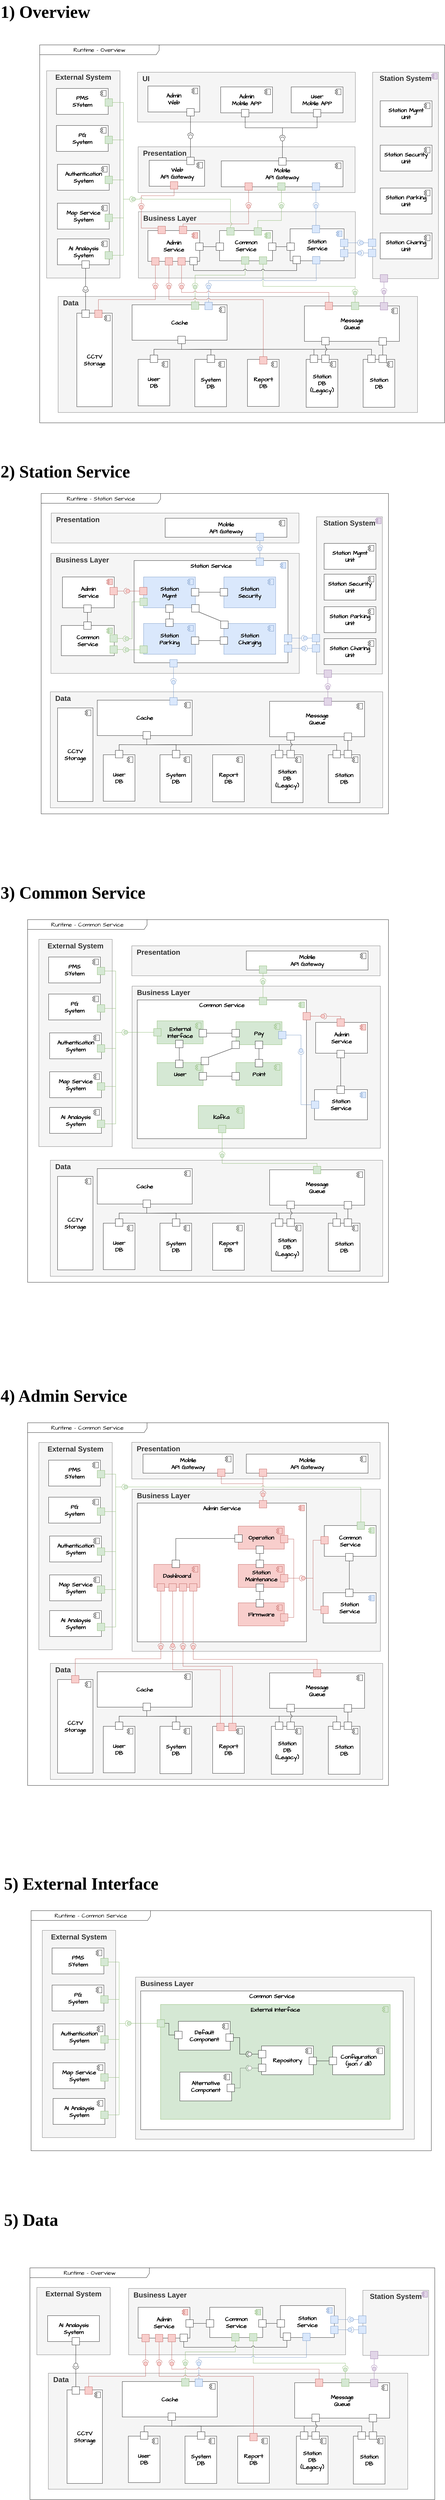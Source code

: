 <mxfile version="21.7.2" type="github">
  <diagram name="페이지-1" id="JxoASVeFad4Ji48Rl9U4">
    <mxGraphModel dx="11992" dy="4376" grid="0" gridSize="10" guides="1" tooltips="1" connect="1" arrows="1" fold="1" page="0" pageScale="1" pageWidth="827" pageHeight="1169" math="0" shadow="0">
      <root>
        <mxCell id="0" />
        <mxCell id="1" parent="0" />
        <mxCell id="5q6ZmmbEK1S_CprdPd-F-1" value="Runtime - Overview" style="shape=umlFrame;whiteSpace=wrap;html=1;pointerEvents=0;recursiveResize=0;container=0;collapsible=0;width=415;hachureGap=4;fontFamily=Architects Daughter;fontSource=https%3A%2F%2Ffonts.googleapis.com%2Fcss%3Ffamily%3DArchitects%2BDaughter;fontSize=20;movable=1;resizable=1;rotatable=1;deletable=1;editable=1;locked=0;connectable=1;height=34;" vertex="1" parent="1">
          <mxGeometry x="-4583" y="-113" width="1407" height="1313" as="geometry" />
        </mxCell>
        <mxCell id="5q6ZmmbEK1S_CprdPd-F-2" value="Data" style="rounded=0;whiteSpace=wrap;html=1;hachureGap=4;fontFamily=Helvetica;fontSize=25;labelBackgroundColor=none;fillColor=#f5f5f5;verticalAlign=top;fontStyle=1;strokeColor=#666666;fontColor=#333333;direction=south;spacingLeft=15;align=left;" vertex="1" parent="1">
          <mxGeometry x="-4519" y="761" width="1249" height="403" as="geometry" />
        </mxCell>
        <mxCell id="5q6ZmmbEK1S_CprdPd-F-3" value="Message&lt;br&gt;Queue" style="html=1;dropTarget=0;whiteSpace=wrap;hachureGap=4;fontFamily=Architects Daughter;fontSource=https%3A%2F%2Ffonts.googleapis.com%2Fcss%3Ffamily%3DArchitects%2BDaughter;fontSize=20;fontStyle=1;direction=south;" vertex="1" parent="1">
          <mxGeometry x="-3663" y="794" width="330" height="123" as="geometry" />
        </mxCell>
        <mxCell id="5q6ZmmbEK1S_CprdPd-F-4" value="" style="shape=module;jettyWidth=8;jettyHeight=4;hachureGap=4;fontFamily=Architects Daughter;fontSource=https%3A%2F%2Ffonts.googleapis.com%2Fcss%3Ffamily%3DArchitects%2BDaughter;fontSize=20;fontStyle=1;direction=east;" vertex="1" parent="5q6ZmmbEK1S_CprdPd-F-3">
          <mxGeometry x="1" width="20" height="20" relative="1" as="geometry">
            <mxPoint x="-27" y="7" as="offset" />
          </mxGeometry>
        </mxCell>
        <mxCell id="5q6ZmmbEK1S_CprdPd-F-5" value="&lt;p style=&quot;margin: 6px 0px 0px; text-align: center; font-size: 25px;&quot;&gt;&lt;b style=&quot;font-size: 25px;&quot;&gt;Station System&lt;/b&gt;&lt;br style=&quot;font-size: 25px;&quot;&gt;&lt;/p&gt;" style="align=left;overflow=fill;html=1;dropTarget=0;whiteSpace=wrap;hachureGap=4;fontFamily=Helvetica;fontSize=25;fillColor=#f5f5f5;strokeColor=#666666;direction=south;fontColor=#333333;" vertex="1" parent="1">
          <mxGeometry x="-3426" y="-18" width="228.75" height="717" as="geometry" />
        </mxCell>
        <mxCell id="5q6ZmmbEK1S_CprdPd-F-6" value="" style="shape=component;jettyWidth=8;jettyHeight=4;hachureGap=4;fontFamily=Architects Daughter;fontSource=https%3A%2F%2Ffonts.googleapis.com%2Fcss%3Ffamily%3DArchitects%2BDaughter;fontSize=16;fillColor=#e1d5e7;strokeColor=#9673a6;" vertex="1" parent="5q6ZmmbEK1S_CprdPd-F-5">
          <mxGeometry x="1" width="20" height="20" relative="1" as="geometry">
            <mxPoint x="-24" y="4" as="offset" />
          </mxGeometry>
        </mxCell>
        <mxCell id="5q6ZmmbEK1S_CprdPd-F-7" value="UI" style="rounded=0;whiteSpace=wrap;html=1;hachureGap=4;fontFamily=Helvetica;fontSize=25;labelBackgroundColor=none;fillColor=#f5f5f5;verticalAlign=top;fontStyle=1;strokeColor=#666666;fontColor=#333333;align=left;spacingLeft=15;" vertex="1" parent="1">
          <mxGeometry x="-4243" y="-18" width="757" height="173" as="geometry" />
        </mxCell>
        <mxCell id="5q6ZmmbEK1S_CprdPd-F-8" value="Presentation" style="rounded=0;whiteSpace=wrap;html=1;hachureGap=4;fontFamily=Helvetica;fontSize=25;labelBackgroundColor=none;fillColor=#f5f5f5;verticalAlign=top;fontStyle=1;strokeColor=#666666;fontColor=#333333;align=left;spacingLeft=15;" vertex="1" parent="1">
          <mxGeometry x="-4241" y="241" width="754" height="159" as="geometry" />
        </mxCell>
        <mxCell id="5q6ZmmbEK1S_CprdPd-F-9" value="External System" style="rounded=0;whiteSpace=wrap;html=1;hachureGap=4;fontFamily=Helvetica;fontSize=25;labelBackgroundColor=none;fillColor=#f5f5f5;verticalAlign=top;fontStyle=1;strokeColor=#666666;fontColor=#333333;" vertex="1" parent="1">
          <mxGeometry x="-4559" y="-23" width="255" height="720" as="geometry" />
        </mxCell>
        <mxCell id="5q6ZmmbEK1S_CprdPd-F-10" value="Station Parking&lt;br&gt;Unit" style="html=1;dropTarget=0;whiteSpace=wrap;hachureGap=4;fontFamily=Architects Daughter;fontSource=https%3A%2F%2Ffonts.googleapis.com%2Fcss%3Ffamily%3DArchitects%2BDaughter;fontSize=20;fontStyle=1" vertex="1" parent="1">
          <mxGeometry x="-3399.63" y="384.35" width="180" height="90" as="geometry" />
        </mxCell>
        <mxCell id="5q6ZmmbEK1S_CprdPd-F-11" value="" style="shape=module;jettyWidth=8;jettyHeight=4;hachureGap=4;fontFamily=Architects Daughter;fontSource=https%3A%2F%2Ffonts.googleapis.com%2Fcss%3Ffamily%3DArchitects%2BDaughter;fontSize=20;fontStyle=1;direction=east;" vertex="1" parent="5q6ZmmbEK1S_CprdPd-F-10">
          <mxGeometry x="1" width="20" height="20" relative="1" as="geometry">
            <mxPoint x="-27" y="7" as="offset" />
          </mxGeometry>
        </mxCell>
        <mxCell id="5q6ZmmbEK1S_CprdPd-F-12" value="Station Charing&lt;br&gt;Unit" style="html=1;dropTarget=0;whiteSpace=wrap;hachureGap=4;fontFamily=Architects Daughter;fontSource=https%3A%2F%2Ffonts.googleapis.com%2Fcss%3Ffamily%3DArchitects%2BDaughter;fontSize=20;fontStyle=1" vertex="1" parent="1">
          <mxGeometry x="-3399.63" y="540.35" width="180" height="90" as="geometry" />
        </mxCell>
        <mxCell id="5q6ZmmbEK1S_CprdPd-F-13" value="" style="shape=module;jettyWidth=8;jettyHeight=4;hachureGap=4;fontFamily=Architects Daughter;fontSource=https%3A%2F%2Ffonts.googleapis.com%2Fcss%3Ffamily%3DArchitects%2BDaughter;fontSize=20;fontStyle=1;direction=east;" vertex="1" parent="5q6ZmmbEK1S_CprdPd-F-12">
          <mxGeometry x="1" width="20" height="20" relative="1" as="geometry">
            <mxPoint x="-27" y="7" as="offset" />
          </mxGeometry>
        </mxCell>
        <mxCell id="5q6ZmmbEK1S_CprdPd-F-14" value="Station Security&lt;br&gt;Unit" style="html=1;dropTarget=0;whiteSpace=wrap;hachureGap=4;fontFamily=Architects Daughter;fontSource=https%3A%2F%2Ffonts.googleapis.com%2Fcss%3Ffamily%3DArchitects%2BDaughter;fontSize=20;fontStyle=1" vertex="1" parent="1">
          <mxGeometry x="-3399.63" y="235.35" width="180" height="90" as="geometry" />
        </mxCell>
        <mxCell id="5q6ZmmbEK1S_CprdPd-F-15" value="" style="shape=module;jettyWidth=8;jettyHeight=4;hachureGap=4;fontFamily=Architects Daughter;fontSource=https%3A%2F%2Ffonts.googleapis.com%2Fcss%3Ffamily%3DArchitects%2BDaughter;fontSize=20;fontStyle=1;direction=east;" vertex="1" parent="5q6ZmmbEK1S_CprdPd-F-14">
          <mxGeometry x="1" width="20" height="20" relative="1" as="geometry">
            <mxPoint x="-27" y="7" as="offset" />
          </mxGeometry>
        </mxCell>
        <mxCell id="5q6ZmmbEK1S_CprdPd-F-16" value="Station Mgmt&lt;br&gt;Unit" style="html=1;dropTarget=0;whiteSpace=wrap;hachureGap=4;fontFamily=Architects Daughter;fontSource=https%3A%2F%2Ffonts.googleapis.com%2Fcss%3Ffamily%3DArchitects%2BDaughter;fontSize=20;fontStyle=1" vertex="1" parent="1">
          <mxGeometry x="-3399.63" y="81.35" width="180" height="90" as="geometry" />
        </mxCell>
        <mxCell id="5q6ZmmbEK1S_CprdPd-F-17" value="" style="shape=module;jettyWidth=8;jettyHeight=4;hachureGap=4;fontFamily=Architects Daughter;fontSource=https%3A%2F%2Ffonts.googleapis.com%2Fcss%3Ffamily%3DArchitects%2BDaughter;fontSize=20;fontStyle=1;direction=east;" vertex="1" parent="5q6ZmmbEK1S_CprdPd-F-16">
          <mxGeometry x="1" width="20" height="20" relative="1" as="geometry">
            <mxPoint x="-27" y="7" as="offset" />
          </mxGeometry>
        </mxCell>
        <mxCell id="5q6ZmmbEK1S_CprdPd-F-18" value="&lt;span&gt;Mobile&lt;br&gt;&lt;/span&gt;API Gateway" style="html=1;dropTarget=0;whiteSpace=wrap;hachureGap=4;fontFamily=Architects Daughter;fontSource=https%3A%2F%2Ffonts.googleapis.com%2Fcss%3Ffamily%3DArchitects%2BDaughter;fontSize=20;fontStyle=1" vertex="1" parent="1">
          <mxGeometry x="-3952" y="290" width="423" height="90" as="geometry" />
        </mxCell>
        <mxCell id="5q6ZmmbEK1S_CprdPd-F-19" value="" style="shape=module;jettyWidth=8;jettyHeight=4;hachureGap=4;fontFamily=Architects Daughter;fontSource=https%3A%2F%2Ffonts.googleapis.com%2Fcss%3Ffamily%3DArchitects%2BDaughter;fontSize=20;direction=east;" vertex="1" parent="5q6ZmmbEK1S_CprdPd-F-18">
          <mxGeometry x="1" width="20" height="20" relative="1" as="geometry">
            <mxPoint x="-27" y="7" as="offset" />
          </mxGeometry>
        </mxCell>
        <mxCell id="5q6ZmmbEK1S_CprdPd-F-20" value="" style="whiteSpace=wrap;html=1;aspect=fixed;hachureGap=4;fontFamily=Architects Daughter;fontSource=https%3A%2F%2Ffonts.googleapis.com%2Fcss%3Ffamily%3DArchitects%2BDaughter;fontSize=20;" vertex="1" parent="1">
          <mxGeometry x="-3752.48" y="279" width="25.969" height="25.969" as="geometry" />
        </mxCell>
        <mxCell id="5q6ZmmbEK1S_CprdPd-F-21" value="&lt;b&gt;Web&lt;br&gt;API Gateway&lt;/b&gt;" style="html=1;dropTarget=0;whiteSpace=wrap;hachureGap=4;fontFamily=Architects Daughter;fontSource=https%3A%2F%2Ffonts.googleapis.com%2Fcss%3Ffamily%3DArchitects%2BDaughter;fontSize=20;" vertex="1" parent="1">
          <mxGeometry x="-4202.5" y="288" width="192.5" height="90" as="geometry" />
        </mxCell>
        <mxCell id="5q6ZmmbEK1S_CprdPd-F-22" value="" style="shape=module;jettyWidth=8;jettyHeight=4;hachureGap=4;fontFamily=Architects Daughter;fontSource=https%3A%2F%2Ffonts.googleapis.com%2Fcss%3Ffamily%3DArchitects%2BDaughter;fontSize=20;direction=east;" vertex="1" parent="5q6ZmmbEK1S_CprdPd-F-21">
          <mxGeometry x="1" width="20" height="20" relative="1" as="geometry">
            <mxPoint x="-27" y="7" as="offset" />
          </mxGeometry>
        </mxCell>
        <mxCell id="5q6ZmmbEK1S_CprdPd-F-23" value="" style="whiteSpace=wrap;html=1;aspect=fixed;hachureGap=4;fontFamily=Architects Daughter;fontSource=https%3A%2F%2Ffonts.googleapis.com%2Fcss%3Ffamily%3DArchitects%2BDaughter;fontSize=20;direction=south;" vertex="1" parent="1">
          <mxGeometry x="-4072" y="277" width="26" height="26" as="geometry" />
        </mxCell>
        <mxCell id="5q6ZmmbEK1S_CprdPd-F-24" style="edgeStyle=orthogonalEdgeStyle;shape=connector;rounded=0;hachureGap=4;jumpStyle=arc;jumpSize=10;orthogonalLoop=1;jettySize=auto;html=1;exitX=0;exitY=0.5;exitDx=0;exitDy=0;entryX=0;entryY=0.5;entryDx=0;entryDy=0;labelBackgroundColor=default;strokeColor=default;fontFamily=Architects Daughter;fontSource=https%3A%2F%2Ffonts.googleapis.com%2Fcss%3Ffamily%3DArchitects%2BDaughter;fontSize=16;fontColor=default;endArrow=none;endFill=0;entryPerimeter=0;" edge="1" parent="1" source="5q6ZmmbEK1S_CprdPd-F-23" target="5q6ZmmbEK1S_CprdPd-F-25">
          <mxGeometry relative="1" as="geometry" />
        </mxCell>
        <mxCell id="5q6ZmmbEK1S_CprdPd-F-25" value="" style="shape=providedRequiredInterface;html=1;verticalLabelPosition=bottom;hachureGap=4;fontFamily=Architects Daughter;fontSource=https%3A%2F%2Ffonts.googleapis.com%2Fcss%3Ffamily%3DArchitects%2BDaughter;fontSize=16;fontColor=default;direction=north;" vertex="1" parent="1">
          <mxGeometry x="-4069" y="193" width="20" height="20" as="geometry" />
        </mxCell>
        <mxCell id="5q6ZmmbEK1S_CprdPd-F-26" style="edgeStyle=orthogonalEdgeStyle;shape=connector;rounded=0;jumpStyle=arc;jumpSize=10;orthogonalLoop=1;jettySize=auto;html=1;exitX=0;exitY=0.5;exitDx=0;exitDy=0;exitPerimeter=0;entryX=0.5;entryY=0;entryDx=0;entryDy=0;labelBackgroundColor=default;strokeColor=default;fontFamily=Helvetica;fontSize=11;fontColor=default;endArrow=none;endFill=0;" edge="1" parent="1" source="5q6ZmmbEK1S_CprdPd-F-27" target="5q6ZmmbEK1S_CprdPd-F-20">
          <mxGeometry relative="1" as="geometry" />
        </mxCell>
        <mxCell id="5q6ZmmbEK1S_CprdPd-F-27" value="" style="shape=providedRequiredInterface;html=1;verticalLabelPosition=bottom;hachureGap=4;fontFamily=Architects Daughter;fontSource=https%3A%2F%2Ffonts.googleapis.com%2Fcss%3Ffamily%3DArchitects%2BDaughter;fontSize=16;fontColor=default;direction=north;" vertex="1" parent="1">
          <mxGeometry x="-3749.51" y="201" width="20" height="20" as="geometry" />
        </mxCell>
        <mxCell id="5q6ZmmbEK1S_CprdPd-F-28" style="edgeStyle=orthogonalEdgeStyle;shape=connector;rounded=0;hachureGap=4;jumpStyle=arc;jumpSize=10;orthogonalLoop=1;jettySize=auto;html=1;exitX=1;exitY=0.5;exitDx=0;exitDy=0;entryX=1;entryY=0.5;entryDx=0;entryDy=0;labelBackgroundColor=default;strokeColor=default;fontFamily=Architects Daughter;fontSource=https%3A%2F%2Ffonts.googleapis.com%2Fcss%3Ffamily%3DArchitects%2BDaughter;fontSize=16;fontColor=default;endArrow=none;endFill=0;exitPerimeter=0;" edge="1" parent="1" source="5q6ZmmbEK1S_CprdPd-F-25" target="5q6ZmmbEK1S_CprdPd-F-57">
          <mxGeometry relative="1" as="geometry">
            <mxPoint x="-4322" y="235" as="sourcePoint" />
          </mxGeometry>
        </mxCell>
        <mxCell id="5q6ZmmbEK1S_CprdPd-F-29" style="edgeStyle=orthogonalEdgeStyle;shape=connector;rounded=0;hachureGap=4;jumpStyle=arc;jumpSize=10;orthogonalLoop=1;jettySize=auto;html=1;exitX=0.5;exitY=1;exitDx=0;exitDy=0;entryX=1;entryY=0.5;entryDx=0;entryDy=0;entryPerimeter=0;labelBackgroundColor=default;strokeColor=default;fontFamily=Architects Daughter;fontSource=https%3A%2F%2Ffonts.googleapis.com%2Fcss%3Ffamily%3DArchitects%2BDaughter;fontSize=16;fontColor=default;endArrow=none;endFill=0;" edge="1" parent="1" source="5q6ZmmbEK1S_CprdPd-F-64" target="5q6ZmmbEK1S_CprdPd-F-27">
          <mxGeometry relative="1" as="geometry">
            <Array as="points">
              <mxPoint x="-3619" y="175" />
              <mxPoint x="-3739" y="175" />
            </Array>
          </mxGeometry>
        </mxCell>
        <mxCell id="5q6ZmmbEK1S_CprdPd-F-30" value="" style="shape=component;jettyWidth=8;jettyHeight=4;hachureGap=4;fontFamily=Architects Daughter;fontSource=https%3A%2F%2Ffonts.googleapis.com%2Fcss%3Ffamily%3DArchitects%2BDaughter;fontSize=16;fontColor=default;" vertex="1" parent="1">
          <mxGeometry x="-3558" y="546" width="20" height="20" as="geometry" />
        </mxCell>
        <mxCell id="5q6ZmmbEK1S_CprdPd-F-31" value="&lt;b&gt;PMS&lt;br&gt;SYstem&lt;/b&gt;" style="html=1;dropTarget=0;whiteSpace=wrap;hachureGap=4;fontFamily=Architects Daughter;fontSource=https%3A%2F%2Ffonts.googleapis.com%2Fcss%3Ffamily%3DArchitects%2BDaughter;fontSize=20;" vertex="1" parent="1">
          <mxGeometry x="-4525" y="38.35" width="180" height="90" as="geometry" />
        </mxCell>
        <mxCell id="5q6ZmmbEK1S_CprdPd-F-32" value="" style="shape=module;jettyWidth=8;jettyHeight=4;hachureGap=4;fontFamily=Architects Daughter;fontSource=https%3A%2F%2Ffonts.googleapis.com%2Fcss%3Ffamily%3DArchitects%2BDaughter;fontSize=20;direction=east;" vertex="1" parent="5q6ZmmbEK1S_CprdPd-F-31">
          <mxGeometry x="1" width="20" height="20" relative="1" as="geometry">
            <mxPoint x="-27" y="7" as="offset" />
          </mxGeometry>
        </mxCell>
        <mxCell id="5q6ZmmbEK1S_CprdPd-F-33" value="PG&lt;br&gt;System" style="html=1;dropTarget=0;whiteSpace=wrap;hachureGap=4;fontFamily=Architects Daughter;fontSource=https%3A%2F%2Ffonts.googleapis.com%2Fcss%3Ffamily%3DArchitects%2BDaughter;fontSize=20;fontStyle=1" vertex="1" parent="1">
          <mxGeometry x="-4525" y="167" width="180" height="90" as="geometry" />
        </mxCell>
        <mxCell id="5q6ZmmbEK1S_CprdPd-F-34" value="" style="shape=module;jettyWidth=8;jettyHeight=4;hachureGap=4;fontFamily=Architects Daughter;fontSource=https%3A%2F%2Ffonts.googleapis.com%2Fcss%3Ffamily%3DArchitects%2BDaughter;fontSize=20;direction=east;" vertex="1" parent="5q6ZmmbEK1S_CprdPd-F-33">
          <mxGeometry x="1" width="20" height="20" relative="1" as="geometry">
            <mxPoint x="-27" y="7" as="offset" />
          </mxGeometry>
        </mxCell>
        <mxCell id="5q6ZmmbEK1S_CprdPd-F-35" value="Authentication&lt;br&gt;System" style="html=1;dropTarget=0;whiteSpace=wrap;hachureGap=4;fontFamily=Architects Daughter;fontSource=https%3A%2F%2Ffonts.googleapis.com%2Fcss%3Ffamily%3DArchitects%2BDaughter;fontSize=20;fontStyle=1" vertex="1" parent="1">
          <mxGeometry x="-4521.5" y="302" width="180" height="90" as="geometry" />
        </mxCell>
        <mxCell id="5q6ZmmbEK1S_CprdPd-F-36" value="" style="shape=module;jettyWidth=8;jettyHeight=4;hachureGap=4;fontFamily=Architects Daughter;fontSource=https%3A%2F%2Ffonts.googleapis.com%2Fcss%3Ffamily%3DArchitects%2BDaughter;fontSize=20;direction=east;" vertex="1" parent="5q6ZmmbEK1S_CprdPd-F-35">
          <mxGeometry x="1" width="20" height="20" relative="1" as="geometry">
            <mxPoint x="-27" y="7" as="offset" />
          </mxGeometry>
        </mxCell>
        <mxCell id="5q6ZmmbEK1S_CprdPd-F-37" value="&lt;b&gt;Map Service&lt;br&gt;System&lt;/b&gt;" style="html=1;dropTarget=0;whiteSpace=wrap;hachureGap=4;fontFamily=Architects Daughter;fontSource=https%3A%2F%2Ffonts.googleapis.com%2Fcss%3Ffamily%3DArchitects%2BDaughter;fontSize=20;" vertex="1" parent="1">
          <mxGeometry x="-4521.5" y="437" width="180" height="90" as="geometry" />
        </mxCell>
        <mxCell id="5q6ZmmbEK1S_CprdPd-F-38" value="" style="shape=module;jettyWidth=8;jettyHeight=4;hachureGap=4;fontFamily=Architects Daughter;fontSource=https%3A%2F%2Ffonts.googleapis.com%2Fcss%3Ffamily%3DArchitects%2BDaughter;fontSize=20;direction=east;" vertex="1" parent="5q6ZmmbEK1S_CprdPd-F-37">
          <mxGeometry x="1" width="20" height="20" relative="1" as="geometry">
            <mxPoint x="-27" y="7" as="offset" />
          </mxGeometry>
        </mxCell>
        <mxCell id="5q6ZmmbEK1S_CprdPd-F-39" value="&lt;b&gt;AI Analaysis&lt;br&gt;System&lt;/b&gt;" style="html=1;dropTarget=0;whiteSpace=wrap;hachureGap=4;fontFamily=Architects Daughter;fontSource=https%3A%2F%2Ffonts.googleapis.com%2Fcss%3Ffamily%3DArchitects%2BDaughter;fontSize=20;" vertex="1" parent="1">
          <mxGeometry x="-4521.5" y="561" width="180" height="90" as="geometry" />
        </mxCell>
        <mxCell id="5q6ZmmbEK1S_CprdPd-F-40" value="" style="shape=module;jettyWidth=8;jettyHeight=4;hachureGap=4;fontFamily=Architects Daughter;fontSource=https%3A%2F%2Ffonts.googleapis.com%2Fcss%3Ffamily%3DArchitects%2BDaughter;fontSize=20;direction=east;" vertex="1" parent="5q6ZmmbEK1S_CprdPd-F-39">
          <mxGeometry x="1" width="20" height="20" relative="1" as="geometry">
            <mxPoint x="-27" y="7" as="offset" />
          </mxGeometry>
        </mxCell>
        <mxCell id="5q6ZmmbEK1S_CprdPd-F-41" value="CCTV&lt;br&gt;Storage" style="html=1;dropTarget=0;whiteSpace=wrap;hachureGap=4;fontFamily=Architects Daughter;fontSource=https%3A%2F%2Ffonts.googleapis.com%2Fcss%3Ffamily%3DArchitects%2BDaughter;fontSize=20;fontStyle=1" vertex="1" parent="1">
          <mxGeometry x="-4454" y="819" width="123" height="325" as="geometry" />
        </mxCell>
        <mxCell id="5q6ZmmbEK1S_CprdPd-F-42" value="" style="shape=module;jettyWidth=8;jettyHeight=4;hachureGap=4;fontFamily=Architects Daughter;fontSource=https%3A%2F%2Ffonts.googleapis.com%2Fcss%3Ffamily%3DArchitects%2BDaughter;fontSize=20;fontStyle=1;direction=east;" vertex="1" parent="5q6ZmmbEK1S_CprdPd-F-41">
          <mxGeometry x="1" width="20" height="20" relative="1" as="geometry">
            <mxPoint x="-27" y="7" as="offset" />
          </mxGeometry>
        </mxCell>
        <mxCell id="5q6ZmmbEK1S_CprdPd-F-43" value="Cache" style="html=1;dropTarget=0;whiteSpace=wrap;hachureGap=4;fontFamily=Architects Daughter;fontSource=https%3A%2F%2Ffonts.googleapis.com%2Fcss%3Ffamily%3DArchitects%2BDaughter;fontSize=20;fontStyle=1;direction=south;" vertex="1" parent="1">
          <mxGeometry x="-4262" y="790.0" width="330" height="123" as="geometry" />
        </mxCell>
        <mxCell id="5q6ZmmbEK1S_CprdPd-F-44" value="" style="shape=module;jettyWidth=8;jettyHeight=4;hachureGap=4;fontFamily=Architects Daughter;fontSource=https%3A%2F%2Ffonts.googleapis.com%2Fcss%3Ffamily%3DArchitects%2BDaughter;fontSize=20;fontStyle=1;direction=east;" vertex="1" parent="5q6ZmmbEK1S_CprdPd-F-43">
          <mxGeometry x="1" width="20" height="20" relative="1" as="geometry">
            <mxPoint x="-27" y="7" as="offset" />
          </mxGeometry>
        </mxCell>
        <mxCell id="5q6ZmmbEK1S_CprdPd-F-45" value="User&lt;br&gt;DB" style="html=1;dropTarget=0;whiteSpace=wrap;hachureGap=4;fontFamily=Architects Daughter;fontSource=https%3A%2F%2Ffonts.googleapis.com%2Fcss%3Ffamily%3DArchitects%2BDaughter;fontSize=20;fontStyle=1;direction=south;" vertex="1" parent="1">
          <mxGeometry x="-4241" y="979.65" width="110" height="161.35" as="geometry" />
        </mxCell>
        <mxCell id="5q6ZmmbEK1S_CprdPd-F-46" value="" style="shape=module;jettyWidth=8;jettyHeight=4;hachureGap=4;fontFamily=Architects Daughter;fontSource=https%3A%2F%2Ffonts.googleapis.com%2Fcss%3Ffamily%3DArchitects%2BDaughter;fontSize=20;fontStyle=1;direction=east;" vertex="1" parent="5q6ZmmbEK1S_CprdPd-F-45">
          <mxGeometry x="1" width="20" height="20" relative="1" as="geometry">
            <mxPoint x="-27" y="7" as="offset" />
          </mxGeometry>
        </mxCell>
        <mxCell id="5q6ZmmbEK1S_CprdPd-F-47" value="System&lt;br&gt;DB" style="html=1;dropTarget=0;whiteSpace=wrap;hachureGap=4;fontFamily=Architects Daughter;fontSource=https%3A%2F%2Ffonts.googleapis.com%2Fcss%3Ffamily%3DArchitects%2BDaughter;fontSize=20;fontStyle=1;direction=south;" vertex="1" parent="1">
          <mxGeometry x="-4044" y="979.65" width="110" height="164.35" as="geometry" />
        </mxCell>
        <mxCell id="5q6ZmmbEK1S_CprdPd-F-48" value="" style="shape=module;jettyWidth=8;jettyHeight=4;hachureGap=4;fontFamily=Architects Daughter;fontSource=https%3A%2F%2Ffonts.googleapis.com%2Fcss%3Ffamily%3DArchitects%2BDaughter;fontSize=20;fontStyle=1;direction=east;" vertex="1" parent="5q6ZmmbEK1S_CprdPd-F-47">
          <mxGeometry x="1" width="20" height="20" relative="1" as="geometry">
            <mxPoint x="-27" y="7" as="offset" />
          </mxGeometry>
        </mxCell>
        <mxCell id="5q6ZmmbEK1S_CprdPd-F-49" value="Report&lt;br&gt;DB" style="html=1;dropTarget=0;whiteSpace=wrap;hachureGap=4;fontFamily=Architects Daughter;fontSource=https%3A%2F%2Ffonts.googleapis.com%2Fcss%3Ffamily%3DArchitects%2BDaughter;fontSize=20;fontStyle=1;direction=south;" vertex="1" parent="1">
          <mxGeometry x="-3861" y="979.65" width="110" height="163.35" as="geometry" />
        </mxCell>
        <mxCell id="5q6ZmmbEK1S_CprdPd-F-50" value="" style="shape=module;jettyWidth=8;jettyHeight=4;hachureGap=4;fontFamily=Architects Daughter;fontSource=https%3A%2F%2Ffonts.googleapis.com%2Fcss%3Ffamily%3DArchitects%2BDaughter;fontSize=20;fontStyle=1;direction=east;" vertex="1" parent="5q6ZmmbEK1S_CprdPd-F-49">
          <mxGeometry x="1" width="20" height="20" relative="1" as="geometry">
            <mxPoint x="-27" y="7" as="offset" />
          </mxGeometry>
        </mxCell>
        <mxCell id="5q6ZmmbEK1S_CprdPd-F-51" value="Station&lt;br&gt;DB" style="html=1;dropTarget=0;whiteSpace=wrap;hachureGap=4;fontFamily=Architects Daughter;fontSource=https%3A%2F%2Ffonts.googleapis.com%2Fcss%3Ffamily%3DArchitects%2BDaughter;fontSize=20;fontStyle=1;direction=south;" vertex="1" parent="1">
          <mxGeometry x="-3459" y="979.65" width="110" height="166.35" as="geometry" />
        </mxCell>
        <mxCell id="5q6ZmmbEK1S_CprdPd-F-52" value="" style="shape=module;jettyWidth=8;jettyHeight=4;hachureGap=4;fontFamily=Architects Daughter;fontSource=https%3A%2F%2Ffonts.googleapis.com%2Fcss%3Ffamily%3DArchitects%2BDaughter;fontSize=20;fontStyle=1;direction=east;" vertex="1" parent="5q6ZmmbEK1S_CprdPd-F-51">
          <mxGeometry x="1" width="20" height="20" relative="1" as="geometry">
            <mxPoint x="-27" y="7" as="offset" />
          </mxGeometry>
        </mxCell>
        <mxCell id="5q6ZmmbEK1S_CprdPd-F-53" value="Station&lt;br&gt;DB (Legacy)" style="html=1;dropTarget=0;whiteSpace=wrap;hachureGap=4;fontFamily=Architects Daughter;fontSource=https%3A%2F%2Ffonts.googleapis.com%2Fcss%3Ffamily%3DArchitects%2BDaughter;fontSize=20;fontStyle=1;direction=south;" vertex="1" parent="1">
          <mxGeometry x="-3657" y="979.65" width="110" height="166.35" as="geometry" />
        </mxCell>
        <mxCell id="5q6ZmmbEK1S_CprdPd-F-54" value="" style="shape=module;jettyWidth=8;jettyHeight=4;hachureGap=4;fontFamily=Architects Daughter;fontSource=https%3A%2F%2Ffonts.googleapis.com%2Fcss%3Ffamily%3DArchitects%2BDaughter;fontSize=20;fontStyle=1;direction=east;" vertex="1" parent="5q6ZmmbEK1S_CprdPd-F-53">
          <mxGeometry x="1" width="20" height="20" relative="1" as="geometry">
            <mxPoint x="-27" y="7" as="offset" />
          </mxGeometry>
        </mxCell>
        <mxCell id="5q6ZmmbEK1S_CprdPd-F-55" value="&lt;b&gt;Admin&lt;br&gt;Web&lt;/b&gt;" style="html=1;dropTarget=0;whiteSpace=wrap;hachureGap=4;fontFamily=Architects Daughter;fontSource=https%3A%2F%2Ffonts.googleapis.com%2Fcss%3Ffamily%3DArchitects%2BDaughter;fontSize=20;" vertex="1" parent="1">
          <mxGeometry x="-4207" y="30" width="180" height="90" as="geometry" />
        </mxCell>
        <mxCell id="5q6ZmmbEK1S_CprdPd-F-56" value="" style="shape=module;jettyWidth=8;jettyHeight=4;hachureGap=4;fontFamily=Architects Daughter;fontSource=https%3A%2F%2Ffonts.googleapis.com%2Fcss%3Ffamily%3DArchitects%2BDaughter;fontSize=20;direction=east;" vertex="1" parent="5q6ZmmbEK1S_CprdPd-F-55">
          <mxGeometry x="1" width="20" height="20" relative="1" as="geometry">
            <mxPoint x="-27" y="7" as="offset" />
          </mxGeometry>
        </mxCell>
        <mxCell id="5q6ZmmbEK1S_CprdPd-F-57" value="" style="whiteSpace=wrap;html=1;aspect=fixed;hachureGap=4;fontFamily=Architects Daughter;fontSource=https%3A%2F%2Ffonts.googleapis.com%2Fcss%3Ffamily%3DArchitects%2BDaughter;fontSize=20;direction=south;" vertex="1" parent="1">
          <mxGeometry x="-4072" y="108" width="26" height="26" as="geometry" />
        </mxCell>
        <mxCell id="5q6ZmmbEK1S_CprdPd-F-58" value="&lt;b&gt;Admin&lt;br&gt;Mobile APP&lt;/b&gt;" style="html=1;dropTarget=0;whiteSpace=wrap;hachureGap=4;fontFamily=Architects Daughter;fontSource=https%3A%2F%2Ffonts.googleapis.com%2Fcss%3Ffamily%3DArchitects%2BDaughter;fontSize=20;" vertex="1" parent="1">
          <mxGeometry x="-3954" y="33" width="180" height="90" as="geometry" />
        </mxCell>
        <mxCell id="5q6ZmmbEK1S_CprdPd-F-59" value="" style="shape=module;jettyWidth=8;jettyHeight=4;hachureGap=4;fontFamily=Architects Daughter;fontSource=https%3A%2F%2Ffonts.googleapis.com%2Fcss%3Ffamily%3DArchitects%2BDaughter;fontSize=20;direction=east;" vertex="1" parent="5q6ZmmbEK1S_CprdPd-F-58">
          <mxGeometry x="1" width="20" height="20" relative="1" as="geometry">
            <mxPoint x="-27" y="7" as="offset" />
          </mxGeometry>
        </mxCell>
        <mxCell id="5q6ZmmbEK1S_CprdPd-F-60" style="edgeStyle=orthogonalEdgeStyle;shape=connector;rounded=0;jumpStyle=arc;jumpSize=10;orthogonalLoop=1;jettySize=auto;html=1;exitX=0.5;exitY=1;exitDx=0;exitDy=0;entryX=1;entryY=0.5;entryDx=0;entryDy=0;entryPerimeter=0;labelBackgroundColor=default;strokeColor=default;fontFamily=Helvetica;fontSize=11;fontColor=default;endArrow=none;endFill=0;" edge="1" parent="1" source="5q6ZmmbEK1S_CprdPd-F-61" target="5q6ZmmbEK1S_CprdPd-F-27">
          <mxGeometry relative="1" as="geometry">
            <Array as="points">
              <mxPoint x="-3869" y="175" />
              <mxPoint x="-3739" y="175" />
            </Array>
          </mxGeometry>
        </mxCell>
        <mxCell id="5q6ZmmbEK1S_CprdPd-F-61" value="" style="whiteSpace=wrap;html=1;aspect=fixed;hachureGap=4;fontFamily=Architects Daughter;fontSource=https%3A%2F%2Ffonts.googleapis.com%2Fcss%3Ffamily%3DArchitects%2BDaughter;fontSize=20;" vertex="1" parent="1">
          <mxGeometry x="-3882" y="111" width="26" height="26" as="geometry" />
        </mxCell>
        <mxCell id="5q6ZmmbEK1S_CprdPd-F-62" value="&lt;b&gt;User&lt;br&gt;Mobile APP&lt;/b&gt;" style="html=1;dropTarget=0;whiteSpace=wrap;hachureGap=4;fontFamily=Architects Daughter;fontSource=https%3A%2F%2Ffonts.googleapis.com%2Fcss%3Ffamily%3DArchitects%2BDaughter;fontSize=20;" vertex="1" parent="1">
          <mxGeometry x="-3709" y="33" width="180" height="90" as="geometry" />
        </mxCell>
        <mxCell id="5q6ZmmbEK1S_CprdPd-F-63" value="" style="shape=module;jettyWidth=8;jettyHeight=4;hachureGap=4;fontFamily=Architects Daughter;fontSource=https%3A%2F%2Ffonts.googleapis.com%2Fcss%3Ffamily%3DArchitects%2BDaughter;fontSize=20;direction=east;" vertex="1" parent="5q6ZmmbEK1S_CprdPd-F-62">
          <mxGeometry x="1" width="20" height="20" relative="1" as="geometry">
            <mxPoint x="-27" y="7" as="offset" />
          </mxGeometry>
        </mxCell>
        <mxCell id="5q6ZmmbEK1S_CprdPd-F-64" value="" style="whiteSpace=wrap;html=1;aspect=fixed;hachureGap=4;fontFamily=Architects Daughter;fontSource=https%3A%2F%2Ffonts.googleapis.com%2Fcss%3Ffamily%3DArchitects%2BDaughter;fontSize=20;" vertex="1" parent="1">
          <mxGeometry x="-3632" y="111" width="26" height="26" as="geometry" />
        </mxCell>
        <mxCell id="5q6ZmmbEK1S_CprdPd-F-65" value="Business Layer" style="rounded=0;whiteSpace=wrap;html=1;hachureGap=4;fontFamily=Helvetica;fontSize=25;labelBackgroundColor=none;fillColor=#f5f5f5;verticalAlign=top;fontStyle=1;strokeColor=#666666;fontColor=#333333;align=left;spacingLeft=15;" vertex="1" parent="1">
          <mxGeometry x="-4240" y="466.5" width="754" height="230.5" as="geometry" />
        </mxCell>
        <mxCell id="5q6ZmmbEK1S_CprdPd-F-66" value="Admin&lt;br&gt;Service" style="html=1;dropTarget=0;whiteSpace=wrap;hachureGap=4;fontFamily=Architects Daughter;fontSource=https%3A%2F%2Ffonts.googleapis.com%2Fcss%3Ffamily%3DArchitects%2BDaughter;fontSize=20;fontStyle=1;direction=south;verticalAlign=middle;" vertex="1" parent="1">
          <mxGeometry x="-4207" y="532" width="180" height="107" as="geometry" />
        </mxCell>
        <mxCell id="5q6ZmmbEK1S_CprdPd-F-67" value="" style="shape=module;jettyWidth=8;jettyHeight=4;hachureGap=4;fontFamily=Architects Daughter;fontSource=https%3A%2F%2Ffonts.googleapis.com%2Fcss%3Ffamily%3DArchitects%2BDaughter;fontSize=20;fontStyle=1;direction=east;fillColor=#f8cecc;strokeColor=#b85450;" vertex="1" parent="5q6ZmmbEK1S_CprdPd-F-66">
          <mxGeometry x="1" width="20" height="20" relative="1" as="geometry">
            <mxPoint x="-27" y="7" as="offset" />
          </mxGeometry>
        </mxCell>
        <mxCell id="5q6ZmmbEK1S_CprdPd-F-68" value="Common&lt;br&gt;Service" style="html=1;dropTarget=0;whiteSpace=wrap;hachureGap=4;fontFamily=Architects Daughter;fontSource=https%3A%2F%2Ffonts.googleapis.com%2Fcss%3Ffamily%3DArchitects%2BDaughter;fontSize=20;fontStyle=1;direction=south;verticalAlign=middle;" vertex="1" parent="1">
          <mxGeometry x="-3958" y="532" width="184" height="105" as="geometry" />
        </mxCell>
        <mxCell id="5q6ZmmbEK1S_CprdPd-F-69" value="" style="shape=module;jettyWidth=8;jettyHeight=4;hachureGap=4;fontFamily=Architects Daughter;fontSource=https%3A%2F%2Ffonts.googleapis.com%2Fcss%3Ffamily%3DArchitects%2BDaughter;fontSize=20;fontStyle=1;direction=east;fillColor=#d5e8d4;strokeColor=#82b366;" vertex="1" parent="5q6ZmmbEK1S_CprdPd-F-68">
          <mxGeometry x="1" width="20" height="20" relative="1" as="geometry">
            <mxPoint x="-27" y="7" as="offset" />
          </mxGeometry>
        </mxCell>
        <mxCell id="5q6ZmmbEK1S_CprdPd-F-70" value="Station&lt;br&gt;Service" style="html=1;dropTarget=0;whiteSpace=wrap;hachureGap=4;fontFamily=Architects Daughter;fontSource=https%3A%2F%2Ffonts.googleapis.com%2Fcss%3Ffamily%3DArchitects%2BDaughter;fontSize=20;fontStyle=1;direction=south;verticalAlign=middle;" vertex="1" parent="1">
          <mxGeometry x="-3712.75" y="526" width="187.5" height="111" as="geometry" />
        </mxCell>
        <mxCell id="5q6ZmmbEK1S_CprdPd-F-71" value="" style="shape=module;jettyWidth=8;jettyHeight=4;hachureGap=4;fontFamily=Architects Daughter;fontSource=https%3A%2F%2Ffonts.googleapis.com%2Fcss%3Ffamily%3DArchitects%2BDaughter;fontSize=20;fontStyle=1;direction=east;fillColor=#dae8fc;strokeColor=#6c8ebf;" vertex="1" parent="5q6ZmmbEK1S_CprdPd-F-70">
          <mxGeometry x="1" width="20" height="20" relative="1" as="geometry">
            <mxPoint x="-27" y="7" as="offset" />
          </mxGeometry>
        </mxCell>
        <mxCell id="5q6ZmmbEK1S_CprdPd-F-72" style="edgeStyle=orthogonalEdgeStyle;shape=connector;rounded=0;jumpStyle=arc;jumpSize=10;orthogonalLoop=1;jettySize=auto;html=1;exitX=0.5;exitY=0;exitDx=0;exitDy=0;entryX=1;entryY=0.5;entryDx=0;entryDy=0;entryPerimeter=0;labelBackgroundColor=default;strokeColor=#82b366;fontFamily=Helvetica;fontSize=11;fontColor=default;endArrow=none;endFill=0;fillColor=#d5e8d4;" edge="1" parent="1" source="5q6ZmmbEK1S_CprdPd-F-73" target="5q6ZmmbEK1S_CprdPd-F-137">
          <mxGeometry relative="1" as="geometry">
            <Array as="points">
              <mxPoint x="-4292" y="87" />
              <mxPoint x="-4292" y="423" />
            </Array>
          </mxGeometry>
        </mxCell>
        <mxCell id="5q6ZmmbEK1S_CprdPd-F-73" value="" style="whiteSpace=wrap;html=1;aspect=fixed;hachureGap=4;fontFamily=Architects Daughter;fontSource=https%3A%2F%2Ffonts.googleapis.com%2Fcss%3Ffamily%3DArchitects%2BDaughter;fontSize=20;direction=south;fillColor=#d5e8d4;strokeColor=#82b366;" vertex="1" parent="1">
          <mxGeometry x="-4356" y="74" width="26" height="26" as="geometry" />
        </mxCell>
        <mxCell id="5q6ZmmbEK1S_CprdPd-F-74" style="edgeStyle=orthogonalEdgeStyle;shape=connector;rounded=0;jumpStyle=arc;jumpSize=10;orthogonalLoop=1;jettySize=auto;html=1;exitX=0.5;exitY=0;exitDx=0;exitDy=0;entryX=1;entryY=0.5;entryDx=0;entryDy=0;entryPerimeter=0;labelBackgroundColor=default;strokeColor=#82b366;fontFamily=Helvetica;fontSize=11;fontColor=default;endArrow=none;endFill=0;fillColor=#d5e8d4;" edge="1" parent="1" source="5q6ZmmbEK1S_CprdPd-F-75" target="5q6ZmmbEK1S_CprdPd-F-137">
          <mxGeometry relative="1" as="geometry">
            <Array as="points">
              <mxPoint x="-4292" y="217" />
              <mxPoint x="-4292" y="423" />
            </Array>
          </mxGeometry>
        </mxCell>
        <mxCell id="5q6ZmmbEK1S_CprdPd-F-75" value="" style="whiteSpace=wrap;html=1;aspect=fixed;hachureGap=4;fontFamily=Architects Daughter;fontSource=https%3A%2F%2Ffonts.googleapis.com%2Fcss%3Ffamily%3DArchitects%2BDaughter;fontSize=20;direction=south;fillColor=#d5e8d4;strokeColor=#82b366;" vertex="1" parent="1">
          <mxGeometry x="-4356" y="204" width="26" height="26" as="geometry" />
        </mxCell>
        <mxCell id="5q6ZmmbEK1S_CprdPd-F-76" style="edgeStyle=orthogonalEdgeStyle;shape=connector;rounded=0;jumpStyle=arc;jumpSize=10;orthogonalLoop=1;jettySize=auto;html=1;exitX=0.5;exitY=0;exitDx=0;exitDy=0;entryX=1;entryY=0.5;entryDx=0;entryDy=0;entryPerimeter=0;labelBackgroundColor=default;strokeColor=#82b366;fontFamily=Helvetica;fontSize=11;fontColor=default;endArrow=none;endFill=0;fillColor=#d5e8d4;" edge="1" parent="1" source="5q6ZmmbEK1S_CprdPd-F-77" target="5q6ZmmbEK1S_CprdPd-F-137">
          <mxGeometry relative="1" as="geometry">
            <Array as="points">
              <mxPoint x="-4292" y="356" />
              <mxPoint x="-4292" y="423" />
            </Array>
          </mxGeometry>
        </mxCell>
        <mxCell id="5q6ZmmbEK1S_CprdPd-F-77" value="" style="whiteSpace=wrap;html=1;aspect=fixed;hachureGap=4;fontFamily=Architects Daughter;fontSource=https%3A%2F%2Ffonts.googleapis.com%2Fcss%3Ffamily%3DArchitects%2BDaughter;fontSize=20;direction=south;fillColor=#d5e8d4;strokeColor=#82b366;" vertex="1" parent="1">
          <mxGeometry x="-4356" y="343" width="26" height="26" as="geometry" />
        </mxCell>
        <mxCell id="5q6ZmmbEK1S_CprdPd-F-78" style="edgeStyle=orthogonalEdgeStyle;shape=connector;rounded=0;jumpStyle=arc;jumpSize=10;orthogonalLoop=1;jettySize=auto;html=1;exitX=0.5;exitY=0;exitDx=0;exitDy=0;entryX=1;entryY=0.5;entryDx=0;entryDy=0;entryPerimeter=0;labelBackgroundColor=default;strokeColor=#82b366;fontFamily=Helvetica;fontSize=11;fontColor=default;endArrow=none;endFill=0;fillColor=#d5e8d4;" edge="1" parent="1" source="5q6ZmmbEK1S_CprdPd-F-79" target="5q6ZmmbEK1S_CprdPd-F-137">
          <mxGeometry relative="1" as="geometry">
            <Array as="points">
              <mxPoint x="-4292" y="488" />
              <mxPoint x="-4292" y="423" />
            </Array>
          </mxGeometry>
        </mxCell>
        <mxCell id="5q6ZmmbEK1S_CprdPd-F-79" value="" style="whiteSpace=wrap;html=1;aspect=fixed;hachureGap=4;fontFamily=Architects Daughter;fontSource=https%3A%2F%2Ffonts.googleapis.com%2Fcss%3Ffamily%3DArchitects%2BDaughter;fontSize=20;direction=south;fillColor=#d5e8d4;strokeColor=#82b366;" vertex="1" parent="1">
          <mxGeometry x="-4356" y="475" width="26" height="26" as="geometry" />
        </mxCell>
        <mxCell id="5q6ZmmbEK1S_CprdPd-F-80" style="edgeStyle=orthogonalEdgeStyle;shape=connector;rounded=0;jumpStyle=none;jumpSize=10;orthogonalLoop=1;jettySize=auto;html=1;exitX=0.5;exitY=0;exitDx=0;exitDy=0;entryX=1;entryY=0.5;entryDx=0;entryDy=0;entryPerimeter=0;labelBackgroundColor=default;strokeColor=#82b366;fontFamily=Helvetica;fontSize=11;fontColor=default;endArrow=none;endFill=0;fillColor=#d5e8d4;" edge="1" parent="1" source="5q6ZmmbEK1S_CprdPd-F-81" target="5q6ZmmbEK1S_CprdPd-F-137">
          <mxGeometry relative="1" as="geometry">
            <Array as="points">
              <mxPoint x="-4292" y="618" />
              <mxPoint x="-4292" y="423" />
            </Array>
          </mxGeometry>
        </mxCell>
        <mxCell id="5q6ZmmbEK1S_CprdPd-F-81" value="" style="whiteSpace=wrap;html=1;aspect=fixed;hachureGap=4;fontFamily=Architects Daughter;fontSource=https%3A%2F%2Ffonts.googleapis.com%2Fcss%3Ffamily%3DArchitects%2BDaughter;fontSize=20;direction=south;fillColor=#d5e8d4;strokeColor=#82b366;" vertex="1" parent="1">
          <mxGeometry x="-4356" y="605" width="26" height="26" as="geometry" />
        </mxCell>
        <mxCell id="5q6ZmmbEK1S_CprdPd-F-82" value="" style="whiteSpace=wrap;html=1;aspect=fixed;hachureGap=4;fontFamily=Architects Daughter;fontSource=https%3A%2F%2Ffonts.googleapis.com%2Fcss%3Ffamily%3DArchitects%2BDaughter;fontSize=20;direction=south;" vertex="1" parent="1">
          <mxGeometry x="-4436.5" y="637" width="26" height="26" as="geometry" />
        </mxCell>
        <mxCell id="5q6ZmmbEK1S_CprdPd-F-83" style="edgeStyle=orthogonalEdgeStyle;shape=connector;rounded=0;jumpStyle=arc;jumpSize=10;orthogonalLoop=1;jettySize=auto;html=1;exitX=0;exitY=0.5;exitDx=0;exitDy=0;exitPerimeter=0;entryX=1;entryY=0.5;entryDx=0;entryDy=0;labelBackgroundColor=default;strokeColor=default;fontFamily=Helvetica;fontSize=11;fontColor=default;endArrow=none;endFill=0;" edge="1" parent="1" source="5q6ZmmbEK1S_CprdPd-F-84" target="5q6ZmmbEK1S_CprdPd-F-82">
          <mxGeometry relative="1" as="geometry" />
        </mxCell>
        <mxCell id="5q6ZmmbEK1S_CprdPd-F-84" value="" style="shape=providedRequiredInterface;html=1;verticalLabelPosition=bottom;hachureGap=4;fontFamily=Architects Daughter;fontSource=https%3A%2F%2Ffonts.googleapis.com%2Fcss%3Ffamily%3DArchitects%2BDaughter;fontSize=16;fontColor=default;direction=south;" vertex="1" parent="1">
          <mxGeometry x="-4433.5" y="726" width="20" height="20" as="geometry" />
        </mxCell>
        <mxCell id="5q6ZmmbEK1S_CprdPd-F-85" style="edgeStyle=orthogonalEdgeStyle;shape=connector;rounded=0;jumpStyle=arc;jumpSize=10;orthogonalLoop=1;jettySize=auto;html=1;exitX=0;exitY=0.5;exitDx=0;exitDy=0;entryX=1;entryY=0.5;entryDx=0;entryDy=0;entryPerimeter=0;labelBackgroundColor=default;strokeColor=default;fontFamily=Helvetica;fontSize=11;fontColor=default;endArrow=none;endFill=0;" edge="1" parent="1" source="5q6ZmmbEK1S_CprdPd-F-86" target="5q6ZmmbEK1S_CprdPd-F-84">
          <mxGeometry relative="1" as="geometry" />
        </mxCell>
        <mxCell id="5q6ZmmbEK1S_CprdPd-F-86" value="" style="whiteSpace=wrap;html=1;aspect=fixed;hachureGap=4;fontFamily=Architects Daughter;fontSource=https%3A%2F%2Ffonts.googleapis.com%2Fcss%3Ffamily%3DArchitects%2BDaughter;fontSize=20;direction=south;" vertex="1" parent="1">
          <mxGeometry x="-4436.5" y="808" width="26" height="26" as="geometry" />
        </mxCell>
        <mxCell id="5q6ZmmbEK1S_CprdPd-F-87" style="edgeStyle=orthogonalEdgeStyle;shape=connector;rounded=0;jumpStyle=arc;jumpSize=10;orthogonalLoop=1;jettySize=auto;html=1;exitX=1;exitY=0.5;exitDx=0;exitDy=0;entryX=1;entryY=0.5;entryDx=0;entryDy=0;entryPerimeter=0;labelBackgroundColor=default;strokeColor=#b85450;fontFamily=Helvetica;fontSize=11;fontColor=default;endArrow=none;endFill=0;fillColor=#f8cecc;" edge="1" parent="1" source="5q6ZmmbEK1S_CprdPd-F-88">
          <mxGeometry relative="1" as="geometry">
            <mxPoint x="-4181" y="715" as="targetPoint" />
          </mxGeometry>
        </mxCell>
        <mxCell id="5q6ZmmbEK1S_CprdPd-F-88" value="" style="whiteSpace=wrap;html=1;aspect=fixed;hachureGap=4;fontFamily=Architects Daughter;fontSource=https%3A%2F%2Ffonts.googleapis.com%2Fcss%3Ffamily%3DArchitects%2BDaughter;fontSize=20;direction=south;fillColor=#f8cecc;strokeColor=#b85450;" vertex="1" parent="1">
          <mxGeometry x="-4194" y="626" width="26" height="26" as="geometry" />
        </mxCell>
        <mxCell id="5q6ZmmbEK1S_CprdPd-F-89" style="edgeStyle=orthogonalEdgeStyle;shape=connector;rounded=0;jumpStyle=arc;jumpSize=10;orthogonalLoop=1;jettySize=auto;html=1;exitX=1;exitY=0.5;exitDx=0;exitDy=0;entryX=1;entryY=0.5;entryDx=0;entryDy=0;entryPerimeter=0;labelBackgroundColor=default;strokeColor=#b85450;fontFamily=Helvetica;fontSize=11;fontColor=default;endArrow=none;endFill=0;fillColor=#f8cecc;" edge="1" parent="1" source="5q6ZmmbEK1S_CprdPd-F-90">
          <mxGeometry relative="1" as="geometry">
            <mxPoint x="-4134" y="715" as="targetPoint" />
          </mxGeometry>
        </mxCell>
        <mxCell id="5q6ZmmbEK1S_CprdPd-F-90" value="" style="whiteSpace=wrap;html=1;aspect=fixed;hachureGap=4;fontFamily=Architects Daughter;fontSource=https%3A%2F%2Ffonts.googleapis.com%2Fcss%3Ffamily%3DArchitects%2BDaughter;fontSize=20;direction=south;fillColor=#f8cecc;strokeColor=#b85450;" vertex="1" parent="1">
          <mxGeometry x="-4147" y="626" width="26" height="26" as="geometry" />
        </mxCell>
        <mxCell id="5q6ZmmbEK1S_CprdPd-F-91" style="edgeStyle=orthogonalEdgeStyle;shape=connector;rounded=0;jumpStyle=arc;jumpSize=10;orthogonalLoop=1;jettySize=auto;html=1;exitX=1;exitY=0.5;exitDx=0;exitDy=0;entryX=1;entryY=0.5;entryDx=0;entryDy=0;entryPerimeter=0;labelBackgroundColor=default;strokeColor=#b85450;fontFamily=Helvetica;fontSize=11;fontColor=default;endArrow=none;endFill=0;fillColor=#f8cecc;" edge="1" parent="1" source="5q6ZmmbEK1S_CprdPd-F-92" target="5q6ZmmbEK1S_CprdPd-F-126">
          <mxGeometry relative="1" as="geometry" />
        </mxCell>
        <mxCell id="5q6ZmmbEK1S_CprdPd-F-92" value="" style="whiteSpace=wrap;html=1;aspect=fixed;hachureGap=4;fontFamily=Architects Daughter;fontSource=https%3A%2F%2Ffonts.googleapis.com%2Fcss%3Ffamily%3DArchitects%2BDaughter;fontSize=20;direction=south;fillColor=#f8cecc;strokeColor=#b85450;" vertex="1" parent="1">
          <mxGeometry x="-4103" y="626" width="26" height="26" as="geometry" />
        </mxCell>
        <mxCell id="5q6ZmmbEK1S_CprdPd-F-93" value="" style="whiteSpace=wrap;html=1;aspect=fixed;hachureGap=4;fontFamily=Architects Daughter;fontSource=https%3A%2F%2Ffonts.googleapis.com%2Fcss%3Ffamily%3DArchitects%2BDaughter;fontSize=20;direction=south;fillColor=#f8cecc;strokeColor=#b85450;" vertex="1" parent="1">
          <mxGeometry x="-4392" y="808.35" width="26" height="26" as="geometry" />
        </mxCell>
        <mxCell id="5q6ZmmbEK1S_CprdPd-F-94" value="" style="whiteSpace=wrap;html=1;aspect=fixed;hachureGap=4;fontFamily=Architects Daughter;fontSource=https%3A%2F%2Ffonts.googleapis.com%2Fcss%3Ffamily%3DArchitects%2BDaughter;fontSize=20;direction=south;fillColor=#f8cecc;strokeColor=#b85450;" vertex="1" parent="1">
          <mxGeometry x="-3819" y="970" width="26" height="26" as="geometry" />
        </mxCell>
        <mxCell id="5q6ZmmbEK1S_CprdPd-F-95" style="edgeStyle=orthogonalEdgeStyle;shape=connector;rounded=0;jumpStyle=arc;jumpSize=10;orthogonalLoop=1;jettySize=auto;html=1;exitX=0;exitY=0.5;exitDx=0;exitDy=0;exitPerimeter=0;entryX=0;entryY=0.5;entryDx=0;entryDy=0;labelBackgroundColor=default;strokeColor=#b85450;fontFamily=Helvetica;fontSize=11;fontColor=default;endArrow=none;endFill=0;fillColor=#f8cecc;" edge="1" parent="1" source="5q6ZmmbEK1S_CprdPd-F-96" target="5q6ZmmbEK1S_CprdPd-F-93">
          <mxGeometry relative="1" as="geometry" />
        </mxCell>
        <mxCell id="5q6ZmmbEK1S_CprdPd-F-96" value="" style="shape=providedRequiredInterface;html=1;verticalLabelPosition=bottom;hachureGap=4;fontFamily=Architects Daughter;fontSource=https%3A%2F%2Ffonts.googleapis.com%2Fcss%3Ffamily%3DArchitects%2BDaughter;fontSize=16;direction=north;fillColor=#f8cecc;strokeColor=#b85450;" vertex="1" parent="1">
          <mxGeometry x="-4191" y="715" width="20" height="20" as="geometry" />
        </mxCell>
        <mxCell id="5q6ZmmbEK1S_CprdPd-F-97" value="" style="shape=providedRequiredInterface;html=1;verticalLabelPosition=bottom;hachureGap=4;fontFamily=Architects Daughter;fontSource=https%3A%2F%2Ffonts.googleapis.com%2Fcss%3Ffamily%3DArchitects%2BDaughter;fontSize=16;direction=north;fillColor=#f8cecc;strokeColor=#b85450;" vertex="1" parent="1">
          <mxGeometry x="-4144" y="715" width="20" height="20" as="geometry" />
        </mxCell>
        <mxCell id="5q6ZmmbEK1S_CprdPd-F-98" value="" style="whiteSpace=wrap;html=1;aspect=fixed;hachureGap=4;fontFamily=Architects Daughter;fontSource=https%3A%2F%2Ffonts.googleapis.com%2Fcss%3Ffamily%3DArchitects%2BDaughter;fontSize=20;direction=south;fillColor=#f8cecc;strokeColor=#b85450;" vertex="1" parent="1">
          <mxGeometry x="-4172" y="517" width="26" height="26" as="geometry" />
        </mxCell>
        <mxCell id="5q6ZmmbEK1S_CprdPd-F-99" value="" style="whiteSpace=wrap;html=1;aspect=fixed;hachureGap=4;fontFamily=Architects Daughter;fontSource=https%3A%2F%2Ffonts.googleapis.com%2Fcss%3Ffamily%3DArchitects%2BDaughter;fontSize=20;direction=south;fillColor=#f8cecc;strokeColor=#b85450;" vertex="1" parent="1">
          <mxGeometry x="-4098" y="517" width="26" height="26" as="geometry" />
        </mxCell>
        <mxCell id="5q6ZmmbEK1S_CprdPd-F-100" style="edgeStyle=orthogonalEdgeStyle;shape=connector;rounded=0;jumpStyle=arc;jumpSize=10;orthogonalLoop=1;jettySize=auto;html=1;exitX=1;exitY=0.5;exitDx=0;exitDy=0;entryX=1;entryY=0.5;entryDx=0;entryDy=0;entryPerimeter=0;labelBackgroundColor=default;strokeColor=#b85450;fontFamily=Helvetica;fontSize=11;fontColor=default;endArrow=none;endFill=0;fillColor=#f8cecc;" edge="1" parent="1" source="5q6ZmmbEK1S_CprdPd-F-101" target="5q6ZmmbEK1S_CprdPd-F-115">
          <mxGeometry relative="1" as="geometry">
            <Array as="points">
              <mxPoint x="-4116" y="411" />
              <mxPoint x="-4230" y="411" />
            </Array>
          </mxGeometry>
        </mxCell>
        <mxCell id="5q6ZmmbEK1S_CprdPd-F-101" value="" style="whiteSpace=wrap;html=1;aspect=fixed;hachureGap=4;fontFamily=Architects Daughter;fontSource=https%3A%2F%2Ffonts.googleapis.com%2Fcss%3Ffamily%3DArchitects%2BDaughter;fontSize=20;direction=south;fillColor=#f8cecc;strokeColor=#b85450;" vertex="1" parent="1">
          <mxGeometry x="-4129" y="362" width="26" height="26" as="geometry" />
        </mxCell>
        <mxCell id="5q6ZmmbEK1S_CprdPd-F-102" style="edgeStyle=orthogonalEdgeStyle;shape=connector;rounded=0;jumpStyle=arc;jumpSize=10;orthogonalLoop=1;jettySize=auto;html=1;exitX=1;exitY=0.5;exitDx=0;exitDy=0;entryX=1;entryY=0.5;entryDx=0;entryDy=0;entryPerimeter=0;labelBackgroundColor=default;strokeColor=#b85450;fontFamily=Helvetica;fontSize=11;fontColor=default;endArrow=none;endFill=0;fillColor=#f8cecc;" edge="1" parent="1" source="5q6ZmmbEK1S_CprdPd-F-103" target="5q6ZmmbEK1S_CprdPd-F-113">
          <mxGeometry relative="1" as="geometry" />
        </mxCell>
        <mxCell id="5q6ZmmbEK1S_CprdPd-F-103" value="" style="whiteSpace=wrap;html=1;aspect=fixed;hachureGap=4;fontFamily=Architects Daughter;fontSource=https%3A%2F%2Ffonts.googleapis.com%2Fcss%3Ffamily%3DArchitects%2BDaughter;fontSize=20;direction=south;fillColor=#f8cecc;strokeColor=#b85450;" vertex="1" parent="1">
          <mxGeometry x="-3870" y="366" width="26" height="26" as="geometry" />
        </mxCell>
        <mxCell id="5q6ZmmbEK1S_CprdPd-F-104" style="edgeStyle=orthogonalEdgeStyle;shape=connector;rounded=0;jumpStyle=arc;jumpSize=10;orthogonalLoop=1;jettySize=auto;html=1;exitX=1;exitY=0.5;exitDx=0;exitDy=0;entryX=1;entryY=0.5;entryDx=0;entryDy=0;entryPerimeter=0;labelBackgroundColor=default;strokeColor=#82b366;fontFamily=Helvetica;fontSize=11;fontColor=default;endArrow=none;endFill=0;fillColor=#d5e8d4;" edge="1" parent="1" source="5q6ZmmbEK1S_CprdPd-F-105" target="5q6ZmmbEK1S_CprdPd-F-109">
          <mxGeometry relative="1" as="geometry" />
        </mxCell>
        <mxCell id="5q6ZmmbEK1S_CprdPd-F-105" value="" style="whiteSpace=wrap;html=1;aspect=fixed;hachureGap=4;fontFamily=Architects Daughter;fontSource=https%3A%2F%2Ffonts.googleapis.com%2Fcss%3Ffamily%3DArchitects%2BDaughter;fontSize=20;direction=south;fillColor=#d5e8d4;strokeColor=#82b366;" vertex="1" parent="1">
          <mxGeometry x="-3756" y="366" width="26" height="26" as="geometry" />
        </mxCell>
        <mxCell id="5q6ZmmbEK1S_CprdPd-F-106" style="edgeStyle=orthogonalEdgeStyle;shape=connector;rounded=0;jumpStyle=arc;jumpSize=10;orthogonalLoop=1;jettySize=auto;html=1;exitX=1;exitY=0.5;exitDx=0;exitDy=0;entryX=1;entryY=0.5;entryDx=0;entryDy=0;entryPerimeter=0;labelBackgroundColor=default;strokeColor=#6c8ebf;fontFamily=Helvetica;fontSize=11;fontColor=default;endArrow=none;endFill=0;fillColor=#dae8fc;" edge="1" parent="1" source="5q6ZmmbEK1S_CprdPd-F-107" target="5q6ZmmbEK1S_CprdPd-F-111">
          <mxGeometry relative="1" as="geometry" />
        </mxCell>
        <mxCell id="5q6ZmmbEK1S_CprdPd-F-107" value="" style="whiteSpace=wrap;html=1;aspect=fixed;hachureGap=4;fontFamily=Architects Daughter;fontSource=https%3A%2F%2Ffonts.googleapis.com%2Fcss%3Ffamily%3DArchitects%2BDaughter;fontSize=20;direction=south;fillColor=#dae8fc;strokeColor=#6c8ebf;" vertex="1" parent="1">
          <mxGeometry x="-3636" y="366" width="26" height="26" as="geometry" />
        </mxCell>
        <mxCell id="5q6ZmmbEK1S_CprdPd-F-108" style="edgeStyle=orthogonalEdgeStyle;shape=connector;rounded=0;jumpStyle=arc;jumpSize=10;orthogonalLoop=1;jettySize=auto;html=1;exitX=0;exitY=0.5;exitDx=0;exitDy=0;exitPerimeter=0;entryX=0;entryY=0.5;entryDx=0;entryDy=0;labelBackgroundColor=default;strokeColor=#82b366;fontFamily=Helvetica;fontSize=11;fontColor=default;endArrow=none;endFill=0;fillColor=#d5e8d4;" edge="1" parent="1" source="5q6ZmmbEK1S_CprdPd-F-109" target="5q6ZmmbEK1S_CprdPd-F-116">
          <mxGeometry relative="1" as="geometry">
            <Array as="points">
              <mxPoint x="-3743" y="497" />
              <mxPoint x="-3825" y="497" />
            </Array>
          </mxGeometry>
        </mxCell>
        <mxCell id="5q6ZmmbEK1S_CprdPd-F-109" value="" style="shape=providedRequiredInterface;html=1;verticalLabelPosition=bottom;hachureGap=4;fontFamily=Architects Daughter;fontSource=https%3A%2F%2Ffonts.googleapis.com%2Fcss%3Ffamily%3DArchitects%2BDaughter;fontSize=16;direction=north;fillColor=#d5e8d4;strokeColor=#82b366;" vertex="1" parent="1">
          <mxGeometry x="-3753" y="435" width="20" height="20" as="geometry" />
        </mxCell>
        <mxCell id="5q6ZmmbEK1S_CprdPd-F-110" style="edgeStyle=orthogonalEdgeStyle;shape=connector;rounded=0;jumpStyle=arc;jumpSize=10;orthogonalLoop=1;jettySize=auto;html=1;exitX=0;exitY=0.5;exitDx=0;exitDy=0;exitPerimeter=0;entryX=0;entryY=0.5;entryDx=0;entryDy=0;labelBackgroundColor=default;strokeColor=#6c8ebf;fontFamily=Helvetica;fontSize=11;fontColor=default;endArrow=none;endFill=0;fillColor=#dae8fc;" edge="1" parent="1" source="5q6ZmmbEK1S_CprdPd-F-111" target="5q6ZmmbEK1S_CprdPd-F-122">
          <mxGeometry relative="1" as="geometry" />
        </mxCell>
        <mxCell id="5q6ZmmbEK1S_CprdPd-F-111" value="" style="shape=providedRequiredInterface;html=1;verticalLabelPosition=bottom;hachureGap=4;fontFamily=Architects Daughter;fontSource=https%3A%2F%2Ffonts.googleapis.com%2Fcss%3Ffamily%3DArchitects%2BDaughter;fontSize=16;direction=north;fillColor=#dae8fc;strokeColor=#6c8ebf;" vertex="1" parent="1">
          <mxGeometry x="-3633" y="435" width="20" height="20" as="geometry" />
        </mxCell>
        <mxCell id="5q6ZmmbEK1S_CprdPd-F-112" style="edgeStyle=orthogonalEdgeStyle;shape=connector;rounded=0;jumpStyle=arc;jumpSize=10;orthogonalLoop=1;jettySize=auto;html=1;exitX=0;exitY=0.5;exitDx=0;exitDy=0;exitPerimeter=0;entryX=0;entryY=0.5;entryDx=0;entryDy=0;labelBackgroundColor=default;strokeColor=#b85450;fontFamily=Helvetica;fontSize=11;fontColor=default;endArrow=none;endFill=0;fillColor=#f8cecc;" edge="1" parent="1" source="5q6ZmmbEK1S_CprdPd-F-113" target="5q6ZmmbEK1S_CprdPd-F-99">
          <mxGeometry relative="1" as="geometry">
            <Array as="points">
              <mxPoint x="-3857" y="509" />
              <mxPoint x="-4085" y="509" />
            </Array>
          </mxGeometry>
        </mxCell>
        <mxCell id="5q6ZmmbEK1S_CprdPd-F-113" value="" style="shape=providedRequiredInterface;html=1;verticalLabelPosition=bottom;hachureGap=4;fontFamily=Architects Daughter;fontSource=https%3A%2F%2Ffonts.googleapis.com%2Fcss%3Ffamily%3DArchitects%2BDaughter;fontSize=16;direction=north;fillColor=#f8cecc;strokeColor=#b85450;" vertex="1" parent="1">
          <mxGeometry x="-3867" y="435" width="20" height="20" as="geometry" />
        </mxCell>
        <mxCell id="5q6ZmmbEK1S_CprdPd-F-114" style="edgeStyle=orthogonalEdgeStyle;shape=connector;rounded=0;jumpStyle=arc;jumpSize=10;orthogonalLoop=1;jettySize=auto;html=1;exitX=0;exitY=0.5;exitDx=0;exitDy=0;exitPerimeter=0;entryX=0.25;entryY=1;entryDx=0;entryDy=0;labelBackgroundColor=default;strokeColor=#b85450;fontFamily=Helvetica;fontSize=11;fontColor=default;endArrow=none;endFill=0;fillColor=#f8cecc;" edge="1" parent="1" source="5q6ZmmbEK1S_CprdPd-F-115" target="5q6ZmmbEK1S_CprdPd-F-98">
          <mxGeometry relative="1" as="geometry" />
        </mxCell>
        <mxCell id="5q6ZmmbEK1S_CprdPd-F-115" value="" style="shape=providedRequiredInterface;html=1;verticalLabelPosition=bottom;hachureGap=4;fontFamily=Architects Daughter;fontSource=https%3A%2F%2Ffonts.googleapis.com%2Fcss%3Ffamily%3DArchitects%2BDaughter;fontSize=16;direction=north;fillColor=#f8cecc;strokeColor=#b85450;" vertex="1" parent="1">
          <mxGeometry x="-4240" y="438" width="20" height="20" as="geometry" />
        </mxCell>
        <mxCell id="5q6ZmmbEK1S_CprdPd-F-116" value="" style="whiteSpace=wrap;html=1;aspect=fixed;hachureGap=4;fontFamily=Architects Daughter;fontSource=https%3A%2F%2Ffonts.googleapis.com%2Fcss%3Ffamily%3DArchitects%2BDaughter;fontSize=20;direction=south;fillColor=#d5e8d4;strokeColor=#82b366;" vertex="1" parent="1">
          <mxGeometry x="-3838" y="522" width="26" height="26" as="geometry" />
        </mxCell>
        <mxCell id="5q6ZmmbEK1S_CprdPd-F-117" style="edgeStyle=orthogonalEdgeStyle;shape=connector;rounded=0;jumpStyle=arc;jumpSize=10;orthogonalLoop=1;jettySize=auto;html=1;exitX=1;exitY=0.5;exitDx=0;exitDy=0;entryX=1;entryY=0.5;entryDx=0;entryDy=0;entryPerimeter=0;labelBackgroundColor=default;strokeColor=#82b366;fontFamily=Helvetica;fontSize=11;fontColor=default;endArrow=none;endFill=0;fillColor=#d5e8d4;" edge="1" parent="1" source="5q6ZmmbEK1S_CprdPd-F-118" target="5q6ZmmbEK1S_CprdPd-F-168">
          <mxGeometry relative="1" as="geometry">
            <Array as="points">
              <mxPoint x="-3869" y="687" />
              <mxPoint x="-4043" y="687" />
            </Array>
          </mxGeometry>
        </mxCell>
        <mxCell id="5q6ZmmbEK1S_CprdPd-F-118" value="" style="whiteSpace=wrap;html=1;aspect=fixed;hachureGap=4;fontFamily=Architects Daughter;fontSource=https%3A%2F%2Ffonts.googleapis.com%2Fcss%3Ffamily%3DArchitects%2BDaughter;fontSize=20;direction=south;fillColor=#d5e8d4;strokeColor=#82b366;" vertex="1" parent="1">
          <mxGeometry x="-3882" y="623" width="26" height="26" as="geometry" />
        </mxCell>
        <mxCell id="5q6ZmmbEK1S_CprdPd-F-119" style="edgeStyle=orthogonalEdgeStyle;shape=connector;rounded=0;orthogonalLoop=1;jettySize=auto;html=1;exitX=1;exitY=0.5;exitDx=0;exitDy=0;entryX=1;entryY=0.5;entryDx=0;entryDy=0;entryPerimeter=0;labelBackgroundColor=default;strokeColor=#82b366;fontFamily=Helvetica;fontSize=11;fontColor=default;endArrow=none;endFill=0;fillColor=#d5e8d4;" edge="1" parent="1" source="5q6ZmmbEK1S_CprdPd-F-120" target="5q6ZmmbEK1S_CprdPd-F-405">
          <mxGeometry relative="1" as="geometry">
            <Array as="points">
              <mxPoint x="-3807" y="726" />
              <mxPoint x="-3487" y="726" />
            </Array>
          </mxGeometry>
        </mxCell>
        <mxCell id="5q6ZmmbEK1S_CprdPd-F-120" value="" style="whiteSpace=wrap;html=1;aspect=fixed;hachureGap=4;fontFamily=Architects Daughter;fontSource=https%3A%2F%2Ffonts.googleapis.com%2Fcss%3Ffamily%3DArchitects%2BDaughter;fontSize=20;direction=south;fillColor=#d5e8d4;strokeColor=#82b366;" vertex="1" parent="1">
          <mxGeometry x="-3820" y="623" width="26" height="26" as="geometry" />
        </mxCell>
        <mxCell id="5q6ZmmbEK1S_CprdPd-F-121" value="" style="whiteSpace=wrap;html=1;aspect=fixed;hachureGap=4;fontFamily=Architects Daughter;fontSource=https%3A%2F%2Ffonts.googleapis.com%2Fcss%3Ffamily%3DArchitects%2BDaughter;fontSize=20;direction=south;fillColor=#d5e8d4;strokeColor=#82b366;" vertex="1" parent="1">
          <mxGeometry x="-4056" y="780" width="26" height="26" as="geometry" />
        </mxCell>
        <mxCell id="5q6ZmmbEK1S_CprdPd-F-122" value="" style="whiteSpace=wrap;html=1;aspect=fixed;hachureGap=4;fontFamily=Architects Daughter;fontSource=https%3A%2F%2Ffonts.googleapis.com%2Fcss%3Ffamily%3DArchitects%2BDaughter;fontSize=20;direction=south;fillColor=#dae8fc;strokeColor=#6c8ebf;" vertex="1" parent="1">
          <mxGeometry x="-3636" y="514" width="26" height="26" as="geometry" />
        </mxCell>
        <mxCell id="5q6ZmmbEK1S_CprdPd-F-123" value="" style="whiteSpace=wrap;html=1;aspect=fixed;hachureGap=4;fontFamily=Architects Daughter;fontSource=https%3A%2F%2Ffonts.googleapis.com%2Fcss%3Ffamily%3DArchitects%2BDaughter;fontSize=20;direction=south;fillColor=#e1d5e7;strokeColor=#9673a6;" vertex="1" parent="1">
          <mxGeometry x="-3399.63" y="685" width="26" height="26" as="geometry" />
        </mxCell>
        <mxCell id="5q6ZmmbEK1S_CprdPd-F-124" style="edgeStyle=orthogonalEdgeStyle;shape=connector;rounded=0;jumpStyle=arc;jumpSize=10;orthogonalLoop=1;jettySize=auto;html=1;exitX=1;exitY=0.5;exitDx=0;exitDy=0;exitPerimeter=0;entryX=1;entryY=0.5;entryDx=0;entryDy=0;labelBackgroundColor=default;strokeColor=#9673a6;fontFamily=Helvetica;fontSize=11;fontColor=default;endArrow=none;endFill=0;fillColor=#e1d5e7;" edge="1" parent="1" source="5q6ZmmbEK1S_CprdPd-F-125" target="5q6ZmmbEK1S_CprdPd-F-123">
          <mxGeometry relative="1" as="geometry" />
        </mxCell>
        <mxCell id="5q6ZmmbEK1S_CprdPd-F-125" value="" style="shape=providedRequiredInterface;html=1;verticalLabelPosition=bottom;hachureGap=4;fontFamily=Architects Daughter;fontSource=https%3A%2F%2Ffonts.googleapis.com%2Fcss%3Ffamily%3DArchitects%2BDaughter;fontSize=16;direction=north;fillColor=#e1d5e7;strokeColor=#9673a6;" vertex="1" parent="1">
          <mxGeometry x="-3396.63" y="733" width="20" height="20" as="geometry" />
        </mxCell>
        <mxCell id="5q6ZmmbEK1S_CprdPd-F-126" value="" style="shape=providedRequiredInterface;html=1;verticalLabelPosition=bottom;hachureGap=4;fontFamily=Architects Daughter;fontSource=https%3A%2F%2Ffonts.googleapis.com%2Fcss%3Ffamily%3DArchitects%2BDaughter;fontSize=16;direction=north;rotation=0;fillColor=#f8cecc;strokeColor=#b85450;" vertex="1" parent="1">
          <mxGeometry x="-4100" y="715" width="20" height="20" as="geometry" />
        </mxCell>
        <mxCell id="5q6ZmmbEK1S_CprdPd-F-127" style="edgeStyle=orthogonalEdgeStyle;shape=connector;rounded=0;jumpStyle=arc;jumpSize=10;orthogonalLoop=1;jettySize=auto;html=1;exitX=0;exitY=0.5;exitDx=0;exitDy=0;entryX=0;entryY=0.5;entryDx=0;entryDy=0;entryPerimeter=0;labelBackgroundColor=default;strokeColor=#9673a6;fontFamily=Helvetica;fontSize=11;fontColor=default;endArrow=none;endFill=0;fillColor=#e1d5e7;" edge="1" parent="1" source="5q6ZmmbEK1S_CprdPd-F-128" target="5q6ZmmbEK1S_CprdPd-F-125">
          <mxGeometry relative="1" as="geometry" />
        </mxCell>
        <mxCell id="5q6ZmmbEK1S_CprdPd-F-128" value="" style="whiteSpace=wrap;html=1;aspect=fixed;hachureGap=4;fontFamily=Architects Daughter;fontSource=https%3A%2F%2Ffonts.googleapis.com%2Fcss%3Ffamily%3DArchitects%2BDaughter;fontSize=20;direction=south;fillColor=#e1d5e7;strokeColor=#9673a6;" vertex="1" parent="1">
          <mxGeometry x="-3399.63" y="782" width="26" height="26" as="geometry" />
        </mxCell>
        <mxCell id="5q6ZmmbEK1S_CprdPd-F-129" value="" style="whiteSpace=wrap;html=1;aspect=fixed;hachureGap=4;fontFamily=Architects Daughter;fontSource=https%3A%2F%2Ffonts.googleapis.com%2Fcss%3Ffamily%3DArchitects%2BDaughter;fontSize=20;direction=south;fillColor=#f8cecc;strokeColor=#b85450;" vertex="1" parent="1">
          <mxGeometry x="-3591" y="781" width="26" height="26" as="geometry" />
        </mxCell>
        <mxCell id="5q6ZmmbEK1S_CprdPd-F-130" value="" style="whiteSpace=wrap;html=1;aspect=fixed;hachureGap=4;fontFamily=Architects Daughter;fontSource=https%3A%2F%2Ffonts.googleapis.com%2Fcss%3Ffamily%3DArchitects%2BDaughter;fontSize=20;direction=south;fillColor=#dae8fc;strokeColor=#6c8ebf;" vertex="1" parent="1">
          <mxGeometry x="-3538" y="562" width="26" height="26" as="geometry" />
        </mxCell>
        <mxCell id="5q6ZmmbEK1S_CprdPd-F-131" style="edgeStyle=orthogonalEdgeStyle;shape=connector;rounded=0;jumpStyle=arc;jumpSize=10;orthogonalLoop=1;jettySize=auto;html=1;exitX=1;exitY=0.5;exitDx=0;exitDy=0;exitPerimeter=0;entryX=0.5;entryY=0;entryDx=0;entryDy=0;labelBackgroundColor=default;strokeColor=#6c8ebf;fontFamily=Helvetica;fontSize=11;fontColor=default;endArrow=none;endFill=0;fillColor=#dae8fc;" edge="1" parent="1" source="5q6ZmmbEK1S_CprdPd-F-132" target="5q6ZmmbEK1S_CprdPd-F-130">
          <mxGeometry relative="1" as="geometry" />
        </mxCell>
        <mxCell id="5q6ZmmbEK1S_CprdPd-F-132" value="" style="shape=providedRequiredInterface;html=1;verticalLabelPosition=bottom;hachureGap=4;fontFamily=Architects Daughter;fontSource=https%3A%2F%2Ffonts.googleapis.com%2Fcss%3Ffamily%3DArchitects%2BDaughter;fontSize=16;direction=west;rotation=0;fillColor=#dae8fc;strokeColor=#6c8ebf;" vertex="1" parent="1">
          <mxGeometry x="-3478" y="564.5" width="20" height="20" as="geometry" />
        </mxCell>
        <mxCell id="5q6ZmmbEK1S_CprdPd-F-133" style="edgeStyle=orthogonalEdgeStyle;shape=connector;rounded=0;jumpStyle=arc;jumpSize=10;orthogonalLoop=1;jettySize=auto;html=1;exitX=0.5;exitY=1;exitDx=0;exitDy=0;entryX=0;entryY=0.5;entryDx=0;entryDy=0;entryPerimeter=0;labelBackgroundColor=default;strokeColor=#6c8ebf;fontFamily=Helvetica;fontSize=11;fontColor=default;endArrow=none;endFill=0;fillColor=#dae8fc;" edge="1" parent="1" source="5q6ZmmbEK1S_CprdPd-F-134" target="5q6ZmmbEK1S_CprdPd-F-132">
          <mxGeometry relative="1" as="geometry" />
        </mxCell>
        <mxCell id="5q6ZmmbEK1S_CprdPd-F-134" value="" style="whiteSpace=wrap;html=1;aspect=fixed;hachureGap=4;fontFamily=Architects Daughter;fontSource=https%3A%2F%2Ffonts.googleapis.com%2Fcss%3Ffamily%3DArchitects%2BDaughter;fontSize=20;direction=south;fillColor=#dae8fc;strokeColor=#6c8ebf;" vertex="1" parent="1">
          <mxGeometry x="-3441" y="561.5" width="26" height="26" as="geometry" />
        </mxCell>
        <mxCell id="5q6ZmmbEK1S_CprdPd-F-135" value="" style="whiteSpace=wrap;html=1;aspect=fixed;hachureGap=4;fontFamily=Architects Daughter;fontSource=https%3A%2F%2Ffonts.googleapis.com%2Fcss%3Ffamily%3DArchitects%2BDaughter;fontSize=20;direction=south;fillColor=#d5e8d4;strokeColor=#82b366;" vertex="1" parent="1">
          <mxGeometry x="-3933" y="522" width="26" height="26" as="geometry" />
        </mxCell>
        <mxCell id="5q6ZmmbEK1S_CprdPd-F-136" style="edgeStyle=orthogonalEdgeStyle;shape=connector;rounded=0;jumpStyle=arc;jumpSize=10;orthogonalLoop=1;jettySize=auto;html=1;exitX=0;exitY=0.5;exitDx=0;exitDy=0;exitPerimeter=0;entryX=0;entryY=0.5;entryDx=0;entryDy=0;labelBackgroundColor=default;strokeColor=#82b366;fontFamily=Helvetica;fontSize=11;fontColor=default;endArrow=none;endFill=0;fillColor=#d5e8d4;" edge="1" parent="1" source="5q6ZmmbEK1S_CprdPd-F-137" target="5q6ZmmbEK1S_CprdPd-F-135">
          <mxGeometry relative="1" as="geometry" />
        </mxCell>
        <mxCell id="5q6ZmmbEK1S_CprdPd-F-137" value="" style="shape=providedRequiredInterface;html=1;verticalLabelPosition=bottom;hachureGap=4;fontFamily=Architects Daughter;fontSource=https%3A%2F%2Ffonts.googleapis.com%2Fcss%3Ffamily%3DArchitects%2BDaughter;fontSize=16;direction=west;fillColor=#d5e8d4;strokeColor=#82b366;" vertex="1" parent="1">
          <mxGeometry x="-4270" y="413" width="20" height="20" as="geometry" />
        </mxCell>
        <mxCell id="5q6ZmmbEK1S_CprdPd-F-138" style="edgeStyle=orthogonalEdgeStyle;shape=connector;rounded=0;jumpStyle=arc;jumpSize=10;orthogonalLoop=1;jettySize=auto;html=1;exitX=0.5;exitY=0;exitDx=0;exitDy=0;entryX=0.5;entryY=1;entryDx=0;entryDy=0;labelBackgroundColor=default;strokeColor=default;fontFamily=Helvetica;fontSize=11;fontColor=default;endArrow=none;endFill=0;" edge="1" parent="1" source="5q6ZmmbEK1S_CprdPd-F-139" target="5q6ZmmbEK1S_CprdPd-F-140">
          <mxGeometry relative="1" as="geometry" />
        </mxCell>
        <mxCell id="5q6ZmmbEK1S_CprdPd-F-139" value="" style="whiteSpace=wrap;html=1;aspect=fixed;hachureGap=4;fontFamily=Architects Daughter;fontSource=https%3A%2F%2Ffonts.googleapis.com%2Fcss%3Ffamily%3DArchitects%2BDaughter;fontSize=20;direction=south;" vertex="1" parent="1">
          <mxGeometry x="-4041" y="575" width="26" height="26" as="geometry" />
        </mxCell>
        <mxCell id="5q6ZmmbEK1S_CprdPd-F-140" value="" style="whiteSpace=wrap;html=1;aspect=fixed;hachureGap=4;fontFamily=Architects Daughter;fontSource=https%3A%2F%2Ffonts.googleapis.com%2Fcss%3Ffamily%3DArchitects%2BDaughter;fontSize=20;direction=south;" vertex="1" parent="1">
          <mxGeometry x="-3970" y="575" width="26" height="26" as="geometry" />
        </mxCell>
        <mxCell id="5q6ZmmbEK1S_CprdPd-F-141" style="edgeStyle=orthogonalEdgeStyle;shape=connector;rounded=0;jumpStyle=arc;jumpSize=10;orthogonalLoop=1;jettySize=auto;html=1;exitX=0.5;exitY=0;exitDx=0;exitDy=0;entryX=0.5;entryY=1;entryDx=0;entryDy=0;labelBackgroundColor=default;strokeColor=default;fontFamily=Helvetica;fontSize=11;fontColor=default;endArrow=none;endFill=0;" edge="1" parent="1" source="5q6ZmmbEK1S_CprdPd-F-142" target="5q6ZmmbEK1S_CprdPd-F-143">
          <mxGeometry relative="1" as="geometry" />
        </mxCell>
        <mxCell id="5q6ZmmbEK1S_CprdPd-F-142" value="" style="whiteSpace=wrap;html=1;aspect=fixed;hachureGap=4;fontFamily=Architects Daughter;fontSource=https%3A%2F%2Ffonts.googleapis.com%2Fcss%3Ffamily%3DArchitects%2BDaughter;fontSize=20;direction=south;" vertex="1" parent="1">
          <mxGeometry x="-3788" y="575" width="26" height="26" as="geometry" />
        </mxCell>
        <mxCell id="5q6ZmmbEK1S_CprdPd-F-143" value="" style="whiteSpace=wrap;html=1;aspect=fixed;hachureGap=4;fontFamily=Architects Daughter;fontSource=https%3A%2F%2Ffonts.googleapis.com%2Fcss%3Ffamily%3DArchitects%2BDaughter;fontSize=20;direction=south;" vertex="1" parent="1">
          <mxGeometry x="-3724" y="575" width="26" height="26" as="geometry" />
        </mxCell>
        <mxCell id="5q6ZmmbEK1S_CprdPd-F-144" value="" style="whiteSpace=wrap;html=1;aspect=fixed;hachureGap=4;fontFamily=Architects Daughter;fontSource=https%3A%2F%2Ffonts.googleapis.com%2Fcss%3Ffamily%3DArchitects%2BDaughter;fontSize=20;direction=south;" vertex="1" parent="1">
          <mxGeometry x="-3703" y="621" width="26" height="26" as="geometry" />
        </mxCell>
        <mxCell id="5q6ZmmbEK1S_CprdPd-F-145" style="edgeStyle=orthogonalEdgeStyle;shape=connector;rounded=0;jumpStyle=arc;jumpSize=10;orthogonalLoop=1;jettySize=auto;html=1;exitX=1;exitY=0.5;exitDx=0;exitDy=0;entryX=1;entryY=0.5;entryDx=0;entryDy=0;labelBackgroundColor=default;strokeColor=default;fontFamily=Helvetica;fontSize=11;fontColor=default;endArrow=none;endFill=0;" edge="1" parent="1" source="5q6ZmmbEK1S_CprdPd-F-146" target="5q6ZmmbEK1S_CprdPd-F-144">
          <mxGeometry relative="1" as="geometry" />
        </mxCell>
        <mxCell id="5q6ZmmbEK1S_CprdPd-F-146" value="" style="whiteSpace=wrap;html=1;aspect=fixed;hachureGap=4;fontFamily=Architects Daughter;fontSource=https%3A%2F%2Ffonts.googleapis.com%2Fcss%3Ffamily%3DArchitects%2BDaughter;fontSize=20;direction=south;" vertex="1" parent="1">
          <mxGeometry x="-4061.5" y="625" width="26" height="26" as="geometry" />
        </mxCell>
        <mxCell id="5q6ZmmbEK1S_CprdPd-F-147" style="edgeStyle=orthogonalEdgeStyle;shape=connector;rounded=0;jumpStyle=arc;jumpSize=10;orthogonalLoop=1;jettySize=auto;html=1;exitX=0;exitY=0.5;exitDx=0;exitDy=0;entryX=1;entryY=0.5;entryDx=0;entryDy=0;labelBackgroundColor=default;strokeColor=default;fontFamily=Helvetica;fontSize=11;fontColor=default;endArrow=none;endFill=0;" edge="1" parent="1" source="5q6ZmmbEK1S_CprdPd-F-148" target="5q6ZmmbEK1S_CprdPd-F-161">
          <mxGeometry relative="1" as="geometry" />
        </mxCell>
        <mxCell id="5q6ZmmbEK1S_CprdPd-F-148" value="" style="whiteSpace=wrap;html=1;aspect=fixed;hachureGap=4;fontFamily=Architects Daughter;fontSource=https%3A%2F%2Ffonts.googleapis.com%2Fcss%3Ffamily%3DArchitects%2BDaughter;fontSize=20;direction=south;" vertex="1" parent="1">
          <mxGeometry x="-4199" y="964.5" width="26" height="26" as="geometry" />
        </mxCell>
        <mxCell id="5q6ZmmbEK1S_CprdPd-F-149" style="edgeStyle=orthogonalEdgeStyle;shape=connector;rounded=0;jumpStyle=arc;jumpSize=10;orthogonalLoop=1;jettySize=auto;html=1;exitX=0;exitY=0.5;exitDx=0;exitDy=0;entryX=1;entryY=0.5;entryDx=0;entryDy=0;labelBackgroundColor=default;strokeColor=default;fontFamily=Helvetica;fontSize=11;fontColor=default;endArrow=none;endFill=0;" edge="1" parent="1" source="5q6ZmmbEK1S_CprdPd-F-150" target="5q6ZmmbEK1S_CprdPd-F-161">
          <mxGeometry relative="1" as="geometry" />
        </mxCell>
        <mxCell id="5q6ZmmbEK1S_CprdPd-F-150" value="" style="whiteSpace=wrap;html=1;aspect=fixed;hachureGap=4;fontFamily=Architects Daughter;fontSource=https%3A%2F%2Ffonts.googleapis.com%2Fcss%3Ffamily%3DArchitects%2BDaughter;fontSize=20;direction=south;" vertex="1" parent="1">
          <mxGeometry x="-4001" y="964.5" width="26" height="26" as="geometry" />
        </mxCell>
        <mxCell id="5q6ZmmbEK1S_CprdPd-F-151" style="edgeStyle=orthogonalEdgeStyle;shape=connector;rounded=0;jumpStyle=none;jumpSize=10;orthogonalLoop=1;jettySize=auto;html=1;exitX=0;exitY=0.5;exitDx=0;exitDy=0;entryX=1;entryY=0.5;entryDx=0;entryDy=0;labelBackgroundColor=default;strokeColor=default;fontFamily=Helvetica;fontSize=11;fontColor=default;endArrow=none;endFill=0;" edge="1" parent="1" source="5q6ZmmbEK1S_CprdPd-F-152" target="5q6ZmmbEK1S_CprdPd-F-161">
          <mxGeometry relative="1" as="geometry" />
        </mxCell>
        <mxCell id="5q6ZmmbEK1S_CprdPd-F-152" value="" style="whiteSpace=wrap;html=1;aspect=fixed;hachureGap=4;fontFamily=Architects Daughter;fontSource=https%3A%2F%2Ffonts.googleapis.com%2Fcss%3Ffamily%3DArchitects%2BDaughter;fontSize=20;direction=south;" vertex="1" parent="1">
          <mxGeometry x="-3643" y="964.5" width="26" height="26" as="geometry" />
        </mxCell>
        <mxCell id="5q6ZmmbEK1S_CprdPd-F-153" style="edgeStyle=orthogonalEdgeStyle;shape=connector;rounded=0;jumpStyle=none;jumpSize=10;orthogonalLoop=1;jettySize=auto;html=1;exitX=0;exitY=0.5;exitDx=0;exitDy=0;entryX=1;entryY=0.5;entryDx=0;entryDy=0;labelBackgroundColor=default;strokeColor=default;fontFamily=Helvetica;fontSize=11;fontColor=default;endArrow=none;endFill=0;" edge="1" parent="1" source="5q6ZmmbEK1S_CprdPd-F-154" target="5q6ZmmbEK1S_CprdPd-F-161">
          <mxGeometry relative="1" as="geometry" />
        </mxCell>
        <mxCell id="5q6ZmmbEK1S_CprdPd-F-154" value="" style="whiteSpace=wrap;html=1;aspect=fixed;hachureGap=4;fontFamily=Architects Daughter;fontSource=https%3A%2F%2Ffonts.googleapis.com%2Fcss%3Ffamily%3DArchitects%2BDaughter;fontSize=20;direction=south;" vertex="1" parent="1">
          <mxGeometry x="-3443" y="964.5" width="26" height="26" as="geometry" />
        </mxCell>
        <mxCell id="5q6ZmmbEK1S_CprdPd-F-155" style="edgeStyle=orthogonalEdgeStyle;shape=connector;rounded=0;jumpStyle=arc;jumpSize=10;orthogonalLoop=1;jettySize=auto;html=1;exitX=0;exitY=0.5;exitDx=0;exitDy=0;entryX=1;entryY=0.5;entryDx=0;entryDy=0;labelBackgroundColor=default;strokeColor=default;fontFamily=Helvetica;fontSize=11;fontColor=default;endArrow=none;endFill=0;" edge="1" parent="1" source="5q6ZmmbEK1S_CprdPd-F-156" target="5q6ZmmbEK1S_CprdPd-F-159">
          <mxGeometry relative="1" as="geometry" />
        </mxCell>
        <mxCell id="5q6ZmmbEK1S_CprdPd-F-156" value="" style="whiteSpace=wrap;html=1;aspect=fixed;hachureGap=4;fontFamily=Architects Daughter;fontSource=https%3A%2F%2Ffonts.googleapis.com%2Fcss%3Ffamily%3DArchitects%2BDaughter;fontSize=20;direction=south;" vertex="1" parent="1">
          <mxGeometry x="-3603" y="964.5" width="26" height="26" as="geometry" />
        </mxCell>
        <mxCell id="5q6ZmmbEK1S_CprdPd-F-157" style="edgeStyle=orthogonalEdgeStyle;shape=connector;rounded=0;jumpStyle=arc;jumpSize=10;orthogonalLoop=1;jettySize=auto;html=1;exitX=0;exitY=0.5;exitDx=0;exitDy=0;entryX=1;entryY=0.5;entryDx=0;entryDy=0;labelBackgroundColor=default;strokeColor=default;fontFamily=Helvetica;fontSize=11;fontColor=default;endArrow=none;endFill=0;" edge="1" parent="1" source="5q6ZmmbEK1S_CprdPd-F-158" target="5q6ZmmbEK1S_CprdPd-F-160">
          <mxGeometry relative="1" as="geometry" />
        </mxCell>
        <mxCell id="5q6ZmmbEK1S_CprdPd-F-158" value="" style="whiteSpace=wrap;html=1;aspect=fixed;hachureGap=4;fontFamily=Architects Daughter;fontSource=https%3A%2F%2Ffonts.googleapis.com%2Fcss%3Ffamily%3DArchitects%2BDaughter;fontSize=20;direction=south;" vertex="1" parent="1">
          <mxGeometry x="-3404" y="964.5" width="26" height="26" as="geometry" />
        </mxCell>
        <mxCell id="5q6ZmmbEK1S_CprdPd-F-159" value="" style="whiteSpace=wrap;html=1;aspect=fixed;hachureGap=4;fontFamily=Architects Daughter;fontSource=https%3A%2F%2Ffonts.googleapis.com%2Fcss%3Ffamily%3DArchitects%2BDaughter;fontSize=20;direction=south;" vertex="1" parent="1">
          <mxGeometry x="-3603" y="903" width="26" height="26" as="geometry" />
        </mxCell>
        <mxCell id="5q6ZmmbEK1S_CprdPd-F-160" value="" style="whiteSpace=wrap;html=1;aspect=fixed;hachureGap=4;fontFamily=Architects Daughter;fontSource=https%3A%2F%2Ffonts.googleapis.com%2Fcss%3Ffamily%3DArchitects%2BDaughter;fontSize=20;direction=south;" vertex="1" parent="1">
          <mxGeometry x="-3404" y="904" width="26" height="26" as="geometry" />
        </mxCell>
        <mxCell id="5q6ZmmbEK1S_CprdPd-F-161" value="" style="whiteSpace=wrap;html=1;aspect=fixed;hachureGap=4;fontFamily=Architects Daughter;fontSource=https%3A%2F%2Ffonts.googleapis.com%2Fcss%3Ffamily%3DArchitects%2BDaughter;fontSize=20;direction=south;" vertex="1" parent="1">
          <mxGeometry x="-4103" y="899" width="26" height="26" as="geometry" />
        </mxCell>
        <mxCell id="5q6ZmmbEK1S_CprdPd-F-162" value="" style="whiteSpace=wrap;html=1;aspect=fixed;hachureGap=4;fontFamily=Architects Daughter;fontSource=https%3A%2F%2Ffonts.googleapis.com%2Fcss%3Ffamily%3DArchitects%2BDaughter;fontSize=20;direction=south;fillColor=#dae8fc;strokeColor=#6c8ebf;" vertex="1" parent="1">
          <mxGeometry x="-3538" y="597.5" width="26" height="26" as="geometry" />
        </mxCell>
        <mxCell id="5q6ZmmbEK1S_CprdPd-F-163" style="edgeStyle=orthogonalEdgeStyle;shape=connector;rounded=0;jumpStyle=arc;jumpSize=10;orthogonalLoop=1;jettySize=auto;html=1;exitX=0;exitY=0.5;exitDx=0;exitDy=0;exitPerimeter=0;entryX=0.5;entryY=0;entryDx=0;entryDy=0;labelBackgroundColor=default;strokeColor=#6c8ebf;fontFamily=Helvetica;fontSize=11;fontColor=default;endArrow=none;endFill=0;fillColor=#dae8fc;" edge="1" parent="1" source="5q6ZmmbEK1S_CprdPd-F-165" target="5q6ZmmbEK1S_CprdPd-F-162">
          <mxGeometry relative="1" as="geometry" />
        </mxCell>
        <mxCell id="5q6ZmmbEK1S_CprdPd-F-164" style="edgeStyle=orthogonalEdgeStyle;shape=connector;rounded=0;jumpStyle=arc;jumpSize=10;orthogonalLoop=1;jettySize=auto;html=1;exitX=1;exitY=0.5;exitDx=0;exitDy=0;exitPerimeter=0;entryX=0.5;entryY=1;entryDx=0;entryDy=0;labelBackgroundColor=default;strokeColor=#6c8ebf;fontFamily=Helvetica;fontSize=11;fontColor=default;endArrow=none;endFill=0;fillColor=#dae8fc;" edge="1" parent="1" source="5q6ZmmbEK1S_CprdPd-F-165" target="5q6ZmmbEK1S_CprdPd-F-166">
          <mxGeometry relative="1" as="geometry" />
        </mxCell>
        <mxCell id="5q6ZmmbEK1S_CprdPd-F-165" value="" style="shape=providedRequiredInterface;html=1;verticalLabelPosition=bottom;hachureGap=4;fontFamily=Architects Daughter;fontSource=https%3A%2F%2Ffonts.googleapis.com%2Fcss%3Ffamily%3DArchitects%2BDaughter;fontSize=16;direction=east;rotation=0;fillColor=#dae8fc;strokeColor=#6c8ebf;" vertex="1" parent="1">
          <mxGeometry x="-3478" y="600" width="20" height="20" as="geometry" />
        </mxCell>
        <mxCell id="5q6ZmmbEK1S_CprdPd-F-166" value="" style="whiteSpace=wrap;html=1;aspect=fixed;hachureGap=4;fontFamily=Architects Daughter;fontSource=https%3A%2F%2Ffonts.googleapis.com%2Fcss%3Ffamily%3DArchitects%2BDaughter;fontSize=20;direction=south;fillColor=#dae8fc;strokeColor=#6c8ebf;" vertex="1" parent="1">
          <mxGeometry x="-3441" y="597" width="26" height="26" as="geometry" />
        </mxCell>
        <mxCell id="5q6ZmmbEK1S_CprdPd-F-167" style="edgeStyle=orthogonalEdgeStyle;shape=connector;rounded=0;jumpStyle=arc;jumpSize=10;orthogonalLoop=1;jettySize=auto;html=1;exitX=0;exitY=0.5;exitDx=0;exitDy=0;exitPerimeter=0;entryX=0;entryY=0.5;entryDx=0;entryDy=0;labelBackgroundColor=default;strokeColor=#82b366;fontFamily=Helvetica;fontSize=11;fontColor=default;endArrow=none;endFill=0;fillColor=#d5e8d4;" edge="1" parent="1" source="5q6ZmmbEK1S_CprdPd-F-168" target="5q6ZmmbEK1S_CprdPd-F-121">
          <mxGeometry relative="1" as="geometry" />
        </mxCell>
        <mxCell id="5q6ZmmbEK1S_CprdPd-F-168" value="" style="shape=providedRequiredInterface;html=1;verticalLabelPosition=bottom;hachureGap=4;fontFamily=Architects Daughter;fontSource=https%3A%2F%2Ffonts.googleapis.com%2Fcss%3Ffamily%3DArchitects%2BDaughter;fontSize=16;direction=north;rotation=0;fillColor=#d5e8d4;strokeColor=#82b366;" vertex="1" parent="1">
          <mxGeometry x="-4053" y="715" width="20" height="20" as="geometry" />
        </mxCell>
        <mxCell id="5q6ZmmbEK1S_CprdPd-F-169" value="" style="whiteSpace=wrap;html=1;aspect=fixed;hachureGap=4;fontFamily=Architects Daughter;fontSource=https%3A%2F%2Ffonts.googleapis.com%2Fcss%3Ffamily%3DArchitects%2BDaughter;fontSize=20;direction=south;fillColor=#dae8fc;strokeColor=#6c8ebf;" vertex="1" parent="1">
          <mxGeometry x="-3635" y="622" width="26" height="26" as="geometry" />
        </mxCell>
        <mxCell id="5q6ZmmbEK1S_CprdPd-F-170" style="edgeStyle=orthogonalEdgeStyle;shape=connector;rounded=0;jumpStyle=arc;jumpSize=10;orthogonalLoop=1;jettySize=auto;html=1;exitX=0;exitY=0.5;exitDx=0;exitDy=0;entryX=0;entryY=0.5;entryDx=0;entryDy=0;entryPerimeter=0;labelBackgroundColor=default;strokeColor=#6c8ebf;fontFamily=Helvetica;fontSize=11;fontColor=default;endArrow=none;endFill=0;fillColor=#dae8fc;" edge="1" parent="1" source="5q6ZmmbEK1S_CprdPd-F-171" target="5q6ZmmbEK1S_CprdPd-F-173">
          <mxGeometry relative="1" as="geometry" />
        </mxCell>
        <mxCell id="5q6ZmmbEK1S_CprdPd-F-171" value="" style="whiteSpace=wrap;html=1;aspect=fixed;hachureGap=4;fontFamily=Architects Daughter;fontSource=https%3A%2F%2Ffonts.googleapis.com%2Fcss%3Ffamily%3DArchitects%2BDaughter;fontSize=20;direction=south;fillColor=#dae8fc;strokeColor=#6c8ebf;" vertex="1" parent="1">
          <mxGeometry x="-4009" y="781" width="26" height="26" as="geometry" />
        </mxCell>
        <mxCell id="5q6ZmmbEK1S_CprdPd-F-172" style="edgeStyle=orthogonalEdgeStyle;shape=connector;rounded=0;jumpStyle=arc;jumpSize=10;orthogonalLoop=1;jettySize=auto;html=1;exitX=1;exitY=0.5;exitDx=0;exitDy=0;exitPerimeter=0;entryX=1;entryY=0.5;entryDx=0;entryDy=0;labelBackgroundColor=default;strokeColor=#6c8ebf;fontFamily=Helvetica;fontSize=11;fontColor=default;endArrow=none;endFill=0;fillColor=#dae8fc;" edge="1" parent="1" source="5q6ZmmbEK1S_CprdPd-F-173" target="5q6ZmmbEK1S_CprdPd-F-169">
          <mxGeometry relative="1" as="geometry">
            <Array as="points">
              <mxPoint x="-3996" y="706" />
              <mxPoint x="-3622" y="706" />
            </Array>
          </mxGeometry>
        </mxCell>
        <mxCell id="5q6ZmmbEK1S_CprdPd-F-173" value="" style="shape=providedRequiredInterface;html=1;verticalLabelPosition=bottom;hachureGap=4;fontFamily=Architects Daughter;fontSource=https%3A%2F%2Ffonts.googleapis.com%2Fcss%3Ffamily%3DArchitects%2BDaughter;fontSize=16;direction=north;rotation=0;fillColor=#dae8fc;strokeColor=#6c8ebf;" vertex="1" parent="1">
          <mxGeometry x="-4006" y="715" width="20" height="20" as="geometry" />
        </mxCell>
        <mxCell id="5q6ZmmbEK1S_CprdPd-F-174" style="edgeStyle=orthogonalEdgeStyle;shape=connector;rounded=0;jumpStyle=arc;jumpSize=10;orthogonalLoop=1;jettySize=auto;html=1;exitX=0;exitY=0.5;exitDx=0;exitDy=0;exitPerimeter=0;entryX=0;entryY=0.5;entryDx=0;entryDy=0;labelBackgroundColor=default;strokeColor=#b85450;fontFamily=Helvetica;fontSize=11;fontColor=default;endArrow=none;endFill=0;fillColor=#f8cecc;" edge="1" parent="1" source="5q6ZmmbEK1S_CprdPd-F-126" target="5q6ZmmbEK1S_CprdPd-F-129">
          <mxGeometry relative="1" as="geometry">
            <Array as="points">
              <mxPoint x="-4090" y="747" />
              <mxPoint x="-3578" y="747" />
            </Array>
          </mxGeometry>
        </mxCell>
        <mxCell id="5q6ZmmbEK1S_CprdPd-F-175" style="edgeStyle=orthogonalEdgeStyle;shape=connector;rounded=0;jumpStyle=arc;jumpSize=10;orthogonalLoop=1;jettySize=auto;html=1;exitX=0;exitY=0.5;exitDx=0;exitDy=0;exitPerimeter=0;entryX=0;entryY=0.5;entryDx=0;entryDy=0;labelBackgroundColor=default;strokeColor=#b85450;fontFamily=Helvetica;fontSize=11;fontColor=default;endArrow=none;endFill=0;fillColor=#f8cecc;" edge="1" parent="1" source="5q6ZmmbEK1S_CprdPd-F-97" target="5q6ZmmbEK1S_CprdPd-F-94">
          <mxGeometry relative="1" as="geometry">
            <Array as="points">
              <mxPoint x="-4134" y="772" />
              <mxPoint x="-3806" y="772" />
            </Array>
          </mxGeometry>
        </mxCell>
        <mxCell id="5q6ZmmbEK1S_CprdPd-F-176" value="Runtime - Station Service" style="shape=umlFrame;whiteSpace=wrap;html=1;pointerEvents=0;recursiveResize=0;container=0;collapsible=0;width=415;hachureGap=4;fontFamily=Architects Daughter;fontSource=https%3A%2F%2Ffonts.googleapis.com%2Fcss%3Ffamily%3DArchitects%2BDaughter;fontSize=20;movable=1;resizable=1;rotatable=1;deletable=1;editable=1;locked=0;connectable=1;height=34;" vertex="1" parent="1">
          <mxGeometry x="-4578" y="1445.5" width="1207" height="1113" as="geometry" />
        </mxCell>
        <mxCell id="5q6ZmmbEK1S_CprdPd-F-177" value="Data" style="rounded=0;whiteSpace=wrap;html=1;hachureGap=4;fontFamily=Helvetica;fontSize=25;labelBackgroundColor=none;fillColor=#f5f5f5;verticalAlign=top;fontStyle=1;strokeColor=#666666;fontColor=#333333;direction=south;spacingLeft=15;align=left;" vertex="1" parent="1">
          <mxGeometry x="-4546" y="2134.5" width="1155" height="403" as="geometry" />
        </mxCell>
        <mxCell id="5q6ZmmbEK1S_CprdPd-F-178" value="Message&lt;br&gt;Queue" style="html=1;dropTarget=0;whiteSpace=wrap;hachureGap=4;fontFamily=Architects Daughter;fontSource=https%3A%2F%2Ffonts.googleapis.com%2Fcss%3Ffamily%3DArchitects%2BDaughter;fontSize=20;fontStyle=1;direction=south;" vertex="1" parent="1">
          <mxGeometry x="-3784" y="2167.5" width="330" height="123" as="geometry" />
        </mxCell>
        <mxCell id="5q6ZmmbEK1S_CprdPd-F-179" value="" style="shape=module;jettyWidth=8;jettyHeight=4;hachureGap=4;fontFamily=Architects Daughter;fontSource=https%3A%2F%2Ffonts.googleapis.com%2Fcss%3Ffamily%3DArchitects%2BDaughter;fontSize=20;fontStyle=1;direction=east;" vertex="1" parent="5q6ZmmbEK1S_CprdPd-F-178">
          <mxGeometry x="1" width="20" height="20" relative="1" as="geometry">
            <mxPoint x="-27" y="7" as="offset" />
          </mxGeometry>
        </mxCell>
        <mxCell id="5q6ZmmbEK1S_CprdPd-F-180" value="&lt;p style=&quot;margin: 6px 0px 0px; text-align: center; font-size: 25px;&quot;&gt;&lt;b style=&quot;font-size: 25px;&quot;&gt;Station System&lt;/b&gt;&lt;br style=&quot;font-size: 25px;&quot;&gt;&lt;/p&gt;" style="align=left;overflow=fill;html=1;dropTarget=0;whiteSpace=wrap;hachureGap=4;fontFamily=Helvetica;fontSize=25;fillColor=#f5f5f5;strokeColor=#666666;direction=south;fontColor=#333333;" vertex="1" parent="1">
          <mxGeometry x="-3621" y="1526.5" width="228.75" height="546" as="geometry" />
        </mxCell>
        <mxCell id="5q6ZmmbEK1S_CprdPd-F-181" value="" style="shape=component;jettyWidth=8;jettyHeight=4;hachureGap=4;fontFamily=Architects Daughter;fontSource=https%3A%2F%2Ffonts.googleapis.com%2Fcss%3Ffamily%3DArchitects%2BDaughter;fontSize=16;fillColor=#e1d5e7;strokeColor=#9673a6;" vertex="1" parent="5q6ZmmbEK1S_CprdPd-F-180">
          <mxGeometry x="1" width="20" height="20" relative="1" as="geometry">
            <mxPoint x="-24" y="4" as="offset" />
          </mxGeometry>
        </mxCell>
        <mxCell id="5q6ZmmbEK1S_CprdPd-F-182" value="Presentation" style="rounded=0;whiteSpace=wrap;html=1;hachureGap=4;fontFamily=Helvetica;fontSize=25;labelBackgroundColor=none;fillColor=#f5f5f5;verticalAlign=top;fontStyle=1;strokeColor=#666666;fontColor=#333333;align=left;spacingLeft=15;" vertex="1" parent="1">
          <mxGeometry x="-4543" y="1513.5" width="861" height="104" as="geometry" />
        </mxCell>
        <mxCell id="5q6ZmmbEK1S_CprdPd-F-183" value="Station Parking&lt;br&gt;Unit" style="html=1;dropTarget=0;whiteSpace=wrap;hachureGap=4;fontFamily=Architects Daughter;fontSource=https%3A%2F%2Ffonts.googleapis.com%2Fcss%3Ffamily%3DArchitects%2BDaughter;fontSize=20;fontStyle=1" vertex="1" parent="1">
          <mxGeometry x="-3594.63" y="1838.85" width="180" height="90" as="geometry" />
        </mxCell>
        <mxCell id="5q6ZmmbEK1S_CprdPd-F-184" value="" style="shape=module;jettyWidth=8;jettyHeight=4;hachureGap=4;fontFamily=Architects Daughter;fontSource=https%3A%2F%2Ffonts.googleapis.com%2Fcss%3Ffamily%3DArchitects%2BDaughter;fontSize=20;fontStyle=1;direction=east;" vertex="1" parent="5q6ZmmbEK1S_CprdPd-F-183">
          <mxGeometry x="1" width="20" height="20" relative="1" as="geometry">
            <mxPoint x="-27" y="7" as="offset" />
          </mxGeometry>
        </mxCell>
        <mxCell id="5q6ZmmbEK1S_CprdPd-F-185" value="Station Charing&lt;br&gt;Unit" style="html=1;dropTarget=0;whiteSpace=wrap;hachureGap=4;fontFamily=Architects Daughter;fontSource=https%3A%2F%2Ffonts.googleapis.com%2Fcss%3Ffamily%3DArchitects%2BDaughter;fontSize=20;fontStyle=1" vertex="1" parent="1">
          <mxGeometry x="-3594.63" y="1949.85" width="180" height="90" as="geometry" />
        </mxCell>
        <mxCell id="5q6ZmmbEK1S_CprdPd-F-186" value="" style="shape=module;jettyWidth=8;jettyHeight=4;hachureGap=4;fontFamily=Architects Daughter;fontSource=https%3A%2F%2Ffonts.googleapis.com%2Fcss%3Ffamily%3DArchitects%2BDaughter;fontSize=20;fontStyle=1;direction=east;" vertex="1" parent="5q6ZmmbEK1S_CprdPd-F-185">
          <mxGeometry x="1" width="20" height="20" relative="1" as="geometry">
            <mxPoint x="-27" y="7" as="offset" />
          </mxGeometry>
        </mxCell>
        <mxCell id="5q6ZmmbEK1S_CprdPd-F-187" value="Station Security&lt;br&gt;Unit" style="html=1;dropTarget=0;whiteSpace=wrap;hachureGap=4;fontFamily=Architects Daughter;fontSource=https%3A%2F%2Ffonts.googleapis.com%2Fcss%3Ffamily%3DArchitects%2BDaughter;fontSize=20;fontStyle=1" vertex="1" parent="1">
          <mxGeometry x="-3594.63" y="1725.85" width="180" height="90" as="geometry" />
        </mxCell>
        <mxCell id="5q6ZmmbEK1S_CprdPd-F-188" value="" style="shape=module;jettyWidth=8;jettyHeight=4;hachureGap=4;fontFamily=Architects Daughter;fontSource=https%3A%2F%2Ffonts.googleapis.com%2Fcss%3Ffamily%3DArchitects%2BDaughter;fontSize=20;fontStyle=1;direction=east;" vertex="1" parent="5q6ZmmbEK1S_CprdPd-F-187">
          <mxGeometry x="1" width="20" height="20" relative="1" as="geometry">
            <mxPoint x="-27" y="7" as="offset" />
          </mxGeometry>
        </mxCell>
        <mxCell id="5q6ZmmbEK1S_CprdPd-F-189" value="Station Mgmt&lt;br&gt;Unit" style="html=1;dropTarget=0;whiteSpace=wrap;hachureGap=4;fontFamily=Architects Daughter;fontSource=https%3A%2F%2Ffonts.googleapis.com%2Fcss%3Ffamily%3DArchitects%2BDaughter;fontSize=20;fontStyle=1" vertex="1" parent="1">
          <mxGeometry x="-3594.63" y="1618.85" width="180" height="90" as="geometry" />
        </mxCell>
        <mxCell id="5q6ZmmbEK1S_CprdPd-F-190" value="" style="shape=module;jettyWidth=8;jettyHeight=4;hachureGap=4;fontFamily=Architects Daughter;fontSource=https%3A%2F%2Ffonts.googleapis.com%2Fcss%3Ffamily%3DArchitects%2BDaughter;fontSize=20;fontStyle=1;direction=east;" vertex="1" parent="5q6ZmmbEK1S_CprdPd-F-189">
          <mxGeometry x="1" width="20" height="20" relative="1" as="geometry">
            <mxPoint x="-27" y="7" as="offset" />
          </mxGeometry>
        </mxCell>
        <mxCell id="5q6ZmmbEK1S_CprdPd-F-191" value="&lt;span&gt;Mobile&lt;br&gt;&lt;/span&gt;API Gateway" style="html=1;dropTarget=0;whiteSpace=wrap;hachureGap=4;fontFamily=Architects Daughter;fontSource=https%3A%2F%2Ffonts.googleapis.com%2Fcss%3Ffamily%3DArchitects%2BDaughter;fontSize=20;fontStyle=1" vertex="1" parent="1">
          <mxGeometry x="-4147" y="1531.5" width="423" height="66" as="geometry" />
        </mxCell>
        <mxCell id="5q6ZmmbEK1S_CprdPd-F-192" value="" style="shape=module;jettyWidth=8;jettyHeight=4;hachureGap=4;fontFamily=Architects Daughter;fontSource=https%3A%2F%2Ffonts.googleapis.com%2Fcss%3Ffamily%3DArchitects%2BDaughter;fontSize=20;direction=east;" vertex="1" parent="5q6ZmmbEK1S_CprdPd-F-191">
          <mxGeometry x="1" width="20" height="20" relative="1" as="geometry">
            <mxPoint x="-27" y="7" as="offset" />
          </mxGeometry>
        </mxCell>
        <mxCell id="5q6ZmmbEK1S_CprdPd-F-193" value="" style="shape=component;jettyWidth=8;jettyHeight=4;hachureGap=4;fontFamily=Architects Daughter;fontSource=https%3A%2F%2Ffonts.googleapis.com%2Fcss%3Ffamily%3DArchitects%2BDaughter;fontSize=16;fontColor=default;" vertex="1" parent="1">
          <mxGeometry x="-3753" y="1919.5" width="20" height="20" as="geometry" />
        </mxCell>
        <mxCell id="5q6ZmmbEK1S_CprdPd-F-194" value="CCTV&lt;br&gt;Storage" style="html=1;dropTarget=0;whiteSpace=wrap;hachureGap=4;fontFamily=Architects Daughter;fontSource=https%3A%2F%2Ffonts.googleapis.com%2Fcss%3Ffamily%3DArchitects%2BDaughter;fontSize=20;fontStyle=1" vertex="1" parent="1">
          <mxGeometry x="-4521" y="2190.5" width="123" height="325" as="geometry" />
        </mxCell>
        <mxCell id="5q6ZmmbEK1S_CprdPd-F-195" value="" style="shape=module;jettyWidth=8;jettyHeight=4;hachureGap=4;fontFamily=Architects Daughter;fontSource=https%3A%2F%2Ffonts.googleapis.com%2Fcss%3Ffamily%3DArchitects%2BDaughter;fontSize=20;fontStyle=1;direction=east;" vertex="1" parent="5q6ZmmbEK1S_CprdPd-F-194">
          <mxGeometry x="1" width="20" height="20" relative="1" as="geometry">
            <mxPoint x="-27" y="7" as="offset" />
          </mxGeometry>
        </mxCell>
        <mxCell id="5q6ZmmbEK1S_CprdPd-F-196" value="Cache" style="html=1;dropTarget=0;whiteSpace=wrap;hachureGap=4;fontFamily=Architects Daughter;fontSource=https%3A%2F%2Ffonts.googleapis.com%2Fcss%3Ffamily%3DArchitects%2BDaughter;fontSize=20;fontStyle=1;direction=south;" vertex="1" parent="1">
          <mxGeometry x="-4383" y="2163.5" width="330" height="123" as="geometry" />
        </mxCell>
        <mxCell id="5q6ZmmbEK1S_CprdPd-F-197" value="" style="shape=module;jettyWidth=8;jettyHeight=4;hachureGap=4;fontFamily=Architects Daughter;fontSource=https%3A%2F%2Ffonts.googleapis.com%2Fcss%3Ffamily%3DArchitects%2BDaughter;fontSize=20;fontStyle=1;direction=east;" vertex="1" parent="5q6ZmmbEK1S_CprdPd-F-196">
          <mxGeometry x="1" width="20" height="20" relative="1" as="geometry">
            <mxPoint x="-27" y="7" as="offset" />
          </mxGeometry>
        </mxCell>
        <mxCell id="5q6ZmmbEK1S_CprdPd-F-198" value="User&lt;br&gt;DB" style="html=1;dropTarget=0;whiteSpace=wrap;hachureGap=4;fontFamily=Architects Daughter;fontSource=https%3A%2F%2Ffonts.googleapis.com%2Fcss%3Ffamily%3DArchitects%2BDaughter;fontSize=20;fontStyle=1;direction=south;" vertex="1" parent="1">
          <mxGeometry x="-4362" y="2353.15" width="110" height="161.35" as="geometry" />
        </mxCell>
        <mxCell id="5q6ZmmbEK1S_CprdPd-F-199" value="" style="shape=module;jettyWidth=8;jettyHeight=4;hachureGap=4;fontFamily=Architects Daughter;fontSource=https%3A%2F%2Ffonts.googleapis.com%2Fcss%3Ffamily%3DArchitects%2BDaughter;fontSize=20;fontStyle=1;direction=east;" vertex="1" parent="5q6ZmmbEK1S_CprdPd-F-198">
          <mxGeometry x="1" width="20" height="20" relative="1" as="geometry">
            <mxPoint x="-27" y="7" as="offset" />
          </mxGeometry>
        </mxCell>
        <mxCell id="5q6ZmmbEK1S_CprdPd-F-200" value="System&lt;br&gt;DB" style="html=1;dropTarget=0;whiteSpace=wrap;hachureGap=4;fontFamily=Architects Daughter;fontSource=https%3A%2F%2Ffonts.googleapis.com%2Fcss%3Ffamily%3DArchitects%2BDaughter;fontSize=20;fontStyle=1;direction=south;" vertex="1" parent="1">
          <mxGeometry x="-4165" y="2353.15" width="110" height="164.35" as="geometry" />
        </mxCell>
        <mxCell id="5q6ZmmbEK1S_CprdPd-F-201" value="" style="shape=module;jettyWidth=8;jettyHeight=4;hachureGap=4;fontFamily=Architects Daughter;fontSource=https%3A%2F%2Ffonts.googleapis.com%2Fcss%3Ffamily%3DArchitects%2BDaughter;fontSize=20;fontStyle=1;direction=east;" vertex="1" parent="5q6ZmmbEK1S_CprdPd-F-200">
          <mxGeometry x="1" width="20" height="20" relative="1" as="geometry">
            <mxPoint x="-27" y="7" as="offset" />
          </mxGeometry>
        </mxCell>
        <mxCell id="5q6ZmmbEK1S_CprdPd-F-202" value="Report&lt;br&gt;DB" style="html=1;dropTarget=0;whiteSpace=wrap;hachureGap=4;fontFamily=Architects Daughter;fontSource=https%3A%2F%2Ffonts.googleapis.com%2Fcss%3Ffamily%3DArchitects%2BDaughter;fontSize=20;fontStyle=1;direction=south;" vertex="1" parent="1">
          <mxGeometry x="-3982" y="2353.15" width="110" height="163.35" as="geometry" />
        </mxCell>
        <mxCell id="5q6ZmmbEK1S_CprdPd-F-203" value="" style="shape=module;jettyWidth=8;jettyHeight=4;hachureGap=4;fontFamily=Architects Daughter;fontSource=https%3A%2F%2Ffonts.googleapis.com%2Fcss%3Ffamily%3DArchitects%2BDaughter;fontSize=20;fontStyle=1;direction=east;" vertex="1" parent="5q6ZmmbEK1S_CprdPd-F-202">
          <mxGeometry x="1" width="20" height="20" relative="1" as="geometry">
            <mxPoint x="-27" y="7" as="offset" />
          </mxGeometry>
        </mxCell>
        <mxCell id="5q6ZmmbEK1S_CprdPd-F-204" value="Station&lt;br&gt;DB" style="html=1;dropTarget=0;whiteSpace=wrap;hachureGap=4;fontFamily=Architects Daughter;fontSource=https%3A%2F%2Ffonts.googleapis.com%2Fcss%3Ffamily%3DArchitects%2BDaughter;fontSize=20;fontStyle=1;direction=south;" vertex="1" parent="1">
          <mxGeometry x="-3580" y="2353.15" width="110" height="166.35" as="geometry" />
        </mxCell>
        <mxCell id="5q6ZmmbEK1S_CprdPd-F-205" value="" style="shape=module;jettyWidth=8;jettyHeight=4;hachureGap=4;fontFamily=Architects Daughter;fontSource=https%3A%2F%2Ffonts.googleapis.com%2Fcss%3Ffamily%3DArchitects%2BDaughter;fontSize=20;fontStyle=1;direction=east;" vertex="1" parent="5q6ZmmbEK1S_CprdPd-F-204">
          <mxGeometry x="1" width="20" height="20" relative="1" as="geometry">
            <mxPoint x="-27" y="7" as="offset" />
          </mxGeometry>
        </mxCell>
        <mxCell id="5q6ZmmbEK1S_CprdPd-F-206" value="Station&lt;br&gt;DB (Legacy)" style="html=1;dropTarget=0;whiteSpace=wrap;hachureGap=4;fontFamily=Architects Daughter;fontSource=https%3A%2F%2Ffonts.googleapis.com%2Fcss%3Ffamily%3DArchitects%2BDaughter;fontSize=20;fontStyle=1;direction=south;" vertex="1" parent="1">
          <mxGeometry x="-3778" y="2353.15" width="110" height="166.35" as="geometry" />
        </mxCell>
        <mxCell id="5q6ZmmbEK1S_CprdPd-F-207" value="" style="shape=module;jettyWidth=8;jettyHeight=4;hachureGap=4;fontFamily=Architects Daughter;fontSource=https%3A%2F%2Ffonts.googleapis.com%2Fcss%3Ffamily%3DArchitects%2BDaughter;fontSize=20;fontStyle=1;direction=east;" vertex="1" parent="5q6ZmmbEK1S_CprdPd-F-206">
          <mxGeometry x="1" width="20" height="20" relative="1" as="geometry">
            <mxPoint x="-27" y="7" as="offset" />
          </mxGeometry>
        </mxCell>
        <mxCell id="5q6ZmmbEK1S_CprdPd-F-208" value="Business Layer" style="rounded=0;whiteSpace=wrap;html=1;hachureGap=4;fontFamily=Helvetica;fontSize=25;labelBackgroundColor=none;fillColor=#f5f5f5;verticalAlign=top;fontStyle=1;strokeColor=#666666;fontColor=#333333;align=left;spacingLeft=15;" vertex="1" parent="1">
          <mxGeometry x="-4544" y="1653.5" width="863" height="417" as="geometry" />
        </mxCell>
        <mxCell id="5q6ZmmbEK1S_CprdPd-F-209" value="Admin&lt;br&gt;Service" style="html=1;dropTarget=0;whiteSpace=wrap;hachureGap=4;fontFamily=Architects Daughter;fontSource=https%3A%2F%2Ffonts.googleapis.com%2Fcss%3Ffamily%3DArchitects%2BDaughter;fontSize=20;fontStyle=1;direction=south;verticalAlign=middle;" vertex="1" parent="1">
          <mxGeometry x="-4504" y="1735.5" width="180" height="107" as="geometry" />
        </mxCell>
        <mxCell id="5q6ZmmbEK1S_CprdPd-F-210" value="Common&lt;br&gt;Service" style="html=1;dropTarget=0;whiteSpace=wrap;hachureGap=4;fontFamily=Architects Daughter;fontSource=https%3A%2F%2Ffonts.googleapis.com%2Fcss%3Ffamily%3DArchitects%2BDaughter;fontSize=20;fontStyle=1;direction=south;verticalAlign=middle;" vertex="1" parent="1">
          <mxGeometry x="-4508" y="1904" width="184" height="105" as="geometry" />
        </mxCell>
        <mxCell id="5q6ZmmbEK1S_CprdPd-F-211" value="Station Service" style="html=1;dropTarget=0;whiteSpace=wrap;hachureGap=4;fontFamily=Architects Daughter;fontSource=https%3A%2F%2Ffonts.googleapis.com%2Fcss%3Ffamily%3DArchitects%2BDaughter;fontSize=20;fontStyle=1;direction=south;verticalAlign=top;" vertex="1" parent="1">
          <mxGeometry x="-4255" y="1678.5" width="534.75" height="355" as="geometry" />
        </mxCell>
        <mxCell id="5q6ZmmbEK1S_CprdPd-F-212" value="" style="shape=module;jettyWidth=8;jettyHeight=4;hachureGap=4;fontFamily=Architects Daughter;fontSource=https%3A%2F%2Ffonts.googleapis.com%2Fcss%3Ffamily%3DArchitects%2BDaughter;fontSize=20;fontStyle=1;direction=east;fillColor=#dae8fc;strokeColor=#6c8ebf;" vertex="1" parent="5q6ZmmbEK1S_CprdPd-F-211">
          <mxGeometry x="1" width="20" height="20" relative="1" as="geometry">
            <mxPoint x="-27" y="7" as="offset" />
          </mxGeometry>
        </mxCell>
        <mxCell id="5q6ZmmbEK1S_CprdPd-F-213" style="edgeStyle=orthogonalEdgeStyle;shape=connector;rounded=0;jumpStyle=arc;jumpSize=10;orthogonalLoop=1;jettySize=auto;html=1;exitX=1;exitY=0.5;exitDx=0;exitDy=0;entryX=1;entryY=0.5;entryDx=0;entryDy=0;entryPerimeter=0;labelBackgroundColor=default;strokeColor=#6c8ebf;fontFamily=Helvetica;fontSize=11;fontColor=default;endArrow=none;endFill=0;fillColor=#dae8fc;" edge="1" parent="1" source="5q6ZmmbEK1S_CprdPd-F-214" target="5q6ZmmbEK1S_CprdPd-F-215">
          <mxGeometry relative="1" as="geometry" />
        </mxCell>
        <mxCell id="5q6ZmmbEK1S_CprdPd-F-214" value="" style="whiteSpace=wrap;html=1;aspect=fixed;hachureGap=4;fontFamily=Architects Daughter;fontSource=https%3A%2F%2Ffonts.googleapis.com%2Fcss%3Ffamily%3DArchitects%2BDaughter;fontSize=20;direction=south;fillColor=#dae8fc;strokeColor=#6c8ebf;" vertex="1" parent="1">
          <mxGeometry x="-3831" y="1583.5" width="26" height="26" as="geometry" />
        </mxCell>
        <mxCell id="5q6ZmmbEK1S_CprdPd-F-215" value="" style="shape=providedRequiredInterface;html=1;verticalLabelPosition=bottom;hachureGap=4;fontFamily=Architects Daughter;fontSource=https%3A%2F%2Ffonts.googleapis.com%2Fcss%3Ffamily%3DArchitects%2BDaughter;fontSize=16;direction=north;fillColor=#dae8fc;strokeColor=#6c8ebf;" vertex="1" parent="1">
          <mxGeometry x="-3828" y="1624.5" width="20" height="20" as="geometry" />
        </mxCell>
        <mxCell id="5q6ZmmbEK1S_CprdPd-F-216" value="" style="whiteSpace=wrap;html=1;aspect=fixed;hachureGap=4;fontFamily=Architects Daughter;fontSource=https%3A%2F%2Ffonts.googleapis.com%2Fcss%3Ffamily%3DArchitects%2BDaughter;fontSize=20;direction=south;fillColor=#e1d5e7;strokeColor=#9673a6;" vertex="1" parent="1">
          <mxGeometry x="-3594.63" y="2058.5" width="26" height="26" as="geometry" />
        </mxCell>
        <mxCell id="5q6ZmmbEK1S_CprdPd-F-217" style="edgeStyle=orthogonalEdgeStyle;shape=connector;rounded=0;jumpStyle=arc;jumpSize=10;orthogonalLoop=1;jettySize=auto;html=1;exitX=1;exitY=0.5;exitDx=0;exitDy=0;exitPerimeter=0;entryX=1;entryY=0.5;entryDx=0;entryDy=0;labelBackgroundColor=default;strokeColor=#9673a6;fontFamily=Helvetica;fontSize=11;fontColor=default;endArrow=none;endFill=0;fillColor=#e1d5e7;" edge="1" parent="1" source="5q6ZmmbEK1S_CprdPd-F-218" target="5q6ZmmbEK1S_CprdPd-F-216">
          <mxGeometry relative="1" as="geometry" />
        </mxCell>
        <mxCell id="5q6ZmmbEK1S_CprdPd-F-218" value="" style="shape=providedRequiredInterface;html=1;verticalLabelPosition=bottom;hachureGap=4;fontFamily=Architects Daughter;fontSource=https%3A%2F%2Ffonts.googleapis.com%2Fcss%3Ffamily%3DArchitects%2BDaughter;fontSize=16;direction=north;fillColor=#e1d5e7;strokeColor=#9673a6;" vertex="1" parent="1">
          <mxGeometry x="-3591.63" y="2106.5" width="20" height="20" as="geometry" />
        </mxCell>
        <mxCell id="5q6ZmmbEK1S_CprdPd-F-219" style="edgeStyle=orthogonalEdgeStyle;shape=connector;rounded=0;jumpStyle=arc;jumpSize=10;orthogonalLoop=1;jettySize=auto;html=1;exitX=0;exitY=0.5;exitDx=0;exitDy=0;entryX=0;entryY=0.5;entryDx=0;entryDy=0;entryPerimeter=0;labelBackgroundColor=default;strokeColor=#9673a6;fontFamily=Helvetica;fontSize=11;fontColor=default;endArrow=none;endFill=0;fillColor=#e1d5e7;" edge="1" parent="1" source="5q6ZmmbEK1S_CprdPd-F-220" target="5q6ZmmbEK1S_CprdPd-F-218">
          <mxGeometry relative="1" as="geometry" />
        </mxCell>
        <mxCell id="5q6ZmmbEK1S_CprdPd-F-220" value="" style="whiteSpace=wrap;html=1;aspect=fixed;hachureGap=4;fontFamily=Architects Daughter;fontSource=https%3A%2F%2Ffonts.googleapis.com%2Fcss%3Ffamily%3DArchitects%2BDaughter;fontSize=20;direction=south;fillColor=#e1d5e7;strokeColor=#9673a6;" vertex="1" parent="1">
          <mxGeometry x="-3594.63" y="2155.5" width="26" height="26" as="geometry" />
        </mxCell>
        <mxCell id="5q6ZmmbEK1S_CprdPd-F-221" value="" style="whiteSpace=wrap;html=1;aspect=fixed;hachureGap=4;fontFamily=Architects Daughter;fontSource=https%3A%2F%2Ffonts.googleapis.com%2Fcss%3Ffamily%3DArchitects%2BDaughter;fontSize=20;direction=south;fillColor=#dae8fc;strokeColor=#6c8ebf;" vertex="1" parent="1">
          <mxGeometry x="-3733" y="1935.5" width="26" height="26" as="geometry" />
        </mxCell>
        <mxCell id="5q6ZmmbEK1S_CprdPd-F-222" style="edgeStyle=orthogonalEdgeStyle;shape=connector;rounded=0;jumpStyle=arc;jumpSize=10;orthogonalLoop=1;jettySize=auto;html=1;exitX=1;exitY=0.5;exitDx=0;exitDy=0;exitPerimeter=0;entryX=0.5;entryY=0;entryDx=0;entryDy=0;labelBackgroundColor=default;strokeColor=#6c8ebf;fontFamily=Helvetica;fontSize=11;fontColor=default;endArrow=none;endFill=0;fillColor=#dae8fc;" edge="1" parent="1" source="5q6ZmmbEK1S_CprdPd-F-223" target="5q6ZmmbEK1S_CprdPd-F-221">
          <mxGeometry relative="1" as="geometry" />
        </mxCell>
        <mxCell id="5q6ZmmbEK1S_CprdPd-F-223" value="" style="shape=providedRequiredInterface;html=1;verticalLabelPosition=bottom;hachureGap=4;fontFamily=Architects Daughter;fontSource=https%3A%2F%2Ffonts.googleapis.com%2Fcss%3Ffamily%3DArchitects%2BDaughter;fontSize=16;direction=west;rotation=0;fillColor=#dae8fc;strokeColor=#6c8ebf;" vertex="1" parent="1">
          <mxGeometry x="-3673" y="1938" width="20" height="20" as="geometry" />
        </mxCell>
        <mxCell id="5q6ZmmbEK1S_CprdPd-F-224" style="edgeStyle=orthogonalEdgeStyle;shape=connector;rounded=0;jumpStyle=arc;jumpSize=10;orthogonalLoop=1;jettySize=auto;html=1;exitX=0.5;exitY=1;exitDx=0;exitDy=0;entryX=0;entryY=0.5;entryDx=0;entryDy=0;entryPerimeter=0;labelBackgroundColor=default;strokeColor=#6c8ebf;fontFamily=Helvetica;fontSize=11;fontColor=default;endArrow=none;endFill=0;fillColor=#dae8fc;" edge="1" parent="1" source="5q6ZmmbEK1S_CprdPd-F-225" target="5q6ZmmbEK1S_CprdPd-F-223">
          <mxGeometry relative="1" as="geometry" />
        </mxCell>
        <mxCell id="5q6ZmmbEK1S_CprdPd-F-225" value="" style="whiteSpace=wrap;html=1;aspect=fixed;hachureGap=4;fontFamily=Architects Daughter;fontSource=https%3A%2F%2Ffonts.googleapis.com%2Fcss%3Ffamily%3DArchitects%2BDaughter;fontSize=20;direction=south;fillColor=#dae8fc;strokeColor=#6c8ebf;" vertex="1" parent="1">
          <mxGeometry x="-3636" y="1935" width="26" height="26" as="geometry" />
        </mxCell>
        <mxCell id="5q6ZmmbEK1S_CprdPd-F-226" style="edgeStyle=orthogonalEdgeStyle;rounded=0;orthogonalLoop=1;jettySize=auto;html=1;exitX=1;exitY=0.5;exitDx=0;exitDy=0;entryX=0;entryY=0.5;entryDx=0;entryDy=0;endArrow=none;endFill=0;" edge="1" parent="1" source="5q6ZmmbEK1S_CprdPd-F-227" target="5q6ZmmbEK1S_CprdPd-F-228">
          <mxGeometry relative="1" as="geometry" />
        </mxCell>
        <mxCell id="5q6ZmmbEK1S_CprdPd-F-227" value="" style="whiteSpace=wrap;html=1;aspect=fixed;hachureGap=4;fontFamily=Architects Daughter;fontSource=https%3A%2F%2Ffonts.googleapis.com%2Fcss%3Ffamily%3DArchitects%2BDaughter;fontSize=20;direction=south;" vertex="1" parent="1">
          <mxGeometry x="-4430" y="1832.5" width="26" height="26" as="geometry" />
        </mxCell>
        <mxCell id="5q6ZmmbEK1S_CprdPd-F-228" value="" style="whiteSpace=wrap;html=1;aspect=fixed;hachureGap=4;fontFamily=Architects Daughter;fontSource=https%3A%2F%2Ffonts.googleapis.com%2Fcss%3Ffamily%3DArchitects%2BDaughter;fontSize=20;direction=south;" vertex="1" parent="1">
          <mxGeometry x="-4430" y="1891.5" width="26" height="26" as="geometry" />
        </mxCell>
        <mxCell id="5q6ZmmbEK1S_CprdPd-F-229" style="edgeStyle=orthogonalEdgeStyle;shape=connector;rounded=0;jumpStyle=arc;jumpSize=10;orthogonalLoop=1;jettySize=auto;html=1;exitX=0;exitY=0.5;exitDx=0;exitDy=0;entryX=1;entryY=0.5;entryDx=0;entryDy=0;labelBackgroundColor=default;strokeColor=default;fontFamily=Helvetica;fontSize=11;fontColor=default;endArrow=none;endFill=0;" edge="1" parent="1" source="5q6ZmmbEK1S_CprdPd-F-230" target="5q6ZmmbEK1S_CprdPd-F-243">
          <mxGeometry relative="1" as="geometry" />
        </mxCell>
        <mxCell id="5q6ZmmbEK1S_CprdPd-F-230" value="" style="whiteSpace=wrap;html=1;aspect=fixed;hachureGap=4;fontFamily=Architects Daughter;fontSource=https%3A%2F%2Ffonts.googleapis.com%2Fcss%3Ffamily%3DArchitects%2BDaughter;fontSize=20;direction=south;" vertex="1" parent="1">
          <mxGeometry x="-4320" y="2338" width="26" height="26" as="geometry" />
        </mxCell>
        <mxCell id="5q6ZmmbEK1S_CprdPd-F-231" style="edgeStyle=orthogonalEdgeStyle;shape=connector;rounded=0;jumpStyle=arc;jumpSize=10;orthogonalLoop=1;jettySize=auto;html=1;exitX=0;exitY=0.5;exitDx=0;exitDy=0;entryX=1;entryY=0.5;entryDx=0;entryDy=0;labelBackgroundColor=default;strokeColor=default;fontFamily=Helvetica;fontSize=11;fontColor=default;endArrow=none;endFill=0;" edge="1" parent="1" source="5q6ZmmbEK1S_CprdPd-F-232" target="5q6ZmmbEK1S_CprdPd-F-243">
          <mxGeometry relative="1" as="geometry" />
        </mxCell>
        <mxCell id="5q6ZmmbEK1S_CprdPd-F-232" value="" style="whiteSpace=wrap;html=1;aspect=fixed;hachureGap=4;fontFamily=Architects Daughter;fontSource=https%3A%2F%2Ffonts.googleapis.com%2Fcss%3Ffamily%3DArchitects%2BDaughter;fontSize=20;direction=south;" vertex="1" parent="1">
          <mxGeometry x="-4122" y="2338" width="26" height="26" as="geometry" />
        </mxCell>
        <mxCell id="5q6ZmmbEK1S_CprdPd-F-233" style="edgeStyle=orthogonalEdgeStyle;shape=connector;rounded=0;jumpStyle=none;jumpSize=10;orthogonalLoop=1;jettySize=auto;html=1;exitX=0;exitY=0.5;exitDx=0;exitDy=0;entryX=1;entryY=0.5;entryDx=0;entryDy=0;labelBackgroundColor=default;strokeColor=default;fontFamily=Helvetica;fontSize=11;fontColor=default;endArrow=none;endFill=0;" edge="1" parent="1" source="5q6ZmmbEK1S_CprdPd-F-234" target="5q6ZmmbEK1S_CprdPd-F-243">
          <mxGeometry relative="1" as="geometry" />
        </mxCell>
        <mxCell id="5q6ZmmbEK1S_CprdPd-F-234" value="" style="whiteSpace=wrap;html=1;aspect=fixed;hachureGap=4;fontFamily=Architects Daughter;fontSource=https%3A%2F%2Ffonts.googleapis.com%2Fcss%3Ffamily%3DArchitects%2BDaughter;fontSize=20;direction=south;" vertex="1" parent="1">
          <mxGeometry x="-3764" y="2338" width="26" height="26" as="geometry" />
        </mxCell>
        <mxCell id="5q6ZmmbEK1S_CprdPd-F-235" style="edgeStyle=orthogonalEdgeStyle;shape=connector;rounded=0;jumpStyle=none;jumpSize=10;orthogonalLoop=1;jettySize=auto;html=1;exitX=0;exitY=0.5;exitDx=0;exitDy=0;entryX=1;entryY=0.5;entryDx=0;entryDy=0;labelBackgroundColor=default;strokeColor=default;fontFamily=Helvetica;fontSize=11;fontColor=default;endArrow=none;endFill=0;" edge="1" parent="1" source="5q6ZmmbEK1S_CprdPd-F-236" target="5q6ZmmbEK1S_CprdPd-F-243">
          <mxGeometry relative="1" as="geometry" />
        </mxCell>
        <mxCell id="5q6ZmmbEK1S_CprdPd-F-236" value="" style="whiteSpace=wrap;html=1;aspect=fixed;hachureGap=4;fontFamily=Architects Daughter;fontSource=https%3A%2F%2Ffonts.googleapis.com%2Fcss%3Ffamily%3DArchitects%2BDaughter;fontSize=20;direction=south;" vertex="1" parent="1">
          <mxGeometry x="-3564" y="2338" width="26" height="26" as="geometry" />
        </mxCell>
        <mxCell id="5q6ZmmbEK1S_CprdPd-F-237" style="edgeStyle=orthogonalEdgeStyle;shape=connector;rounded=0;jumpStyle=arc;jumpSize=10;orthogonalLoop=1;jettySize=auto;html=1;exitX=0;exitY=0.5;exitDx=0;exitDy=0;entryX=1;entryY=0.5;entryDx=0;entryDy=0;labelBackgroundColor=default;strokeColor=default;fontFamily=Helvetica;fontSize=11;fontColor=default;endArrow=none;endFill=0;" edge="1" parent="1" source="5q6ZmmbEK1S_CprdPd-F-238" target="5q6ZmmbEK1S_CprdPd-F-241">
          <mxGeometry relative="1" as="geometry" />
        </mxCell>
        <mxCell id="5q6ZmmbEK1S_CprdPd-F-238" value="" style="whiteSpace=wrap;html=1;aspect=fixed;hachureGap=4;fontFamily=Architects Daughter;fontSource=https%3A%2F%2Ffonts.googleapis.com%2Fcss%3Ffamily%3DArchitects%2BDaughter;fontSize=20;direction=south;" vertex="1" parent="1">
          <mxGeometry x="-3724" y="2338" width="26" height="26" as="geometry" />
        </mxCell>
        <mxCell id="5q6ZmmbEK1S_CprdPd-F-239" style="edgeStyle=orthogonalEdgeStyle;shape=connector;rounded=0;jumpStyle=arc;jumpSize=10;orthogonalLoop=1;jettySize=auto;html=1;exitX=0;exitY=0.5;exitDx=0;exitDy=0;entryX=1;entryY=0.5;entryDx=0;entryDy=0;labelBackgroundColor=default;strokeColor=default;fontFamily=Helvetica;fontSize=11;fontColor=default;endArrow=none;endFill=0;" edge="1" parent="1" source="5q6ZmmbEK1S_CprdPd-F-240" target="5q6ZmmbEK1S_CprdPd-F-242">
          <mxGeometry relative="1" as="geometry" />
        </mxCell>
        <mxCell id="5q6ZmmbEK1S_CprdPd-F-240" value="" style="whiteSpace=wrap;html=1;aspect=fixed;hachureGap=4;fontFamily=Architects Daughter;fontSource=https%3A%2F%2Ffonts.googleapis.com%2Fcss%3Ffamily%3DArchitects%2BDaughter;fontSize=20;direction=south;" vertex="1" parent="1">
          <mxGeometry x="-3525" y="2338" width="26" height="26" as="geometry" />
        </mxCell>
        <mxCell id="5q6ZmmbEK1S_CprdPd-F-241" value="" style="whiteSpace=wrap;html=1;aspect=fixed;hachureGap=4;fontFamily=Architects Daughter;fontSource=https%3A%2F%2Ffonts.googleapis.com%2Fcss%3Ffamily%3DArchitects%2BDaughter;fontSize=20;direction=south;" vertex="1" parent="1">
          <mxGeometry x="-3724" y="2276.5" width="26" height="26" as="geometry" />
        </mxCell>
        <mxCell id="5q6ZmmbEK1S_CprdPd-F-242" value="" style="whiteSpace=wrap;html=1;aspect=fixed;hachureGap=4;fontFamily=Architects Daughter;fontSource=https%3A%2F%2Ffonts.googleapis.com%2Fcss%3Ffamily%3DArchitects%2BDaughter;fontSize=20;direction=south;" vertex="1" parent="1">
          <mxGeometry x="-3525" y="2277.5" width="26" height="26" as="geometry" />
        </mxCell>
        <mxCell id="5q6ZmmbEK1S_CprdPd-F-243" value="" style="whiteSpace=wrap;html=1;aspect=fixed;hachureGap=4;fontFamily=Architects Daughter;fontSource=https%3A%2F%2Ffonts.googleapis.com%2Fcss%3Ffamily%3DArchitects%2BDaughter;fontSize=20;direction=south;" vertex="1" parent="1">
          <mxGeometry x="-4224" y="2272.5" width="26" height="26" as="geometry" />
        </mxCell>
        <mxCell id="5q6ZmmbEK1S_CprdPd-F-244" value="" style="whiteSpace=wrap;html=1;aspect=fixed;hachureGap=4;fontFamily=Architects Daughter;fontSource=https%3A%2F%2Ffonts.googleapis.com%2Fcss%3Ffamily%3DArchitects%2BDaughter;fontSize=20;direction=south;fillColor=#dae8fc;strokeColor=#6c8ebf;" vertex="1" parent="1">
          <mxGeometry x="-3733" y="1971" width="26" height="26" as="geometry" />
        </mxCell>
        <mxCell id="5q6ZmmbEK1S_CprdPd-F-245" style="edgeStyle=orthogonalEdgeStyle;shape=connector;rounded=0;jumpStyle=arc;jumpSize=10;orthogonalLoop=1;jettySize=auto;html=1;exitX=0;exitY=0.5;exitDx=0;exitDy=0;exitPerimeter=0;entryX=0.5;entryY=0;entryDx=0;entryDy=0;labelBackgroundColor=default;strokeColor=#6c8ebf;fontFamily=Helvetica;fontSize=11;fontColor=default;endArrow=none;endFill=0;fillColor=#dae8fc;" edge="1" parent="1" source="5q6ZmmbEK1S_CprdPd-F-247" target="5q6ZmmbEK1S_CprdPd-F-244">
          <mxGeometry relative="1" as="geometry" />
        </mxCell>
        <mxCell id="5q6ZmmbEK1S_CprdPd-F-246" style="edgeStyle=orthogonalEdgeStyle;shape=connector;rounded=0;jumpStyle=arc;jumpSize=10;orthogonalLoop=1;jettySize=auto;html=1;exitX=1;exitY=0.5;exitDx=0;exitDy=0;exitPerimeter=0;entryX=0.5;entryY=1;entryDx=0;entryDy=0;labelBackgroundColor=default;strokeColor=#6c8ebf;fontFamily=Helvetica;fontSize=11;fontColor=default;endArrow=none;endFill=0;fillColor=#dae8fc;" edge="1" parent="1" source="5q6ZmmbEK1S_CprdPd-F-247" target="5q6ZmmbEK1S_CprdPd-F-248">
          <mxGeometry relative="1" as="geometry" />
        </mxCell>
        <mxCell id="5q6ZmmbEK1S_CprdPd-F-247" value="" style="shape=providedRequiredInterface;html=1;verticalLabelPosition=bottom;hachureGap=4;fontFamily=Architects Daughter;fontSource=https%3A%2F%2Ffonts.googleapis.com%2Fcss%3Ffamily%3DArchitects%2BDaughter;fontSize=16;direction=east;rotation=0;fillColor=#dae8fc;strokeColor=#6c8ebf;" vertex="1" parent="1">
          <mxGeometry x="-3673" y="1973.5" width="20" height="20" as="geometry" />
        </mxCell>
        <mxCell id="5q6ZmmbEK1S_CprdPd-F-248" value="" style="whiteSpace=wrap;html=1;aspect=fixed;hachureGap=4;fontFamily=Architects Daughter;fontSource=https%3A%2F%2Ffonts.googleapis.com%2Fcss%3Ffamily%3DArchitects%2BDaughter;fontSize=20;direction=south;fillColor=#dae8fc;strokeColor=#6c8ebf;" vertex="1" parent="1">
          <mxGeometry x="-3636" y="1970.5" width="26" height="26" as="geometry" />
        </mxCell>
        <mxCell id="5q6ZmmbEK1S_CprdPd-F-249" style="edgeStyle=orthogonalEdgeStyle;shape=connector;rounded=0;orthogonalLoop=1;jettySize=auto;html=1;exitX=1;exitY=0.5;exitDx=0;exitDy=0;entryX=1;entryY=0.5;entryDx=0;entryDy=0;entryPerimeter=0;labelBackgroundColor=default;strokeColor=#6c8ebf;fontFamily=Helvetica;fontSize=11;fontColor=default;endArrow=none;endFill=0;fillColor=#dae8fc;" edge="1" parent="1" source="5q6ZmmbEK1S_CprdPd-F-250" target="5q6ZmmbEK1S_CprdPd-F-253">
          <mxGeometry relative="1" as="geometry" />
        </mxCell>
        <mxCell id="5q6ZmmbEK1S_CprdPd-F-250" value="" style="whiteSpace=wrap;html=1;aspect=fixed;hachureGap=4;fontFamily=Architects Daughter;fontSource=https%3A%2F%2Ffonts.googleapis.com%2Fcss%3Ffamily%3DArchitects%2BDaughter;fontSize=20;direction=south;fillColor=#dae8fc;strokeColor=#6c8ebf;" vertex="1" parent="1">
          <mxGeometry x="-4131" y="2022.5" width="26" height="26" as="geometry" />
        </mxCell>
        <mxCell id="5q6ZmmbEK1S_CprdPd-F-251" style="edgeStyle=orthogonalEdgeStyle;shape=connector;rounded=0;jumpStyle=arc;jumpSize=10;orthogonalLoop=1;jettySize=auto;html=1;exitX=0;exitY=0.5;exitDx=0;exitDy=0;entryX=0;entryY=0.5;entryDx=0;entryDy=0;entryPerimeter=0;labelBackgroundColor=default;strokeColor=#6c8ebf;fontFamily=Helvetica;fontSize=11;fontColor=default;endArrow=none;endFill=0;fillColor=#dae8fc;" edge="1" parent="1" source="5q6ZmmbEK1S_CprdPd-F-252" target="5q6ZmmbEK1S_CprdPd-F-253">
          <mxGeometry relative="1" as="geometry" />
        </mxCell>
        <mxCell id="5q6ZmmbEK1S_CprdPd-F-252" value="" style="whiteSpace=wrap;html=1;aspect=fixed;hachureGap=4;fontFamily=Architects Daughter;fontSource=https%3A%2F%2Ffonts.googleapis.com%2Fcss%3Ffamily%3DArchitects%2BDaughter;fontSize=20;direction=south;fillColor=#dae8fc;strokeColor=#6c8ebf;" vertex="1" parent="1">
          <mxGeometry x="-4131" y="2154.5" width="26" height="26" as="geometry" />
        </mxCell>
        <mxCell id="5q6ZmmbEK1S_CprdPd-F-253" value="" style="shape=providedRequiredInterface;html=1;verticalLabelPosition=bottom;hachureGap=4;fontFamily=Architects Daughter;fontSource=https%3A%2F%2Ffonts.googleapis.com%2Fcss%3Ffamily%3DArchitects%2BDaughter;fontSize=16;direction=north;rotation=0;fillColor=#dae8fc;strokeColor=#6c8ebf;" vertex="1" parent="1">
          <mxGeometry x="-4128" y="2088.5" width="20" height="20" as="geometry" />
        </mxCell>
        <mxCell id="5q6ZmmbEK1S_CprdPd-F-254" value="" style="edgeStyle=orthogonalEdgeStyle;shape=connector;rounded=0;jumpStyle=arc;jumpSize=10;orthogonalLoop=1;jettySize=auto;html=1;exitX=0;exitY=0.5;exitDx=0;exitDy=0;exitPerimeter=0;entryX=0;entryY=0.5;entryDx=0;entryDy=0;labelBackgroundColor=default;strokeColor=#6c8ebf;fontFamily=Helvetica;fontSize=11;fontColor=default;endArrow=none;endFill=0;fillColor=#dae8fc;" edge="1" parent="1" source="5q6ZmmbEK1S_CprdPd-F-215" target="5q6ZmmbEK1S_CprdPd-F-255">
          <mxGeometry relative="1" as="geometry">
            <mxPoint x="-3818" y="1652.5" as="sourcePoint" />
            <mxPoint x="-3818.0" y="1711.5" as="targetPoint" />
          </mxGeometry>
        </mxCell>
        <mxCell id="5q6ZmmbEK1S_CprdPd-F-255" value="" style="whiteSpace=wrap;html=1;aspect=fixed;hachureGap=4;fontFamily=Architects Daughter;fontSource=https%3A%2F%2Ffonts.googleapis.com%2Fcss%3Ffamily%3DArchitects%2BDaughter;fontSize=20;direction=south;fillColor=#dae8fc;strokeColor=#6c8ebf;" vertex="1" parent="1">
          <mxGeometry x="-3831" y="1669.5" width="26" height="26" as="geometry" />
        </mxCell>
        <mxCell id="5q6ZmmbEK1S_CprdPd-F-256" value="&lt;b&gt;Station&lt;br&gt;Security&lt;/b&gt;" style="html=1;dropTarget=0;whiteSpace=wrap;hachureGap=4;fontFamily=Architects Daughter;fontSource=https%3A%2F%2Ffonts.googleapis.com%2Fcss%3Ffamily%3DArchitects%2BDaughter;fontSize=20;fillColor=#dae8fc;strokeColor=#6c8ebf;verticalAlign=middle;" vertex="1" parent="1">
          <mxGeometry x="-3943" y="1735.5" width="180" height="107" as="geometry" />
        </mxCell>
        <mxCell id="5q6ZmmbEK1S_CprdPd-F-257" value="" style="shape=module;jettyWidth=8;jettyHeight=4;hachureGap=4;fontFamily=Architects Daughter;fontSource=https%3A%2F%2Ffonts.googleapis.com%2Fcss%3Ffamily%3DArchitects%2BDaughter;fontSize=20;fillColor=#dae8fc;strokeColor=#6c8ebf;direction=east;" vertex="1" parent="5q6ZmmbEK1S_CprdPd-F-256">
          <mxGeometry x="1" width="20" height="20" relative="1" as="geometry">
            <mxPoint x="-27" y="7" as="offset" />
          </mxGeometry>
        </mxCell>
        <mxCell id="5q6ZmmbEK1S_CprdPd-F-258" value="&lt;b&gt;Station&lt;br&gt;Mgmt&lt;/b&gt;" style="html=1;dropTarget=0;whiteSpace=wrap;hachureGap=4;fontFamily=Architects Daughter;fontSource=https%3A%2F%2Ffonts.googleapis.com%2Fcss%3Ffamily%3DArchitects%2BDaughter;fontSize=20;fillColor=#dae8fc;strokeColor=#6c8ebf;verticalAlign=middle;" vertex="1" parent="1">
          <mxGeometry x="-4222" y="1735.5" width="180" height="107" as="geometry" />
        </mxCell>
        <mxCell id="5q6ZmmbEK1S_CprdPd-F-259" value="" style="shape=module;jettyWidth=8;jettyHeight=4;hachureGap=4;fontFamily=Architects Daughter;fontSource=https%3A%2F%2Ffonts.googleapis.com%2Fcss%3Ffamily%3DArchitects%2BDaughter;fontSize=20;fillColor=#dae8fc;strokeColor=#6c8ebf;direction=east;" vertex="1" parent="5q6ZmmbEK1S_CprdPd-F-258">
          <mxGeometry x="1" width="20" height="20" relative="1" as="geometry">
            <mxPoint x="-27" y="7" as="offset" />
          </mxGeometry>
        </mxCell>
        <mxCell id="5q6ZmmbEK1S_CprdPd-F-260" value="&lt;b&gt;Station&lt;br&gt;Parking&lt;/b&gt;" style="html=1;dropTarget=0;whiteSpace=wrap;hachureGap=4;fontFamily=Architects Daughter;fontSource=https%3A%2F%2Ffonts.googleapis.com%2Fcss%3Ffamily%3DArchitects%2BDaughter;fontSize=20;fillColor=#dae8fc;strokeColor=#6c8ebf;verticalAlign=middle;" vertex="1" parent="1">
          <mxGeometry x="-4222" y="1897" width="180" height="107" as="geometry" />
        </mxCell>
        <mxCell id="5q6ZmmbEK1S_CprdPd-F-261" value="" style="shape=module;jettyWidth=8;jettyHeight=4;hachureGap=4;fontFamily=Architects Daughter;fontSource=https%3A%2F%2Ffonts.googleapis.com%2Fcss%3Ffamily%3DArchitects%2BDaughter;fontSize=20;direction=east;fillColor=#dae8fc;strokeColor=#6c8ebf;" vertex="1" parent="5q6ZmmbEK1S_CprdPd-F-260">
          <mxGeometry x="1" width="20" height="20" relative="1" as="geometry">
            <mxPoint x="-27" y="7" as="offset" />
          </mxGeometry>
        </mxCell>
        <mxCell id="5q6ZmmbEK1S_CprdPd-F-262" value="&lt;b&gt;Station&lt;br&gt;Charging&lt;/b&gt;" style="html=1;dropTarget=0;whiteSpace=wrap;hachureGap=4;fontFamily=Architects Daughter;fontSource=https%3A%2F%2Ffonts.googleapis.com%2Fcss%3Ffamily%3DArchitects%2BDaughter;fontSize=20;fillColor=#dae8fc;strokeColor=#6c8ebf;verticalAlign=middle;" vertex="1" parent="1">
          <mxGeometry x="-3943" y="1897" width="180" height="107" as="geometry" />
        </mxCell>
        <mxCell id="5q6ZmmbEK1S_CprdPd-F-263" value="" style="shape=module;jettyWidth=8;jettyHeight=4;hachureGap=4;fontFamily=Architects Daughter;fontSource=https%3A%2F%2Ffonts.googleapis.com%2Fcss%3Ffamily%3DArchitects%2BDaughter;fontSize=20;fillColor=#dae8fc;strokeColor=#6c8ebf;direction=east;" vertex="1" parent="5q6ZmmbEK1S_CprdPd-F-262">
          <mxGeometry x="1" width="20" height="20" relative="1" as="geometry">
            <mxPoint x="-27" y="7" as="offset" />
          </mxGeometry>
        </mxCell>
        <mxCell id="5q6ZmmbEK1S_CprdPd-F-264" value="" style="shape=module;jettyWidth=8;jettyHeight=4;hachureGap=4;fontFamily=Architects Daughter;fontSource=https%3A%2F%2Ffonts.googleapis.com%2Fcss%3Ffamily%3DArchitects%2BDaughter;fontSize=20;fontStyle=1;direction=east;fillColor=#f8cecc;strokeColor=#b85450;" vertex="1" parent="1">
          <mxGeometry x="-4350" y="1742.5" width="20" height="20" as="geometry" />
        </mxCell>
        <mxCell id="5q6ZmmbEK1S_CprdPd-F-265" value="" style="shape=module;jettyWidth=8;jettyHeight=4;hachureGap=4;fontFamily=Architects Daughter;fontSource=https%3A%2F%2Ffonts.googleapis.com%2Fcss%3Ffamily%3DArchitects%2BDaughter;fontSize=20;fontStyle=1;direction=east;fillColor=#d5e8d4;strokeColor=#82b366;" vertex="1" parent="1">
          <mxGeometry x="-4350" y="1912.5" width="20" height="20" as="geometry" />
        </mxCell>
        <mxCell id="5q6ZmmbEK1S_CprdPd-F-266" style="edgeStyle=orthogonalEdgeStyle;shape=connector;rounded=0;orthogonalLoop=1;jettySize=auto;html=1;exitX=0.5;exitY=0;exitDx=0;exitDy=0;entryX=1;entryY=0.5;entryDx=0;entryDy=0;entryPerimeter=0;labelBackgroundColor=default;strokeColor=#82b366;fontFamily=Helvetica;fontSize=11;fontColor=default;endArrow=none;endFill=0;fillColor=#d5e8d4;" edge="1" parent="1" source="5q6ZmmbEK1S_CprdPd-F-267" target="5q6ZmmbEK1S_CprdPd-F-275">
          <mxGeometry relative="1" as="geometry" />
        </mxCell>
        <mxCell id="5q6ZmmbEK1S_CprdPd-F-267" value="" style="whiteSpace=wrap;html=1;aspect=fixed;hachureGap=4;fontFamily=Architects Daughter;fontSource=https%3A%2F%2Ffonts.googleapis.com%2Fcss%3Ffamily%3DArchitects%2BDaughter;fontSize=20;direction=south;fillColor=#d5e8d4;strokeColor=#82b366;" vertex="1" parent="1">
          <mxGeometry x="-4339" y="1974.5" width="26" height="26" as="geometry" />
        </mxCell>
        <mxCell id="5q6ZmmbEK1S_CprdPd-F-268" value="" style="whiteSpace=wrap;html=1;aspect=fixed;hachureGap=4;fontFamily=Architects Daughter;fontSource=https%3A%2F%2Ffonts.googleapis.com%2Fcss%3Ffamily%3DArchitects%2BDaughter;fontSize=20;direction=south;fillColor=#d5e8d4;strokeColor=#82b366;" vertex="1" parent="1">
          <mxGeometry x="-4235" y="1974.5" width="26" height="26" as="geometry" />
        </mxCell>
        <mxCell id="5q6ZmmbEK1S_CprdPd-F-269" style="edgeStyle=orthogonalEdgeStyle;shape=connector;rounded=0;orthogonalLoop=1;jettySize=auto;html=1;exitX=0.5;exitY=0;exitDx=0;exitDy=0;entryX=1;entryY=0.5;entryDx=0;entryDy=0;entryPerimeter=0;labelBackgroundColor=default;strokeColor=#b85450;fontFamily=Helvetica;fontSize=11;fontColor=default;endArrow=none;endFill=0;fillColor=#f8cecc;" edge="1" parent="1" source="5q6ZmmbEK1S_CprdPd-F-270" target="5q6ZmmbEK1S_CprdPd-F-273">
          <mxGeometry relative="1" as="geometry" />
        </mxCell>
        <mxCell id="5q6ZmmbEK1S_CprdPd-F-270" value="" style="whiteSpace=wrap;html=1;aspect=fixed;hachureGap=4;fontFamily=Architects Daughter;fontSource=https%3A%2F%2Ffonts.googleapis.com%2Fcss%3Ffamily%3DArchitects%2BDaughter;fontSize=20;direction=south;fillColor=#f8cecc;strokeColor=#b85450;" vertex="1" parent="1">
          <mxGeometry x="-4339" y="1771.5" width="26" height="26" as="geometry" />
        </mxCell>
        <mxCell id="5q6ZmmbEK1S_CprdPd-F-271" value="" style="whiteSpace=wrap;html=1;aspect=fixed;hachureGap=4;fontFamily=Architects Daughter;fontSource=https%3A%2F%2Ffonts.googleapis.com%2Fcss%3Ffamily%3DArchitects%2BDaughter;fontSize=20;direction=south;fillColor=#f8cecc;strokeColor=#b85450;" vertex="1" parent="1">
          <mxGeometry x="-4236" y="1771.5" width="26" height="26" as="geometry" />
        </mxCell>
        <mxCell id="5q6ZmmbEK1S_CprdPd-F-272" style="edgeStyle=orthogonalEdgeStyle;shape=connector;rounded=0;orthogonalLoop=1;jettySize=auto;html=1;exitX=0;exitY=0.5;exitDx=0;exitDy=0;exitPerimeter=0;entryX=0.5;entryY=1;entryDx=0;entryDy=0;labelBackgroundColor=default;strokeColor=#b85450;fontFamily=Helvetica;fontSize=11;fontColor=default;endArrow=none;endFill=0;fillColor=#f8cecc;" edge="1" parent="1" source="5q6ZmmbEK1S_CprdPd-F-273" target="5q6ZmmbEK1S_CprdPd-F-271">
          <mxGeometry relative="1" as="geometry" />
        </mxCell>
        <mxCell id="5q6ZmmbEK1S_CprdPd-F-273" value="" style="shape=providedRequiredInterface;html=1;verticalLabelPosition=bottom;hachureGap=4;fontFamily=Architects Daughter;fontSource=https%3A%2F%2Ffonts.googleapis.com%2Fcss%3Ffamily%3DArchitects%2BDaughter;fontSize=16;direction=west;fillColor=#f8cecc;strokeColor=#b85450;" vertex="1" parent="1">
          <mxGeometry x="-4290" y="1774.5" width="20" height="20" as="geometry" />
        </mxCell>
        <mxCell id="5q6ZmmbEK1S_CprdPd-F-274" style="edgeStyle=orthogonalEdgeStyle;shape=connector;rounded=0;orthogonalLoop=1;jettySize=auto;html=1;exitX=0;exitY=0.5;exitDx=0;exitDy=0;exitPerimeter=0;entryX=0.5;entryY=1;entryDx=0;entryDy=0;labelBackgroundColor=default;strokeColor=#82b366;fontFamily=Helvetica;fontSize=11;fontColor=default;endArrow=none;endFill=0;fillColor=#d5e8d4;" edge="1" parent="1" source="5q6ZmmbEK1S_CprdPd-F-275" target="5q6ZmmbEK1S_CprdPd-F-268">
          <mxGeometry relative="1" as="geometry" />
        </mxCell>
        <mxCell id="5q6ZmmbEK1S_CprdPd-F-275" value="" style="shape=providedRequiredInterface;html=1;verticalLabelPosition=bottom;hachureGap=4;fontFamily=Architects Daughter;fontSource=https%3A%2F%2Ffonts.googleapis.com%2Fcss%3Ffamily%3DArchitects%2BDaughter;fontSize=16;direction=west;fillColor=#d5e8d4;strokeColor=#82b366;" vertex="1" parent="1">
          <mxGeometry x="-4293" y="1978.5" width="20" height="20" as="geometry" />
        </mxCell>
        <mxCell id="5q6ZmmbEK1S_CprdPd-F-276" style="edgeStyle=orthogonalEdgeStyle;shape=connector;rounded=0;orthogonalLoop=1;jettySize=auto;html=1;exitX=0.5;exitY=0;exitDx=0;exitDy=0;entryX=0.5;entryY=1;entryDx=0;entryDy=0;labelBackgroundColor=default;fontFamily=Helvetica;fontSize=11;fontColor=default;endArrow=none;endFill=0;" edge="1" parent="1" source="5q6ZmmbEK1S_CprdPd-F-277" target="5q6ZmmbEK1S_CprdPd-F-278">
          <mxGeometry relative="1" as="geometry" />
        </mxCell>
        <mxCell id="5q6ZmmbEK1S_CprdPd-F-277" value="" style="whiteSpace=wrap;html=1;aspect=fixed;hachureGap=4;fontFamily=Architects Daughter;fontSource=https%3A%2F%2Ffonts.googleapis.com%2Fcss%3Ffamily%3DArchitects%2BDaughter;fontSize=20;direction=south;" vertex="1" parent="1">
          <mxGeometry x="-4056" y="1943.5" width="26" height="26" as="geometry" />
        </mxCell>
        <mxCell id="5q6ZmmbEK1S_CprdPd-F-278" value="" style="whiteSpace=wrap;html=1;aspect=fixed;hachureGap=4;fontFamily=Architects Daughter;fontSource=https%3A%2F%2Ffonts.googleapis.com%2Fcss%3Ffamily%3DArchitects%2BDaughter;fontSize=20;direction=south;" vertex="1" parent="1">
          <mxGeometry x="-3956" y="1943.5" width="26" height="26" as="geometry" />
        </mxCell>
        <mxCell id="5q6ZmmbEK1S_CprdPd-F-279" style="edgeStyle=orthogonalEdgeStyle;shape=connector;rounded=0;orthogonalLoop=1;jettySize=auto;html=1;exitX=0.5;exitY=1;exitDx=0;exitDy=0;entryX=0.5;entryY=0;entryDx=0;entryDy=0;labelBackgroundColor=default;fontFamily=Helvetica;fontSize=11;fontColor=default;endArrow=none;endFill=0;" edge="1" parent="1" source="5q6ZmmbEK1S_CprdPd-F-280" target="5q6ZmmbEK1S_CprdPd-F-281">
          <mxGeometry relative="1" as="geometry" />
        </mxCell>
        <mxCell id="5q6ZmmbEK1S_CprdPd-F-280" value="" style="whiteSpace=wrap;html=1;aspect=fixed;hachureGap=4;fontFamily=Architects Daughter;fontSource=https%3A%2F%2Ffonts.googleapis.com%2Fcss%3Ffamily%3DArchitects%2BDaughter;fontSize=20;direction=south;" vertex="1" parent="1">
          <mxGeometry x="-3956" y="1775.5" width="26" height="26" as="geometry" />
        </mxCell>
        <mxCell id="5q6ZmmbEK1S_CprdPd-F-281" value="" style="whiteSpace=wrap;html=1;aspect=fixed;hachureGap=4;fontFamily=Architects Daughter;fontSource=https%3A%2F%2Ffonts.googleapis.com%2Fcss%3Ffamily%3DArchitects%2BDaughter;fontSize=20;direction=south;" vertex="1" parent="1">
          <mxGeometry x="-4056" y="1775.5" width="26" height="26" as="geometry" />
        </mxCell>
        <mxCell id="5q6ZmmbEK1S_CprdPd-F-282" value="" style="whiteSpace=wrap;html=1;aspect=fixed;hachureGap=4;fontFamily=Architects Daughter;fontSource=https%3A%2F%2Ffonts.googleapis.com%2Fcss%3Ffamily%3DArchitects%2BDaughter;fontSize=20;direction=south;" vertex="1" parent="1">
          <mxGeometry x="-4145" y="1881.5" width="26" height="26" as="geometry" />
        </mxCell>
        <mxCell id="5q6ZmmbEK1S_CprdPd-F-283" style="edgeStyle=orthogonalEdgeStyle;shape=connector;rounded=0;orthogonalLoop=1;jettySize=auto;html=1;exitX=1;exitY=0.5;exitDx=0;exitDy=0;entryX=0;entryY=0.5;entryDx=0;entryDy=0;labelBackgroundColor=default;strokeColor=default;fontFamily=Helvetica;fontSize=11;fontColor=default;endArrow=none;endFill=0;" edge="1" parent="1" source="5q6ZmmbEK1S_CprdPd-F-284" target="5q6ZmmbEK1S_CprdPd-F-282">
          <mxGeometry relative="1" as="geometry" />
        </mxCell>
        <mxCell id="5q6ZmmbEK1S_CprdPd-F-284" value="" style="whiteSpace=wrap;html=1;aspect=fixed;hachureGap=4;fontFamily=Architects Daughter;fontSource=https%3A%2F%2Ffonts.googleapis.com%2Fcss%3Ffamily%3DArchitects%2BDaughter;fontSize=20;direction=south;" vertex="1" parent="1">
          <mxGeometry x="-4145" y="1832.5" width="26" height="26" as="geometry" />
        </mxCell>
        <mxCell id="5q6ZmmbEK1S_CprdPd-F-285" value="" style="whiteSpace=wrap;html=1;aspect=fixed;hachureGap=4;fontFamily=Architects Daughter;fontSource=https%3A%2F%2Ffonts.googleapis.com%2Fcss%3Ffamily%3DArchitects%2BDaughter;fontSize=20;direction=south;" vertex="1" parent="1">
          <mxGeometry x="-3954" y="1888.5" width="26" height="26" as="geometry" />
        </mxCell>
        <mxCell id="5q6ZmmbEK1S_CprdPd-F-286" style="shape=connector;rounded=0;orthogonalLoop=1;jettySize=auto;html=1;exitX=1;exitY=0;exitDx=0;exitDy=0;entryX=0;entryY=1;entryDx=0;entryDy=0;labelBackgroundColor=default;fontFamily=Helvetica;fontSize=11;fontColor=default;endArrow=none;endFill=0;" edge="1" parent="1" source="5q6ZmmbEK1S_CprdPd-F-287" target="5q6ZmmbEK1S_CprdPd-F-285">
          <mxGeometry relative="1" as="geometry" />
        </mxCell>
        <mxCell id="5q6ZmmbEK1S_CprdPd-F-287" value="" style="whiteSpace=wrap;html=1;aspect=fixed;hachureGap=4;fontFamily=Architects Daughter;fontSource=https%3A%2F%2Ffonts.googleapis.com%2Fcss%3Ffamily%3DArchitects%2BDaughter;fontSize=20;direction=south;" vertex="1" parent="1">
          <mxGeometry x="-4055" y="1831.5" width="26" height="26" as="geometry" />
        </mxCell>
        <mxCell id="5q6ZmmbEK1S_CprdPd-F-288" value="Runtime - Common Service" style="shape=umlFrame;whiteSpace=wrap;html=1;pointerEvents=0;recursiveResize=0;container=0;collapsible=0;width=415;hachureGap=4;fontFamily=Architects Daughter;fontSource=https%3A%2F%2Ffonts.googleapis.com%2Fcss%3Ffamily%3DArchitects%2BDaughter;fontSize=20;movable=1;resizable=1;rotatable=1;deletable=1;editable=1;locked=0;connectable=1;height=34;" vertex="1" parent="1">
          <mxGeometry x="-4625" y="2926" width="1254" height="1260" as="geometry" />
        </mxCell>
        <mxCell id="5q6ZmmbEK1S_CprdPd-F-289" value="Data" style="rounded=0;whiteSpace=wrap;html=1;hachureGap=4;fontFamily=Helvetica;fontSize=25;labelBackgroundColor=none;fillColor=#f5f5f5;verticalAlign=top;fontStyle=1;strokeColor=#666666;fontColor=#333333;direction=south;spacingLeft=15;align=left;" vertex="1" parent="1">
          <mxGeometry x="-4546" y="3762" width="1155" height="403" as="geometry" />
        </mxCell>
        <mxCell id="5q6ZmmbEK1S_CprdPd-F-290" value="Message&lt;br&gt;Queue" style="html=1;dropTarget=0;whiteSpace=wrap;hachureGap=4;fontFamily=Architects Daughter;fontSource=https%3A%2F%2Ffonts.googleapis.com%2Fcss%3Ffamily%3DArchitects%2BDaughter;fontSize=20;fontStyle=1;direction=south;" vertex="1" parent="1">
          <mxGeometry x="-3784" y="3795" width="330" height="123" as="geometry" />
        </mxCell>
        <mxCell id="5q6ZmmbEK1S_CprdPd-F-291" value="" style="shape=module;jettyWidth=8;jettyHeight=4;hachureGap=4;fontFamily=Architects Daughter;fontSource=https%3A%2F%2Ffonts.googleapis.com%2Fcss%3Ffamily%3DArchitects%2BDaughter;fontSize=20;fontStyle=1;direction=east;" vertex="1" parent="5q6ZmmbEK1S_CprdPd-F-290">
          <mxGeometry x="1" width="20" height="20" relative="1" as="geometry">
            <mxPoint x="-27" y="7" as="offset" />
          </mxGeometry>
        </mxCell>
        <mxCell id="5q6ZmmbEK1S_CprdPd-F-292" value="Presentation" style="rounded=0;whiteSpace=wrap;html=1;hachureGap=4;fontFamily=Helvetica;fontSize=25;labelBackgroundColor=none;fillColor=#f5f5f5;verticalAlign=top;fontStyle=1;strokeColor=#666666;fontColor=#333333;align=left;spacingLeft=15;" vertex="1" parent="1">
          <mxGeometry x="-4263" y="3017" width="863" height="104" as="geometry" />
        </mxCell>
        <mxCell id="5q6ZmmbEK1S_CprdPd-F-293" value="&lt;span&gt;Mobile&lt;br&gt;&lt;/span&gt;API Gateway" style="html=1;dropTarget=0;whiteSpace=wrap;hachureGap=4;fontFamily=Architects Daughter;fontSource=https%3A%2F%2Ffonts.googleapis.com%2Fcss%3Ffamily%3DArchitects%2BDaughter;fontSize=20;fontStyle=1" vertex="1" parent="1">
          <mxGeometry x="-3865" y="3035" width="423" height="66" as="geometry" />
        </mxCell>
        <mxCell id="5q6ZmmbEK1S_CprdPd-F-294" value="" style="shape=module;jettyWidth=8;jettyHeight=4;hachureGap=4;fontFamily=Architects Daughter;fontSource=https%3A%2F%2Ffonts.googleapis.com%2Fcss%3Ffamily%3DArchitects%2BDaughter;fontSize=20;direction=east;" vertex="1" parent="5q6ZmmbEK1S_CprdPd-F-293">
          <mxGeometry x="1" width="20" height="20" relative="1" as="geometry">
            <mxPoint x="-27" y="7" as="offset" />
          </mxGeometry>
        </mxCell>
        <mxCell id="5q6ZmmbEK1S_CprdPd-F-295" value="CCTV&lt;br&gt;Storage" style="html=1;dropTarget=0;whiteSpace=wrap;hachureGap=4;fontFamily=Architects Daughter;fontSource=https%3A%2F%2Ffonts.googleapis.com%2Fcss%3Ffamily%3DArchitects%2BDaughter;fontSize=20;fontStyle=1" vertex="1" parent="1">
          <mxGeometry x="-4521" y="3818" width="123" height="325" as="geometry" />
        </mxCell>
        <mxCell id="5q6ZmmbEK1S_CprdPd-F-296" value="" style="shape=module;jettyWidth=8;jettyHeight=4;hachureGap=4;fontFamily=Architects Daughter;fontSource=https%3A%2F%2Ffonts.googleapis.com%2Fcss%3Ffamily%3DArchitects%2BDaughter;fontSize=20;fontStyle=1;direction=east;" vertex="1" parent="5q6ZmmbEK1S_CprdPd-F-295">
          <mxGeometry x="1" width="20" height="20" relative="1" as="geometry">
            <mxPoint x="-27" y="7" as="offset" />
          </mxGeometry>
        </mxCell>
        <mxCell id="5q6ZmmbEK1S_CprdPd-F-297" value="Cache" style="html=1;dropTarget=0;whiteSpace=wrap;hachureGap=4;fontFamily=Architects Daughter;fontSource=https%3A%2F%2Ffonts.googleapis.com%2Fcss%3Ffamily%3DArchitects%2BDaughter;fontSize=20;fontStyle=1;direction=south;" vertex="1" parent="1">
          <mxGeometry x="-4383" y="3791" width="330" height="123" as="geometry" />
        </mxCell>
        <mxCell id="5q6ZmmbEK1S_CprdPd-F-298" value="" style="shape=module;jettyWidth=8;jettyHeight=4;hachureGap=4;fontFamily=Architects Daughter;fontSource=https%3A%2F%2Ffonts.googleapis.com%2Fcss%3Ffamily%3DArchitects%2BDaughter;fontSize=20;fontStyle=1;direction=east;" vertex="1" parent="5q6ZmmbEK1S_CprdPd-F-297">
          <mxGeometry x="1" width="20" height="20" relative="1" as="geometry">
            <mxPoint x="-27" y="7" as="offset" />
          </mxGeometry>
        </mxCell>
        <mxCell id="5q6ZmmbEK1S_CprdPd-F-299" value="User&lt;br&gt;DB" style="html=1;dropTarget=0;whiteSpace=wrap;hachureGap=4;fontFamily=Architects Daughter;fontSource=https%3A%2F%2Ffonts.googleapis.com%2Fcss%3Ffamily%3DArchitects%2BDaughter;fontSize=20;fontStyle=1;direction=south;" vertex="1" parent="1">
          <mxGeometry x="-4362" y="3980.65" width="110" height="161.35" as="geometry" />
        </mxCell>
        <mxCell id="5q6ZmmbEK1S_CprdPd-F-300" value="" style="shape=module;jettyWidth=8;jettyHeight=4;hachureGap=4;fontFamily=Architects Daughter;fontSource=https%3A%2F%2Ffonts.googleapis.com%2Fcss%3Ffamily%3DArchitects%2BDaughter;fontSize=20;fontStyle=1;direction=east;" vertex="1" parent="5q6ZmmbEK1S_CprdPd-F-299">
          <mxGeometry x="1" width="20" height="20" relative="1" as="geometry">
            <mxPoint x="-27" y="7" as="offset" />
          </mxGeometry>
        </mxCell>
        <mxCell id="5q6ZmmbEK1S_CprdPd-F-301" value="System&lt;br&gt;DB" style="html=1;dropTarget=0;whiteSpace=wrap;hachureGap=4;fontFamily=Architects Daughter;fontSource=https%3A%2F%2Ffonts.googleapis.com%2Fcss%3Ffamily%3DArchitects%2BDaughter;fontSize=20;fontStyle=1;direction=south;" vertex="1" parent="1">
          <mxGeometry x="-4165" y="3980.65" width="110" height="164.35" as="geometry" />
        </mxCell>
        <mxCell id="5q6ZmmbEK1S_CprdPd-F-302" value="" style="shape=module;jettyWidth=8;jettyHeight=4;hachureGap=4;fontFamily=Architects Daughter;fontSource=https%3A%2F%2Ffonts.googleapis.com%2Fcss%3Ffamily%3DArchitects%2BDaughter;fontSize=20;fontStyle=1;direction=east;" vertex="1" parent="5q6ZmmbEK1S_CprdPd-F-301">
          <mxGeometry x="1" width="20" height="20" relative="1" as="geometry">
            <mxPoint x="-27" y="7" as="offset" />
          </mxGeometry>
        </mxCell>
        <mxCell id="5q6ZmmbEK1S_CprdPd-F-303" value="Report&lt;br&gt;DB" style="html=1;dropTarget=0;whiteSpace=wrap;hachureGap=4;fontFamily=Architects Daughter;fontSource=https%3A%2F%2Ffonts.googleapis.com%2Fcss%3Ffamily%3DArchitects%2BDaughter;fontSize=20;fontStyle=1;direction=south;" vertex="1" parent="1">
          <mxGeometry x="-3982" y="3980.65" width="110" height="163.35" as="geometry" />
        </mxCell>
        <mxCell id="5q6ZmmbEK1S_CprdPd-F-304" value="" style="shape=module;jettyWidth=8;jettyHeight=4;hachureGap=4;fontFamily=Architects Daughter;fontSource=https%3A%2F%2Ffonts.googleapis.com%2Fcss%3Ffamily%3DArchitects%2BDaughter;fontSize=20;fontStyle=1;direction=east;" vertex="1" parent="5q6ZmmbEK1S_CprdPd-F-303">
          <mxGeometry x="1" width="20" height="20" relative="1" as="geometry">
            <mxPoint x="-27" y="7" as="offset" />
          </mxGeometry>
        </mxCell>
        <mxCell id="5q6ZmmbEK1S_CprdPd-F-305" value="Station&lt;br&gt;DB" style="html=1;dropTarget=0;whiteSpace=wrap;hachureGap=4;fontFamily=Architects Daughter;fontSource=https%3A%2F%2Ffonts.googleapis.com%2Fcss%3Ffamily%3DArchitects%2BDaughter;fontSize=20;fontStyle=1;direction=south;" vertex="1" parent="1">
          <mxGeometry x="-3580" y="3980.65" width="110" height="166.35" as="geometry" />
        </mxCell>
        <mxCell id="5q6ZmmbEK1S_CprdPd-F-306" value="" style="shape=module;jettyWidth=8;jettyHeight=4;hachureGap=4;fontFamily=Architects Daughter;fontSource=https%3A%2F%2Ffonts.googleapis.com%2Fcss%3Ffamily%3DArchitects%2BDaughter;fontSize=20;fontStyle=1;direction=east;" vertex="1" parent="5q6ZmmbEK1S_CprdPd-F-305">
          <mxGeometry x="1" width="20" height="20" relative="1" as="geometry">
            <mxPoint x="-27" y="7" as="offset" />
          </mxGeometry>
        </mxCell>
        <mxCell id="5q6ZmmbEK1S_CprdPd-F-307" value="Station&lt;br&gt;DB (Legacy)" style="html=1;dropTarget=0;whiteSpace=wrap;hachureGap=4;fontFamily=Architects Daughter;fontSource=https%3A%2F%2Ffonts.googleapis.com%2Fcss%3Ffamily%3DArchitects%2BDaughter;fontSize=20;fontStyle=1;direction=south;" vertex="1" parent="1">
          <mxGeometry x="-3778" y="3980.65" width="110" height="166.35" as="geometry" />
        </mxCell>
        <mxCell id="5q6ZmmbEK1S_CprdPd-F-308" value="" style="shape=module;jettyWidth=8;jettyHeight=4;hachureGap=4;fontFamily=Architects Daughter;fontSource=https%3A%2F%2Ffonts.googleapis.com%2Fcss%3Ffamily%3DArchitects%2BDaughter;fontSize=20;fontStyle=1;direction=east;" vertex="1" parent="5q6ZmmbEK1S_CprdPd-F-307">
          <mxGeometry x="1" width="20" height="20" relative="1" as="geometry">
            <mxPoint x="-27" y="7" as="offset" />
          </mxGeometry>
        </mxCell>
        <mxCell id="5q6ZmmbEK1S_CprdPd-F-309" value="Business Layer" style="rounded=0;whiteSpace=wrap;html=1;hachureGap=4;fontFamily=Helvetica;fontSize=25;labelBackgroundColor=none;fillColor=#f5f5f5;verticalAlign=top;fontStyle=1;strokeColor=#666666;fontColor=#333333;align=left;spacingLeft=15;" vertex="1" parent="1">
          <mxGeometry x="-4262" y="3157" width="863" height="563" as="geometry" />
        </mxCell>
        <mxCell id="5q6ZmmbEK1S_CprdPd-F-310" value="Admin&lt;br&gt;Service" style="html=1;dropTarget=0;whiteSpace=wrap;hachureGap=4;fontFamily=Architects Daughter;fontSource=https%3A%2F%2Ffonts.googleapis.com%2Fcss%3Ffamily%3DArchitects%2BDaughter;fontSize=20;fontStyle=1;direction=south;verticalAlign=middle;" vertex="1" parent="1">
          <mxGeometry x="-3624" y="3283" width="180" height="107" as="geometry" />
        </mxCell>
        <mxCell id="5q6ZmmbEK1S_CprdPd-F-311" value="Station&lt;br&gt;Service" style="html=1;dropTarget=0;whiteSpace=wrap;hachureGap=4;fontFamily=Architects Daughter;fontSource=https%3A%2F%2Ffonts.googleapis.com%2Fcss%3Ffamily%3DArchitects%2BDaughter;fontSize=20;fontStyle=1;direction=south;verticalAlign=middle;" vertex="1" parent="1">
          <mxGeometry x="-3628" y="3516.5" width="184" height="105" as="geometry" />
        </mxCell>
        <mxCell id="5q6ZmmbEK1S_CprdPd-F-312" value="Common Service" style="html=1;dropTarget=0;whiteSpace=wrap;hachureGap=4;fontFamily=Architects Daughter;fontSource=https%3A%2F%2Ffonts.googleapis.com%2Fcss%3Ffamily%3DArchitects%2BDaughter;fontSize=20;fontStyle=1;direction=south;verticalAlign=top;movable=1;resizable=1;rotatable=1;deletable=1;editable=1;locked=0;connectable=1;" vertex="1" parent="1">
          <mxGeometry x="-4244" y="3205" width="588" height="482" as="geometry" />
        </mxCell>
        <mxCell id="5q6ZmmbEK1S_CprdPd-F-313" value="" style="shape=module;jettyWidth=8;jettyHeight=4;hachureGap=4;fontFamily=Architects Daughter;fontSource=https%3A%2F%2Ffonts.googleapis.com%2Fcss%3Ffamily%3DArchitects%2BDaughter;fontSize=20;fontStyle=1;direction=east;fillColor=#d5e8d4;strokeColor=#82b366;" vertex="1" parent="5q6ZmmbEK1S_CprdPd-F-312">
          <mxGeometry x="1" width="20" height="20" relative="1" as="geometry">
            <mxPoint x="-27" y="7" as="offset" />
          </mxGeometry>
        </mxCell>
        <mxCell id="5q6ZmmbEK1S_CprdPd-F-314" style="edgeStyle=orthogonalEdgeStyle;shape=connector;rounded=0;jumpStyle=arc;jumpSize=10;orthogonalLoop=1;jettySize=auto;html=1;exitX=1;exitY=0.5;exitDx=0;exitDy=0;entryX=1;entryY=0.5;entryDx=0;entryDy=0;entryPerimeter=0;labelBackgroundColor=default;strokeColor=#82b366;fontFamily=Helvetica;fontSize=11;fontColor=default;endArrow=none;endFill=0;fillColor=#d5e8d4;" edge="1" parent="1" source="5q6ZmmbEK1S_CprdPd-F-315" target="5q6ZmmbEK1S_CprdPd-F-316">
          <mxGeometry relative="1" as="geometry" />
        </mxCell>
        <mxCell id="5q6ZmmbEK1S_CprdPd-F-315" value="" style="whiteSpace=wrap;html=1;aspect=fixed;hachureGap=4;fontFamily=Architects Daughter;fontSource=https%3A%2F%2Ffonts.googleapis.com%2Fcss%3Ffamily%3DArchitects%2BDaughter;fontSize=20;direction=south;fillColor=#d5e8d4;strokeColor=#82b366;" vertex="1" parent="1">
          <mxGeometry x="-3820" y="3086.5" width="26" height="26" as="geometry" />
        </mxCell>
        <mxCell id="5q6ZmmbEK1S_CprdPd-F-316" value="" style="shape=providedRequiredInterface;html=1;verticalLabelPosition=bottom;hachureGap=4;fontFamily=Architects Daughter;fontSource=https%3A%2F%2Ffonts.googleapis.com%2Fcss%3Ffamily%3DArchitects%2BDaughter;fontSize=16;direction=north;fillColor=#d5e8d4;strokeColor=#82b366;" vertex="1" parent="1">
          <mxGeometry x="-3817" y="3131" width="20" height="20" as="geometry" />
        </mxCell>
        <mxCell id="5q6ZmmbEK1S_CprdPd-F-317" style="edgeStyle=orthogonalEdgeStyle;rounded=0;orthogonalLoop=1;jettySize=auto;html=1;exitX=1;exitY=0.5;exitDx=0;exitDy=0;entryX=0;entryY=0.5;entryDx=0;entryDy=0;endArrow=none;endFill=0;" edge="1" parent="1" source="5q6ZmmbEK1S_CprdPd-F-318" target="5q6ZmmbEK1S_CprdPd-F-319">
          <mxGeometry relative="1" as="geometry" />
        </mxCell>
        <mxCell id="5q6ZmmbEK1S_CprdPd-F-318" value="" style="whiteSpace=wrap;html=1;aspect=fixed;hachureGap=4;fontFamily=Architects Daughter;fontSource=https%3A%2F%2Ffonts.googleapis.com%2Fcss%3Ffamily%3DArchitects%2BDaughter;fontSize=20;direction=south;" vertex="1" parent="1">
          <mxGeometry x="-3550" y="3380" width="26" height="26" as="geometry" />
        </mxCell>
        <mxCell id="5q6ZmmbEK1S_CprdPd-F-319" value="" style="whiteSpace=wrap;html=1;aspect=fixed;hachureGap=4;fontFamily=Architects Daughter;fontSource=https%3A%2F%2Ffonts.googleapis.com%2Fcss%3Ffamily%3DArchitects%2BDaughter;fontSize=20;direction=south;" vertex="1" parent="1">
          <mxGeometry x="-3550" y="3504" width="26" height="26" as="geometry" />
        </mxCell>
        <mxCell id="5q6ZmmbEK1S_CprdPd-F-320" style="edgeStyle=orthogonalEdgeStyle;shape=connector;rounded=0;jumpStyle=arc;jumpSize=10;orthogonalLoop=1;jettySize=auto;html=1;exitX=0;exitY=0.5;exitDx=0;exitDy=0;entryX=1;entryY=0.5;entryDx=0;entryDy=0;labelBackgroundColor=default;strokeColor=default;fontFamily=Helvetica;fontSize=11;fontColor=default;endArrow=none;endFill=0;" edge="1" parent="1" source="5q6ZmmbEK1S_CprdPd-F-321" target="5q6ZmmbEK1S_CprdPd-F-334">
          <mxGeometry relative="1" as="geometry" />
        </mxCell>
        <mxCell id="5q6ZmmbEK1S_CprdPd-F-321" value="" style="whiteSpace=wrap;html=1;aspect=fixed;hachureGap=4;fontFamily=Architects Daughter;fontSource=https%3A%2F%2Ffonts.googleapis.com%2Fcss%3Ffamily%3DArchitects%2BDaughter;fontSize=20;direction=south;" vertex="1" parent="1">
          <mxGeometry x="-4320" y="3965.5" width="26" height="26" as="geometry" />
        </mxCell>
        <mxCell id="5q6ZmmbEK1S_CprdPd-F-322" style="edgeStyle=orthogonalEdgeStyle;shape=connector;rounded=0;jumpStyle=arc;jumpSize=10;orthogonalLoop=1;jettySize=auto;html=1;exitX=0;exitY=0.5;exitDx=0;exitDy=0;entryX=1;entryY=0.5;entryDx=0;entryDy=0;labelBackgroundColor=default;strokeColor=default;fontFamily=Helvetica;fontSize=11;fontColor=default;endArrow=none;endFill=0;" edge="1" parent="1" source="5q6ZmmbEK1S_CprdPd-F-323" target="5q6ZmmbEK1S_CprdPd-F-334">
          <mxGeometry relative="1" as="geometry" />
        </mxCell>
        <mxCell id="5q6ZmmbEK1S_CprdPd-F-323" value="" style="whiteSpace=wrap;html=1;aspect=fixed;hachureGap=4;fontFamily=Architects Daughter;fontSource=https%3A%2F%2Ffonts.googleapis.com%2Fcss%3Ffamily%3DArchitects%2BDaughter;fontSize=20;direction=south;" vertex="1" parent="1">
          <mxGeometry x="-4122" y="3965.5" width="26" height="26" as="geometry" />
        </mxCell>
        <mxCell id="5q6ZmmbEK1S_CprdPd-F-324" style="edgeStyle=orthogonalEdgeStyle;shape=connector;rounded=0;jumpStyle=none;jumpSize=10;orthogonalLoop=1;jettySize=auto;html=1;exitX=0;exitY=0.5;exitDx=0;exitDy=0;entryX=1;entryY=0.5;entryDx=0;entryDy=0;labelBackgroundColor=default;strokeColor=default;fontFamily=Helvetica;fontSize=11;fontColor=default;endArrow=none;endFill=0;" edge="1" parent="1" source="5q6ZmmbEK1S_CprdPd-F-325" target="5q6ZmmbEK1S_CprdPd-F-334">
          <mxGeometry relative="1" as="geometry" />
        </mxCell>
        <mxCell id="5q6ZmmbEK1S_CprdPd-F-325" value="" style="whiteSpace=wrap;html=1;aspect=fixed;hachureGap=4;fontFamily=Architects Daughter;fontSource=https%3A%2F%2Ffonts.googleapis.com%2Fcss%3Ffamily%3DArchitects%2BDaughter;fontSize=20;direction=south;" vertex="1" parent="1">
          <mxGeometry x="-3764" y="3965.5" width="26" height="26" as="geometry" />
        </mxCell>
        <mxCell id="5q6ZmmbEK1S_CprdPd-F-326" style="edgeStyle=orthogonalEdgeStyle;shape=connector;rounded=0;jumpStyle=none;jumpSize=10;orthogonalLoop=1;jettySize=auto;html=1;exitX=0;exitY=0.5;exitDx=0;exitDy=0;entryX=1;entryY=0.5;entryDx=0;entryDy=0;labelBackgroundColor=default;strokeColor=default;fontFamily=Helvetica;fontSize=11;fontColor=default;endArrow=none;endFill=0;" edge="1" parent="1" source="5q6ZmmbEK1S_CprdPd-F-327" target="5q6ZmmbEK1S_CprdPd-F-334">
          <mxGeometry relative="1" as="geometry" />
        </mxCell>
        <mxCell id="5q6ZmmbEK1S_CprdPd-F-327" value="" style="whiteSpace=wrap;html=1;aspect=fixed;hachureGap=4;fontFamily=Architects Daughter;fontSource=https%3A%2F%2Ffonts.googleapis.com%2Fcss%3Ffamily%3DArchitects%2BDaughter;fontSize=20;direction=south;" vertex="1" parent="1">
          <mxGeometry x="-3564" y="3965.5" width="26" height="26" as="geometry" />
        </mxCell>
        <mxCell id="5q6ZmmbEK1S_CprdPd-F-328" style="edgeStyle=orthogonalEdgeStyle;shape=connector;rounded=0;jumpStyle=arc;jumpSize=10;orthogonalLoop=1;jettySize=auto;html=1;exitX=0;exitY=0.5;exitDx=0;exitDy=0;entryX=1;entryY=0.5;entryDx=0;entryDy=0;labelBackgroundColor=default;strokeColor=default;fontFamily=Helvetica;fontSize=11;fontColor=default;endArrow=none;endFill=0;" edge="1" parent="1" source="5q6ZmmbEK1S_CprdPd-F-329" target="5q6ZmmbEK1S_CprdPd-F-332">
          <mxGeometry relative="1" as="geometry" />
        </mxCell>
        <mxCell id="5q6ZmmbEK1S_CprdPd-F-329" value="" style="whiteSpace=wrap;html=1;aspect=fixed;hachureGap=4;fontFamily=Architects Daughter;fontSource=https%3A%2F%2Ffonts.googleapis.com%2Fcss%3Ffamily%3DArchitects%2BDaughter;fontSize=20;direction=south;" vertex="1" parent="1">
          <mxGeometry x="-3724" y="3965.5" width="26" height="26" as="geometry" />
        </mxCell>
        <mxCell id="5q6ZmmbEK1S_CprdPd-F-330" style="edgeStyle=orthogonalEdgeStyle;shape=connector;rounded=0;jumpStyle=arc;jumpSize=10;orthogonalLoop=1;jettySize=auto;html=1;exitX=0;exitY=0.5;exitDx=0;exitDy=0;entryX=1;entryY=0.5;entryDx=0;entryDy=0;labelBackgroundColor=default;strokeColor=default;fontFamily=Helvetica;fontSize=11;fontColor=default;endArrow=none;endFill=0;" edge="1" parent="1" source="5q6ZmmbEK1S_CprdPd-F-331" target="5q6ZmmbEK1S_CprdPd-F-333">
          <mxGeometry relative="1" as="geometry" />
        </mxCell>
        <mxCell id="5q6ZmmbEK1S_CprdPd-F-331" value="" style="whiteSpace=wrap;html=1;aspect=fixed;hachureGap=4;fontFamily=Architects Daughter;fontSource=https%3A%2F%2Ffonts.googleapis.com%2Fcss%3Ffamily%3DArchitects%2BDaughter;fontSize=20;direction=south;" vertex="1" parent="1">
          <mxGeometry x="-3525" y="3965.5" width="26" height="26" as="geometry" />
        </mxCell>
        <mxCell id="5q6ZmmbEK1S_CprdPd-F-332" value="" style="whiteSpace=wrap;html=1;aspect=fixed;hachureGap=4;fontFamily=Architects Daughter;fontSource=https%3A%2F%2Ffonts.googleapis.com%2Fcss%3Ffamily%3DArchitects%2BDaughter;fontSize=20;direction=south;" vertex="1" parent="1">
          <mxGeometry x="-3724" y="3904" width="26" height="26" as="geometry" />
        </mxCell>
        <mxCell id="5q6ZmmbEK1S_CprdPd-F-333" value="" style="whiteSpace=wrap;html=1;aspect=fixed;hachureGap=4;fontFamily=Architects Daughter;fontSource=https%3A%2F%2Ffonts.googleapis.com%2Fcss%3Ffamily%3DArchitects%2BDaughter;fontSize=20;direction=south;" vertex="1" parent="1">
          <mxGeometry x="-3525" y="3905" width="26" height="26" as="geometry" />
        </mxCell>
        <mxCell id="5q6ZmmbEK1S_CprdPd-F-334" value="" style="whiteSpace=wrap;html=1;aspect=fixed;hachureGap=4;fontFamily=Architects Daughter;fontSource=https%3A%2F%2Ffonts.googleapis.com%2Fcss%3Ffamily%3DArchitects%2BDaughter;fontSize=20;direction=south;" vertex="1" parent="1">
          <mxGeometry x="-4224" y="3900" width="26" height="26" as="geometry" />
        </mxCell>
        <mxCell id="5q6ZmmbEK1S_CprdPd-F-335" value="" style="edgeStyle=orthogonalEdgeStyle;shape=connector;rounded=0;jumpStyle=arc;jumpSize=10;orthogonalLoop=1;jettySize=auto;html=1;exitX=0;exitY=0.5;exitDx=0;exitDy=0;exitPerimeter=0;entryX=0;entryY=0.5;entryDx=0;entryDy=0;labelBackgroundColor=default;strokeColor=#82b366;fontFamily=Helvetica;fontSize=11;fontColor=default;endArrow=none;endFill=0;fillColor=#d5e8d4;" edge="1" parent="1" source="5q6ZmmbEK1S_CprdPd-F-316" target="5q6ZmmbEK1S_CprdPd-F-336">
          <mxGeometry relative="1" as="geometry">
            <mxPoint x="-3536" y="3156" as="sourcePoint" />
            <mxPoint x="-3536.0" y="3215" as="targetPoint" />
          </mxGeometry>
        </mxCell>
        <mxCell id="5q6ZmmbEK1S_CprdPd-F-336" value="" style="whiteSpace=wrap;html=1;aspect=fixed;hachureGap=4;fontFamily=Architects Daughter;fontSource=https%3A%2F%2Ffonts.googleapis.com%2Fcss%3Ffamily%3DArchitects%2BDaughter;fontSize=20;direction=south;fillColor=#d5e8d4;strokeColor=#82b366;" vertex="1" parent="1">
          <mxGeometry x="-3820" y="3196" width="26" height="26" as="geometry" />
        </mxCell>
        <mxCell id="5q6ZmmbEK1S_CprdPd-F-337" value="" style="shape=module;jettyWidth=8;jettyHeight=4;hachureGap=4;fontFamily=Architects Daughter;fontSource=https%3A%2F%2Ffonts.googleapis.com%2Fcss%3Ffamily%3DArchitects%2BDaughter;fontSize=20;fontStyle=1;direction=east;fillColor=#f8cecc;strokeColor=#b85450;" vertex="1" parent="1">
          <mxGeometry x="-3470" y="3290" width="20" height="20" as="geometry" />
        </mxCell>
        <mxCell id="5q6ZmmbEK1S_CprdPd-F-338" value="" style="shape=module;jettyWidth=8;jettyHeight=4;hachureGap=4;fontFamily=Architects Daughter;fontSource=https%3A%2F%2Ffonts.googleapis.com%2Fcss%3Ffamily%3DArchitects%2BDaughter;fontSize=20;fontStyle=1;direction=east;fillColor=#dae8fc;strokeColor=#6c8ebf;" vertex="1" parent="1">
          <mxGeometry x="-3470" y="3525" width="20" height="20" as="geometry" />
        </mxCell>
        <mxCell id="5q6ZmmbEK1S_CprdPd-F-339" value="External System" style="rounded=0;whiteSpace=wrap;html=1;hachureGap=4;fontFamily=Helvetica;fontSize=25;labelBackgroundColor=none;fillColor=#f5f5f5;verticalAlign=top;fontStyle=1;strokeColor=#666666;fontColor=#333333;" vertex="1" parent="1">
          <mxGeometry x="-4586" y="2994.5" width="255" height="720" as="geometry" />
        </mxCell>
        <mxCell id="5q6ZmmbEK1S_CprdPd-F-340" value="&lt;b&gt;PMS&lt;br&gt;SYstem&lt;/b&gt;" style="html=1;dropTarget=0;whiteSpace=wrap;hachureGap=4;fontFamily=Architects Daughter;fontSource=https%3A%2F%2Ffonts.googleapis.com%2Fcss%3Ffamily%3DArchitects%2BDaughter;fontSize=20;" vertex="1" parent="1">
          <mxGeometry x="-4552" y="3055.85" width="180" height="90" as="geometry" />
        </mxCell>
        <mxCell id="5q6ZmmbEK1S_CprdPd-F-341" value="" style="shape=module;jettyWidth=8;jettyHeight=4;hachureGap=4;fontFamily=Architects Daughter;fontSource=https%3A%2F%2Ffonts.googleapis.com%2Fcss%3Ffamily%3DArchitects%2BDaughter;fontSize=20;direction=east;" vertex="1" parent="5q6ZmmbEK1S_CprdPd-F-340">
          <mxGeometry x="1" width="20" height="20" relative="1" as="geometry">
            <mxPoint x="-27" y="7" as="offset" />
          </mxGeometry>
        </mxCell>
        <mxCell id="5q6ZmmbEK1S_CprdPd-F-342" value="PG&lt;br&gt;System" style="html=1;dropTarget=0;whiteSpace=wrap;hachureGap=4;fontFamily=Architects Daughter;fontSource=https%3A%2F%2Ffonts.googleapis.com%2Fcss%3Ffamily%3DArchitects%2BDaughter;fontSize=20;fontStyle=1" vertex="1" parent="1">
          <mxGeometry x="-4552" y="3184.5" width="180" height="90" as="geometry" />
        </mxCell>
        <mxCell id="5q6ZmmbEK1S_CprdPd-F-343" value="" style="shape=module;jettyWidth=8;jettyHeight=4;hachureGap=4;fontFamily=Architects Daughter;fontSource=https%3A%2F%2Ffonts.googleapis.com%2Fcss%3Ffamily%3DArchitects%2BDaughter;fontSize=20;direction=east;" vertex="1" parent="5q6ZmmbEK1S_CprdPd-F-342">
          <mxGeometry x="1" width="20" height="20" relative="1" as="geometry">
            <mxPoint x="-27" y="7" as="offset" />
          </mxGeometry>
        </mxCell>
        <mxCell id="5q6ZmmbEK1S_CprdPd-F-344" value="Authentication&lt;br&gt;System" style="html=1;dropTarget=0;whiteSpace=wrap;hachureGap=4;fontFamily=Architects Daughter;fontSource=https%3A%2F%2Ffonts.googleapis.com%2Fcss%3Ffamily%3DArchitects%2BDaughter;fontSize=20;fontStyle=1" vertex="1" parent="1">
          <mxGeometry x="-4548.5" y="3319.5" width="180" height="90" as="geometry" />
        </mxCell>
        <mxCell id="5q6ZmmbEK1S_CprdPd-F-345" value="" style="shape=module;jettyWidth=8;jettyHeight=4;hachureGap=4;fontFamily=Architects Daughter;fontSource=https%3A%2F%2Ffonts.googleapis.com%2Fcss%3Ffamily%3DArchitects%2BDaughter;fontSize=20;direction=east;" vertex="1" parent="5q6ZmmbEK1S_CprdPd-F-344">
          <mxGeometry x="1" width="20" height="20" relative="1" as="geometry">
            <mxPoint x="-27" y="7" as="offset" />
          </mxGeometry>
        </mxCell>
        <mxCell id="5q6ZmmbEK1S_CprdPd-F-346" value="&lt;b&gt;Map Service&lt;br&gt;System&lt;/b&gt;" style="html=1;dropTarget=0;whiteSpace=wrap;hachureGap=4;fontFamily=Architects Daughter;fontSource=https%3A%2F%2Ffonts.googleapis.com%2Fcss%3Ffamily%3DArchitects%2BDaughter;fontSize=20;" vertex="1" parent="1">
          <mxGeometry x="-4548.5" y="3454.5" width="180" height="90" as="geometry" />
        </mxCell>
        <mxCell id="5q6ZmmbEK1S_CprdPd-F-347" value="" style="shape=module;jettyWidth=8;jettyHeight=4;hachureGap=4;fontFamily=Architects Daughter;fontSource=https%3A%2F%2Ffonts.googleapis.com%2Fcss%3Ffamily%3DArchitects%2BDaughter;fontSize=20;direction=east;" vertex="1" parent="5q6ZmmbEK1S_CprdPd-F-346">
          <mxGeometry x="1" width="20" height="20" relative="1" as="geometry">
            <mxPoint x="-27" y="7" as="offset" />
          </mxGeometry>
        </mxCell>
        <mxCell id="5q6ZmmbEK1S_CprdPd-F-348" value="&lt;b&gt;AI Analaysis&lt;br&gt;System&lt;/b&gt;" style="html=1;dropTarget=0;whiteSpace=wrap;hachureGap=4;fontFamily=Architects Daughter;fontSource=https%3A%2F%2Ffonts.googleapis.com%2Fcss%3Ffamily%3DArchitects%2BDaughter;fontSize=20;" vertex="1" parent="1">
          <mxGeometry x="-4548.5" y="3578.5" width="180" height="90" as="geometry" />
        </mxCell>
        <mxCell id="5q6ZmmbEK1S_CprdPd-F-349" value="" style="shape=module;jettyWidth=8;jettyHeight=4;hachureGap=4;fontFamily=Architects Daughter;fontSource=https%3A%2F%2Ffonts.googleapis.com%2Fcss%3Ffamily%3DArchitects%2BDaughter;fontSize=20;direction=east;" vertex="1" parent="5q6ZmmbEK1S_CprdPd-F-348">
          <mxGeometry x="1" width="20" height="20" relative="1" as="geometry">
            <mxPoint x="-27" y="7" as="offset" />
          </mxGeometry>
        </mxCell>
        <mxCell id="5q6ZmmbEK1S_CprdPd-F-350" style="edgeStyle=orthogonalEdgeStyle;shape=connector;rounded=0;jumpStyle=arc;jumpSize=10;orthogonalLoop=1;jettySize=auto;html=1;exitX=0.5;exitY=0;exitDx=0;exitDy=0;entryX=1;entryY=0.5;entryDx=0;entryDy=0;entryPerimeter=0;labelBackgroundColor=default;strokeColor=#82b366;fontFamily=Helvetica;fontSize=11;fontColor=default;endArrow=none;endFill=0;fillColor=#d5e8d4;" edge="1" parent="1" source="5q6ZmmbEK1S_CprdPd-F-351" target="5q6ZmmbEK1S_CprdPd-F-361">
          <mxGeometry relative="1" as="geometry">
            <Array as="points">
              <mxPoint x="-4319" y="3105" />
              <mxPoint x="-4319" y="3318" />
              <mxPoint x="-4297" y="3318" />
            </Array>
          </mxGeometry>
        </mxCell>
        <mxCell id="5q6ZmmbEK1S_CprdPd-F-351" value="" style="whiteSpace=wrap;html=1;aspect=fixed;hachureGap=4;fontFamily=Architects Daughter;fontSource=https%3A%2F%2Ffonts.googleapis.com%2Fcss%3Ffamily%3DArchitects%2BDaughter;fontSize=20;direction=south;fillColor=#d5e8d4;strokeColor=#82b366;" vertex="1" parent="1">
          <mxGeometry x="-4383" y="3091.5" width="26" height="26" as="geometry" />
        </mxCell>
        <mxCell id="5q6ZmmbEK1S_CprdPd-F-352" style="edgeStyle=orthogonalEdgeStyle;shape=connector;rounded=0;jumpStyle=arc;jumpSize=10;orthogonalLoop=1;jettySize=auto;html=1;exitX=0.5;exitY=0;exitDx=0;exitDy=0;entryX=1;entryY=0.5;entryDx=0;entryDy=0;entryPerimeter=0;labelBackgroundColor=default;strokeColor=#82b366;fontFamily=Helvetica;fontSize=11;fontColor=default;endArrow=none;endFill=0;fillColor=#d5e8d4;" edge="1" parent="1" source="5q6ZmmbEK1S_CprdPd-F-353" target="5q6ZmmbEK1S_CprdPd-F-361">
          <mxGeometry relative="1" as="geometry">
            <Array as="points">
              <mxPoint x="-4319" y="3235" />
              <mxPoint x="-4319" y="3318" />
              <mxPoint x="-4297" y="3318" />
            </Array>
          </mxGeometry>
        </mxCell>
        <mxCell id="5q6ZmmbEK1S_CprdPd-F-353" value="" style="whiteSpace=wrap;html=1;aspect=fixed;hachureGap=4;fontFamily=Architects Daughter;fontSource=https%3A%2F%2Ffonts.googleapis.com%2Fcss%3Ffamily%3DArchitects%2BDaughter;fontSize=20;direction=south;fillColor=#d5e8d4;strokeColor=#82b366;" vertex="1" parent="1">
          <mxGeometry x="-4383" y="3221.5" width="26" height="26" as="geometry" />
        </mxCell>
        <mxCell id="5q6ZmmbEK1S_CprdPd-F-354" style="edgeStyle=orthogonalEdgeStyle;shape=connector;rounded=0;jumpStyle=arc;jumpSize=10;orthogonalLoop=1;jettySize=auto;html=1;exitX=0.5;exitY=0;exitDx=0;exitDy=0;entryX=1;entryY=0.5;entryDx=0;entryDy=0;entryPerimeter=0;labelBackgroundColor=default;strokeColor=#82b366;fontFamily=Helvetica;fontSize=11;fontColor=default;endArrow=none;endFill=0;fillColor=#d5e8d4;" edge="1" parent="1" source="5q6ZmmbEK1S_CprdPd-F-355" target="5q6ZmmbEK1S_CprdPd-F-361">
          <mxGeometry relative="1" as="geometry">
            <Array as="points">
              <mxPoint x="-4319" y="3374" />
              <mxPoint x="-4319" y="3318" />
              <mxPoint x="-4297" y="3318" />
            </Array>
          </mxGeometry>
        </mxCell>
        <mxCell id="5q6ZmmbEK1S_CprdPd-F-355" value="" style="whiteSpace=wrap;html=1;aspect=fixed;hachureGap=4;fontFamily=Architects Daughter;fontSource=https%3A%2F%2Ffonts.googleapis.com%2Fcss%3Ffamily%3DArchitects%2BDaughter;fontSize=20;direction=south;fillColor=#d5e8d4;strokeColor=#82b366;" vertex="1" parent="1">
          <mxGeometry x="-4383" y="3360.5" width="26" height="26" as="geometry" />
        </mxCell>
        <mxCell id="5q6ZmmbEK1S_CprdPd-F-356" style="edgeStyle=orthogonalEdgeStyle;shape=connector;rounded=0;jumpStyle=none;jumpSize=10;orthogonalLoop=1;jettySize=auto;html=1;exitX=0.5;exitY=0;exitDx=0;exitDy=0;entryX=1;entryY=0.5;entryDx=0;entryDy=0;entryPerimeter=0;labelBackgroundColor=default;strokeColor=#82b366;fontFamily=Helvetica;fontSize=11;fontColor=default;endArrow=none;endFill=0;fillColor=#d5e8d4;" edge="1" parent="1" source="5q6ZmmbEK1S_CprdPd-F-357" target="5q6ZmmbEK1S_CprdPd-F-361">
          <mxGeometry relative="1" as="geometry">
            <Array as="points">
              <mxPoint x="-4319" y="3506" />
              <mxPoint x="-4319" y="3318" />
              <mxPoint x="-4297" y="3318" />
            </Array>
          </mxGeometry>
        </mxCell>
        <mxCell id="5q6ZmmbEK1S_CprdPd-F-357" value="" style="whiteSpace=wrap;html=1;aspect=fixed;hachureGap=4;fontFamily=Architects Daughter;fontSource=https%3A%2F%2Ffonts.googleapis.com%2Fcss%3Ffamily%3DArchitects%2BDaughter;fontSize=20;direction=south;fillColor=#d5e8d4;strokeColor=#82b366;" vertex="1" parent="1">
          <mxGeometry x="-4383" y="3492.5" width="26" height="26" as="geometry" />
        </mxCell>
        <mxCell id="5q6ZmmbEK1S_CprdPd-F-358" style="edgeStyle=orthogonalEdgeStyle;shape=connector;rounded=0;jumpStyle=none;jumpSize=10;orthogonalLoop=1;jettySize=auto;html=1;exitX=0.5;exitY=0;exitDx=0;exitDy=0;entryX=1;entryY=0.5;entryDx=0;entryDy=0;entryPerimeter=0;labelBackgroundColor=default;strokeColor=#82b366;fontFamily=Helvetica;fontSize=11;fontColor=default;endArrow=none;endFill=0;fillColor=#d5e8d4;" edge="1" parent="1" source="5q6ZmmbEK1S_CprdPd-F-359" target="5q6ZmmbEK1S_CprdPd-F-361">
          <mxGeometry relative="1" as="geometry">
            <Array as="points">
              <mxPoint x="-4319" y="3636" />
              <mxPoint x="-4319" y="3318" />
              <mxPoint x="-4297" y="3318" />
            </Array>
          </mxGeometry>
        </mxCell>
        <mxCell id="5q6ZmmbEK1S_CprdPd-F-359" value="" style="whiteSpace=wrap;html=1;aspect=fixed;hachureGap=4;fontFamily=Architects Daughter;fontSource=https%3A%2F%2Ffonts.googleapis.com%2Fcss%3Ffamily%3DArchitects%2BDaughter;fontSize=20;direction=south;fillColor=#d5e8d4;strokeColor=#82b366;" vertex="1" parent="1">
          <mxGeometry x="-4383" y="3622.5" width="26" height="26" as="geometry" />
        </mxCell>
        <mxCell id="5q6ZmmbEK1S_CprdPd-F-360" style="edgeStyle=orthogonalEdgeStyle;shape=connector;rounded=0;orthogonalLoop=1;jettySize=auto;html=1;exitX=0;exitY=0.5;exitDx=0;exitDy=0;exitPerimeter=0;entryX=0;entryY=0.5;entryDx=0;entryDy=0;labelBackgroundColor=default;strokeColor=#82b366;fontFamily=Helvetica;fontSize=11;fontColor=default;endArrow=none;endFill=0;fillColor=#d5e8d4;" edge="1" parent="1" source="5q6ZmmbEK1S_CprdPd-F-361" target="5q6ZmmbEK1S_CprdPd-F-364">
          <mxGeometry relative="1" as="geometry" />
        </mxCell>
        <mxCell id="5q6ZmmbEK1S_CprdPd-F-361" value="" style="shape=providedRequiredInterface;html=1;verticalLabelPosition=bottom;hachureGap=4;fontFamily=Architects Daughter;fontSource=https%3A%2F%2Ffonts.googleapis.com%2Fcss%3Ffamily%3DArchitects%2BDaughter;fontSize=16;direction=west;fillColor=#d5e8d4;strokeColor=#82b366;" vertex="1" parent="1">
          <mxGeometry x="-4297" y="3307.5" width="20" height="20" as="geometry" />
        </mxCell>
        <mxCell id="5q6ZmmbEK1S_CprdPd-F-362" value="&lt;b&gt;User&lt;/b&gt;" style="html=1;dropTarget=0;whiteSpace=wrap;hachureGap=4;fontFamily=Architects Daughter;fontSource=https%3A%2F%2Ffonts.googleapis.com%2Fcss%3Ffamily%3DArchitects%2BDaughter;fontSize=20;fillColor=#d5e8d4;strokeColor=#82b366;verticalAlign=middle;" vertex="1" parent="1">
          <mxGeometry x="-4175" y="3422.5" width="160" height="80" as="geometry" />
        </mxCell>
        <mxCell id="5q6ZmmbEK1S_CprdPd-F-363" value="" style="shape=module;jettyWidth=8;jettyHeight=4;hachureGap=4;fontFamily=Architects Daughter;fontSource=https%3A%2F%2Ffonts.googleapis.com%2Fcss%3Ffamily%3DArchitects%2BDaughter;fontSize=20;fillColor=#d5e8d4;strokeColor=#82b366;direction=east;" vertex="1" parent="5q6ZmmbEK1S_CprdPd-F-362">
          <mxGeometry x="1" width="20" height="20" relative="1" as="geometry">
            <mxPoint x="-27" y="7" as="offset" />
          </mxGeometry>
        </mxCell>
        <mxCell id="5q6ZmmbEK1S_CprdPd-F-364" value="&lt;b&gt;External&lt;br&gt;Interface&lt;/b&gt;" style="html=1;dropTarget=0;whiteSpace=wrap;hachureGap=4;fontFamily=Architects Daughter;fontSource=https%3A%2F%2Ffonts.googleapis.com%2Fcss%3Ffamily%3DArchitects%2BDaughter;fontSize=20;fillColor=#d5e8d4;strokeColor=#82b366;verticalAlign=middle;" vertex="1" parent="1">
          <mxGeometry x="-4175" y="3277.5" width="160" height="80" as="geometry" />
        </mxCell>
        <mxCell id="5q6ZmmbEK1S_CprdPd-F-365" value="" style="shape=module;jettyWidth=8;jettyHeight=4;hachureGap=4;fontFamily=Architects Daughter;fontSource=https%3A%2F%2Ffonts.googleapis.com%2Fcss%3Ffamily%3DArchitects%2BDaughter;fontSize=20;fillColor=#d5e8d4;strokeColor=#82b366;direction=east;" vertex="1" parent="5q6ZmmbEK1S_CprdPd-F-364">
          <mxGeometry x="1" width="20" height="20" relative="1" as="geometry">
            <mxPoint x="-27" y="7" as="offset" />
          </mxGeometry>
        </mxCell>
        <mxCell id="5q6ZmmbEK1S_CprdPd-F-366" value="&lt;b&gt;Pay&lt;/b&gt;" style="html=1;dropTarget=0;whiteSpace=wrap;hachureGap=4;fontFamily=Architects Daughter;fontSource=https%3A%2F%2Ffonts.googleapis.com%2Fcss%3Ffamily%3DArchitects%2BDaughter;fontSize=20;fillColor=#d5e8d4;strokeColor=#82b366;verticalAlign=middle;" vertex="1" parent="1">
          <mxGeometry x="-3901" y="3280.5" width="160" height="80" as="geometry" />
        </mxCell>
        <mxCell id="5q6ZmmbEK1S_CprdPd-F-367" value="" style="shape=module;jettyWidth=8;jettyHeight=4;hachureGap=4;fontFamily=Architects Daughter;fontSource=https%3A%2F%2Ffonts.googleapis.com%2Fcss%3Ffamily%3DArchitects%2BDaughter;fontSize=20;fillColor=#d5e8d4;strokeColor=#82b366;direction=east;" vertex="1" parent="5q6ZmmbEK1S_CprdPd-F-366">
          <mxGeometry x="1" width="20" height="20" relative="1" as="geometry">
            <mxPoint x="-27" y="7" as="offset" />
          </mxGeometry>
        </mxCell>
        <mxCell id="5q6ZmmbEK1S_CprdPd-F-368" value="&lt;b&gt;Point&lt;/b&gt;" style="html=1;dropTarget=0;whiteSpace=wrap;hachureGap=4;fontFamily=Architects Daughter;fontSource=https%3A%2F%2Ffonts.googleapis.com%2Fcss%3Ffamily%3DArchitects%2BDaughter;fontSize=20;fillColor=#d5e8d4;strokeColor=#82b366;verticalAlign=middle;" vertex="1" parent="1">
          <mxGeometry x="-3901" y="3422.5" width="160" height="80" as="geometry" />
        </mxCell>
        <mxCell id="5q6ZmmbEK1S_CprdPd-F-369" value="" style="shape=module;jettyWidth=8;jettyHeight=4;hachureGap=4;fontFamily=Architects Daughter;fontSource=https%3A%2F%2Ffonts.googleapis.com%2Fcss%3Ffamily%3DArchitects%2BDaughter;fontSize=20;fillColor=#d5e8d4;strokeColor=#82b366;direction=east;" vertex="1" parent="5q6ZmmbEK1S_CprdPd-F-368">
          <mxGeometry x="1" width="20" height="20" relative="1" as="geometry">
            <mxPoint x="-27" y="7" as="offset" />
          </mxGeometry>
        </mxCell>
        <mxCell id="5q6ZmmbEK1S_CprdPd-F-370" value="&lt;b&gt;Kafka&lt;/b&gt;" style="html=1;dropTarget=0;whiteSpace=wrap;hachureGap=4;fontFamily=Architects Daughter;fontSource=https%3A%2F%2Ffonts.googleapis.com%2Fcss%3Ffamily%3DArchitects%2BDaughter;fontSize=20;fillColor=#d5e8d4;strokeColor=#82b366;verticalAlign=middle;" vertex="1" parent="1">
          <mxGeometry x="-4032" y="3572" width="160" height="80" as="geometry" />
        </mxCell>
        <mxCell id="5q6ZmmbEK1S_CprdPd-F-371" value="" style="shape=module;jettyWidth=8;jettyHeight=4;hachureGap=4;fontFamily=Architects Daughter;fontSource=https%3A%2F%2Ffonts.googleapis.com%2Fcss%3Ffamily%3DArchitects%2BDaughter;fontSize=20;fillColor=#d5e8d4;strokeColor=#82b366;direction=east;" vertex="1" parent="5q6ZmmbEK1S_CprdPd-F-370">
          <mxGeometry x="1" width="20" height="20" relative="1" as="geometry">
            <mxPoint x="-27" y="7" as="offset" />
          </mxGeometry>
        </mxCell>
        <mxCell id="5q6ZmmbEK1S_CprdPd-F-372" style="edgeStyle=orthogonalEdgeStyle;shape=connector;rounded=0;orthogonalLoop=1;jettySize=auto;html=1;exitX=0;exitY=0.5;exitDx=0;exitDy=0;entryX=1;entryY=0.5;entryDx=0;entryDy=0;labelBackgroundColor=default;strokeColor=default;fontFamily=Helvetica;fontSize=11;fontColor=default;endArrow=none;endFill=0;" edge="1" parent="1" source="5q6ZmmbEK1S_CprdPd-F-373" target="5q6ZmmbEK1S_CprdPd-F-383">
          <mxGeometry relative="1" as="geometry" />
        </mxCell>
        <mxCell id="5q6ZmmbEK1S_CprdPd-F-373" value="" style="whiteSpace=wrap;html=1;aspect=fixed;hachureGap=4;fontFamily=Architects Daughter;fontSource=https%3A%2F%2Ffonts.googleapis.com%2Fcss%3Ffamily%3DArchitects%2BDaughter;fontSize=20;direction=south;" vertex="1" parent="1">
          <mxGeometry x="-3834" y="3411.5" width="26" height="26" as="geometry" />
        </mxCell>
        <mxCell id="5q6ZmmbEK1S_CprdPd-F-374" value="" style="whiteSpace=wrap;html=1;aspect=fixed;hachureGap=4;fontFamily=Architects Daughter;fontSource=https%3A%2F%2Ffonts.googleapis.com%2Fcss%3Ffamily%3DArchitects%2BDaughter;fontSize=20;direction=south;" vertex="1" parent="1">
          <mxGeometry x="-4111" y="3414" width="26" height="26" as="geometry" />
        </mxCell>
        <mxCell id="5q6ZmmbEK1S_CprdPd-F-375" style="edgeStyle=orthogonalEdgeStyle;shape=connector;rounded=0;orthogonalLoop=1;jettySize=auto;html=1;exitX=1;exitY=0.5;exitDx=0;exitDy=0;entryX=0;entryY=0.5;entryDx=0;entryDy=0;labelBackgroundColor=default;strokeColor=default;fontFamily=Helvetica;fontSize=11;fontColor=default;endArrow=none;endFill=0;" edge="1" parent="1" source="5q6ZmmbEK1S_CprdPd-F-376" target="5q6ZmmbEK1S_CprdPd-F-374">
          <mxGeometry relative="1" as="geometry" />
        </mxCell>
        <mxCell id="5q6ZmmbEK1S_CprdPd-F-376" value="" style="whiteSpace=wrap;html=1;aspect=fixed;hachureGap=4;fontFamily=Architects Daughter;fontSource=https%3A%2F%2Ffonts.googleapis.com%2Fcss%3Ffamily%3DArchitects%2BDaughter;fontSize=20;direction=south;" vertex="1" parent="1">
          <mxGeometry x="-4111" y="3345" width="26" height="26" as="geometry" />
        </mxCell>
        <mxCell id="5q6ZmmbEK1S_CprdPd-F-377" value="" style="whiteSpace=wrap;html=1;aspect=fixed;hachureGap=4;fontFamily=Architects Daughter;fontSource=https%3A%2F%2Ffonts.googleapis.com%2Fcss%3Ffamily%3DArchitects%2BDaughter;fontSize=20;direction=south;" vertex="1" parent="1">
          <mxGeometry x="-4029" y="3307.5" width="26" height="26" as="geometry" />
        </mxCell>
        <mxCell id="5q6ZmmbEK1S_CprdPd-F-378" style="edgeStyle=orthogonalEdgeStyle;shape=connector;rounded=0;orthogonalLoop=1;jettySize=auto;html=1;exitX=0.5;exitY=1;exitDx=0;exitDy=0;entryX=0.5;entryY=0;entryDx=0;entryDy=0;labelBackgroundColor=default;strokeColor=default;fontFamily=Helvetica;fontSize=11;fontColor=default;endArrow=none;endFill=0;" edge="1" parent="1" source="5q6ZmmbEK1S_CprdPd-F-379" target="5q6ZmmbEK1S_CprdPd-F-377">
          <mxGeometry relative="1" as="geometry" />
        </mxCell>
        <mxCell id="5q6ZmmbEK1S_CprdPd-F-379" value="" style="whiteSpace=wrap;html=1;aspect=fixed;hachureGap=4;fontFamily=Architects Daughter;fontSource=https%3A%2F%2Ffonts.googleapis.com%2Fcss%3Ffamily%3DArchitects%2BDaughter;fontSize=20;direction=south;" vertex="1" parent="1">
          <mxGeometry x="-3915" y="3307.5" width="26" height="26" as="geometry" />
        </mxCell>
        <mxCell id="5q6ZmmbEK1S_CprdPd-F-380" value="" style="whiteSpace=wrap;html=1;aspect=fixed;hachureGap=4;fontFamily=Architects Daughter;fontSource=https%3A%2F%2Ffonts.googleapis.com%2Fcss%3Ffamily%3DArchitects%2BDaughter;fontSize=20;direction=south;" vertex="1" parent="1">
          <mxGeometry x="-3915" y="3457" width="26" height="26" as="geometry" />
        </mxCell>
        <mxCell id="5q6ZmmbEK1S_CprdPd-F-381" style="edgeStyle=orthogonalEdgeStyle;shape=connector;rounded=0;orthogonalLoop=1;jettySize=auto;html=1;exitX=0.5;exitY=0;exitDx=0;exitDy=0;entryX=0.5;entryY=1;entryDx=0;entryDy=0;labelBackgroundColor=default;strokeColor=default;fontFamily=Helvetica;fontSize=11;fontColor=default;endArrow=none;endFill=0;" edge="1" parent="1" source="5q6ZmmbEK1S_CprdPd-F-382" target="5q6ZmmbEK1S_CprdPd-F-380">
          <mxGeometry relative="1" as="geometry" />
        </mxCell>
        <mxCell id="5q6ZmmbEK1S_CprdPd-F-382" value="" style="whiteSpace=wrap;html=1;aspect=fixed;hachureGap=4;fontFamily=Architects Daughter;fontSource=https%3A%2F%2Ffonts.googleapis.com%2Fcss%3Ffamily%3DArchitects%2BDaughter;fontSize=20;direction=south;" vertex="1" parent="1">
          <mxGeometry x="-4029" y="3457" width="26" height="26" as="geometry" />
        </mxCell>
        <mxCell id="5q6ZmmbEK1S_CprdPd-F-383" value="" style="whiteSpace=wrap;html=1;aspect=fixed;hachureGap=4;fontFamily=Architects Daughter;fontSource=https%3A%2F%2Ffonts.googleapis.com%2Fcss%3Ffamily%3DArchitects%2BDaughter;fontSize=20;direction=south;" vertex="1" parent="1">
          <mxGeometry x="-3834" y="3348" width="26" height="26" as="geometry" />
        </mxCell>
        <mxCell id="5q6ZmmbEK1S_CprdPd-F-384" value="" style="whiteSpace=wrap;html=1;aspect=fixed;hachureGap=4;fontFamily=Architects Daughter;fontSource=https%3A%2F%2Ffonts.googleapis.com%2Fcss%3Ffamily%3DArchitects%2BDaughter;fontSize=20;direction=south;" vertex="1" parent="1">
          <mxGeometry x="-3915" y="3348" width="26" height="26" as="geometry" />
        </mxCell>
        <mxCell id="5q6ZmmbEK1S_CprdPd-F-385" style="shape=connector;rounded=0;orthogonalLoop=1;jettySize=auto;html=1;exitX=0;exitY=0;exitDx=0;exitDy=0;entryX=1;entryY=1;entryDx=0;entryDy=0;labelBackgroundColor=default;strokeColor=default;fontFamily=Helvetica;fontSize=11;fontColor=default;endArrow=none;endFill=0;" edge="1" parent="1" source="5q6ZmmbEK1S_CprdPd-F-386" target="5q6ZmmbEK1S_CprdPd-F-384">
          <mxGeometry relative="1" as="geometry" />
        </mxCell>
        <mxCell id="5q6ZmmbEK1S_CprdPd-F-386" value="" style="whiteSpace=wrap;html=1;aspect=fixed;hachureGap=4;fontFamily=Architects Daughter;fontSource=https%3A%2F%2Ffonts.googleapis.com%2Fcss%3Ffamily%3DArchitects%2BDaughter;fontSize=20;direction=south;" vertex="1" parent="1">
          <mxGeometry x="-4022" y="3404" width="26" height="26" as="geometry" />
        </mxCell>
        <mxCell id="5q6ZmmbEK1S_CprdPd-F-387" style="edgeStyle=orthogonalEdgeStyle;shape=connector;rounded=0;orthogonalLoop=1;jettySize=auto;html=1;exitX=0.5;exitY=1;exitDx=0;exitDy=0;entryX=1;entryY=0.5;entryDx=0;entryDy=0;entryPerimeter=0;labelBackgroundColor=default;strokeColor=#6c8ebf;fontFamily=Helvetica;fontSize=11;fontColor=default;endArrow=none;endFill=0;fillColor=#dae8fc;" edge="1" parent="1" source="5q6ZmmbEK1S_CprdPd-F-388" target="5q6ZmmbEK1S_CprdPd-F-390">
          <mxGeometry relative="1" as="geometry" />
        </mxCell>
        <mxCell id="5q6ZmmbEK1S_CprdPd-F-388" value="" style="whiteSpace=wrap;html=1;aspect=fixed;hachureGap=4;fontFamily=Architects Daughter;fontSource=https%3A%2F%2Ffonts.googleapis.com%2Fcss%3Ffamily%3DArchitects%2BDaughter;fontSize=20;direction=south;fillColor=#dae8fc;strokeColor=#6c8ebf;" vertex="1" parent="1">
          <mxGeometry x="-3639" y="3556" width="26" height="26" as="geometry" />
        </mxCell>
        <mxCell id="5q6ZmmbEK1S_CprdPd-F-389" style="edgeStyle=orthogonalEdgeStyle;shape=connector;rounded=0;orthogonalLoop=1;jettySize=auto;html=1;exitX=0;exitY=0.5;exitDx=0;exitDy=0;exitPerimeter=0;entryX=0.5;entryY=0;entryDx=0;entryDy=0;labelBackgroundColor=default;strokeColor=#6c8ebf;fontFamily=Helvetica;fontSize=11;fontColor=default;endArrow=none;endFill=0;fillColor=#dae8fc;" edge="1" parent="1" source="5q6ZmmbEK1S_CprdPd-F-390" target="5q6ZmmbEK1S_CprdPd-F-391">
          <mxGeometry relative="1" as="geometry" />
        </mxCell>
        <mxCell id="5q6ZmmbEK1S_CprdPd-F-390" value="" style="shape=providedRequiredInterface;html=1;verticalLabelPosition=bottom;hachureGap=4;fontFamily=Architects Daughter;fontSource=https%3A%2F%2Ffonts.googleapis.com%2Fcss%3Ffamily%3DArchitects%2BDaughter;fontSize=16;direction=south;fillColor=#dae8fc;strokeColor=#6c8ebf;" vertex="1" parent="1">
          <mxGeometry x="-3685" y="3374" width="20" height="20" as="geometry" />
        </mxCell>
        <mxCell id="5q6ZmmbEK1S_CprdPd-F-391" value="" style="whiteSpace=wrap;html=1;aspect=fixed;hachureGap=4;fontFamily=Architects Daughter;fontSource=https%3A%2F%2Ffonts.googleapis.com%2Fcss%3Ffamily%3DArchitects%2BDaughter;fontSize=20;direction=south;fillColor=#dae8fc;strokeColor=#6c8ebf;" vertex="1" parent="1">
          <mxGeometry x="-3753" y="3314" width="26" height="26" as="geometry" />
        </mxCell>
        <mxCell id="5q6ZmmbEK1S_CprdPd-F-392" style="edgeStyle=orthogonalEdgeStyle;shape=connector;rounded=0;orthogonalLoop=1;jettySize=auto;html=1;exitX=0;exitY=0.5;exitDx=0;exitDy=0;entryX=1;entryY=0.5;entryDx=0;entryDy=0;entryPerimeter=0;labelBackgroundColor=default;strokeColor=#b85450;fontFamily=Helvetica;fontSize=11;fontColor=default;endArrow=none;endFill=0;fillColor=#f8cecc;" edge="1" parent="1" source="5q6ZmmbEK1S_CprdPd-F-393" target="5q6ZmmbEK1S_CprdPd-F-396">
          <mxGeometry relative="1" as="geometry">
            <Array as="points">
              <mxPoint x="-3537" y="3262" />
              <mxPoint x="-3570" y="3262" />
            </Array>
          </mxGeometry>
        </mxCell>
        <mxCell id="5q6ZmmbEK1S_CprdPd-F-393" value="" style="whiteSpace=wrap;html=1;aspect=fixed;hachureGap=4;fontFamily=Architects Daughter;fontSource=https%3A%2F%2Ffonts.googleapis.com%2Fcss%3Ffamily%3DArchitects%2BDaughter;fontSize=20;direction=south;fillColor=#f8cecc;strokeColor=#b85450;" vertex="1" parent="1">
          <mxGeometry x="-3550" y="3270.5" width="26" height="26" as="geometry" />
        </mxCell>
        <mxCell id="5q6ZmmbEK1S_CprdPd-F-394" value="" style="whiteSpace=wrap;html=1;aspect=fixed;hachureGap=4;fontFamily=Architects Daughter;fontSource=https%3A%2F%2Ffonts.googleapis.com%2Fcss%3Ffamily%3DArchitects%2BDaughter;fontSize=20;direction=south;fillColor=#f8cecc;strokeColor=#b85450;" vertex="1" parent="1">
          <mxGeometry x="-3668" y="3248.5" width="26" height="26" as="geometry" />
        </mxCell>
        <mxCell id="5q6ZmmbEK1S_CprdPd-F-395" style="edgeStyle=orthogonalEdgeStyle;shape=connector;rounded=0;orthogonalLoop=1;jettySize=auto;html=1;exitX=0;exitY=0.5;exitDx=0;exitDy=0;exitPerimeter=0;entryX=0.5;entryY=0;entryDx=0;entryDy=0;labelBackgroundColor=default;strokeColor=#b85450;fontFamily=Helvetica;fontSize=11;fontColor=default;endArrow=none;endFill=0;fillColor=#f8cecc;" edge="1" parent="1" source="5q6ZmmbEK1S_CprdPd-F-396" target="5q6ZmmbEK1S_CprdPd-F-394">
          <mxGeometry relative="1" as="geometry" />
        </mxCell>
        <mxCell id="5q6ZmmbEK1S_CprdPd-F-396" value="" style="shape=providedRequiredInterface;html=1;verticalLabelPosition=bottom;hachureGap=4;fontFamily=Architects Daughter;fontSource=https%3A%2F%2Ffonts.googleapis.com%2Fcss%3Ffamily%3DArchitects%2BDaughter;fontSize=16;direction=east;fillColor=#f8cecc;strokeColor=#b85450;" vertex="1" parent="1">
          <mxGeometry x="-3606" y="3251.5" width="20" height="20" as="geometry" />
        </mxCell>
        <mxCell id="5q6ZmmbEK1S_CprdPd-F-397" style="edgeStyle=orthogonalEdgeStyle;shape=connector;rounded=0;orthogonalLoop=1;jettySize=auto;html=1;exitX=1;exitY=0.5;exitDx=0;exitDy=0;entryX=1;entryY=0.5;entryDx=0;entryDy=0;entryPerimeter=0;labelBackgroundColor=default;strokeColor=#82b366;fontFamily=Helvetica;fontSize=11;fontColor=default;endArrow=none;endFill=0;fillColor=#d5e8d4;" edge="1" parent="1" source="5q6ZmmbEK1S_CprdPd-F-398" target="5q6ZmmbEK1S_CprdPd-F-400">
          <mxGeometry relative="1" as="geometry" />
        </mxCell>
        <mxCell id="5q6ZmmbEK1S_CprdPd-F-398" value="" style="whiteSpace=wrap;html=1;aspect=fixed;hachureGap=4;fontFamily=Architects Daughter;fontSource=https%3A%2F%2Ffonts.googleapis.com%2Fcss%3Ffamily%3DArchitects%2BDaughter;fontSize=20;direction=south;fillColor=#d5e8d4;strokeColor=#82b366;" vertex="1" parent="1">
          <mxGeometry x="-3962" y="3640.5" width="26" height="26" as="geometry" />
        </mxCell>
        <mxCell id="5q6ZmmbEK1S_CprdPd-F-399" style="edgeStyle=orthogonalEdgeStyle;shape=connector;rounded=0;orthogonalLoop=1;jettySize=auto;html=1;exitX=0;exitY=0.5;exitDx=0;exitDy=0;exitPerimeter=0;entryX=0;entryY=0.5;entryDx=0;entryDy=0;labelBackgroundColor=default;strokeColor=#82b366;fontFamily=Helvetica;fontSize=11;fontColor=default;endArrow=none;endFill=0;fillColor=#d5e8d4;" edge="1" parent="1" source="5q6ZmmbEK1S_CprdPd-F-400" target="5q6ZmmbEK1S_CprdPd-F-402">
          <mxGeometry relative="1" as="geometry">
            <Array as="points">
              <mxPoint x="-3949" y="3773" />
              <mxPoint x="-3619" y="3773" />
            </Array>
          </mxGeometry>
        </mxCell>
        <mxCell id="5q6ZmmbEK1S_CprdPd-F-400" value="" style="shape=providedRequiredInterface;html=1;verticalLabelPosition=bottom;hachureGap=4;fontFamily=Architects Daughter;fontSource=https%3A%2F%2Ffonts.googleapis.com%2Fcss%3Ffamily%3DArchitects%2BDaughter;fontSize=16;direction=north;fillColor=#d5e8d4;strokeColor=#82b366;" vertex="1" parent="1">
          <mxGeometry x="-3959" y="3733" width="20" height="20" as="geometry" />
        </mxCell>
        <mxCell id="5q6ZmmbEK1S_CprdPd-F-401" value="" style="whiteSpace=wrap;html=1;aspect=fixed;hachureGap=4;fontFamily=Architects Daughter;fontSource=https%3A%2F%2Ffonts.googleapis.com%2Fcss%3Ffamily%3DArchitects%2BDaughter;fontSize=20;direction=south;fillColor=#d5e8d4;strokeColor=#82b366;" vertex="1" parent="1">
          <mxGeometry x="-4187" y="3304.5" width="26" height="26" as="geometry" />
        </mxCell>
        <mxCell id="5q6ZmmbEK1S_CprdPd-F-402" value="" style="whiteSpace=wrap;html=1;aspect=fixed;hachureGap=4;fontFamily=Architects Daughter;fontSource=https%3A%2F%2Ffonts.googleapis.com%2Fcss%3Ffamily%3DArchitects%2BDaughter;fontSize=20;direction=south;fillColor=#d5e8d4;strokeColor=#82b366;" vertex="1" parent="1">
          <mxGeometry x="-3632" y="3783" width="26" height="26" as="geometry" />
        </mxCell>
        <mxCell id="5q6ZmmbEK1S_CprdPd-F-403" value="" style="whiteSpace=wrap;html=1;aspect=fixed;hachureGap=4;fontFamily=Architects Daughter;fontSource=https%3A%2F%2Ffonts.googleapis.com%2Fcss%3Ffamily%3DArchitects%2BDaughter;fontSize=20;direction=south;fillColor=#d5e8d4;strokeColor=#82b366;" vertex="1" parent="1">
          <mxGeometry x="-3500" y="781" width="26" height="26" as="geometry" />
        </mxCell>
        <mxCell id="5q6ZmmbEK1S_CprdPd-F-404" style="edgeStyle=orthogonalEdgeStyle;shape=connector;rounded=0;orthogonalLoop=1;jettySize=auto;html=1;exitX=0;exitY=0.5;exitDx=0;exitDy=0;exitPerimeter=0;entryX=0;entryY=0.5;entryDx=0;entryDy=0;labelBackgroundColor=default;strokeColor=#82b366;fontFamily=Helvetica;fontSize=11;fontColor=default;endArrow=none;endFill=0;fillColor=#d5e8d4;" edge="1" parent="1" source="5q6ZmmbEK1S_CprdPd-F-405" target="5q6ZmmbEK1S_CprdPd-F-403">
          <mxGeometry relative="1" as="geometry" />
        </mxCell>
        <mxCell id="5q6ZmmbEK1S_CprdPd-F-405" value="" style="shape=providedRequiredInterface;html=1;verticalLabelPosition=bottom;hachureGap=4;fontFamily=Architects Daughter;fontSource=https%3A%2F%2Ffonts.googleapis.com%2Fcss%3Ffamily%3DArchitects%2BDaughter;fontSize=16;direction=north;fillColor=#d5e8d4;strokeColor=#82b366;" vertex="1" parent="1">
          <mxGeometry x="-3497" y="736" width="20" height="20" as="geometry" />
        </mxCell>
        <mxCell id="5q6ZmmbEK1S_CprdPd-F-406" value="&lt;font style=&quot;font-size: 60px;&quot; face=&quot;Comic Sans MS&quot;&gt;&lt;b style=&quot;font-size: 60px;&quot;&gt;1) Overview&lt;/b&gt;&lt;/font&gt;" style="text;strokeColor=none;align=left;fillColor=none;html=1;verticalAlign=middle;whiteSpace=wrap;rounded=0;fontSize=60;fontFamily=Helvetica;fontColor=default;" vertex="1" parent="1">
          <mxGeometry x="-4721" y="-269" width="473.55" height="81.07" as="geometry" />
        </mxCell>
        <mxCell id="5q6ZmmbEK1S_CprdPd-F-407" value="&lt;font style=&quot;font-size: 60px;&quot; face=&quot;Comic Sans MS&quot;&gt;&lt;b style=&quot;font-size: 60px;&quot;&gt;2) Station Service&lt;/b&gt;&lt;/font&gt;" style="text;strokeColor=none;align=left;fillColor=none;html=1;verticalAlign=middle;whiteSpace=wrap;rounded=0;fontSize=60;fontFamily=Helvetica;fontColor=default;" vertex="1" parent="1">
          <mxGeometry x="-4721" y="1328" width="564" height="81.07" as="geometry" />
        </mxCell>
        <mxCell id="5q6ZmmbEK1S_CprdPd-F-408" value="&lt;font style=&quot;font-size: 60px;&quot; face=&quot;Comic Sans MS&quot;&gt;&lt;b style=&quot;font-size: 60px;&quot;&gt;3) Common Service&lt;/b&gt;&lt;/font&gt;" style="text;strokeColor=none;align=left;fillColor=none;html=1;verticalAlign=middle;whiteSpace=wrap;rounded=0;fontSize=60;fontFamily=Helvetica;fontColor=default;" vertex="1" parent="1">
          <mxGeometry x="-4721" y="2791" width="564" height="81.07" as="geometry" />
        </mxCell>
        <mxCell id="5q6ZmmbEK1S_CprdPd-F-409" value="Runtime - Common Service" style="shape=umlFrame;whiteSpace=wrap;html=1;pointerEvents=0;recursiveResize=0;container=0;collapsible=0;width=415;hachureGap=4;fontFamily=Architects Daughter;fontSource=https%3A%2F%2Ffonts.googleapis.com%2Fcss%3Ffamily%3DArchitects%2BDaughter;fontSize=20;movable=1;resizable=1;rotatable=1;deletable=1;editable=1;locked=0;connectable=1;height=34;" vertex="1" parent="1">
          <mxGeometry x="-4625" y="4674" width="1254" height="1260" as="geometry" />
        </mxCell>
        <mxCell id="5q6ZmmbEK1S_CprdPd-F-410" value="Data" style="rounded=0;whiteSpace=wrap;html=1;hachureGap=4;fontFamily=Helvetica;fontSize=25;labelBackgroundColor=none;fillColor=#f5f5f5;verticalAlign=top;fontStyle=1;strokeColor=#666666;fontColor=#333333;direction=south;spacingLeft=15;align=left;" vertex="1" parent="1">
          <mxGeometry x="-4546" y="5510" width="1155" height="403" as="geometry" />
        </mxCell>
        <mxCell id="5q6ZmmbEK1S_CprdPd-F-411" value="Message&lt;br&gt;Queue" style="html=1;dropTarget=0;whiteSpace=wrap;hachureGap=4;fontFamily=Architects Daughter;fontSource=https%3A%2F%2Ffonts.googleapis.com%2Fcss%3Ffamily%3DArchitects%2BDaughter;fontSize=20;fontStyle=1;direction=south;" vertex="1" parent="1">
          <mxGeometry x="-3784" y="5543" width="330" height="123" as="geometry" />
        </mxCell>
        <mxCell id="5q6ZmmbEK1S_CprdPd-F-412" value="" style="shape=module;jettyWidth=8;jettyHeight=4;hachureGap=4;fontFamily=Architects Daughter;fontSource=https%3A%2F%2Ffonts.googleapis.com%2Fcss%3Ffamily%3DArchitects%2BDaughter;fontSize=20;fontStyle=1;direction=east;" vertex="1" parent="5q6ZmmbEK1S_CprdPd-F-411">
          <mxGeometry x="1" width="20" height="20" relative="1" as="geometry">
            <mxPoint x="-27" y="7" as="offset" />
          </mxGeometry>
        </mxCell>
        <mxCell id="5q6ZmmbEK1S_CprdPd-F-413" value="Presentation" style="rounded=0;whiteSpace=wrap;html=1;hachureGap=4;fontFamily=Helvetica;fontSize=25;labelBackgroundColor=none;fillColor=#f5f5f5;verticalAlign=top;fontStyle=1;strokeColor=#666666;fontColor=#333333;align=left;spacingLeft=15;" vertex="1" parent="1">
          <mxGeometry x="-4263" y="4742" width="863" height="127" as="geometry" />
        </mxCell>
        <mxCell id="5q6ZmmbEK1S_CprdPd-F-414" value="&lt;span&gt;Mobile&lt;br&gt;&lt;/span&gt;API Gateway" style="html=1;dropTarget=0;whiteSpace=wrap;hachureGap=4;fontFamily=Architects Daughter;fontSource=https%3A%2F%2Ffonts.googleapis.com%2Fcss%3Ffamily%3DArchitects%2BDaughter;fontSize=20;fontStyle=1" vertex="1" parent="1">
          <mxGeometry x="-3865" y="4783" width="423" height="66" as="geometry" />
        </mxCell>
        <mxCell id="5q6ZmmbEK1S_CprdPd-F-415" value="" style="shape=module;jettyWidth=8;jettyHeight=4;hachureGap=4;fontFamily=Architects Daughter;fontSource=https%3A%2F%2Ffonts.googleapis.com%2Fcss%3Ffamily%3DArchitects%2BDaughter;fontSize=20;direction=east;" vertex="1" parent="5q6ZmmbEK1S_CprdPd-F-414">
          <mxGeometry x="1" width="20" height="20" relative="1" as="geometry">
            <mxPoint x="-27" y="7" as="offset" />
          </mxGeometry>
        </mxCell>
        <mxCell id="5q6ZmmbEK1S_CprdPd-F-416" value="CCTV&lt;br&gt;Storage" style="html=1;dropTarget=0;whiteSpace=wrap;hachureGap=4;fontFamily=Architects Daughter;fontSource=https%3A%2F%2Ffonts.googleapis.com%2Fcss%3Ffamily%3DArchitects%2BDaughter;fontSize=20;fontStyle=1" vertex="1" parent="1">
          <mxGeometry x="-4521" y="5566" width="123" height="325" as="geometry" />
        </mxCell>
        <mxCell id="5q6ZmmbEK1S_CprdPd-F-417" value="" style="shape=module;jettyWidth=8;jettyHeight=4;hachureGap=4;fontFamily=Architects Daughter;fontSource=https%3A%2F%2Ffonts.googleapis.com%2Fcss%3Ffamily%3DArchitects%2BDaughter;fontSize=20;fontStyle=1;direction=east;" vertex="1" parent="5q6ZmmbEK1S_CprdPd-F-416">
          <mxGeometry x="1" width="20" height="20" relative="1" as="geometry">
            <mxPoint x="-27" y="7" as="offset" />
          </mxGeometry>
        </mxCell>
        <mxCell id="5q6ZmmbEK1S_CprdPd-F-418" value="Cache" style="html=1;dropTarget=0;whiteSpace=wrap;hachureGap=4;fontFamily=Architects Daughter;fontSource=https%3A%2F%2Ffonts.googleapis.com%2Fcss%3Ffamily%3DArchitects%2BDaughter;fontSize=20;fontStyle=1;direction=south;" vertex="1" parent="1">
          <mxGeometry x="-4383" y="5539" width="330" height="123" as="geometry" />
        </mxCell>
        <mxCell id="5q6ZmmbEK1S_CprdPd-F-419" value="" style="shape=module;jettyWidth=8;jettyHeight=4;hachureGap=4;fontFamily=Architects Daughter;fontSource=https%3A%2F%2Ffonts.googleapis.com%2Fcss%3Ffamily%3DArchitects%2BDaughter;fontSize=20;fontStyle=1;direction=east;" vertex="1" parent="5q6ZmmbEK1S_CprdPd-F-418">
          <mxGeometry x="1" width="20" height="20" relative="1" as="geometry">
            <mxPoint x="-27" y="7" as="offset" />
          </mxGeometry>
        </mxCell>
        <mxCell id="5q6ZmmbEK1S_CprdPd-F-420" value="User&lt;br&gt;DB" style="html=1;dropTarget=0;whiteSpace=wrap;hachureGap=4;fontFamily=Architects Daughter;fontSource=https%3A%2F%2Ffonts.googleapis.com%2Fcss%3Ffamily%3DArchitects%2BDaughter;fontSize=20;fontStyle=1;direction=south;" vertex="1" parent="1">
          <mxGeometry x="-4362" y="5728.65" width="110" height="161.35" as="geometry" />
        </mxCell>
        <mxCell id="5q6ZmmbEK1S_CprdPd-F-421" value="" style="shape=module;jettyWidth=8;jettyHeight=4;hachureGap=4;fontFamily=Architects Daughter;fontSource=https%3A%2F%2Ffonts.googleapis.com%2Fcss%3Ffamily%3DArchitects%2BDaughter;fontSize=20;fontStyle=1;direction=east;" vertex="1" parent="5q6ZmmbEK1S_CprdPd-F-420">
          <mxGeometry x="1" width="20" height="20" relative="1" as="geometry">
            <mxPoint x="-27" y="7" as="offset" />
          </mxGeometry>
        </mxCell>
        <mxCell id="5q6ZmmbEK1S_CprdPd-F-422" value="System&lt;br&gt;DB" style="html=1;dropTarget=0;whiteSpace=wrap;hachureGap=4;fontFamily=Architects Daughter;fontSource=https%3A%2F%2Ffonts.googleapis.com%2Fcss%3Ffamily%3DArchitects%2BDaughter;fontSize=20;fontStyle=1;direction=south;" vertex="1" parent="1">
          <mxGeometry x="-4165" y="5728.65" width="110" height="164.35" as="geometry" />
        </mxCell>
        <mxCell id="5q6ZmmbEK1S_CprdPd-F-423" value="" style="shape=module;jettyWidth=8;jettyHeight=4;hachureGap=4;fontFamily=Architects Daughter;fontSource=https%3A%2F%2Ffonts.googleapis.com%2Fcss%3Ffamily%3DArchitects%2BDaughter;fontSize=20;fontStyle=1;direction=east;" vertex="1" parent="5q6ZmmbEK1S_CprdPd-F-422">
          <mxGeometry x="1" width="20" height="20" relative="1" as="geometry">
            <mxPoint x="-27" y="7" as="offset" />
          </mxGeometry>
        </mxCell>
        <mxCell id="5q6ZmmbEK1S_CprdPd-F-424" value="Report&lt;br&gt;DB" style="html=1;dropTarget=0;whiteSpace=wrap;hachureGap=4;fontFamily=Architects Daughter;fontSource=https%3A%2F%2Ffonts.googleapis.com%2Fcss%3Ffamily%3DArchitects%2BDaughter;fontSize=20;fontStyle=1;direction=south;" vertex="1" parent="1">
          <mxGeometry x="-3982" y="5728.65" width="110" height="163.35" as="geometry" />
        </mxCell>
        <mxCell id="5q6ZmmbEK1S_CprdPd-F-425" value="" style="shape=module;jettyWidth=8;jettyHeight=4;hachureGap=4;fontFamily=Architects Daughter;fontSource=https%3A%2F%2Ffonts.googleapis.com%2Fcss%3Ffamily%3DArchitects%2BDaughter;fontSize=20;fontStyle=1;direction=east;" vertex="1" parent="5q6ZmmbEK1S_CprdPd-F-424">
          <mxGeometry x="1" width="20" height="20" relative="1" as="geometry">
            <mxPoint x="-27" y="7" as="offset" />
          </mxGeometry>
        </mxCell>
        <mxCell id="5q6ZmmbEK1S_CprdPd-F-426" value="Station&lt;br&gt;DB" style="html=1;dropTarget=0;whiteSpace=wrap;hachureGap=4;fontFamily=Architects Daughter;fontSource=https%3A%2F%2Ffonts.googleapis.com%2Fcss%3Ffamily%3DArchitects%2BDaughter;fontSize=20;fontStyle=1;direction=south;" vertex="1" parent="1">
          <mxGeometry x="-3580" y="5728.65" width="110" height="166.35" as="geometry" />
        </mxCell>
        <mxCell id="5q6ZmmbEK1S_CprdPd-F-427" value="" style="shape=module;jettyWidth=8;jettyHeight=4;hachureGap=4;fontFamily=Architects Daughter;fontSource=https%3A%2F%2Ffonts.googleapis.com%2Fcss%3Ffamily%3DArchitects%2BDaughter;fontSize=20;fontStyle=1;direction=east;" vertex="1" parent="5q6ZmmbEK1S_CprdPd-F-426">
          <mxGeometry x="1" width="20" height="20" relative="1" as="geometry">
            <mxPoint x="-27" y="7" as="offset" />
          </mxGeometry>
        </mxCell>
        <mxCell id="5q6ZmmbEK1S_CprdPd-F-428" value="Station&lt;br&gt;DB (Legacy)" style="html=1;dropTarget=0;whiteSpace=wrap;hachureGap=4;fontFamily=Architects Daughter;fontSource=https%3A%2F%2Ffonts.googleapis.com%2Fcss%3Ffamily%3DArchitects%2BDaughter;fontSize=20;fontStyle=1;direction=south;" vertex="1" parent="1">
          <mxGeometry x="-3778" y="5728.65" width="110" height="166.35" as="geometry" />
        </mxCell>
        <mxCell id="5q6ZmmbEK1S_CprdPd-F-429" value="" style="shape=module;jettyWidth=8;jettyHeight=4;hachureGap=4;fontFamily=Architects Daughter;fontSource=https%3A%2F%2Ffonts.googleapis.com%2Fcss%3Ffamily%3DArchitects%2BDaughter;fontSize=20;fontStyle=1;direction=east;" vertex="1" parent="5q6ZmmbEK1S_CprdPd-F-428">
          <mxGeometry x="1" width="20" height="20" relative="1" as="geometry">
            <mxPoint x="-27" y="7" as="offset" />
          </mxGeometry>
        </mxCell>
        <mxCell id="5q6ZmmbEK1S_CprdPd-F-430" value="Business Layer" style="rounded=0;whiteSpace=wrap;html=1;hachureGap=4;fontFamily=Helvetica;fontSize=25;labelBackgroundColor=none;fillColor=#f5f5f5;verticalAlign=top;fontStyle=1;strokeColor=#666666;fontColor=#333333;align=left;spacingLeft=15;" vertex="1" parent="1">
          <mxGeometry x="-4262" y="4905" width="863" height="563" as="geometry" />
        </mxCell>
        <mxCell id="5q6ZmmbEK1S_CprdPd-F-431" value="Common&lt;br&gt;Service" style="html=1;dropTarget=0;whiteSpace=wrap;hachureGap=4;fontFamily=Architects Daughter;fontSource=https%3A%2F%2Ffonts.googleapis.com%2Fcss%3Ffamily%3DArchitects%2BDaughter;fontSize=20;fontStyle=1;direction=south;verticalAlign=middle;" vertex="1" parent="1">
          <mxGeometry x="-3594" y="5031" width="180" height="107" as="geometry" />
        </mxCell>
        <mxCell id="5q6ZmmbEK1S_CprdPd-F-432" value="Station&lt;br&gt;Service" style="html=1;dropTarget=0;whiteSpace=wrap;hachureGap=4;fontFamily=Architects Daughter;fontSource=https%3A%2F%2Ffonts.googleapis.com%2Fcss%3Ffamily%3DArchitects%2BDaughter;fontSize=20;fontStyle=1;direction=south;verticalAlign=middle;" vertex="1" parent="1">
          <mxGeometry x="-3598" y="5264.5" width="184" height="105" as="geometry" />
        </mxCell>
        <mxCell id="5q6ZmmbEK1S_CprdPd-F-433" value="Admin Service" style="html=1;dropTarget=0;whiteSpace=wrap;hachureGap=4;fontFamily=Architects Daughter;fontSource=https%3A%2F%2Ffonts.googleapis.com%2Fcss%3Ffamily%3DArchitects%2BDaughter;fontSize=20;fontStyle=1;direction=south;verticalAlign=top;movable=1;resizable=1;rotatable=1;deletable=1;editable=1;locked=0;connectable=1;" vertex="1" parent="1">
          <mxGeometry x="-4244" y="4953" width="588" height="482" as="geometry" />
        </mxCell>
        <mxCell id="5q6ZmmbEK1S_CprdPd-F-434" value="" style="shape=module;jettyWidth=8;jettyHeight=4;hachureGap=4;fontFamily=Architects Daughter;fontSource=https%3A%2F%2Ffonts.googleapis.com%2Fcss%3Ffamily%3DArchitects%2BDaughter;fontSize=20;fontStyle=1;direction=east;fillColor=#f8cecc;strokeColor=#b85450;" vertex="1" parent="5q6ZmmbEK1S_CprdPd-F-433">
          <mxGeometry x="1" width="20" height="20" relative="1" as="geometry">
            <mxPoint x="-27" y="7" as="offset" />
          </mxGeometry>
        </mxCell>
        <mxCell id="5q6ZmmbEK1S_CprdPd-F-435" style="edgeStyle=orthogonalEdgeStyle;shape=connector;rounded=0;jumpStyle=arc;jumpSize=10;orthogonalLoop=1;jettySize=auto;html=1;exitX=1;exitY=0.5;exitDx=0;exitDy=0;entryX=1;entryY=0.5;entryDx=0;entryDy=0;entryPerimeter=0;labelBackgroundColor=default;strokeColor=#b85450;fontFamily=Helvetica;fontSize=11;fontColor=default;endArrow=none;endFill=0;fillColor=#f8cecc;" edge="1" parent="1" source="5q6ZmmbEK1S_CprdPd-F-436" target="5q6ZmmbEK1S_CprdPd-F-437">
          <mxGeometry relative="1" as="geometry" />
        </mxCell>
        <mxCell id="5q6ZmmbEK1S_CprdPd-F-436" value="" style="whiteSpace=wrap;html=1;aspect=fixed;hachureGap=4;fontFamily=Architects Daughter;fontSource=https%3A%2F%2Ffonts.googleapis.com%2Fcss%3Ffamily%3DArchitects%2BDaughter;fontSize=20;direction=south;fillColor=#f8cecc;strokeColor=#b85450;" vertex="1" parent="1">
          <mxGeometry x="-3820" y="4834.5" width="26" height="26" as="geometry" />
        </mxCell>
        <mxCell id="5q6ZmmbEK1S_CprdPd-F-437" value="" style="shape=providedRequiredInterface;html=1;verticalLabelPosition=bottom;hachureGap=4;fontFamily=Architects Daughter;fontSource=https%3A%2F%2Ffonts.googleapis.com%2Fcss%3Ffamily%3DArchitects%2BDaughter;fontSize=16;direction=north;fillColor=#f8cecc;strokeColor=#b85450;" vertex="1" parent="1">
          <mxGeometry x="-3817" y="4911" width="20" height="20" as="geometry" />
        </mxCell>
        <mxCell id="5q6ZmmbEK1S_CprdPd-F-438" style="edgeStyle=orthogonalEdgeStyle;rounded=0;orthogonalLoop=1;jettySize=auto;html=1;exitX=1;exitY=0.5;exitDx=0;exitDy=0;entryX=0;entryY=0.5;entryDx=0;entryDy=0;endArrow=none;endFill=0;" edge="1" parent="1" source="5q6ZmmbEK1S_CprdPd-F-439" target="5q6ZmmbEK1S_CprdPd-F-440">
          <mxGeometry relative="1" as="geometry" />
        </mxCell>
        <mxCell id="5q6ZmmbEK1S_CprdPd-F-439" value="" style="whiteSpace=wrap;html=1;aspect=fixed;hachureGap=4;fontFamily=Architects Daughter;fontSource=https%3A%2F%2Ffonts.googleapis.com%2Fcss%3Ffamily%3DArchitects%2BDaughter;fontSize=20;direction=south;" vertex="1" parent="1">
          <mxGeometry x="-3520" y="5128" width="26" height="26" as="geometry" />
        </mxCell>
        <mxCell id="5q6ZmmbEK1S_CprdPd-F-440" value="" style="whiteSpace=wrap;html=1;aspect=fixed;hachureGap=4;fontFamily=Architects Daughter;fontSource=https%3A%2F%2Ffonts.googleapis.com%2Fcss%3Ffamily%3DArchitects%2BDaughter;fontSize=20;direction=south;" vertex="1" parent="1">
          <mxGeometry x="-3520" y="5252" width="26" height="26" as="geometry" />
        </mxCell>
        <mxCell id="5q6ZmmbEK1S_CprdPd-F-441" style="edgeStyle=orthogonalEdgeStyle;shape=connector;rounded=0;jumpStyle=arc;jumpSize=10;orthogonalLoop=1;jettySize=auto;html=1;exitX=0;exitY=0.5;exitDx=0;exitDy=0;entryX=1;entryY=0.5;entryDx=0;entryDy=0;labelBackgroundColor=default;strokeColor=default;fontFamily=Helvetica;fontSize=11;fontColor=default;endArrow=none;endFill=0;" edge="1" parent="1" source="5q6ZmmbEK1S_CprdPd-F-442" target="5q6ZmmbEK1S_CprdPd-F-455">
          <mxGeometry relative="1" as="geometry" />
        </mxCell>
        <mxCell id="5q6ZmmbEK1S_CprdPd-F-442" value="" style="whiteSpace=wrap;html=1;aspect=fixed;hachureGap=4;fontFamily=Architects Daughter;fontSource=https%3A%2F%2Ffonts.googleapis.com%2Fcss%3Ffamily%3DArchitects%2BDaughter;fontSize=20;direction=south;" vertex="1" parent="1">
          <mxGeometry x="-4320" y="5713.5" width="26" height="26" as="geometry" />
        </mxCell>
        <mxCell id="5q6ZmmbEK1S_CprdPd-F-443" style="edgeStyle=orthogonalEdgeStyle;shape=connector;rounded=0;jumpStyle=arc;jumpSize=10;orthogonalLoop=1;jettySize=auto;html=1;exitX=0;exitY=0.5;exitDx=0;exitDy=0;entryX=1;entryY=0.5;entryDx=0;entryDy=0;labelBackgroundColor=default;strokeColor=default;fontFamily=Helvetica;fontSize=11;fontColor=default;endArrow=none;endFill=0;" edge="1" parent="1" source="5q6ZmmbEK1S_CprdPd-F-444" target="5q6ZmmbEK1S_CprdPd-F-455">
          <mxGeometry relative="1" as="geometry" />
        </mxCell>
        <mxCell id="5q6ZmmbEK1S_CprdPd-F-444" value="" style="whiteSpace=wrap;html=1;aspect=fixed;hachureGap=4;fontFamily=Architects Daughter;fontSource=https%3A%2F%2Ffonts.googleapis.com%2Fcss%3Ffamily%3DArchitects%2BDaughter;fontSize=20;direction=south;" vertex="1" parent="1">
          <mxGeometry x="-4122" y="5713.5" width="26" height="26" as="geometry" />
        </mxCell>
        <mxCell id="5q6ZmmbEK1S_CprdPd-F-445" style="edgeStyle=orthogonalEdgeStyle;shape=connector;rounded=0;jumpStyle=none;jumpSize=10;orthogonalLoop=1;jettySize=auto;html=1;exitX=0;exitY=0.5;exitDx=0;exitDy=0;entryX=1;entryY=0.5;entryDx=0;entryDy=0;labelBackgroundColor=default;strokeColor=default;fontFamily=Helvetica;fontSize=11;fontColor=default;endArrow=none;endFill=0;" edge="1" parent="1" source="5q6ZmmbEK1S_CprdPd-F-446" target="5q6ZmmbEK1S_CprdPd-F-455">
          <mxGeometry relative="1" as="geometry" />
        </mxCell>
        <mxCell id="5q6ZmmbEK1S_CprdPd-F-446" value="" style="whiteSpace=wrap;html=1;aspect=fixed;hachureGap=4;fontFamily=Architects Daughter;fontSource=https%3A%2F%2Ffonts.googleapis.com%2Fcss%3Ffamily%3DArchitects%2BDaughter;fontSize=20;direction=south;" vertex="1" parent="1">
          <mxGeometry x="-3764" y="5713.5" width="26" height="26" as="geometry" />
        </mxCell>
        <mxCell id="5q6ZmmbEK1S_CprdPd-F-447" style="edgeStyle=orthogonalEdgeStyle;shape=connector;rounded=0;jumpStyle=none;jumpSize=10;orthogonalLoop=1;jettySize=auto;html=1;exitX=0;exitY=0.5;exitDx=0;exitDy=0;entryX=1;entryY=0.5;entryDx=0;entryDy=0;labelBackgroundColor=default;strokeColor=default;fontFamily=Helvetica;fontSize=11;fontColor=default;endArrow=none;endFill=0;" edge="1" parent="1" source="5q6ZmmbEK1S_CprdPd-F-448" target="5q6ZmmbEK1S_CprdPd-F-455">
          <mxGeometry relative="1" as="geometry" />
        </mxCell>
        <mxCell id="5q6ZmmbEK1S_CprdPd-F-448" value="" style="whiteSpace=wrap;html=1;aspect=fixed;hachureGap=4;fontFamily=Architects Daughter;fontSource=https%3A%2F%2Ffonts.googleapis.com%2Fcss%3Ffamily%3DArchitects%2BDaughter;fontSize=20;direction=south;" vertex="1" parent="1">
          <mxGeometry x="-3564" y="5713.5" width="26" height="26" as="geometry" />
        </mxCell>
        <mxCell id="5q6ZmmbEK1S_CprdPd-F-449" style="edgeStyle=orthogonalEdgeStyle;shape=connector;rounded=0;jumpStyle=arc;jumpSize=10;orthogonalLoop=1;jettySize=auto;html=1;exitX=0;exitY=0.5;exitDx=0;exitDy=0;entryX=1;entryY=0.5;entryDx=0;entryDy=0;labelBackgroundColor=default;strokeColor=default;fontFamily=Helvetica;fontSize=11;fontColor=default;endArrow=none;endFill=0;" edge="1" parent="1" source="5q6ZmmbEK1S_CprdPd-F-450" target="5q6ZmmbEK1S_CprdPd-F-453">
          <mxGeometry relative="1" as="geometry" />
        </mxCell>
        <mxCell id="5q6ZmmbEK1S_CprdPd-F-450" value="" style="whiteSpace=wrap;html=1;aspect=fixed;hachureGap=4;fontFamily=Architects Daughter;fontSource=https%3A%2F%2Ffonts.googleapis.com%2Fcss%3Ffamily%3DArchitects%2BDaughter;fontSize=20;direction=south;" vertex="1" parent="1">
          <mxGeometry x="-3724" y="5713.5" width="26" height="26" as="geometry" />
        </mxCell>
        <mxCell id="5q6ZmmbEK1S_CprdPd-F-451" style="edgeStyle=orthogonalEdgeStyle;shape=connector;rounded=0;jumpStyle=arc;jumpSize=10;orthogonalLoop=1;jettySize=auto;html=1;exitX=0;exitY=0.5;exitDx=0;exitDy=0;entryX=1;entryY=0.5;entryDx=0;entryDy=0;labelBackgroundColor=default;strokeColor=default;fontFamily=Helvetica;fontSize=11;fontColor=default;endArrow=none;endFill=0;" edge="1" parent="1" source="5q6ZmmbEK1S_CprdPd-F-452" target="5q6ZmmbEK1S_CprdPd-F-454">
          <mxGeometry relative="1" as="geometry" />
        </mxCell>
        <mxCell id="5q6ZmmbEK1S_CprdPd-F-452" value="" style="whiteSpace=wrap;html=1;aspect=fixed;hachureGap=4;fontFamily=Architects Daughter;fontSource=https%3A%2F%2Ffonts.googleapis.com%2Fcss%3Ffamily%3DArchitects%2BDaughter;fontSize=20;direction=south;" vertex="1" parent="1">
          <mxGeometry x="-3525" y="5713.5" width="26" height="26" as="geometry" />
        </mxCell>
        <mxCell id="5q6ZmmbEK1S_CprdPd-F-453" value="" style="whiteSpace=wrap;html=1;aspect=fixed;hachureGap=4;fontFamily=Architects Daughter;fontSource=https%3A%2F%2Ffonts.googleapis.com%2Fcss%3Ffamily%3DArchitects%2BDaughter;fontSize=20;direction=south;" vertex="1" parent="1">
          <mxGeometry x="-3724" y="5652" width="26" height="26" as="geometry" />
        </mxCell>
        <mxCell id="5q6ZmmbEK1S_CprdPd-F-454" value="" style="whiteSpace=wrap;html=1;aspect=fixed;hachureGap=4;fontFamily=Architects Daughter;fontSource=https%3A%2F%2Ffonts.googleapis.com%2Fcss%3Ffamily%3DArchitects%2BDaughter;fontSize=20;direction=south;" vertex="1" parent="1">
          <mxGeometry x="-3525" y="5653" width="26" height="26" as="geometry" />
        </mxCell>
        <mxCell id="5q6ZmmbEK1S_CprdPd-F-455" value="" style="whiteSpace=wrap;html=1;aspect=fixed;hachureGap=4;fontFamily=Architects Daughter;fontSource=https%3A%2F%2Ffonts.googleapis.com%2Fcss%3Ffamily%3DArchitects%2BDaughter;fontSize=20;direction=south;" vertex="1" parent="1">
          <mxGeometry x="-4224" y="5648" width="26" height="26" as="geometry" />
        </mxCell>
        <mxCell id="5q6ZmmbEK1S_CprdPd-F-456" value="" style="edgeStyle=orthogonalEdgeStyle;shape=connector;rounded=0;jumpStyle=arc;jumpSize=10;orthogonalLoop=1;jettySize=auto;html=1;exitX=0;exitY=0.5;exitDx=0;exitDy=0;exitPerimeter=0;entryX=0;entryY=0.5;entryDx=0;entryDy=0;labelBackgroundColor=default;strokeColor=#b85450;fontFamily=Helvetica;fontSize=11;fontColor=default;endArrow=none;endFill=0;fillColor=#f8cecc;" edge="1" parent="1" source="5q6ZmmbEK1S_CprdPd-F-437" target="5q6ZmmbEK1S_CprdPd-F-457">
          <mxGeometry relative="1" as="geometry">
            <mxPoint x="-3536" y="4904" as="sourcePoint" />
            <mxPoint x="-3536.0" y="4963" as="targetPoint" />
          </mxGeometry>
        </mxCell>
        <mxCell id="5q6ZmmbEK1S_CprdPd-F-457" value="" style="whiteSpace=wrap;html=1;aspect=fixed;hachureGap=4;fontFamily=Architects Daughter;fontSource=https%3A%2F%2Ffonts.googleapis.com%2Fcss%3Ffamily%3DArchitects%2BDaughter;fontSize=20;direction=south;fillColor=#f8cecc;strokeColor=#b85450;" vertex="1" parent="1">
          <mxGeometry x="-3820" y="4944" width="26" height="26" as="geometry" />
        </mxCell>
        <mxCell id="5q6ZmmbEK1S_CprdPd-F-458" value="" style="shape=module;jettyWidth=8;jettyHeight=4;hachureGap=4;fontFamily=Architects Daughter;fontSource=https%3A%2F%2Ffonts.googleapis.com%2Fcss%3Ffamily%3DArchitects%2BDaughter;fontSize=20;fontStyle=1;direction=east;fillColor=#d5e8d4;strokeColor=#82b366;" vertex="1" parent="1">
          <mxGeometry x="-3440" y="5038" width="20" height="20" as="geometry" />
        </mxCell>
        <mxCell id="5q6ZmmbEK1S_CprdPd-F-459" value="" style="shape=module;jettyWidth=8;jettyHeight=4;hachureGap=4;fontFamily=Architects Daughter;fontSource=https%3A%2F%2Ffonts.googleapis.com%2Fcss%3Ffamily%3DArchitects%2BDaughter;fontSize=20;fontStyle=1;direction=east;fillColor=#dae8fc;strokeColor=#6c8ebf;" vertex="1" parent="1">
          <mxGeometry x="-3440" y="5273" width="20" height="20" as="geometry" />
        </mxCell>
        <mxCell id="5q6ZmmbEK1S_CprdPd-F-460" value="External System" style="rounded=0;whiteSpace=wrap;html=1;hachureGap=4;fontFamily=Helvetica;fontSize=25;labelBackgroundColor=none;fillColor=#f5f5f5;verticalAlign=top;fontStyle=1;strokeColor=#666666;fontColor=#333333;" vertex="1" parent="1">
          <mxGeometry x="-4586" y="4742.5" width="255" height="720" as="geometry" />
        </mxCell>
        <mxCell id="5q6ZmmbEK1S_CprdPd-F-461" value="&lt;b&gt;PMS&lt;br&gt;SYstem&lt;/b&gt;" style="html=1;dropTarget=0;whiteSpace=wrap;hachureGap=4;fontFamily=Architects Daughter;fontSource=https%3A%2F%2Ffonts.googleapis.com%2Fcss%3Ffamily%3DArchitects%2BDaughter;fontSize=20;" vertex="1" parent="1">
          <mxGeometry x="-4552" y="4803.85" width="180" height="90" as="geometry" />
        </mxCell>
        <mxCell id="5q6ZmmbEK1S_CprdPd-F-462" value="" style="shape=module;jettyWidth=8;jettyHeight=4;hachureGap=4;fontFamily=Architects Daughter;fontSource=https%3A%2F%2Ffonts.googleapis.com%2Fcss%3Ffamily%3DArchitects%2BDaughter;fontSize=20;direction=east;" vertex="1" parent="5q6ZmmbEK1S_CprdPd-F-461">
          <mxGeometry x="1" width="20" height="20" relative="1" as="geometry">
            <mxPoint x="-27" y="7" as="offset" />
          </mxGeometry>
        </mxCell>
        <mxCell id="5q6ZmmbEK1S_CprdPd-F-463" value="PG&lt;br&gt;System" style="html=1;dropTarget=0;whiteSpace=wrap;hachureGap=4;fontFamily=Architects Daughter;fontSource=https%3A%2F%2Ffonts.googleapis.com%2Fcss%3Ffamily%3DArchitects%2BDaughter;fontSize=20;fontStyle=1" vertex="1" parent="1">
          <mxGeometry x="-4552" y="4932.5" width="180" height="90" as="geometry" />
        </mxCell>
        <mxCell id="5q6ZmmbEK1S_CprdPd-F-464" value="" style="shape=module;jettyWidth=8;jettyHeight=4;hachureGap=4;fontFamily=Architects Daughter;fontSource=https%3A%2F%2Ffonts.googleapis.com%2Fcss%3Ffamily%3DArchitects%2BDaughter;fontSize=20;direction=east;" vertex="1" parent="5q6ZmmbEK1S_CprdPd-F-463">
          <mxGeometry x="1" width="20" height="20" relative="1" as="geometry">
            <mxPoint x="-27" y="7" as="offset" />
          </mxGeometry>
        </mxCell>
        <mxCell id="5q6ZmmbEK1S_CprdPd-F-465" value="Authentication&lt;br&gt;System" style="html=1;dropTarget=0;whiteSpace=wrap;hachureGap=4;fontFamily=Architects Daughter;fontSource=https%3A%2F%2Ffonts.googleapis.com%2Fcss%3Ffamily%3DArchitects%2BDaughter;fontSize=20;fontStyle=1" vertex="1" parent="1">
          <mxGeometry x="-4548.5" y="5067.5" width="180" height="90" as="geometry" />
        </mxCell>
        <mxCell id="5q6ZmmbEK1S_CprdPd-F-466" value="" style="shape=module;jettyWidth=8;jettyHeight=4;hachureGap=4;fontFamily=Architects Daughter;fontSource=https%3A%2F%2Ffonts.googleapis.com%2Fcss%3Ffamily%3DArchitects%2BDaughter;fontSize=20;direction=east;" vertex="1" parent="5q6ZmmbEK1S_CprdPd-F-465">
          <mxGeometry x="1" width="20" height="20" relative="1" as="geometry">
            <mxPoint x="-27" y="7" as="offset" />
          </mxGeometry>
        </mxCell>
        <mxCell id="5q6ZmmbEK1S_CprdPd-F-467" value="&lt;b&gt;Map Service&lt;br&gt;System&lt;/b&gt;" style="html=1;dropTarget=0;whiteSpace=wrap;hachureGap=4;fontFamily=Architects Daughter;fontSource=https%3A%2F%2Ffonts.googleapis.com%2Fcss%3Ffamily%3DArchitects%2BDaughter;fontSize=20;" vertex="1" parent="1">
          <mxGeometry x="-4548.5" y="5202.5" width="180" height="90" as="geometry" />
        </mxCell>
        <mxCell id="5q6ZmmbEK1S_CprdPd-F-468" value="" style="shape=module;jettyWidth=8;jettyHeight=4;hachureGap=4;fontFamily=Architects Daughter;fontSource=https%3A%2F%2Ffonts.googleapis.com%2Fcss%3Ffamily%3DArchitects%2BDaughter;fontSize=20;direction=east;" vertex="1" parent="5q6ZmmbEK1S_CprdPd-F-467">
          <mxGeometry x="1" width="20" height="20" relative="1" as="geometry">
            <mxPoint x="-27" y="7" as="offset" />
          </mxGeometry>
        </mxCell>
        <mxCell id="5q6ZmmbEK1S_CprdPd-F-469" value="&lt;b&gt;AI Analaysis&lt;br&gt;System&lt;/b&gt;" style="html=1;dropTarget=0;whiteSpace=wrap;hachureGap=4;fontFamily=Architects Daughter;fontSource=https%3A%2F%2Ffonts.googleapis.com%2Fcss%3Ffamily%3DArchitects%2BDaughter;fontSize=20;" vertex="1" parent="1">
          <mxGeometry x="-4548.5" y="5326.5" width="180" height="90" as="geometry" />
        </mxCell>
        <mxCell id="5q6ZmmbEK1S_CprdPd-F-470" value="" style="shape=module;jettyWidth=8;jettyHeight=4;hachureGap=4;fontFamily=Architects Daughter;fontSource=https%3A%2F%2Ffonts.googleapis.com%2Fcss%3Ffamily%3DArchitects%2BDaughter;fontSize=20;direction=east;" vertex="1" parent="5q6ZmmbEK1S_CprdPd-F-469">
          <mxGeometry x="1" width="20" height="20" relative="1" as="geometry">
            <mxPoint x="-27" y="7" as="offset" />
          </mxGeometry>
        </mxCell>
        <mxCell id="5q6ZmmbEK1S_CprdPd-F-471" style="edgeStyle=orthogonalEdgeStyle;shape=connector;rounded=0;jumpStyle=arc;jumpSize=10;orthogonalLoop=1;jettySize=auto;html=1;exitX=0.5;exitY=0;exitDx=0;exitDy=0;entryX=1;entryY=0.5;entryDx=0;entryDy=0;entryPerimeter=0;labelBackgroundColor=default;strokeColor=#82b366;fontFamily=Helvetica;fontSize=11;fontColor=default;endArrow=none;endFill=0;fillColor=#d5e8d4;" edge="1" parent="1" source="5q6ZmmbEK1S_CprdPd-F-472" target="5q6ZmmbEK1S_CprdPd-F-482">
          <mxGeometry relative="1" as="geometry">
            <Array as="points">
              <mxPoint x="-4319" y="4853" />
              <mxPoint x="-4319" y="4897" />
            </Array>
          </mxGeometry>
        </mxCell>
        <mxCell id="5q6ZmmbEK1S_CprdPd-F-472" value="" style="whiteSpace=wrap;html=1;aspect=fixed;hachureGap=4;fontFamily=Architects Daughter;fontSource=https%3A%2F%2Ffonts.googleapis.com%2Fcss%3Ffamily%3DArchitects%2BDaughter;fontSize=20;direction=south;fillColor=#d5e8d4;strokeColor=#82b366;" vertex="1" parent="1">
          <mxGeometry x="-4383" y="4839.5" width="26" height="26" as="geometry" />
        </mxCell>
        <mxCell id="5q6ZmmbEK1S_CprdPd-F-473" style="edgeStyle=orthogonalEdgeStyle;shape=connector;rounded=0;jumpStyle=arc;jumpSize=10;orthogonalLoop=1;jettySize=auto;html=1;exitX=0.5;exitY=0;exitDx=0;exitDy=0;entryX=1;entryY=0.5;entryDx=0;entryDy=0;entryPerimeter=0;labelBackgroundColor=default;strokeColor=#82b366;fontFamily=Helvetica;fontSize=11;fontColor=default;endArrow=none;endFill=0;fillColor=#d5e8d4;" edge="1" parent="1" source="5q6ZmmbEK1S_CprdPd-F-474" target="5q6ZmmbEK1S_CprdPd-F-482">
          <mxGeometry relative="1" as="geometry">
            <Array as="points">
              <mxPoint x="-4319" y="4983" />
              <mxPoint x="-4319" y="4897" />
            </Array>
          </mxGeometry>
        </mxCell>
        <mxCell id="5q6ZmmbEK1S_CprdPd-F-474" value="" style="whiteSpace=wrap;html=1;aspect=fixed;hachureGap=4;fontFamily=Architects Daughter;fontSource=https%3A%2F%2Ffonts.googleapis.com%2Fcss%3Ffamily%3DArchitects%2BDaughter;fontSize=20;direction=south;fillColor=#d5e8d4;strokeColor=#82b366;" vertex="1" parent="1">
          <mxGeometry x="-4383" y="4969.5" width="26" height="26" as="geometry" />
        </mxCell>
        <mxCell id="5q6ZmmbEK1S_CprdPd-F-475" style="edgeStyle=orthogonalEdgeStyle;shape=connector;rounded=0;jumpStyle=none;jumpSize=10;orthogonalLoop=1;jettySize=auto;html=1;exitX=0.5;exitY=0;exitDx=0;exitDy=0;entryX=1;entryY=0.5;entryDx=0;entryDy=0;entryPerimeter=0;labelBackgroundColor=default;strokeColor=#82b366;fontFamily=Helvetica;fontSize=11;fontColor=default;endArrow=none;endFill=0;fillColor=#d5e8d4;" edge="1" parent="1" source="5q6ZmmbEK1S_CprdPd-F-476" target="5q6ZmmbEK1S_CprdPd-F-482">
          <mxGeometry relative="1" as="geometry">
            <Array as="points">
              <mxPoint x="-4319" y="5121" />
              <mxPoint x="-4319" y="4897" />
            </Array>
          </mxGeometry>
        </mxCell>
        <mxCell id="5q6ZmmbEK1S_CprdPd-F-476" value="" style="whiteSpace=wrap;html=1;aspect=fixed;hachureGap=4;fontFamily=Architects Daughter;fontSource=https%3A%2F%2Ffonts.googleapis.com%2Fcss%3Ffamily%3DArchitects%2BDaughter;fontSize=20;direction=south;fillColor=#d5e8d4;strokeColor=#82b366;" vertex="1" parent="1">
          <mxGeometry x="-4383" y="5108.5" width="26" height="26" as="geometry" />
        </mxCell>
        <mxCell id="5q6ZmmbEK1S_CprdPd-F-477" style="edgeStyle=orthogonalEdgeStyle;shape=connector;rounded=0;jumpStyle=none;jumpSize=10;orthogonalLoop=1;jettySize=auto;html=1;exitX=0.5;exitY=0;exitDx=0;exitDy=0;entryX=1;entryY=0.5;entryDx=0;entryDy=0;entryPerimeter=0;labelBackgroundColor=default;strokeColor=#82b366;fontFamily=Helvetica;fontSize=11;fontColor=default;endArrow=none;endFill=0;fillColor=#d5e8d4;" edge="1" parent="1" source="5q6ZmmbEK1S_CprdPd-F-478" target="5q6ZmmbEK1S_CprdPd-F-482">
          <mxGeometry relative="1" as="geometry">
            <Array as="points">
              <mxPoint x="-4319" y="5253" />
              <mxPoint x="-4319" y="4897" />
            </Array>
          </mxGeometry>
        </mxCell>
        <mxCell id="5q6ZmmbEK1S_CprdPd-F-478" value="" style="whiteSpace=wrap;html=1;aspect=fixed;hachureGap=4;fontFamily=Architects Daughter;fontSource=https%3A%2F%2Ffonts.googleapis.com%2Fcss%3Ffamily%3DArchitects%2BDaughter;fontSize=20;direction=south;fillColor=#d5e8d4;strokeColor=#82b366;" vertex="1" parent="1">
          <mxGeometry x="-4383" y="5240.5" width="26" height="26" as="geometry" />
        </mxCell>
        <mxCell id="5q6ZmmbEK1S_CprdPd-F-479" style="edgeStyle=orthogonalEdgeStyle;shape=connector;rounded=0;jumpStyle=none;jumpSize=10;orthogonalLoop=1;jettySize=auto;html=1;exitX=0.5;exitY=0;exitDx=0;exitDy=0;entryX=1;entryY=0.5;entryDx=0;entryDy=0;entryPerimeter=0;labelBackgroundColor=default;strokeColor=#82b366;fontFamily=Helvetica;fontSize=11;fontColor=default;endArrow=none;endFill=0;fillColor=#d5e8d4;" edge="1" parent="1" source="5q6ZmmbEK1S_CprdPd-F-480" target="5q6ZmmbEK1S_CprdPd-F-482">
          <mxGeometry relative="1" as="geometry">
            <Array as="points">
              <mxPoint x="-4319" y="5383" />
              <mxPoint x="-4319" y="4897" />
            </Array>
          </mxGeometry>
        </mxCell>
        <mxCell id="5q6ZmmbEK1S_CprdPd-F-480" value="" style="whiteSpace=wrap;html=1;aspect=fixed;hachureGap=4;fontFamily=Architects Daughter;fontSource=https%3A%2F%2Ffonts.googleapis.com%2Fcss%3Ffamily%3DArchitects%2BDaughter;fontSize=20;direction=south;fillColor=#d5e8d4;strokeColor=#82b366;" vertex="1" parent="1">
          <mxGeometry x="-4383" y="5370.5" width="26" height="26" as="geometry" />
        </mxCell>
        <mxCell id="5q6ZmmbEK1S_CprdPd-F-481" style="edgeStyle=orthogonalEdgeStyle;shape=connector;rounded=0;orthogonalLoop=1;jettySize=auto;html=1;exitX=0;exitY=0.5;exitDx=0;exitDy=0;exitPerimeter=0;entryX=0;entryY=0.5;entryDx=0;entryDy=0;labelBackgroundColor=default;strokeColor=#82b366;fontFamily=Helvetica;fontSize=11;fontColor=default;endArrow=none;endFill=0;fillColor=#d5e8d4;jumpStyle=arc;jumpSize=10;" edge="1" parent="1" source="5q6ZmmbEK1S_CprdPd-F-482" target="5q6ZmmbEK1S_CprdPd-F-495">
          <mxGeometry relative="1" as="geometry">
            <Array as="points">
              <mxPoint x="-4132" y="4898" />
              <mxPoint x="-3497" y="4898" />
            </Array>
          </mxGeometry>
        </mxCell>
        <mxCell id="5q6ZmmbEK1S_CprdPd-F-482" value="" style="shape=providedRequiredInterface;html=1;verticalLabelPosition=bottom;hachureGap=4;fontFamily=Architects Daughter;fontSource=https%3A%2F%2Ffonts.googleapis.com%2Fcss%3Ffamily%3DArchitects%2BDaughter;fontSize=16;direction=west;fillColor=#d5e8d4;strokeColor=#82b366;" vertex="1" parent="1">
          <mxGeometry x="-4297" y="4887" width="20" height="20" as="geometry" />
        </mxCell>
        <mxCell id="5q6ZmmbEK1S_CprdPd-F-483" value="&lt;b&gt;Dashboard&lt;/b&gt;" style="html=1;dropTarget=0;whiteSpace=wrap;hachureGap=4;fontFamily=Architects Daughter;fontSource=https%3A%2F%2Ffonts.googleapis.com%2Fcss%3Ffamily%3DArchitects%2BDaughter;fontSize=20;fillColor=#f8cecc;strokeColor=#b85450;verticalAlign=middle;" vertex="1" parent="1">
          <mxGeometry x="-4186.25" y="5166" width="160" height="80" as="geometry" />
        </mxCell>
        <mxCell id="5q6ZmmbEK1S_CprdPd-F-484" value="" style="shape=module;jettyWidth=8;jettyHeight=4;hachureGap=4;fontFamily=Architects Daughter;fontSource=https%3A%2F%2Ffonts.googleapis.com%2Fcss%3Ffamily%3DArchitects%2BDaughter;fontSize=20;fillColor=#f8cecc;strokeColor=#b85450;direction=east;" vertex="1" parent="5q6ZmmbEK1S_CprdPd-F-483">
          <mxGeometry x="1" width="20" height="20" relative="1" as="geometry">
            <mxPoint x="-27" y="7" as="offset" />
          </mxGeometry>
        </mxCell>
        <mxCell id="5q6ZmmbEK1S_CprdPd-F-485" style="edgeStyle=orthogonalEdgeStyle;shape=connector;rounded=0;orthogonalLoop=1;jettySize=auto;html=1;exitX=0;exitY=0.5;exitDx=0;exitDy=0;exitPerimeter=0;entryX=0.5;entryY=1;entryDx=0;entryDy=0;labelBackgroundColor=default;strokeColor=#b85450;fontFamily=Helvetica;fontSize=11;fontColor=default;endArrow=none;endFill=0;fillColor=#f8cecc;" edge="1" parent="1" source="5q6ZmmbEK1S_CprdPd-F-486" target="5q6ZmmbEK1S_CprdPd-F-519">
          <mxGeometry relative="1" as="geometry" />
        </mxCell>
        <mxCell id="5q6ZmmbEK1S_CprdPd-F-486" value="" style="shape=providedRequiredInterface;html=1;verticalLabelPosition=bottom;hachureGap=4;fontFamily=Architects Daughter;fontSource=https%3A%2F%2Ffonts.googleapis.com%2Fcss%3Ffamily%3DArchitects%2BDaughter;fontSize=16;direction=west;fillColor=#f8cecc;strokeColor=#b85450;" vertex="1" parent="1">
          <mxGeometry x="-3680" y="5204" width="20" height="20" as="geometry" />
        </mxCell>
        <mxCell id="5q6ZmmbEK1S_CprdPd-F-487" style="edgeStyle=orthogonalEdgeStyle;shape=connector;rounded=0;orthogonalLoop=1;jettySize=auto;html=1;exitX=0;exitY=0.5;exitDx=0;exitDy=0;exitPerimeter=0;entryX=0;entryY=0.5;entryDx=0;entryDy=0;labelBackgroundColor=default;strokeColor=#b85450;fontFamily=Helvetica;fontSize=11;fontColor=default;endArrow=none;endFill=0;fillColor=#f8cecc;" edge="1" parent="1" source="5q6ZmmbEK1S_CprdPd-F-488" target="5q6ZmmbEK1S_CprdPd-F-489">
          <mxGeometry relative="1" as="geometry" />
        </mxCell>
        <mxCell id="5q6ZmmbEK1S_CprdPd-F-488" value="" style="shape=providedRequiredInterface;html=1;verticalLabelPosition=bottom;hachureGap=4;fontFamily=Architects Daughter;fontSource=https%3A%2F%2Ffonts.googleapis.com%2Fcss%3Ffamily%3DArchitects%2BDaughter;fontSize=16;direction=north;fillColor=#f8cecc;strokeColor=#b85450;" vertex="1" parent="1">
          <mxGeometry x="-4059.5" y="5441" width="20" height="20" as="geometry" />
        </mxCell>
        <mxCell id="5q6ZmmbEK1S_CprdPd-F-489" value="" style="whiteSpace=wrap;html=1;aspect=fixed;hachureGap=4;fontFamily=Architects Daughter;fontSource=https%3A%2F%2Ffonts.googleapis.com%2Fcss%3Ffamily%3DArchitects%2BDaughter;fontSize=20;direction=south;fillColor=#f8cecc;strokeColor=#b85450;" vertex="1" parent="1">
          <mxGeometry x="-3632" y="5531" width="26" height="26" as="geometry" />
        </mxCell>
        <mxCell id="5q6ZmmbEK1S_CprdPd-F-490" value="&lt;font style=&quot;font-size: 60px;&quot; face=&quot;Comic Sans MS&quot;&gt;&lt;b style=&quot;font-size: 60px;&quot;&gt;4) Admin Service&lt;/b&gt;&lt;/font&gt;" style="text;strokeColor=none;align=left;fillColor=none;html=1;verticalAlign=middle;whiteSpace=wrap;rounded=0;fontSize=60;fontFamily=Helvetica;fontColor=default;" vertex="1" parent="1">
          <mxGeometry x="-4721" y="4539" width="564" height="81.07" as="geometry" />
        </mxCell>
        <mxCell id="5q6ZmmbEK1S_CprdPd-F-491" value="&lt;span&gt;Mobile&lt;br&gt;&lt;/span&gt;API Gateway" style="html=1;dropTarget=0;whiteSpace=wrap;hachureGap=4;fontFamily=Architects Daughter;fontSource=https%3A%2F%2Ffonts.googleapis.com%2Fcss%3Ffamily%3DArchitects%2BDaughter;fontSize=20;fontStyle=1" vertex="1" parent="1">
          <mxGeometry x="-4224" y="4783" width="313" height="66" as="geometry" />
        </mxCell>
        <mxCell id="5q6ZmmbEK1S_CprdPd-F-492" value="" style="shape=module;jettyWidth=8;jettyHeight=4;hachureGap=4;fontFamily=Architects Daughter;fontSource=https%3A%2F%2Ffonts.googleapis.com%2Fcss%3Ffamily%3DArchitects%2BDaughter;fontSize=20;direction=east;" vertex="1" parent="5q6ZmmbEK1S_CprdPd-F-491">
          <mxGeometry x="1" width="20" height="20" relative="1" as="geometry">
            <mxPoint x="-27" y="7" as="offset" />
          </mxGeometry>
        </mxCell>
        <mxCell id="5q6ZmmbEK1S_CprdPd-F-493" style="edgeStyle=orthogonalEdgeStyle;shape=connector;rounded=0;orthogonalLoop=1;jettySize=auto;html=1;exitX=1;exitY=0.5;exitDx=0;exitDy=0;entryX=1;entryY=0.5;entryDx=0;entryDy=0;entryPerimeter=0;labelBackgroundColor=default;strokeColor=#b85450;fontFamily=Helvetica;fontSize=11;fontColor=default;endArrow=none;endFill=0;fillColor=#f8cecc;" edge="1" parent="1" source="5q6ZmmbEK1S_CprdPd-F-494" target="5q6ZmmbEK1S_CprdPd-F-437">
          <mxGeometry relative="1" as="geometry" />
        </mxCell>
        <mxCell id="5q6ZmmbEK1S_CprdPd-F-494" value="" style="whiteSpace=wrap;html=1;aspect=fixed;hachureGap=4;fontFamily=Architects Daughter;fontSource=https%3A%2F%2Ffonts.googleapis.com%2Fcss%3Ffamily%3DArchitects%2BDaughter;fontSize=20;direction=south;fillColor=#f8cecc;strokeColor=#b85450;" vertex="1" parent="1">
          <mxGeometry x="-3965" y="4834.5" width="26" height="26" as="geometry" />
        </mxCell>
        <mxCell id="5q6ZmmbEK1S_CprdPd-F-495" value="" style="whiteSpace=wrap;html=1;aspect=fixed;hachureGap=4;fontFamily=Architects Daughter;fontSource=https%3A%2F%2Ffonts.googleapis.com%2Fcss%3Ffamily%3DArchitects%2BDaughter;fontSize=20;direction=south;fillColor=#d5e8d4;strokeColor=#82b366;" vertex="1" parent="1">
          <mxGeometry x="-3480" y="5018.5" width="26" height="26" as="geometry" />
        </mxCell>
        <mxCell id="5q6ZmmbEK1S_CprdPd-F-496" value="&lt;b&gt;Operation&lt;/b&gt;" style="html=1;dropTarget=0;whiteSpace=wrap;hachureGap=4;fontFamily=Architects Daughter;fontSource=https%3A%2F%2Ffonts.googleapis.com%2Fcss%3Ffamily%3DArchitects%2BDaughter;fontSize=20;fillColor=#f8cecc;strokeColor=#b85450;verticalAlign=middle;" vertex="1" parent="1">
          <mxGeometry x="-3893" y="5033.07" width="160" height="80" as="geometry" />
        </mxCell>
        <mxCell id="5q6ZmmbEK1S_CprdPd-F-497" value="" style="shape=module;jettyWidth=8;jettyHeight=4;hachureGap=4;fontFamily=Architects Daughter;fontSource=https%3A%2F%2Ffonts.googleapis.com%2Fcss%3Ffamily%3DArchitects%2BDaughter;fontSize=20;fillColor=#f8cecc;strokeColor=#b85450;direction=east;" vertex="1" parent="5q6ZmmbEK1S_CprdPd-F-496">
          <mxGeometry x="1" width="20" height="20" relative="1" as="geometry">
            <mxPoint x="-27" y="7" as="offset" />
          </mxGeometry>
        </mxCell>
        <mxCell id="5q6ZmmbEK1S_CprdPd-F-498" value="&lt;b&gt;Firmware&lt;/b&gt;" style="html=1;dropTarget=0;whiteSpace=wrap;hachureGap=4;fontFamily=Architects Daughter;fontSource=https%3A%2F%2Ffonts.googleapis.com%2Fcss%3Ffamily%3DArchitects%2BDaughter;fontSize=20;fillColor=#f8cecc;strokeColor=#b85450;verticalAlign=middle;" vertex="1" parent="1">
          <mxGeometry x="-3893" y="5299.57" width="160" height="80" as="geometry" />
        </mxCell>
        <mxCell id="5q6ZmmbEK1S_CprdPd-F-499" value="" style="shape=module;jettyWidth=8;jettyHeight=4;hachureGap=4;fontFamily=Architects Daughter;fontSource=https%3A%2F%2Ffonts.googleapis.com%2Fcss%3Ffamily%3DArchitects%2BDaughter;fontSize=20;fillColor=#f8cecc;strokeColor=#b85450;direction=east;" vertex="1" parent="5q6ZmmbEK1S_CprdPd-F-498">
          <mxGeometry x="1" width="20" height="20" relative="1" as="geometry">
            <mxPoint x="-27" y="7" as="offset" />
          </mxGeometry>
        </mxCell>
        <mxCell id="5q6ZmmbEK1S_CprdPd-F-500" value="&lt;b&gt;Station&lt;br&gt;Maintenance&lt;/b&gt;" style="html=1;dropTarget=0;whiteSpace=wrap;hachureGap=4;fontFamily=Architects Daughter;fontSource=https%3A%2F%2Ffonts.googleapis.com%2Fcss%3Ffamily%3DArchitects%2BDaughter;fontSize=20;fillColor=#f8cecc;strokeColor=#b85450;verticalAlign=middle;" vertex="1" parent="1">
          <mxGeometry x="-3893" y="5166" width="160" height="80" as="geometry" />
        </mxCell>
        <mxCell id="5q6ZmmbEK1S_CprdPd-F-501" value="" style="shape=module;jettyWidth=8;jettyHeight=4;hachureGap=4;fontFamily=Architects Daughter;fontSource=https%3A%2F%2Ffonts.googleapis.com%2Fcss%3Ffamily%3DArchitects%2BDaughter;fontSize=20;fillColor=#f8cecc;strokeColor=#b85450;direction=east;" vertex="1" parent="5q6ZmmbEK1S_CprdPd-F-500">
          <mxGeometry x="1" width="20" height="20" relative="1" as="geometry">
            <mxPoint x="-27" y="7" as="offset" />
          </mxGeometry>
        </mxCell>
        <mxCell id="5q6ZmmbEK1S_CprdPd-F-502" value="" style="whiteSpace=wrap;html=1;aspect=fixed;hachureGap=4;fontFamily=Architects Daughter;fontSource=https%3A%2F%2Ffonts.googleapis.com%2Fcss%3Ffamily%3DArchitects%2BDaughter;fontSize=20;direction=south;" vertex="1" parent="1">
          <mxGeometry x="-3831" y="5288" width="26" height="26" as="geometry" />
        </mxCell>
        <mxCell id="5q6ZmmbEK1S_CprdPd-F-503" style="edgeStyle=orthogonalEdgeStyle;shape=connector;rounded=0;orthogonalLoop=1;jettySize=auto;html=1;exitX=1;exitY=0.5;exitDx=0;exitDy=0;entryX=0;entryY=0.5;entryDx=0;entryDy=0;labelBackgroundColor=default;strokeColor=default;fontFamily=Helvetica;fontSize=11;fontColor=default;endArrow=none;endFill=0;" edge="1" parent="1" source="5q6ZmmbEK1S_CprdPd-F-504" target="5q6ZmmbEK1S_CprdPd-F-502">
          <mxGeometry relative="1" as="geometry" />
        </mxCell>
        <mxCell id="5q6ZmmbEK1S_CprdPd-F-504" value="" style="whiteSpace=wrap;html=1;aspect=fixed;hachureGap=4;fontFamily=Architects Daughter;fontSource=https%3A%2F%2Ffonts.googleapis.com%2Fcss%3Ffamily%3DArchitects%2BDaughter;fontSize=20;direction=south;" vertex="1" parent="1">
          <mxGeometry x="-3831" y="5234.07" width="26" height="26" as="geometry" />
        </mxCell>
        <mxCell id="5q6ZmmbEK1S_CprdPd-F-505" value="" style="whiteSpace=wrap;html=1;aspect=fixed;hachureGap=4;fontFamily=Architects Daughter;fontSource=https%3A%2F%2Ffonts.googleapis.com%2Fcss%3Ffamily%3DArchitects%2BDaughter;fontSize=20;direction=south;" vertex="1" parent="1">
          <mxGeometry x="-3831" y="5151" width="26" height="26" as="geometry" />
        </mxCell>
        <mxCell id="5q6ZmmbEK1S_CprdPd-F-506" style="edgeStyle=orthogonalEdgeStyle;shape=connector;rounded=0;orthogonalLoop=1;jettySize=auto;html=1;exitX=1;exitY=0.5;exitDx=0;exitDy=0;entryX=0;entryY=0.5;entryDx=0;entryDy=0;labelBackgroundColor=default;strokeColor=default;fontFamily=Helvetica;fontSize=11;fontColor=default;endArrow=none;endFill=0;" edge="1" parent="1" source="5q6ZmmbEK1S_CprdPd-F-507" target="5q6ZmmbEK1S_CprdPd-F-505">
          <mxGeometry relative="1" as="geometry" />
        </mxCell>
        <mxCell id="5q6ZmmbEK1S_CprdPd-F-507" value="" style="whiteSpace=wrap;html=1;aspect=fixed;hachureGap=4;fontFamily=Architects Daughter;fontSource=https%3A%2F%2Ffonts.googleapis.com%2Fcss%3Ffamily%3DArchitects%2BDaughter;fontSize=20;direction=south;" vertex="1" parent="1">
          <mxGeometry x="-3831" y="5102.07" width="26" height="26" as="geometry" />
        </mxCell>
        <mxCell id="5q6ZmmbEK1S_CprdPd-F-508" style="edgeStyle=orthogonalEdgeStyle;shape=connector;rounded=0;orthogonalLoop=1;jettySize=auto;html=1;exitX=0;exitY=0.5;exitDx=0;exitDy=0;entryX=0.5;entryY=1;entryDx=0;entryDy=0;labelBackgroundColor=default;strokeColor=default;fontFamily=Helvetica;fontSize=11;fontColor=default;endArrow=none;endFill=0;" edge="1" parent="1" source="5q6ZmmbEK1S_CprdPd-F-509" target="5q6ZmmbEK1S_CprdPd-F-510">
          <mxGeometry relative="1" as="geometry" />
        </mxCell>
        <mxCell id="5q6ZmmbEK1S_CprdPd-F-509" value="" style="whiteSpace=wrap;html=1;aspect=fixed;hachureGap=4;fontFamily=Architects Daughter;fontSource=https%3A%2F%2Ffonts.googleapis.com%2Fcss%3Ffamily%3DArchitects%2BDaughter;fontSize=20;direction=south;" vertex="1" parent="1">
          <mxGeometry x="-4123" y="5151" width="26" height="26" as="geometry" />
        </mxCell>
        <mxCell id="5q6ZmmbEK1S_CprdPd-F-510" value="" style="whiteSpace=wrap;html=1;aspect=fixed;hachureGap=4;fontFamily=Architects Daughter;fontSource=https%3A%2F%2Ffonts.googleapis.com%2Fcss%3Ffamily%3DArchitects%2BDaughter;fontSize=20;direction=south;" vertex="1" parent="1">
          <mxGeometry x="-3905" y="5063" width="26" height="26" as="geometry" />
        </mxCell>
        <mxCell id="5q6ZmmbEK1S_CprdPd-F-511" style="edgeStyle=orthogonalEdgeStyle;shape=connector;rounded=0;orthogonalLoop=1;jettySize=auto;html=1;exitX=0.5;exitY=0;exitDx=0;exitDy=0;entryX=1;entryY=0.5;entryDx=0;entryDy=0;entryPerimeter=0;labelBackgroundColor=default;strokeColor=#b85450;fontFamily=Helvetica;fontSize=11;fontColor=default;endArrow=none;endFill=0;fillColor=#f8cecc;" edge="1" parent="1" source="5q6ZmmbEK1S_CprdPd-F-512" target="5q6ZmmbEK1S_CprdPd-F-486">
          <mxGeometry relative="1" as="geometry" />
        </mxCell>
        <mxCell id="5q6ZmmbEK1S_CprdPd-F-512" value="" style="whiteSpace=wrap;html=1;aspect=fixed;hachureGap=4;fontFamily=Architects Daughter;fontSource=https%3A%2F%2Ffonts.googleapis.com%2Fcss%3Ffamily%3DArchitects%2BDaughter;fontSize=20;direction=south;fillColor=#f8cecc;strokeColor=#b85450;" vertex="1" parent="1">
          <mxGeometry x="-3746.25" y="5337.42" width="26" height="26" as="geometry" />
        </mxCell>
        <mxCell id="5q6ZmmbEK1S_CprdPd-F-513" style="edgeStyle=orthogonalEdgeStyle;shape=connector;rounded=0;orthogonalLoop=1;jettySize=auto;html=1;exitX=0.5;exitY=0;exitDx=0;exitDy=0;entryX=1;entryY=0.5;entryDx=0;entryDy=0;entryPerimeter=0;labelBackgroundColor=default;strokeColor=#b85450;fontFamily=Helvetica;fontSize=11;fontColor=default;endArrow=none;endFill=0;fillColor=#f8cecc;" edge="1" parent="1" source="5q6ZmmbEK1S_CprdPd-F-514" target="5q6ZmmbEK1S_CprdPd-F-486">
          <mxGeometry relative="1" as="geometry" />
        </mxCell>
        <mxCell id="5q6ZmmbEK1S_CprdPd-F-514" value="" style="whiteSpace=wrap;html=1;aspect=fixed;hachureGap=4;fontFamily=Architects Daughter;fontSource=https%3A%2F%2Ffonts.googleapis.com%2Fcss%3Ffamily%3DArchitects%2BDaughter;fontSize=20;direction=south;fillColor=#f8cecc;strokeColor=#b85450;" vertex="1" parent="1">
          <mxGeometry x="-3746.25" y="5201" width="26" height="26" as="geometry" />
        </mxCell>
        <mxCell id="5q6ZmmbEK1S_CprdPd-F-515" style="edgeStyle=orthogonalEdgeStyle;shape=connector;rounded=0;orthogonalLoop=1;jettySize=auto;html=1;exitX=0.5;exitY=0;exitDx=0;exitDy=0;entryX=1;entryY=0.5;entryDx=0;entryDy=0;entryPerimeter=0;labelBackgroundColor=default;strokeColor=#b85450;fontFamily=Helvetica;fontSize=11;fontColor=default;endArrow=none;endFill=0;fillColor=#f8cecc;" edge="1" parent="1" source="5q6ZmmbEK1S_CprdPd-F-516" target="5q6ZmmbEK1S_CprdPd-F-486">
          <mxGeometry relative="1" as="geometry" />
        </mxCell>
        <mxCell id="5q6ZmmbEK1S_CprdPd-F-516" value="" style="whiteSpace=wrap;html=1;aspect=fixed;hachureGap=4;fontFamily=Architects Daughter;fontSource=https%3A%2F%2Ffonts.googleapis.com%2Fcss%3Ffamily%3DArchitects%2BDaughter;fontSize=20;direction=south;fillColor=#f8cecc;strokeColor=#b85450;" vertex="1" parent="1">
          <mxGeometry x="-3746.25" y="5065" width="26" height="26" as="geometry" />
        </mxCell>
        <mxCell id="5q6ZmmbEK1S_CprdPd-F-517" style="edgeStyle=orthogonalEdgeStyle;shape=connector;rounded=0;orthogonalLoop=1;jettySize=auto;html=1;exitX=0.5;exitY=1;exitDx=0;exitDy=0;entryX=0;entryY=0.5;entryDx=0;entryDy=0;entryPerimeter=0;labelBackgroundColor=default;strokeColor=#b85450;fontFamily=Helvetica;fontSize=11;fontColor=default;endArrow=none;endFill=0;fillColor=#f8cecc;" edge="1" parent="1" source="5q6ZmmbEK1S_CprdPd-F-518" target="5q6ZmmbEK1S_CprdPd-F-486">
          <mxGeometry relative="1" as="geometry" />
        </mxCell>
        <mxCell id="5q6ZmmbEK1S_CprdPd-F-518" value="" style="whiteSpace=wrap;html=1;aspect=fixed;hachureGap=4;fontFamily=Architects Daughter;fontSource=https%3A%2F%2Ffonts.googleapis.com%2Fcss%3Ffamily%3DArchitects%2BDaughter;fontSize=20;direction=south;fillColor=#f8cecc;strokeColor=#b85450;" vertex="1" parent="1">
          <mxGeometry x="-3606" y="5069.07" width="26" height="26" as="geometry" />
        </mxCell>
        <mxCell id="5q6ZmmbEK1S_CprdPd-F-519" value="" style="whiteSpace=wrap;html=1;aspect=fixed;hachureGap=4;fontFamily=Architects Daughter;fontSource=https%3A%2F%2Ffonts.googleapis.com%2Fcss%3Ffamily%3DArchitects%2BDaughter;fontSize=20;direction=south;fillColor=#f8cecc;strokeColor=#b85450;" vertex="1" parent="1">
          <mxGeometry x="-3606" y="5311" width="26" height="26" as="geometry" />
        </mxCell>
        <mxCell id="5q6ZmmbEK1S_CprdPd-F-520" style="edgeStyle=orthogonalEdgeStyle;shape=connector;rounded=0;orthogonalLoop=1;jettySize=auto;html=1;exitX=1;exitY=0.5;exitDx=0;exitDy=0;entryX=1;entryY=0.5;entryDx=0;entryDy=0;entryPerimeter=0;labelBackgroundColor=default;strokeColor=#b85450;fontFamily=Helvetica;fontSize=11;fontColor=default;endArrow=none;endFill=0;fillColor=#f8cecc;" edge="1" parent="1" source="5q6ZmmbEK1S_CprdPd-F-521" target="5q6ZmmbEK1S_CprdPd-F-488">
          <mxGeometry relative="1" as="geometry" />
        </mxCell>
        <mxCell id="5q6ZmmbEK1S_CprdPd-F-521" value="" style="whiteSpace=wrap;html=1;aspect=fixed;hachureGap=4;fontFamily=Architects Daughter;fontSource=https%3A%2F%2Ffonts.googleapis.com%2Fcss%3Ffamily%3DArchitects%2BDaughter;fontSize=20;direction=south;fillColor=#f8cecc;strokeColor=#b85450;" vertex="1" parent="1">
          <mxGeometry x="-4062.5" y="5233.07" width="26" height="26" as="geometry" />
        </mxCell>
        <mxCell id="5q6ZmmbEK1S_CprdPd-F-522" style="edgeStyle=orthogonalEdgeStyle;shape=connector;rounded=0;orthogonalLoop=1;jettySize=auto;html=1;exitX=1;exitY=0.5;exitDx=0;exitDy=0;entryX=1;entryY=0.5;entryDx=0;entryDy=0;entryPerimeter=0;labelBackgroundColor=default;strokeColor=#b85450;fontFamily=Helvetica;fontSize=11;fontColor=default;endArrow=none;endFill=0;fillColor=#f8cecc;" edge="1" parent="1" source="5q6ZmmbEK1S_CprdPd-F-523" target="5q6ZmmbEK1S_CprdPd-F-525">
          <mxGeometry relative="1" as="geometry" />
        </mxCell>
        <mxCell id="5q6ZmmbEK1S_CprdPd-F-523" value="" style="whiteSpace=wrap;html=1;aspect=fixed;hachureGap=4;fontFamily=Architects Daughter;fontSource=https%3A%2F%2Ffonts.googleapis.com%2Fcss%3Ffamily%3DArchitects%2BDaughter;fontSize=20;direction=south;fillColor=#f8cecc;strokeColor=#b85450;" vertex="1" parent="1">
          <mxGeometry x="-4175" y="5233.07" width="26" height="26" as="geometry" />
        </mxCell>
        <mxCell id="5q6ZmmbEK1S_CprdPd-F-524" style="edgeStyle=orthogonalEdgeStyle;shape=connector;rounded=0;orthogonalLoop=1;jettySize=auto;html=1;exitX=0;exitY=0.5;exitDx=0;exitDy=0;exitPerimeter=0;entryX=0;entryY=0.5;entryDx=0;entryDy=0;labelBackgroundColor=default;strokeColor=#b85450;fontFamily=Helvetica;fontSize=11;fontColor=default;endArrow=none;endFill=0;fillColor=#f8cecc;" edge="1" parent="1" source="5q6ZmmbEK1S_CprdPd-F-525" target="5q6ZmmbEK1S_CprdPd-F-526">
          <mxGeometry relative="1" as="geometry">
            <Array as="points">
              <mxPoint x="-4162" y="5494" />
              <mxPoint x="-4460" y="5494" />
            </Array>
          </mxGeometry>
        </mxCell>
        <mxCell id="5q6ZmmbEK1S_CprdPd-F-525" value="" style="shape=providedRequiredInterface;html=1;verticalLabelPosition=bottom;hachureGap=4;fontFamily=Architects Daughter;fontSource=https%3A%2F%2Ffonts.googleapis.com%2Fcss%3Ffamily%3DArchitects%2BDaughter;fontSize=16;direction=north;fillColor=#f8cecc;strokeColor=#b85450;" vertex="1" parent="1">
          <mxGeometry x="-4172" y="5441.07" width="20" height="20" as="geometry" />
        </mxCell>
        <mxCell id="5q6ZmmbEK1S_CprdPd-F-526" value="" style="whiteSpace=wrap;html=1;aspect=fixed;hachureGap=4;fontFamily=Architects Daughter;fontSource=https%3A%2F%2Ffonts.googleapis.com%2Fcss%3Ffamily%3DArchitects%2BDaughter;fontSize=20;direction=south;fillColor=#f8cecc;strokeColor=#b85450;" vertex="1" parent="1">
          <mxGeometry x="-4472.5" y="5552.07" width="26" height="26" as="geometry" />
        </mxCell>
        <mxCell id="5q6ZmmbEK1S_CprdPd-F-527" style="edgeStyle=orthogonalEdgeStyle;shape=connector;rounded=0;orthogonalLoop=1;jettySize=auto;html=1;exitX=1;exitY=0.5;exitDx=0;exitDy=0;entryX=1;entryY=0.5;entryDx=0;entryDy=0;entryPerimeter=0;labelBackgroundColor=default;strokeColor=#b85450;fontFamily=Helvetica;fontSize=11;fontColor=default;endArrow=none;endFill=0;fillColor=#f8cecc;" edge="1" parent="1" source="5q6ZmmbEK1S_CprdPd-F-528" target="5q6ZmmbEK1S_CprdPd-F-530">
          <mxGeometry relative="1" as="geometry" />
        </mxCell>
        <mxCell id="5q6ZmmbEK1S_CprdPd-F-528" value="" style="whiteSpace=wrap;html=1;aspect=fixed;hachureGap=4;fontFamily=Architects Daughter;fontSource=https%3A%2F%2Ffonts.googleapis.com%2Fcss%3Ffamily%3DArchitects%2BDaughter;fontSize=20;direction=south;fillColor=#f8cecc;strokeColor=#b85450;" vertex="1" parent="1">
          <mxGeometry x="-4098" y="5233.07" width="26" height="26" as="geometry" />
        </mxCell>
        <mxCell id="5q6ZmmbEK1S_CprdPd-F-529" style="edgeStyle=orthogonalEdgeStyle;shape=connector;rounded=0;orthogonalLoop=1;jettySize=auto;html=1;exitX=0;exitY=0.5;exitDx=0;exitDy=0;exitPerimeter=0;entryX=0;entryY=0.5;entryDx=0;entryDy=0;labelBackgroundColor=default;strokeColor=#b85450;fontFamily=Helvetica;fontSize=11;fontColor=default;endArrow=none;endFill=0;fillColor=#f8cecc;" edge="1" parent="1" source="5q6ZmmbEK1S_CprdPd-F-530" target="5q6ZmmbEK1S_CprdPd-F-531">
          <mxGeometry relative="1" as="geometry">
            <Array as="points">
              <mxPoint x="-4085" y="5520" />
              <mxPoint x="-3913" y="5520" />
              <mxPoint x="-3913" y="5718" />
            </Array>
          </mxGeometry>
        </mxCell>
        <mxCell id="5q6ZmmbEK1S_CprdPd-F-530" value="" style="shape=providedRequiredInterface;html=1;verticalLabelPosition=bottom;hachureGap=4;fontFamily=Architects Daughter;fontSource=https%3A%2F%2Ffonts.googleapis.com%2Fcss%3Ffamily%3DArchitects%2BDaughter;fontSize=16;direction=north;fillColor=#f8cecc;strokeColor=#b85450;" vertex="1" parent="1">
          <mxGeometry x="-4095" y="5441.07" width="20" height="20" as="geometry" />
        </mxCell>
        <mxCell id="5q6ZmmbEK1S_CprdPd-F-531" value="" style="whiteSpace=wrap;html=1;aspect=fixed;hachureGap=4;fontFamily=Architects Daughter;fontSource=https%3A%2F%2Ffonts.googleapis.com%2Fcss%3Ffamily%3DArchitects%2BDaughter;fontSize=20;direction=south;fillColor=#f8cecc;strokeColor=#b85450;" vertex="1" parent="1">
          <mxGeometry x="-3926.5" y="5718" width="26" height="26" as="geometry" />
        </mxCell>
        <mxCell id="5q6ZmmbEK1S_CprdPd-F-532" value="" style="shape=providedRequiredInterface;html=1;verticalLabelPosition=bottom;hachureGap=4;fontFamily=Architects Daughter;fontSource=https%3A%2F%2Ffonts.googleapis.com%2Fcss%3Ffamily%3DArchitects%2BDaughter;fontSize=16;direction=south;fillColor=#f8cecc;strokeColor=#b85450;" vertex="1" parent="1">
          <mxGeometry x="-4131" y="5441.07" width="20" height="20" as="geometry" />
        </mxCell>
        <mxCell id="5q6ZmmbEK1S_CprdPd-F-533" style="edgeStyle=orthogonalEdgeStyle;shape=connector;rounded=0;orthogonalLoop=1;jettySize=auto;html=1;exitX=1;exitY=0.5;exitDx=0;exitDy=0;entryX=0;entryY=0.5;entryDx=0;entryDy=0;entryPerimeter=0;labelBackgroundColor=default;strokeColor=#b85450;fontFamily=Helvetica;fontSize=11;fontColor=default;endArrow=none;endFill=0;fillColor=#f8cecc;" edge="1" parent="1" source="5q6ZmmbEK1S_CprdPd-F-534" target="5q6ZmmbEK1S_CprdPd-F-532">
          <mxGeometry relative="1" as="geometry" />
        </mxCell>
        <mxCell id="5q6ZmmbEK1S_CprdPd-F-534" value="" style="whiteSpace=wrap;html=1;aspect=fixed;hachureGap=4;fontFamily=Architects Daughter;fontSource=https%3A%2F%2Ffonts.googleapis.com%2Fcss%3Ffamily%3DArchitects%2BDaughter;fontSize=20;direction=south;fillColor=#f8cecc;strokeColor=#b85450;" vertex="1" parent="1">
          <mxGeometry x="-4134" y="5233.07" width="26" height="26" as="geometry" />
        </mxCell>
        <mxCell id="5q6ZmmbEK1S_CprdPd-F-535" style="edgeStyle=orthogonalEdgeStyle;shape=connector;rounded=0;orthogonalLoop=1;jettySize=auto;html=1;exitX=0;exitY=0.5;exitDx=0;exitDy=0;entryX=1;entryY=0.5;entryDx=0;entryDy=0;entryPerimeter=0;labelBackgroundColor=default;strokeColor=#b85450;fontFamily=Helvetica;fontSize=11;fontColor=default;endArrow=none;endFill=0;fillColor=#f8cecc;" edge="1" parent="1" source="5q6ZmmbEK1S_CprdPd-F-536" target="5q6ZmmbEK1S_CprdPd-F-532">
          <mxGeometry relative="1" as="geometry">
            <Array as="points">
              <mxPoint x="-3955" y="5532" />
              <mxPoint x="-4121" y="5532" />
            </Array>
          </mxGeometry>
        </mxCell>
        <mxCell id="5q6ZmmbEK1S_CprdPd-F-536" value="" style="whiteSpace=wrap;html=1;aspect=fixed;hachureGap=4;fontFamily=Architects Daughter;fontSource=https%3A%2F%2Ffonts.googleapis.com%2Fcss%3Ffamily%3DArchitects%2BDaughter;fontSize=20;direction=south;fillColor=#f8cecc;strokeColor=#b85450;" vertex="1" parent="1">
          <mxGeometry x="-3968" y="5718" width="26" height="26" as="geometry" />
        </mxCell>
        <mxCell id="5q6ZmmbEK1S_CprdPd-F-537" value="Runtime - Common Service" style="shape=umlFrame;whiteSpace=wrap;html=1;pointerEvents=0;recursiveResize=0;container=0;collapsible=0;width=415;hachureGap=4;fontFamily=Architects Daughter;fontSource=https%3A%2F%2Ffonts.googleapis.com%2Fcss%3Ffamily%3DArchitects%2BDaughter;fontSize=20;movable=1;resizable=1;rotatable=1;deletable=1;editable=1;locked=0;connectable=1;height=34;" vertex="1" parent="1">
          <mxGeometry x="-4613" y="6369" width="1391" height="834" as="geometry" />
        </mxCell>
        <mxCell id="5q6ZmmbEK1S_CprdPd-F-538" value="Business Layer" style="rounded=0;whiteSpace=wrap;html=1;hachureGap=4;fontFamily=Helvetica;fontSize=25;labelBackgroundColor=none;fillColor=#f5f5f5;verticalAlign=top;fontStyle=1;strokeColor=#666666;fontColor=#333333;align=left;spacingLeft=15;" vertex="1" parent="1">
          <mxGeometry x="-4250" y="6600" width="969" height="563" as="geometry" />
        </mxCell>
        <mxCell id="5q6ZmmbEK1S_CprdPd-F-539" value="Common Service" style="html=1;dropTarget=0;whiteSpace=wrap;hachureGap=4;fontFamily=Architects Daughter;fontSource=https%3A%2F%2Ffonts.googleapis.com%2Fcss%3Ffamily%3DArchitects%2BDaughter;fontSize=20;fontStyle=1;direction=south;verticalAlign=top;movable=1;resizable=1;rotatable=1;deletable=1;editable=1;locked=0;connectable=1;" vertex="1" parent="1">
          <mxGeometry x="-4232" y="6648" width="912" height="482" as="geometry" />
        </mxCell>
        <mxCell id="5q6ZmmbEK1S_CprdPd-F-540" value="External System" style="rounded=0;whiteSpace=wrap;html=1;hachureGap=4;fontFamily=Helvetica;fontSize=25;labelBackgroundColor=none;fillColor=#f5f5f5;verticalAlign=top;fontStyle=1;strokeColor=#666666;fontColor=#333333;" vertex="1" parent="1">
          <mxGeometry x="-4574" y="6437.5" width="255" height="720" as="geometry" />
        </mxCell>
        <mxCell id="5q6ZmmbEK1S_CprdPd-F-541" value="&lt;b&gt;PMS&lt;br&gt;SYstem&lt;/b&gt;" style="html=1;dropTarget=0;whiteSpace=wrap;hachureGap=4;fontFamily=Architects Daughter;fontSource=https%3A%2F%2Ffonts.googleapis.com%2Fcss%3Ffamily%3DArchitects%2BDaughter;fontSize=20;" vertex="1" parent="1">
          <mxGeometry x="-4540" y="6498.85" width="180" height="90" as="geometry" />
        </mxCell>
        <mxCell id="5q6ZmmbEK1S_CprdPd-F-542" value="" style="shape=module;jettyWidth=8;jettyHeight=4;hachureGap=4;fontFamily=Architects Daughter;fontSource=https%3A%2F%2Ffonts.googleapis.com%2Fcss%3Ffamily%3DArchitects%2BDaughter;fontSize=20;direction=east;" vertex="1" parent="5q6ZmmbEK1S_CprdPd-F-541">
          <mxGeometry x="1" width="20" height="20" relative="1" as="geometry">
            <mxPoint x="-27" y="7" as="offset" />
          </mxGeometry>
        </mxCell>
        <mxCell id="5q6ZmmbEK1S_CprdPd-F-543" value="PG&lt;br&gt;System" style="html=1;dropTarget=0;whiteSpace=wrap;hachureGap=4;fontFamily=Architects Daughter;fontSource=https%3A%2F%2Ffonts.googleapis.com%2Fcss%3Ffamily%3DArchitects%2BDaughter;fontSize=20;fontStyle=1" vertex="1" parent="1">
          <mxGeometry x="-4540" y="6627.5" width="180" height="90" as="geometry" />
        </mxCell>
        <mxCell id="5q6ZmmbEK1S_CprdPd-F-544" value="" style="shape=module;jettyWidth=8;jettyHeight=4;hachureGap=4;fontFamily=Architects Daughter;fontSource=https%3A%2F%2Ffonts.googleapis.com%2Fcss%3Ffamily%3DArchitects%2BDaughter;fontSize=20;direction=east;" vertex="1" parent="5q6ZmmbEK1S_CprdPd-F-543">
          <mxGeometry x="1" width="20" height="20" relative="1" as="geometry">
            <mxPoint x="-27" y="7" as="offset" />
          </mxGeometry>
        </mxCell>
        <mxCell id="5q6ZmmbEK1S_CprdPd-F-545" value="Authentication&lt;br&gt;System" style="html=1;dropTarget=0;whiteSpace=wrap;hachureGap=4;fontFamily=Architects Daughter;fontSource=https%3A%2F%2Ffonts.googleapis.com%2Fcss%3Ffamily%3DArchitects%2BDaughter;fontSize=20;fontStyle=1" vertex="1" parent="1">
          <mxGeometry x="-4536.5" y="6762.5" width="180" height="90" as="geometry" />
        </mxCell>
        <mxCell id="5q6ZmmbEK1S_CprdPd-F-546" value="" style="shape=module;jettyWidth=8;jettyHeight=4;hachureGap=4;fontFamily=Architects Daughter;fontSource=https%3A%2F%2Ffonts.googleapis.com%2Fcss%3Ffamily%3DArchitects%2BDaughter;fontSize=20;direction=east;" vertex="1" parent="5q6ZmmbEK1S_CprdPd-F-545">
          <mxGeometry x="1" width="20" height="20" relative="1" as="geometry">
            <mxPoint x="-27" y="7" as="offset" />
          </mxGeometry>
        </mxCell>
        <mxCell id="5q6ZmmbEK1S_CprdPd-F-547" value="&lt;b&gt;Map Service&lt;br&gt;System&lt;/b&gt;" style="html=1;dropTarget=0;whiteSpace=wrap;hachureGap=4;fontFamily=Architects Daughter;fontSource=https%3A%2F%2Ffonts.googleapis.com%2Fcss%3Ffamily%3DArchitects%2BDaughter;fontSize=20;" vertex="1" parent="1">
          <mxGeometry x="-4536.5" y="6897.5" width="180" height="90" as="geometry" />
        </mxCell>
        <mxCell id="5q6ZmmbEK1S_CprdPd-F-548" value="" style="shape=module;jettyWidth=8;jettyHeight=4;hachureGap=4;fontFamily=Architects Daughter;fontSource=https%3A%2F%2Ffonts.googleapis.com%2Fcss%3Ffamily%3DArchitects%2BDaughter;fontSize=20;direction=east;" vertex="1" parent="5q6ZmmbEK1S_CprdPd-F-547">
          <mxGeometry x="1" width="20" height="20" relative="1" as="geometry">
            <mxPoint x="-27" y="7" as="offset" />
          </mxGeometry>
        </mxCell>
        <mxCell id="5q6ZmmbEK1S_CprdPd-F-549" value="&lt;b&gt;AI Analaysis&lt;br&gt;System&lt;/b&gt;" style="html=1;dropTarget=0;whiteSpace=wrap;hachureGap=4;fontFamily=Architects Daughter;fontSource=https%3A%2F%2Ffonts.googleapis.com%2Fcss%3Ffamily%3DArchitects%2BDaughter;fontSize=20;" vertex="1" parent="1">
          <mxGeometry x="-4536.5" y="7021.5" width="180" height="90" as="geometry" />
        </mxCell>
        <mxCell id="5q6ZmmbEK1S_CprdPd-F-550" value="" style="shape=module;jettyWidth=8;jettyHeight=4;hachureGap=4;fontFamily=Architects Daughter;fontSource=https%3A%2F%2Ffonts.googleapis.com%2Fcss%3Ffamily%3DArchitects%2BDaughter;fontSize=20;direction=east;" vertex="1" parent="5q6ZmmbEK1S_CprdPd-F-549">
          <mxGeometry x="1" width="20" height="20" relative="1" as="geometry">
            <mxPoint x="-27" y="7" as="offset" />
          </mxGeometry>
        </mxCell>
        <mxCell id="5q6ZmmbEK1S_CprdPd-F-551" style="edgeStyle=orthogonalEdgeStyle;shape=connector;rounded=0;jumpStyle=arc;jumpSize=10;orthogonalLoop=1;jettySize=auto;html=1;exitX=0.5;exitY=0;exitDx=0;exitDy=0;entryX=1;entryY=0.5;entryDx=0;entryDy=0;entryPerimeter=0;labelBackgroundColor=default;strokeColor=#82b366;fontFamily=Helvetica;fontSize=11;fontColor=default;endArrow=none;endFill=0;fillColor=#d5e8d4;" edge="1" parent="1" source="5q6ZmmbEK1S_CprdPd-F-552" target="5q6ZmmbEK1S_CprdPd-F-562">
          <mxGeometry relative="1" as="geometry">
            <Array as="points">
              <mxPoint x="-4307" y="6548" />
              <mxPoint x="-4307" y="6761" />
              <mxPoint x="-4285" y="6761" />
            </Array>
          </mxGeometry>
        </mxCell>
        <mxCell id="5q6ZmmbEK1S_CprdPd-F-552" value="" style="whiteSpace=wrap;html=1;aspect=fixed;hachureGap=4;fontFamily=Architects Daughter;fontSource=https%3A%2F%2Ffonts.googleapis.com%2Fcss%3Ffamily%3DArchitects%2BDaughter;fontSize=20;direction=south;fillColor=#d5e8d4;strokeColor=#82b366;" vertex="1" parent="1">
          <mxGeometry x="-4371" y="6534.5" width="26" height="26" as="geometry" />
        </mxCell>
        <mxCell id="5q6ZmmbEK1S_CprdPd-F-553" style="edgeStyle=orthogonalEdgeStyle;shape=connector;rounded=0;jumpStyle=arc;jumpSize=10;orthogonalLoop=1;jettySize=auto;html=1;exitX=0.5;exitY=0;exitDx=0;exitDy=0;entryX=1;entryY=0.5;entryDx=0;entryDy=0;entryPerimeter=0;labelBackgroundColor=default;strokeColor=#82b366;fontFamily=Helvetica;fontSize=11;fontColor=default;endArrow=none;endFill=0;fillColor=#d5e8d4;" edge="1" parent="1" source="5q6ZmmbEK1S_CprdPd-F-554" target="5q6ZmmbEK1S_CprdPd-F-562">
          <mxGeometry relative="1" as="geometry">
            <Array as="points">
              <mxPoint x="-4307" y="6678" />
              <mxPoint x="-4307" y="6761" />
              <mxPoint x="-4285" y="6761" />
            </Array>
          </mxGeometry>
        </mxCell>
        <mxCell id="5q6ZmmbEK1S_CprdPd-F-554" value="" style="whiteSpace=wrap;html=1;aspect=fixed;hachureGap=4;fontFamily=Architects Daughter;fontSource=https%3A%2F%2Ffonts.googleapis.com%2Fcss%3Ffamily%3DArchitects%2BDaughter;fontSize=20;direction=south;fillColor=#d5e8d4;strokeColor=#82b366;" vertex="1" parent="1">
          <mxGeometry x="-4371" y="6664.5" width="26" height="26" as="geometry" />
        </mxCell>
        <mxCell id="5q6ZmmbEK1S_CprdPd-F-555" style="edgeStyle=orthogonalEdgeStyle;shape=connector;rounded=0;jumpStyle=arc;jumpSize=10;orthogonalLoop=1;jettySize=auto;html=1;exitX=0.5;exitY=0;exitDx=0;exitDy=0;entryX=1;entryY=0.5;entryDx=0;entryDy=0;entryPerimeter=0;labelBackgroundColor=default;strokeColor=#82b366;fontFamily=Helvetica;fontSize=11;fontColor=default;endArrow=none;endFill=0;fillColor=#d5e8d4;" edge="1" parent="1" source="5q6ZmmbEK1S_CprdPd-F-556" target="5q6ZmmbEK1S_CprdPd-F-562">
          <mxGeometry relative="1" as="geometry">
            <Array as="points">
              <mxPoint x="-4307" y="6817" />
              <mxPoint x="-4307" y="6761" />
              <mxPoint x="-4285" y="6761" />
            </Array>
          </mxGeometry>
        </mxCell>
        <mxCell id="5q6ZmmbEK1S_CprdPd-F-556" value="" style="whiteSpace=wrap;html=1;aspect=fixed;hachureGap=4;fontFamily=Architects Daughter;fontSource=https%3A%2F%2Ffonts.googleapis.com%2Fcss%3Ffamily%3DArchitects%2BDaughter;fontSize=20;direction=south;fillColor=#d5e8d4;strokeColor=#82b366;" vertex="1" parent="1">
          <mxGeometry x="-4371" y="6803.5" width="26" height="26" as="geometry" />
        </mxCell>
        <mxCell id="5q6ZmmbEK1S_CprdPd-F-557" style="edgeStyle=orthogonalEdgeStyle;shape=connector;rounded=0;jumpStyle=none;jumpSize=10;orthogonalLoop=1;jettySize=auto;html=1;exitX=0.5;exitY=0;exitDx=0;exitDy=0;entryX=1;entryY=0.5;entryDx=0;entryDy=0;entryPerimeter=0;labelBackgroundColor=default;strokeColor=#82b366;fontFamily=Helvetica;fontSize=11;fontColor=default;endArrow=none;endFill=0;fillColor=#d5e8d4;" edge="1" parent="1" source="5q6ZmmbEK1S_CprdPd-F-558" target="5q6ZmmbEK1S_CprdPd-F-562">
          <mxGeometry relative="1" as="geometry">
            <Array as="points">
              <mxPoint x="-4307" y="6949" />
              <mxPoint x="-4307" y="6761" />
              <mxPoint x="-4285" y="6761" />
            </Array>
          </mxGeometry>
        </mxCell>
        <mxCell id="5q6ZmmbEK1S_CprdPd-F-558" value="" style="whiteSpace=wrap;html=1;aspect=fixed;hachureGap=4;fontFamily=Architects Daughter;fontSource=https%3A%2F%2Ffonts.googleapis.com%2Fcss%3Ffamily%3DArchitects%2BDaughter;fontSize=20;direction=south;fillColor=#d5e8d4;strokeColor=#82b366;" vertex="1" parent="1">
          <mxGeometry x="-4371" y="6935.5" width="26" height="26" as="geometry" />
        </mxCell>
        <mxCell id="5q6ZmmbEK1S_CprdPd-F-559" style="edgeStyle=orthogonalEdgeStyle;shape=connector;rounded=0;jumpStyle=none;jumpSize=10;orthogonalLoop=1;jettySize=auto;html=1;exitX=0.5;exitY=0;exitDx=0;exitDy=0;entryX=1;entryY=0.5;entryDx=0;entryDy=0;entryPerimeter=0;labelBackgroundColor=default;strokeColor=#82b366;fontFamily=Helvetica;fontSize=11;fontColor=default;endArrow=none;endFill=0;fillColor=#d5e8d4;" edge="1" parent="1" source="5q6ZmmbEK1S_CprdPd-F-560" target="5q6ZmmbEK1S_CprdPd-F-562">
          <mxGeometry relative="1" as="geometry">
            <Array as="points">
              <mxPoint x="-4307" y="7079" />
              <mxPoint x="-4307" y="6761" />
              <mxPoint x="-4285" y="6761" />
            </Array>
          </mxGeometry>
        </mxCell>
        <mxCell id="5q6ZmmbEK1S_CprdPd-F-560" value="" style="whiteSpace=wrap;html=1;aspect=fixed;hachureGap=4;fontFamily=Architects Daughter;fontSource=https%3A%2F%2Ffonts.googleapis.com%2Fcss%3Ffamily%3DArchitects%2BDaughter;fontSize=20;direction=south;fillColor=#d5e8d4;strokeColor=#82b366;" vertex="1" parent="1">
          <mxGeometry x="-4371" y="7065.5" width="26" height="26" as="geometry" />
        </mxCell>
        <mxCell id="5q6ZmmbEK1S_CprdPd-F-561" style="edgeStyle=orthogonalEdgeStyle;shape=connector;rounded=0;orthogonalLoop=1;jettySize=auto;html=1;exitX=0;exitY=0.5;exitDx=0;exitDy=0;exitPerimeter=0;entryX=0.5;entryY=1;entryDx=0;entryDy=0;labelBackgroundColor=default;strokeColor=#82b366;fontFamily=Helvetica;fontSize=11;fontColor=default;endArrow=none;endFill=0;fillColor=#d5e8d4;" edge="1" parent="1" source="5q6ZmmbEK1S_CprdPd-F-562" target="5q6ZmmbEK1S_CprdPd-F-566">
          <mxGeometry relative="1" as="geometry" />
        </mxCell>
        <mxCell id="5q6ZmmbEK1S_CprdPd-F-562" value="" style="shape=providedRequiredInterface;html=1;verticalLabelPosition=bottom;hachureGap=4;fontFamily=Architects Daughter;fontSource=https%3A%2F%2Ffonts.googleapis.com%2Fcss%3Ffamily%3DArchitects%2BDaughter;fontSize=16;direction=west;fillColor=#d5e8d4;strokeColor=#82b366;" vertex="1" parent="1">
          <mxGeometry x="-4285" y="6750.5" width="20" height="20" as="geometry" />
        </mxCell>
        <mxCell id="5q6ZmmbEK1S_CprdPd-F-563" value="&lt;b&gt;External Interface&lt;/b&gt;" style="html=1;dropTarget=0;whiteSpace=wrap;hachureGap=4;fontFamily=Architects Daughter;fontSource=https%3A%2F%2Ffonts.googleapis.com%2Fcss%3Ffamily%3DArchitects%2BDaughter;fontSize=20;fillColor=#d5e8d4;strokeColor=#82b366;verticalAlign=top;" vertex="1" parent="1">
          <mxGeometry x="-4163" y="6695" width="798" height="399" as="geometry" />
        </mxCell>
        <mxCell id="5q6ZmmbEK1S_CprdPd-F-564" value="" style="shape=module;jettyWidth=8;jettyHeight=4;hachureGap=4;fontFamily=Architects Daughter;fontSource=https%3A%2F%2Ffonts.googleapis.com%2Fcss%3Ffamily%3DArchitects%2BDaughter;fontSize=20;fillColor=#d5e8d4;strokeColor=#82b366;direction=east;" vertex="1" parent="5q6ZmmbEK1S_CprdPd-F-563">
          <mxGeometry x="1" width="20" height="20" relative="1" as="geometry">
            <mxPoint x="-27" y="7" as="offset" />
          </mxGeometry>
        </mxCell>
        <mxCell id="5q6ZmmbEK1S_CprdPd-F-565" style="edgeStyle=orthogonalEdgeStyle;shape=connector;rounded=0;orthogonalLoop=1;jettySize=auto;html=1;exitX=0.5;exitY=0;exitDx=0;exitDy=0;entryX=0.5;entryY=1;entryDx=0;entryDy=0;labelBackgroundColor=default;strokeColor=default;fontFamily=Helvetica;fontSize=11;fontColor=default;endArrow=none;endFill=0;" edge="1" parent="1" source="5q6ZmmbEK1S_CprdPd-F-566" target="5q6ZmmbEK1S_CprdPd-F-576">
          <mxGeometry relative="1" as="geometry">
            <Array as="points">
              <mxPoint x="-4134" y="6760" />
              <mxPoint x="-4134" y="6801" />
            </Array>
          </mxGeometry>
        </mxCell>
        <mxCell id="5q6ZmmbEK1S_CprdPd-F-566" value="" style="whiteSpace=wrap;html=1;aspect=fixed;hachureGap=4;fontFamily=Architects Daughter;fontSource=https%3A%2F%2Ffonts.googleapis.com%2Fcss%3Ffamily%3DArchitects%2BDaughter;fontSize=20;direction=south;fillColor=#d5e8d4;strokeColor=#82b366;" vertex="1" parent="1">
          <mxGeometry x="-4175" y="6747.5" width="26" height="26" as="geometry" />
        </mxCell>
        <mxCell id="5q6ZmmbEK1S_CprdPd-F-567" value="&lt;font style=&quot;font-size: 60px;&quot; face=&quot;Comic Sans MS&quot;&gt;&lt;b style=&quot;font-size: 60px;&quot;&gt;5) External Interface&lt;/b&gt;&lt;/font&gt;" style="text;strokeColor=none;align=left;fillColor=none;html=1;verticalAlign=middle;whiteSpace=wrap;rounded=0;fontSize=60;fontFamily=Helvetica;fontColor=default;" vertex="1" parent="1">
          <mxGeometry x="-4709" y="6234" width="706" height="81.07" as="geometry" />
        </mxCell>
        <mxCell id="5q6ZmmbEK1S_CprdPd-F-568" value="&lt;b&gt;Repository&lt;/b&gt;" style="html=1;dropTarget=0;whiteSpace=wrap;hachureGap=4;fontFamily=Architects Daughter;fontSource=https%3A%2F%2Ffonts.googleapis.com%2Fcss%3Ffamily%3DArchitects%2BDaughter;fontSize=20;verticalAlign=middle;" vertex="1" parent="1">
          <mxGeometry x="-3812" y="6839" width="180" height="100" as="geometry" />
        </mxCell>
        <mxCell id="5q6ZmmbEK1S_CprdPd-F-569" value="" style="shape=module;jettyWidth=8;jettyHeight=4;hachureGap=4;fontFamily=Architects Daughter;fontSource=https%3A%2F%2Ffonts.googleapis.com%2Fcss%3Ffamily%3DArchitects%2BDaughter;fontSize=20;direction=east;" vertex="1" parent="5q6ZmmbEK1S_CprdPd-F-568">
          <mxGeometry x="1" width="20" height="20" relative="1" as="geometry">
            <mxPoint x="-27" y="7" as="offset" />
          </mxGeometry>
        </mxCell>
        <mxCell id="5q6ZmmbEK1S_CprdPd-F-570" value="&lt;b&gt;Default&lt;br&gt;Component&lt;/b&gt;" style="html=1;dropTarget=0;whiteSpace=wrap;hachureGap=4;fontFamily=Architects Daughter;fontSource=https%3A%2F%2Ffonts.googleapis.com%2Fcss%3Ffamily%3DArchitects%2BDaughter;fontSize=20;verticalAlign=middle;" vertex="1" parent="1">
          <mxGeometry x="-4101" y="6753.5" width="180" height="100" as="geometry" />
        </mxCell>
        <mxCell id="5q6ZmmbEK1S_CprdPd-F-571" value="" style="shape=module;jettyWidth=8;jettyHeight=4;hachureGap=4;fontFamily=Architects Daughter;fontSource=https%3A%2F%2Ffonts.googleapis.com%2Fcss%3Ffamily%3DArchitects%2BDaughter;fontSize=20;direction=east;" vertex="1" parent="5q6ZmmbEK1S_CprdPd-F-570">
          <mxGeometry x="1" width="20" height="20" relative="1" as="geometry">
            <mxPoint x="-27" y="7" as="offset" />
          </mxGeometry>
        </mxCell>
        <mxCell id="5q6ZmmbEK1S_CprdPd-F-572" value="&lt;b&gt;Configuration&lt;br&gt;(json / dll)&lt;br&gt;&lt;/b&gt;" style="html=1;dropTarget=0;whiteSpace=wrap;hachureGap=4;fontFamily=Architects Daughter;fontSource=https%3A%2F%2Ffonts.googleapis.com%2Fcss%3Ffamily%3DArchitects%2BDaughter;fontSize=20;verticalAlign=middle;" vertex="1" parent="1">
          <mxGeometry x="-3565" y="6839" width="180" height="100" as="geometry" />
        </mxCell>
        <mxCell id="5q6ZmmbEK1S_CprdPd-F-573" value="" style="shape=module;jettyWidth=8;jettyHeight=4;hachureGap=4;fontFamily=Architects Daughter;fontSource=https%3A%2F%2Ffonts.googleapis.com%2Fcss%3Ffamily%3DArchitects%2BDaughter;fontSize=20;direction=east;" vertex="1" parent="5q6ZmmbEK1S_CprdPd-F-572">
          <mxGeometry x="1" width="20" height="20" relative="1" as="geometry">
            <mxPoint x="-27" y="7" as="offset" />
          </mxGeometry>
        </mxCell>
        <mxCell id="5q6ZmmbEK1S_CprdPd-F-574" value="&lt;b&gt;Alternative&lt;br&gt;Component&lt;/b&gt;" style="html=1;dropTarget=0;whiteSpace=wrap;hachureGap=4;fontFamily=Architects Daughter;fontSource=https%3A%2F%2Ffonts.googleapis.com%2Fcss%3Ffamily%3DArchitects%2BDaughter;fontSize=20;verticalAlign=middle;" vertex="1" parent="1">
          <mxGeometry x="-4096" y="6930" width="180" height="100" as="geometry" />
        </mxCell>
        <mxCell id="5q6ZmmbEK1S_CprdPd-F-575" value="" style="shape=module;jettyWidth=8;jettyHeight=4;hachureGap=4;fontFamily=Architects Daughter;fontSource=https%3A%2F%2Ffonts.googleapis.com%2Fcss%3Ffamily%3DArchitects%2BDaughter;fontSize=20;direction=east;" vertex="1" parent="5q6ZmmbEK1S_CprdPd-F-574">
          <mxGeometry x="1" width="20" height="20" relative="1" as="geometry">
            <mxPoint x="-27" y="7" as="offset" />
          </mxGeometry>
        </mxCell>
        <mxCell id="5q6ZmmbEK1S_CprdPd-F-576" value="" style="whiteSpace=wrap;html=1;aspect=fixed;hachureGap=4;fontFamily=Architects Daughter;fontSource=https%3A%2F%2Ffonts.googleapis.com%2Fcss%3Ffamily%3DArchitects%2BDaughter;fontSize=20;direction=south;" vertex="1" parent="1">
          <mxGeometry x="-4114" y="6788" width="26" height="26" as="geometry" />
        </mxCell>
        <mxCell id="5q6ZmmbEK1S_CprdPd-F-577" style="edgeStyle=orthogonalEdgeStyle;shape=connector;rounded=0;orthogonalLoop=1;jettySize=auto;html=1;exitX=0.5;exitY=0;exitDx=0;exitDy=0;entryX=1;entryY=0.5;entryDx=0;entryDy=0;entryPerimeter=0;labelBackgroundColor=default;strokeColor=default;fontFamily=Helvetica;fontSize=11;fontColor=default;endArrow=none;endFill=0;dashed=1;dashPattern=1 1;" edge="1" parent="1" source="5q6ZmmbEK1S_CprdPd-F-578" target="5q6ZmmbEK1S_CprdPd-F-589">
          <mxGeometry relative="1" as="geometry" />
        </mxCell>
        <mxCell id="5q6ZmmbEK1S_CprdPd-F-578" value="" style="whiteSpace=wrap;html=1;aspect=fixed;hachureGap=4;fontFamily=Architects Daughter;fontSource=https%3A%2F%2Ffonts.googleapis.com%2Fcss%3Ffamily%3DArchitects%2BDaughter;fontSize=20;direction=south;" vertex="1" parent="1">
          <mxGeometry x="-3932" y="6972" width="26" height="26" as="geometry" />
        </mxCell>
        <mxCell id="5q6ZmmbEK1S_CprdPd-F-579" style="edgeStyle=orthogonalEdgeStyle;shape=connector;rounded=0;orthogonalLoop=1;jettySize=auto;html=1;exitX=0.5;exitY=0;exitDx=0;exitDy=0;entryX=1;entryY=0.5;entryDx=0;entryDy=0;entryPerimeter=0;labelBackgroundColor=default;strokeColor=default;fontFamily=Helvetica;fontSize=11;fontColor=default;endArrow=none;endFill=0;" edge="1" parent="1" source="5q6ZmmbEK1S_CprdPd-F-580" target="5q6ZmmbEK1S_CprdPd-F-587">
          <mxGeometry relative="1" as="geometry" />
        </mxCell>
        <mxCell id="5q6ZmmbEK1S_CprdPd-F-580" value="" style="whiteSpace=wrap;html=1;aspect=fixed;hachureGap=4;fontFamily=Architects Daughter;fontSource=https%3A%2F%2Ffonts.googleapis.com%2Fcss%3Ffamily%3DArchitects%2BDaughter;fontSize=20;direction=south;" vertex="1" parent="1">
          <mxGeometry x="-3936" y="6797" width="26" height="26" as="geometry" />
        </mxCell>
        <mxCell id="5q6ZmmbEK1S_CprdPd-F-581" value="" style="whiteSpace=wrap;html=1;aspect=fixed;hachureGap=4;fontFamily=Architects Daughter;fontSource=https%3A%2F%2Ffonts.googleapis.com%2Fcss%3Ffamily%3DArchitects%2BDaughter;fontSize=20;direction=south;" vertex="1" parent="1">
          <mxGeometry x="-3823" y="6854.5" width="26" height="26" as="geometry" />
        </mxCell>
        <mxCell id="5q6ZmmbEK1S_CprdPd-F-582" value="" style="whiteSpace=wrap;html=1;aspect=fixed;hachureGap=4;fontFamily=Architects Daughter;fontSource=https%3A%2F%2Ffonts.googleapis.com%2Fcss%3Ffamily%3DArchitects%2BDaughter;fontSize=20;direction=south;" vertex="1" parent="1">
          <mxGeometry x="-3823" y="6902" width="26" height="26" as="geometry" />
        </mxCell>
        <mxCell id="5q6ZmmbEK1S_CprdPd-F-583" style="edgeStyle=orthogonalEdgeStyle;shape=connector;rounded=0;orthogonalLoop=1;jettySize=auto;html=1;exitX=0.5;exitY=0;exitDx=0;exitDy=0;entryX=0.5;entryY=1;entryDx=0;entryDy=0;labelBackgroundColor=default;strokeColor=default;fontFamily=Helvetica;fontSize=11;fontColor=default;endArrow=none;endFill=0;" edge="1" parent="1" source="5q6ZmmbEK1S_CprdPd-F-584" target="5q6ZmmbEK1S_CprdPd-F-585">
          <mxGeometry relative="1" as="geometry" />
        </mxCell>
        <mxCell id="5q6ZmmbEK1S_CprdPd-F-584" value="" style="whiteSpace=wrap;html=1;aspect=fixed;hachureGap=4;fontFamily=Architects Daughter;fontSource=https%3A%2F%2Ffonts.googleapis.com%2Fcss%3Ffamily%3DArchitects%2BDaughter;fontSize=20;direction=south;" vertex="1" parent="1">
          <mxGeometry x="-3647" y="6878" width="26" height="26" as="geometry" />
        </mxCell>
        <mxCell id="5q6ZmmbEK1S_CprdPd-F-585" value="" style="whiteSpace=wrap;html=1;aspect=fixed;hachureGap=4;fontFamily=Architects Daughter;fontSource=https%3A%2F%2Ffonts.googleapis.com%2Fcss%3Ffamily%3DArchitects%2BDaughter;fontSize=20;direction=south;" vertex="1" parent="1">
          <mxGeometry x="-3577" y="6878" width="26" height="26" as="geometry" />
        </mxCell>
        <mxCell id="5q6ZmmbEK1S_CprdPd-F-586" style="edgeStyle=orthogonalEdgeStyle;shape=connector;rounded=0;orthogonalLoop=1;jettySize=auto;html=1;exitX=0;exitY=0.5;exitDx=0;exitDy=0;exitPerimeter=0;entryX=0.5;entryY=1;entryDx=0;entryDy=0;labelBackgroundColor=default;strokeColor=default;fontFamily=Helvetica;fontSize=11;fontColor=default;endArrow=none;endFill=0;" edge="1" parent="1" source="5q6ZmmbEK1S_CprdPd-F-587" target="5q6ZmmbEK1S_CprdPd-F-581">
          <mxGeometry relative="1" as="geometry" />
        </mxCell>
        <mxCell id="5q6ZmmbEK1S_CprdPd-F-587" value="" style="shape=providedRequiredInterface;html=1;verticalLabelPosition=bottom;hachureGap=4;fontFamily=Architects Daughter;fontSource=https%3A%2F%2Ffonts.googleapis.com%2Fcss%3Ffamily%3DArchitects%2BDaughter;fontSize=16;direction=west;" vertex="1" parent="1">
          <mxGeometry x="-3866" y="6857.5" width="20" height="20" as="geometry" />
        </mxCell>
        <mxCell id="5q6ZmmbEK1S_CprdPd-F-588" style="edgeStyle=orthogonalEdgeStyle;shape=connector;rounded=0;orthogonalLoop=1;jettySize=auto;html=1;exitX=0;exitY=0.5;exitDx=0;exitDy=0;exitPerimeter=0;entryX=0.5;entryY=1;entryDx=0;entryDy=0;labelBackgroundColor=default;strokeColor=default;fontFamily=Helvetica;fontSize=11;fontColor=default;endArrow=none;endFill=0;dashed=1;dashPattern=1 1;" edge="1" parent="1" source="5q6ZmmbEK1S_CprdPd-F-589" target="5q6ZmmbEK1S_CprdPd-F-582">
          <mxGeometry relative="1" as="geometry" />
        </mxCell>
        <mxCell id="5q6ZmmbEK1S_CprdPd-F-589" value="" style="shape=providedRequiredInterface;html=1;verticalLabelPosition=bottom;hachureGap=4;fontFamily=Architects Daughter;fontSource=https%3A%2F%2Ffonts.googleapis.com%2Fcss%3Ffamily%3DArchitects%2BDaughter;fontSize=16;direction=west;dashed=1;dashPattern=1 1;" vertex="1" parent="1">
          <mxGeometry x="-3866" y="6906" width="20" height="20" as="geometry" />
        </mxCell>
        <mxCell id="5q6ZmmbEK1S_CprdPd-F-590" value="&lt;font style=&quot;font-size: 60px;&quot; face=&quot;Comic Sans MS&quot;&gt;&lt;b style=&quot;font-size: 60px;&quot;&gt;5) Data&lt;/b&gt;&lt;/font&gt;" style="text;strokeColor=none;align=left;fillColor=none;html=1;verticalAlign=middle;whiteSpace=wrap;rounded=0;fontSize=60;fontFamily=Helvetica;fontColor=default;" vertex="1" parent="1">
          <mxGeometry x="-4709" y="7402" width="706" height="81.07" as="geometry" />
        </mxCell>
        <mxCell id="5q6ZmmbEK1S_CprdPd-F-591" value="Runtime - Overview" style="shape=umlFrame;whiteSpace=wrap;html=1;pointerEvents=0;recursiveResize=0;container=0;collapsible=0;width=415;hachureGap=4;fontFamily=Architects Daughter;fontSource=https%3A%2F%2Ffonts.googleapis.com%2Fcss%3Ffamily%3DArchitects%2BDaughter;fontSize=20;movable=1;resizable=1;rotatable=1;deletable=1;editable=1;locked=0;connectable=1;height=34;" vertex="1" parent="1">
          <mxGeometry x="-4617" y="7610" width="1407" height="805" as="geometry" />
        </mxCell>
        <mxCell id="5q6ZmmbEK1S_CprdPd-F-592" value="Data" style="rounded=0;whiteSpace=wrap;html=1;hachureGap=4;fontFamily=Helvetica;fontSize=25;labelBackgroundColor=none;fillColor=#f5f5f5;verticalAlign=top;fontStyle=1;strokeColor=#666666;fontColor=#333333;direction=south;spacingLeft=15;align=left;" vertex="1" parent="1">
          <mxGeometry x="-4553" y="7976" width="1249" height="403" as="geometry" />
        </mxCell>
        <mxCell id="5q6ZmmbEK1S_CprdPd-F-593" value="Message&lt;br&gt;Queue" style="html=1;dropTarget=0;whiteSpace=wrap;hachureGap=4;fontFamily=Architects Daughter;fontSource=https%3A%2F%2Ffonts.googleapis.com%2Fcss%3Ffamily%3DArchitects%2BDaughter;fontSize=20;fontStyle=1;direction=south;" vertex="1" parent="1">
          <mxGeometry x="-3697" y="8009" width="330" height="123" as="geometry" />
        </mxCell>
        <mxCell id="5q6ZmmbEK1S_CprdPd-F-594" value="" style="shape=module;jettyWidth=8;jettyHeight=4;hachureGap=4;fontFamily=Architects Daughter;fontSource=https%3A%2F%2Ffonts.googleapis.com%2Fcss%3Ffamily%3DArchitects%2BDaughter;fontSize=20;fontStyle=1;direction=east;" vertex="1" parent="5q6ZmmbEK1S_CprdPd-F-593">
          <mxGeometry x="1" width="20" height="20" relative="1" as="geometry">
            <mxPoint x="-27" y="7" as="offset" />
          </mxGeometry>
        </mxCell>
        <mxCell id="5q6ZmmbEK1S_CprdPd-F-595" value="&lt;p style=&quot;margin: 6px 0px 0px; text-align: center; font-size: 25px;&quot;&gt;&lt;b style=&quot;font-size: 25px;&quot;&gt;Station System&lt;/b&gt;&lt;br style=&quot;font-size: 25px;&quot;&gt;&lt;/p&gt;" style="align=left;overflow=fill;html=1;dropTarget=0;whiteSpace=wrap;hachureGap=4;fontFamily=Helvetica;fontSize=25;fillColor=#f5f5f5;strokeColor=#666666;direction=south;fontColor=#333333;" vertex="1" parent="1">
          <mxGeometry x="-3460" y="7688" width="228.75" height="226" as="geometry" />
        </mxCell>
        <mxCell id="5q6ZmmbEK1S_CprdPd-F-596" value="" style="shape=component;jettyWidth=8;jettyHeight=4;hachureGap=4;fontFamily=Architects Daughter;fontSource=https%3A%2F%2Ffonts.googleapis.com%2Fcss%3Ffamily%3DArchitects%2BDaughter;fontSize=16;fillColor=#e1d5e7;strokeColor=#9673a6;" vertex="1" parent="5q6ZmmbEK1S_CprdPd-F-595">
          <mxGeometry x="1" width="20" height="20" relative="1" as="geometry">
            <mxPoint x="-24" y="4" as="offset" />
          </mxGeometry>
        </mxCell>
        <mxCell id="5q6ZmmbEK1S_CprdPd-F-597" value="External System" style="rounded=0;whiteSpace=wrap;html=1;hachureGap=4;fontFamily=Helvetica;fontSize=25;labelBackgroundColor=none;fillColor=#f5f5f5;verticalAlign=top;fontStyle=1;strokeColor=#666666;fontColor=#333333;" vertex="1" parent="1">
          <mxGeometry x="-4593" y="7678" width="255" height="234" as="geometry" />
        </mxCell>
        <mxCell id="5q6ZmmbEK1S_CprdPd-F-598" value="" style="shape=component;jettyWidth=8;jettyHeight=4;hachureGap=4;fontFamily=Architects Daughter;fontSource=https%3A%2F%2Ffonts.googleapis.com%2Fcss%3Ffamily%3DArchitects%2BDaughter;fontSize=16;fontColor=default;" vertex="1" parent="1">
          <mxGeometry x="-3592" y="7761" width="20" height="20" as="geometry" />
        </mxCell>
        <mxCell id="5q6ZmmbEK1S_CprdPd-F-599" value="&lt;b&gt;AI Analaysis&lt;br&gt;System&lt;/b&gt;" style="html=1;dropTarget=0;whiteSpace=wrap;hachureGap=4;fontFamily=Architects Daughter;fontSource=https%3A%2F%2Ffonts.googleapis.com%2Fcss%3Ffamily%3DArchitects%2BDaughter;fontSize=20;" vertex="1" parent="1">
          <mxGeometry x="-4555.5" y="7776" width="180" height="90" as="geometry" />
        </mxCell>
        <mxCell id="5q6ZmmbEK1S_CprdPd-F-600" value="CCTV&lt;br&gt;Storage" style="html=1;dropTarget=0;whiteSpace=wrap;hachureGap=4;fontFamily=Architects Daughter;fontSource=https%3A%2F%2Ffonts.googleapis.com%2Fcss%3Ffamily%3DArchitects%2BDaughter;fontSize=20;fontStyle=1" vertex="1" parent="1">
          <mxGeometry x="-4488" y="8034" width="123" height="325" as="geometry" />
        </mxCell>
        <mxCell id="5q6ZmmbEK1S_CprdPd-F-601" value="" style="shape=module;jettyWidth=8;jettyHeight=4;hachureGap=4;fontFamily=Architects Daughter;fontSource=https%3A%2F%2Ffonts.googleapis.com%2Fcss%3Ffamily%3DArchitects%2BDaughter;fontSize=20;fontStyle=1;direction=east;" vertex="1" parent="5q6ZmmbEK1S_CprdPd-F-600">
          <mxGeometry x="1" width="20" height="20" relative="1" as="geometry">
            <mxPoint x="-27" y="7" as="offset" />
          </mxGeometry>
        </mxCell>
        <mxCell id="5q6ZmmbEK1S_CprdPd-F-602" value="Cache" style="html=1;dropTarget=0;whiteSpace=wrap;hachureGap=4;fontFamily=Architects Daughter;fontSource=https%3A%2F%2Ffonts.googleapis.com%2Fcss%3Ffamily%3DArchitects%2BDaughter;fontSize=20;fontStyle=1;direction=south;" vertex="1" parent="1">
          <mxGeometry x="-4296" y="8005" width="330" height="123" as="geometry" />
        </mxCell>
        <mxCell id="5q6ZmmbEK1S_CprdPd-F-603" value="" style="shape=module;jettyWidth=8;jettyHeight=4;hachureGap=4;fontFamily=Architects Daughter;fontSource=https%3A%2F%2Ffonts.googleapis.com%2Fcss%3Ffamily%3DArchitects%2BDaughter;fontSize=20;fontStyle=1;direction=east;" vertex="1" parent="5q6ZmmbEK1S_CprdPd-F-602">
          <mxGeometry x="1" width="20" height="20" relative="1" as="geometry">
            <mxPoint x="-27" y="7" as="offset" />
          </mxGeometry>
        </mxCell>
        <mxCell id="5q6ZmmbEK1S_CprdPd-F-604" value="User&lt;br&gt;DB" style="html=1;dropTarget=0;whiteSpace=wrap;hachureGap=4;fontFamily=Architects Daughter;fontSource=https%3A%2F%2Ffonts.googleapis.com%2Fcss%3Ffamily%3DArchitects%2BDaughter;fontSize=20;fontStyle=1;direction=south;" vertex="1" parent="1">
          <mxGeometry x="-4275" y="8194.65" width="110" height="161.35" as="geometry" />
        </mxCell>
        <mxCell id="5q6ZmmbEK1S_CprdPd-F-605" value="" style="shape=module;jettyWidth=8;jettyHeight=4;hachureGap=4;fontFamily=Architects Daughter;fontSource=https%3A%2F%2Ffonts.googleapis.com%2Fcss%3Ffamily%3DArchitects%2BDaughter;fontSize=20;fontStyle=1;direction=east;" vertex="1" parent="5q6ZmmbEK1S_CprdPd-F-604">
          <mxGeometry x="1" width="20" height="20" relative="1" as="geometry">
            <mxPoint x="-27" y="7" as="offset" />
          </mxGeometry>
        </mxCell>
        <mxCell id="5q6ZmmbEK1S_CprdPd-F-606" value="System&lt;br&gt;DB" style="html=1;dropTarget=0;whiteSpace=wrap;hachureGap=4;fontFamily=Architects Daughter;fontSource=https%3A%2F%2Ffonts.googleapis.com%2Fcss%3Ffamily%3DArchitects%2BDaughter;fontSize=20;fontStyle=1;direction=south;" vertex="1" parent="1">
          <mxGeometry x="-4078" y="8194.65" width="110" height="164.35" as="geometry" />
        </mxCell>
        <mxCell id="5q6ZmmbEK1S_CprdPd-F-607" value="" style="shape=module;jettyWidth=8;jettyHeight=4;hachureGap=4;fontFamily=Architects Daughter;fontSource=https%3A%2F%2Ffonts.googleapis.com%2Fcss%3Ffamily%3DArchitects%2BDaughter;fontSize=20;fontStyle=1;direction=east;" vertex="1" parent="5q6ZmmbEK1S_CprdPd-F-606">
          <mxGeometry x="1" width="20" height="20" relative="1" as="geometry">
            <mxPoint x="-27" y="7" as="offset" />
          </mxGeometry>
        </mxCell>
        <mxCell id="5q6ZmmbEK1S_CprdPd-F-608" value="Report&lt;br&gt;DB" style="html=1;dropTarget=0;whiteSpace=wrap;hachureGap=4;fontFamily=Architects Daughter;fontSource=https%3A%2F%2Ffonts.googleapis.com%2Fcss%3Ffamily%3DArchitects%2BDaughter;fontSize=20;fontStyle=1;direction=south;" vertex="1" parent="1">
          <mxGeometry x="-3895" y="8194.65" width="110" height="163.35" as="geometry" />
        </mxCell>
        <mxCell id="5q6ZmmbEK1S_CprdPd-F-609" value="" style="shape=module;jettyWidth=8;jettyHeight=4;hachureGap=4;fontFamily=Architects Daughter;fontSource=https%3A%2F%2Ffonts.googleapis.com%2Fcss%3Ffamily%3DArchitects%2BDaughter;fontSize=20;fontStyle=1;direction=east;" vertex="1" parent="5q6ZmmbEK1S_CprdPd-F-608">
          <mxGeometry x="1" width="20" height="20" relative="1" as="geometry">
            <mxPoint x="-27" y="7" as="offset" />
          </mxGeometry>
        </mxCell>
        <mxCell id="5q6ZmmbEK1S_CprdPd-F-610" value="Station&lt;br&gt;DB" style="html=1;dropTarget=0;whiteSpace=wrap;hachureGap=4;fontFamily=Architects Daughter;fontSource=https%3A%2F%2Ffonts.googleapis.com%2Fcss%3Ffamily%3DArchitects%2BDaughter;fontSize=20;fontStyle=1;direction=south;" vertex="1" parent="1">
          <mxGeometry x="-3493" y="8194.65" width="110" height="166.35" as="geometry" />
        </mxCell>
        <mxCell id="5q6ZmmbEK1S_CprdPd-F-611" value="" style="shape=module;jettyWidth=8;jettyHeight=4;hachureGap=4;fontFamily=Architects Daughter;fontSource=https%3A%2F%2Ffonts.googleapis.com%2Fcss%3Ffamily%3DArchitects%2BDaughter;fontSize=20;fontStyle=1;direction=east;" vertex="1" parent="5q6ZmmbEK1S_CprdPd-F-610">
          <mxGeometry x="1" width="20" height="20" relative="1" as="geometry">
            <mxPoint x="-27" y="7" as="offset" />
          </mxGeometry>
        </mxCell>
        <mxCell id="5q6ZmmbEK1S_CprdPd-F-612" value="Station&lt;br&gt;DB (Legacy)" style="html=1;dropTarget=0;whiteSpace=wrap;hachureGap=4;fontFamily=Architects Daughter;fontSource=https%3A%2F%2Ffonts.googleapis.com%2Fcss%3Ffamily%3DArchitects%2BDaughter;fontSize=20;fontStyle=1;direction=south;" vertex="1" parent="1">
          <mxGeometry x="-3691" y="8194.65" width="110" height="166.35" as="geometry" />
        </mxCell>
        <mxCell id="5q6ZmmbEK1S_CprdPd-F-613" value="" style="shape=module;jettyWidth=8;jettyHeight=4;hachureGap=4;fontFamily=Architects Daughter;fontSource=https%3A%2F%2Ffonts.googleapis.com%2Fcss%3Ffamily%3DArchitects%2BDaughter;fontSize=20;fontStyle=1;direction=east;" vertex="1" parent="5q6ZmmbEK1S_CprdPd-F-612">
          <mxGeometry x="1" width="20" height="20" relative="1" as="geometry">
            <mxPoint x="-27" y="7" as="offset" />
          </mxGeometry>
        </mxCell>
        <mxCell id="5q6ZmmbEK1S_CprdPd-F-614" value="Business Layer" style="rounded=0;whiteSpace=wrap;html=1;hachureGap=4;fontFamily=Helvetica;fontSize=25;labelBackgroundColor=none;fillColor=#f5f5f5;verticalAlign=top;fontStyle=1;strokeColor=#666666;fontColor=#333333;align=left;spacingLeft=15;" vertex="1" parent="1">
          <mxGeometry x="-4274" y="7681.5" width="754" height="230.5" as="geometry" />
        </mxCell>
        <mxCell id="5q6ZmmbEK1S_CprdPd-F-615" value="Admin&lt;br&gt;Service" style="html=1;dropTarget=0;whiteSpace=wrap;hachureGap=4;fontFamily=Architects Daughter;fontSource=https%3A%2F%2Ffonts.googleapis.com%2Fcss%3Ffamily%3DArchitects%2BDaughter;fontSize=20;fontStyle=1;direction=south;verticalAlign=middle;" vertex="1" parent="1">
          <mxGeometry x="-4241" y="7747" width="180" height="107" as="geometry" />
        </mxCell>
        <mxCell id="5q6ZmmbEK1S_CprdPd-F-616" value="" style="shape=module;jettyWidth=8;jettyHeight=4;hachureGap=4;fontFamily=Architects Daughter;fontSource=https%3A%2F%2Ffonts.googleapis.com%2Fcss%3Ffamily%3DArchitects%2BDaughter;fontSize=20;fontStyle=1;direction=east;fillColor=#f8cecc;strokeColor=#b85450;" vertex="1" parent="5q6ZmmbEK1S_CprdPd-F-615">
          <mxGeometry x="1" width="20" height="20" relative="1" as="geometry">
            <mxPoint x="-27" y="7" as="offset" />
          </mxGeometry>
        </mxCell>
        <mxCell id="5q6ZmmbEK1S_CprdPd-F-617" value="Common&lt;br&gt;Service" style="html=1;dropTarget=0;whiteSpace=wrap;hachureGap=4;fontFamily=Architects Daughter;fontSource=https%3A%2F%2Ffonts.googleapis.com%2Fcss%3Ffamily%3DArchitects%2BDaughter;fontSize=20;fontStyle=1;direction=south;verticalAlign=middle;" vertex="1" parent="1">
          <mxGeometry x="-3992" y="7747" width="184" height="105" as="geometry" />
        </mxCell>
        <mxCell id="5q6ZmmbEK1S_CprdPd-F-618" value="" style="shape=module;jettyWidth=8;jettyHeight=4;hachureGap=4;fontFamily=Architects Daughter;fontSource=https%3A%2F%2Ffonts.googleapis.com%2Fcss%3Ffamily%3DArchitects%2BDaughter;fontSize=20;fontStyle=1;direction=east;fillColor=#d5e8d4;strokeColor=#82b366;" vertex="1" parent="5q6ZmmbEK1S_CprdPd-F-617">
          <mxGeometry x="1" width="20" height="20" relative="1" as="geometry">
            <mxPoint x="-27" y="7" as="offset" />
          </mxGeometry>
        </mxCell>
        <mxCell id="5q6ZmmbEK1S_CprdPd-F-619" value="Station&lt;br&gt;Service" style="html=1;dropTarget=0;whiteSpace=wrap;hachureGap=4;fontFamily=Architects Daughter;fontSource=https%3A%2F%2Ffonts.googleapis.com%2Fcss%3Ffamily%3DArchitects%2BDaughter;fontSize=20;fontStyle=1;direction=south;verticalAlign=middle;" vertex="1" parent="1">
          <mxGeometry x="-3746.75" y="7741" width="187.5" height="111" as="geometry" />
        </mxCell>
        <mxCell id="5q6ZmmbEK1S_CprdPd-F-620" value="" style="shape=module;jettyWidth=8;jettyHeight=4;hachureGap=4;fontFamily=Architects Daughter;fontSource=https%3A%2F%2Ffonts.googleapis.com%2Fcss%3Ffamily%3DArchitects%2BDaughter;fontSize=20;fontStyle=1;direction=east;fillColor=#dae8fc;strokeColor=#6c8ebf;" vertex="1" parent="5q6ZmmbEK1S_CprdPd-F-619">
          <mxGeometry x="1" width="20" height="20" relative="1" as="geometry">
            <mxPoint x="-27" y="7" as="offset" />
          </mxGeometry>
        </mxCell>
        <mxCell id="5q6ZmmbEK1S_CprdPd-F-621" value="" style="whiteSpace=wrap;html=1;aspect=fixed;hachureGap=4;fontFamily=Architects Daughter;fontSource=https%3A%2F%2Ffonts.googleapis.com%2Fcss%3Ffamily%3DArchitects%2BDaughter;fontSize=20;direction=south;" vertex="1" parent="1">
          <mxGeometry x="-4470.5" y="7852" width="26" height="26" as="geometry" />
        </mxCell>
        <mxCell id="5q6ZmmbEK1S_CprdPd-F-622" style="edgeStyle=orthogonalEdgeStyle;shape=connector;rounded=0;jumpStyle=arc;jumpSize=10;orthogonalLoop=1;jettySize=auto;html=1;exitX=0;exitY=0.5;exitDx=0;exitDy=0;exitPerimeter=0;entryX=1;entryY=0.5;entryDx=0;entryDy=0;labelBackgroundColor=default;strokeColor=default;fontFamily=Helvetica;fontSize=11;fontColor=default;endArrow=none;endFill=0;" edge="1" parent="1" source="5q6ZmmbEK1S_CprdPd-F-623" target="5q6ZmmbEK1S_CprdPd-F-621">
          <mxGeometry relative="1" as="geometry" />
        </mxCell>
        <mxCell id="5q6ZmmbEK1S_CprdPd-F-623" value="" style="shape=providedRequiredInterface;html=1;verticalLabelPosition=bottom;hachureGap=4;fontFamily=Architects Daughter;fontSource=https%3A%2F%2Ffonts.googleapis.com%2Fcss%3Ffamily%3DArchitects%2BDaughter;fontSize=16;fontColor=default;direction=south;" vertex="1" parent="1">
          <mxGeometry x="-4467.5" y="7941" width="20" height="20" as="geometry" />
        </mxCell>
        <mxCell id="5q6ZmmbEK1S_CprdPd-F-624" style="edgeStyle=orthogonalEdgeStyle;shape=connector;rounded=0;jumpStyle=arc;jumpSize=10;orthogonalLoop=1;jettySize=auto;html=1;exitX=0;exitY=0.5;exitDx=0;exitDy=0;entryX=1;entryY=0.5;entryDx=0;entryDy=0;entryPerimeter=0;labelBackgroundColor=default;strokeColor=default;fontFamily=Helvetica;fontSize=11;fontColor=default;endArrow=none;endFill=0;" edge="1" parent="1" source="5q6ZmmbEK1S_CprdPd-F-625" target="5q6ZmmbEK1S_CprdPd-F-623">
          <mxGeometry relative="1" as="geometry" />
        </mxCell>
        <mxCell id="5q6ZmmbEK1S_CprdPd-F-625" value="" style="whiteSpace=wrap;html=1;aspect=fixed;hachureGap=4;fontFamily=Architects Daughter;fontSource=https%3A%2F%2Ffonts.googleapis.com%2Fcss%3Ffamily%3DArchitects%2BDaughter;fontSize=20;direction=south;" vertex="1" parent="1">
          <mxGeometry x="-4470.5" y="8023" width="26" height="26" as="geometry" />
        </mxCell>
        <mxCell id="5q6ZmmbEK1S_CprdPd-F-626" style="edgeStyle=orthogonalEdgeStyle;shape=connector;rounded=0;jumpStyle=arc;jumpSize=10;orthogonalLoop=1;jettySize=auto;html=1;exitX=1;exitY=0.5;exitDx=0;exitDy=0;entryX=1;entryY=0.5;entryDx=0;entryDy=0;entryPerimeter=0;labelBackgroundColor=default;strokeColor=#b85450;fontFamily=Helvetica;fontSize=11;fontColor=default;endArrow=none;endFill=0;fillColor=#f8cecc;" edge="1" parent="1" source="5q6ZmmbEK1S_CprdPd-F-627">
          <mxGeometry relative="1" as="geometry">
            <mxPoint x="-4215" y="7930" as="targetPoint" />
          </mxGeometry>
        </mxCell>
        <mxCell id="5q6ZmmbEK1S_CprdPd-F-627" value="" style="whiteSpace=wrap;html=1;aspect=fixed;hachureGap=4;fontFamily=Architects Daughter;fontSource=https%3A%2F%2Ffonts.googleapis.com%2Fcss%3Ffamily%3DArchitects%2BDaughter;fontSize=20;direction=south;fillColor=#f8cecc;strokeColor=#b85450;" vertex="1" parent="1">
          <mxGeometry x="-4228" y="7841" width="26" height="26" as="geometry" />
        </mxCell>
        <mxCell id="5q6ZmmbEK1S_CprdPd-F-628" style="edgeStyle=orthogonalEdgeStyle;shape=connector;rounded=0;jumpStyle=arc;jumpSize=10;orthogonalLoop=1;jettySize=auto;html=1;exitX=1;exitY=0.5;exitDx=0;exitDy=0;entryX=1;entryY=0.5;entryDx=0;entryDy=0;entryPerimeter=0;labelBackgroundColor=default;strokeColor=#b85450;fontFamily=Helvetica;fontSize=11;fontColor=default;endArrow=none;endFill=0;fillColor=#f8cecc;" edge="1" parent="1" source="5q6ZmmbEK1S_CprdPd-F-629">
          <mxGeometry relative="1" as="geometry">
            <mxPoint x="-4168" y="7930" as="targetPoint" />
          </mxGeometry>
        </mxCell>
        <mxCell id="5q6ZmmbEK1S_CprdPd-F-629" value="" style="whiteSpace=wrap;html=1;aspect=fixed;hachureGap=4;fontFamily=Architects Daughter;fontSource=https%3A%2F%2Ffonts.googleapis.com%2Fcss%3Ffamily%3DArchitects%2BDaughter;fontSize=20;direction=south;fillColor=#f8cecc;strokeColor=#b85450;" vertex="1" parent="1">
          <mxGeometry x="-4181" y="7841" width="26" height="26" as="geometry" />
        </mxCell>
        <mxCell id="5q6ZmmbEK1S_CprdPd-F-630" style="edgeStyle=orthogonalEdgeStyle;shape=connector;rounded=0;jumpStyle=arc;jumpSize=10;orthogonalLoop=1;jettySize=auto;html=1;exitX=1;exitY=0.5;exitDx=0;exitDy=0;entryX=1;entryY=0.5;entryDx=0;entryDy=0;entryPerimeter=0;labelBackgroundColor=default;strokeColor=#b85450;fontFamily=Helvetica;fontSize=11;fontColor=default;endArrow=none;endFill=0;fillColor=#f8cecc;" edge="1" parent="1" source="5q6ZmmbEK1S_CprdPd-F-631" target="5q6ZmmbEK1S_CprdPd-F-645">
          <mxGeometry relative="1" as="geometry" />
        </mxCell>
        <mxCell id="5q6ZmmbEK1S_CprdPd-F-631" value="" style="whiteSpace=wrap;html=1;aspect=fixed;hachureGap=4;fontFamily=Architects Daughter;fontSource=https%3A%2F%2Ffonts.googleapis.com%2Fcss%3Ffamily%3DArchitects%2BDaughter;fontSize=20;direction=south;fillColor=#f8cecc;strokeColor=#b85450;" vertex="1" parent="1">
          <mxGeometry x="-4137" y="7841" width="26" height="26" as="geometry" />
        </mxCell>
        <mxCell id="5q6ZmmbEK1S_CprdPd-F-632" value="" style="whiteSpace=wrap;html=1;aspect=fixed;hachureGap=4;fontFamily=Architects Daughter;fontSource=https%3A%2F%2Ffonts.googleapis.com%2Fcss%3Ffamily%3DArchitects%2BDaughter;fontSize=20;direction=south;fillColor=#f8cecc;strokeColor=#b85450;" vertex="1" parent="1">
          <mxGeometry x="-4426" y="8023.35" width="26" height="26" as="geometry" />
        </mxCell>
        <mxCell id="5q6ZmmbEK1S_CprdPd-F-633" value="" style="whiteSpace=wrap;html=1;aspect=fixed;hachureGap=4;fontFamily=Architects Daughter;fontSource=https%3A%2F%2Ffonts.googleapis.com%2Fcss%3Ffamily%3DArchitects%2BDaughter;fontSize=20;direction=south;fillColor=#f8cecc;strokeColor=#b85450;" vertex="1" parent="1">
          <mxGeometry x="-3853" y="8185" width="26" height="26" as="geometry" />
        </mxCell>
        <mxCell id="5q6ZmmbEK1S_CprdPd-F-634" style="edgeStyle=orthogonalEdgeStyle;shape=connector;rounded=0;jumpStyle=arc;jumpSize=10;orthogonalLoop=1;jettySize=auto;html=1;exitX=0;exitY=0.5;exitDx=0;exitDy=0;exitPerimeter=0;entryX=0;entryY=0.5;entryDx=0;entryDy=0;labelBackgroundColor=default;strokeColor=#b85450;fontFamily=Helvetica;fontSize=11;fontColor=default;endArrow=none;endFill=0;fillColor=#f8cecc;" edge="1" parent="1" source="5q6ZmmbEK1S_CprdPd-F-635" target="5q6ZmmbEK1S_CprdPd-F-632">
          <mxGeometry relative="1" as="geometry" />
        </mxCell>
        <mxCell id="5q6ZmmbEK1S_CprdPd-F-635" value="" style="shape=providedRequiredInterface;html=1;verticalLabelPosition=bottom;hachureGap=4;fontFamily=Architects Daughter;fontSource=https%3A%2F%2Ffonts.googleapis.com%2Fcss%3Ffamily%3DArchitects%2BDaughter;fontSize=16;direction=north;fillColor=#f8cecc;strokeColor=#b85450;" vertex="1" parent="1">
          <mxGeometry x="-4225" y="7930" width="20" height="20" as="geometry" />
        </mxCell>
        <mxCell id="5q6ZmmbEK1S_CprdPd-F-636" value="" style="shape=providedRequiredInterface;html=1;verticalLabelPosition=bottom;hachureGap=4;fontFamily=Architects Daughter;fontSource=https%3A%2F%2Ffonts.googleapis.com%2Fcss%3Ffamily%3DArchitects%2BDaughter;fontSize=16;direction=north;fillColor=#f8cecc;strokeColor=#b85450;" vertex="1" parent="1">
          <mxGeometry x="-4178" y="7930" width="20" height="20" as="geometry" />
        </mxCell>
        <mxCell id="5q6ZmmbEK1S_CprdPd-F-637" style="edgeStyle=orthogonalEdgeStyle;shape=connector;rounded=0;jumpStyle=arc;jumpSize=10;orthogonalLoop=1;jettySize=auto;html=1;exitX=1;exitY=0.5;exitDx=0;exitDy=0;entryX=1;entryY=0.5;entryDx=0;entryDy=0;entryPerimeter=0;labelBackgroundColor=default;strokeColor=#82b366;fontFamily=Helvetica;fontSize=11;fontColor=default;endArrow=none;endFill=0;fillColor=#d5e8d4;" edge="1" parent="1" source="5q6ZmmbEK1S_CprdPd-F-638" target="5q6ZmmbEK1S_CprdPd-F-684">
          <mxGeometry relative="1" as="geometry">
            <Array as="points">
              <mxPoint x="-3903" y="7902" />
              <mxPoint x="-4077" y="7902" />
            </Array>
          </mxGeometry>
        </mxCell>
        <mxCell id="5q6ZmmbEK1S_CprdPd-F-638" value="" style="whiteSpace=wrap;html=1;aspect=fixed;hachureGap=4;fontFamily=Architects Daughter;fontSource=https%3A%2F%2Ffonts.googleapis.com%2Fcss%3Ffamily%3DArchitects%2BDaughter;fontSize=20;direction=south;fillColor=#d5e8d4;strokeColor=#82b366;" vertex="1" parent="1">
          <mxGeometry x="-3916" y="7838" width="26" height="26" as="geometry" />
        </mxCell>
        <mxCell id="5q6ZmmbEK1S_CprdPd-F-639" style="edgeStyle=orthogonalEdgeStyle;shape=connector;rounded=0;orthogonalLoop=1;jettySize=auto;html=1;exitX=1;exitY=0.5;exitDx=0;exitDy=0;entryX=1;entryY=0.5;entryDx=0;entryDy=0;entryPerimeter=0;labelBackgroundColor=default;strokeColor=#82b366;fontFamily=Helvetica;fontSize=11;fontColor=default;endArrow=none;endFill=0;fillColor=#d5e8d4;" edge="1" parent="1" source="5q6ZmmbEK1S_CprdPd-F-640" target="5q6ZmmbEK1S_CprdPd-F-694">
          <mxGeometry relative="1" as="geometry">
            <Array as="points">
              <mxPoint x="-3841" y="7941" />
              <mxPoint x="-3521" y="7941" />
            </Array>
          </mxGeometry>
        </mxCell>
        <mxCell id="5q6ZmmbEK1S_CprdPd-F-640" value="" style="whiteSpace=wrap;html=1;aspect=fixed;hachureGap=4;fontFamily=Architects Daughter;fontSource=https%3A%2F%2Ffonts.googleapis.com%2Fcss%3Ffamily%3DArchitects%2BDaughter;fontSize=20;direction=south;fillColor=#d5e8d4;strokeColor=#82b366;" vertex="1" parent="1">
          <mxGeometry x="-3854" y="7838" width="26" height="26" as="geometry" />
        </mxCell>
        <mxCell id="5q6ZmmbEK1S_CprdPd-F-641" value="" style="whiteSpace=wrap;html=1;aspect=fixed;hachureGap=4;fontFamily=Architects Daughter;fontSource=https%3A%2F%2Ffonts.googleapis.com%2Fcss%3Ffamily%3DArchitects%2BDaughter;fontSize=20;direction=south;fillColor=#d5e8d4;strokeColor=#82b366;" vertex="1" parent="1">
          <mxGeometry x="-4090" y="7995" width="26" height="26" as="geometry" />
        </mxCell>
        <mxCell id="5q6ZmmbEK1S_CprdPd-F-642" value="" style="whiteSpace=wrap;html=1;aspect=fixed;hachureGap=4;fontFamily=Architects Daughter;fontSource=https%3A%2F%2Ffonts.googleapis.com%2Fcss%3Ffamily%3DArchitects%2BDaughter;fontSize=20;direction=south;fillColor=#e1d5e7;strokeColor=#9673a6;" vertex="1" parent="1">
          <mxGeometry x="-3433.63" y="7900" width="26" height="26" as="geometry" />
        </mxCell>
        <mxCell id="5q6ZmmbEK1S_CprdPd-F-643" style="edgeStyle=orthogonalEdgeStyle;shape=connector;rounded=0;jumpStyle=arc;jumpSize=10;orthogonalLoop=1;jettySize=auto;html=1;exitX=1;exitY=0.5;exitDx=0;exitDy=0;exitPerimeter=0;entryX=1;entryY=0.5;entryDx=0;entryDy=0;labelBackgroundColor=default;strokeColor=#9673a6;fontFamily=Helvetica;fontSize=11;fontColor=default;endArrow=none;endFill=0;fillColor=#e1d5e7;" edge="1" parent="1" source="5q6ZmmbEK1S_CprdPd-F-644" target="5q6ZmmbEK1S_CprdPd-F-642">
          <mxGeometry relative="1" as="geometry" />
        </mxCell>
        <mxCell id="5q6ZmmbEK1S_CprdPd-F-644" value="" style="shape=providedRequiredInterface;html=1;verticalLabelPosition=bottom;hachureGap=4;fontFamily=Architects Daughter;fontSource=https%3A%2F%2Ffonts.googleapis.com%2Fcss%3Ffamily%3DArchitects%2BDaughter;fontSize=16;direction=north;fillColor=#e1d5e7;strokeColor=#9673a6;" vertex="1" parent="1">
          <mxGeometry x="-3430.63" y="7948" width="20" height="20" as="geometry" />
        </mxCell>
        <mxCell id="5q6ZmmbEK1S_CprdPd-F-645" value="" style="shape=providedRequiredInterface;html=1;verticalLabelPosition=bottom;hachureGap=4;fontFamily=Architects Daughter;fontSource=https%3A%2F%2Ffonts.googleapis.com%2Fcss%3Ffamily%3DArchitects%2BDaughter;fontSize=16;direction=north;rotation=0;fillColor=#f8cecc;strokeColor=#b85450;" vertex="1" parent="1">
          <mxGeometry x="-4134" y="7930" width="20" height="20" as="geometry" />
        </mxCell>
        <mxCell id="5q6ZmmbEK1S_CprdPd-F-646" style="edgeStyle=orthogonalEdgeStyle;shape=connector;rounded=0;jumpStyle=arc;jumpSize=10;orthogonalLoop=1;jettySize=auto;html=1;exitX=0;exitY=0.5;exitDx=0;exitDy=0;entryX=0;entryY=0.5;entryDx=0;entryDy=0;entryPerimeter=0;labelBackgroundColor=default;strokeColor=#9673a6;fontFamily=Helvetica;fontSize=11;fontColor=default;endArrow=none;endFill=0;fillColor=#e1d5e7;" edge="1" parent="1" source="5q6ZmmbEK1S_CprdPd-F-647" target="5q6ZmmbEK1S_CprdPd-F-644">
          <mxGeometry relative="1" as="geometry" />
        </mxCell>
        <mxCell id="5q6ZmmbEK1S_CprdPd-F-647" value="" style="whiteSpace=wrap;html=1;aspect=fixed;hachureGap=4;fontFamily=Architects Daughter;fontSource=https%3A%2F%2Ffonts.googleapis.com%2Fcss%3Ffamily%3DArchitects%2BDaughter;fontSize=20;direction=south;fillColor=#e1d5e7;strokeColor=#9673a6;" vertex="1" parent="1">
          <mxGeometry x="-3433.63" y="7997" width="26" height="26" as="geometry" />
        </mxCell>
        <mxCell id="5q6ZmmbEK1S_CprdPd-F-648" value="" style="whiteSpace=wrap;html=1;aspect=fixed;hachureGap=4;fontFamily=Architects Daughter;fontSource=https%3A%2F%2Ffonts.googleapis.com%2Fcss%3Ffamily%3DArchitects%2BDaughter;fontSize=20;direction=south;fillColor=#f8cecc;strokeColor=#b85450;" vertex="1" parent="1">
          <mxGeometry x="-3625" y="7996" width="26" height="26" as="geometry" />
        </mxCell>
        <mxCell id="5q6ZmmbEK1S_CprdPd-F-649" value="" style="whiteSpace=wrap;html=1;aspect=fixed;hachureGap=4;fontFamily=Architects Daughter;fontSource=https%3A%2F%2Ffonts.googleapis.com%2Fcss%3Ffamily%3DArchitects%2BDaughter;fontSize=20;direction=south;fillColor=#dae8fc;strokeColor=#6c8ebf;" vertex="1" parent="1">
          <mxGeometry x="-3572" y="7777" width="26" height="26" as="geometry" />
        </mxCell>
        <mxCell id="5q6ZmmbEK1S_CprdPd-F-650" style="edgeStyle=orthogonalEdgeStyle;shape=connector;rounded=0;jumpStyle=arc;jumpSize=10;orthogonalLoop=1;jettySize=auto;html=1;exitX=1;exitY=0.5;exitDx=0;exitDy=0;exitPerimeter=0;entryX=0.5;entryY=0;entryDx=0;entryDy=0;labelBackgroundColor=default;strokeColor=#6c8ebf;fontFamily=Helvetica;fontSize=11;fontColor=default;endArrow=none;endFill=0;fillColor=#dae8fc;" edge="1" parent="1" source="5q6ZmmbEK1S_CprdPd-F-651" target="5q6ZmmbEK1S_CprdPd-F-649">
          <mxGeometry relative="1" as="geometry" />
        </mxCell>
        <mxCell id="5q6ZmmbEK1S_CprdPd-F-651" value="" style="shape=providedRequiredInterface;html=1;verticalLabelPosition=bottom;hachureGap=4;fontFamily=Architects Daughter;fontSource=https%3A%2F%2Ffonts.googleapis.com%2Fcss%3Ffamily%3DArchitects%2BDaughter;fontSize=16;direction=west;rotation=0;fillColor=#dae8fc;strokeColor=#6c8ebf;" vertex="1" parent="1">
          <mxGeometry x="-3512" y="7779.5" width="20" height="20" as="geometry" />
        </mxCell>
        <mxCell id="5q6ZmmbEK1S_CprdPd-F-652" style="edgeStyle=orthogonalEdgeStyle;shape=connector;rounded=0;jumpStyle=arc;jumpSize=10;orthogonalLoop=1;jettySize=auto;html=1;exitX=0.5;exitY=1;exitDx=0;exitDy=0;entryX=0;entryY=0.5;entryDx=0;entryDy=0;entryPerimeter=0;labelBackgroundColor=default;strokeColor=#6c8ebf;fontFamily=Helvetica;fontSize=11;fontColor=default;endArrow=none;endFill=0;fillColor=#dae8fc;" edge="1" parent="1" source="5q6ZmmbEK1S_CprdPd-F-653" target="5q6ZmmbEK1S_CprdPd-F-651">
          <mxGeometry relative="1" as="geometry" />
        </mxCell>
        <mxCell id="5q6ZmmbEK1S_CprdPd-F-653" value="" style="whiteSpace=wrap;html=1;aspect=fixed;hachureGap=4;fontFamily=Architects Daughter;fontSource=https%3A%2F%2Ffonts.googleapis.com%2Fcss%3Ffamily%3DArchitects%2BDaughter;fontSize=20;direction=south;fillColor=#dae8fc;strokeColor=#6c8ebf;" vertex="1" parent="1">
          <mxGeometry x="-3475" y="7776.5" width="26" height="26" as="geometry" />
        </mxCell>
        <mxCell id="5q6ZmmbEK1S_CprdPd-F-654" style="edgeStyle=orthogonalEdgeStyle;shape=connector;rounded=0;jumpStyle=arc;jumpSize=10;orthogonalLoop=1;jettySize=auto;html=1;exitX=0.5;exitY=0;exitDx=0;exitDy=0;entryX=0.5;entryY=1;entryDx=0;entryDy=0;labelBackgroundColor=default;strokeColor=default;fontFamily=Helvetica;fontSize=11;fontColor=default;endArrow=none;endFill=0;" edge="1" parent="1" source="5q6ZmmbEK1S_CprdPd-F-655" target="5q6ZmmbEK1S_CprdPd-F-656">
          <mxGeometry relative="1" as="geometry" />
        </mxCell>
        <mxCell id="5q6ZmmbEK1S_CprdPd-F-655" value="" style="whiteSpace=wrap;html=1;aspect=fixed;hachureGap=4;fontFamily=Architects Daughter;fontSource=https%3A%2F%2Ffonts.googleapis.com%2Fcss%3Ffamily%3DArchitects%2BDaughter;fontSize=20;direction=south;" vertex="1" parent="1">
          <mxGeometry x="-4075" y="7790" width="26" height="26" as="geometry" />
        </mxCell>
        <mxCell id="5q6ZmmbEK1S_CprdPd-F-656" value="" style="whiteSpace=wrap;html=1;aspect=fixed;hachureGap=4;fontFamily=Architects Daughter;fontSource=https%3A%2F%2Ffonts.googleapis.com%2Fcss%3Ffamily%3DArchitects%2BDaughter;fontSize=20;direction=south;" vertex="1" parent="1">
          <mxGeometry x="-4004" y="7790" width="26" height="26" as="geometry" />
        </mxCell>
        <mxCell id="5q6ZmmbEK1S_CprdPd-F-657" style="edgeStyle=orthogonalEdgeStyle;shape=connector;rounded=0;jumpStyle=arc;jumpSize=10;orthogonalLoop=1;jettySize=auto;html=1;exitX=0.5;exitY=0;exitDx=0;exitDy=0;entryX=0.5;entryY=1;entryDx=0;entryDy=0;labelBackgroundColor=default;strokeColor=default;fontFamily=Helvetica;fontSize=11;fontColor=default;endArrow=none;endFill=0;" edge="1" parent="1" source="5q6ZmmbEK1S_CprdPd-F-658" target="5q6ZmmbEK1S_CprdPd-F-659">
          <mxGeometry relative="1" as="geometry" />
        </mxCell>
        <mxCell id="5q6ZmmbEK1S_CprdPd-F-658" value="" style="whiteSpace=wrap;html=1;aspect=fixed;hachureGap=4;fontFamily=Architects Daughter;fontSource=https%3A%2F%2Ffonts.googleapis.com%2Fcss%3Ffamily%3DArchitects%2BDaughter;fontSize=20;direction=south;" vertex="1" parent="1">
          <mxGeometry x="-3822" y="7790" width="26" height="26" as="geometry" />
        </mxCell>
        <mxCell id="5q6ZmmbEK1S_CprdPd-F-659" value="" style="whiteSpace=wrap;html=1;aspect=fixed;hachureGap=4;fontFamily=Architects Daughter;fontSource=https%3A%2F%2Ffonts.googleapis.com%2Fcss%3Ffamily%3DArchitects%2BDaughter;fontSize=20;direction=south;" vertex="1" parent="1">
          <mxGeometry x="-3758" y="7790" width="26" height="26" as="geometry" />
        </mxCell>
        <mxCell id="5q6ZmmbEK1S_CprdPd-F-660" value="" style="whiteSpace=wrap;html=1;aspect=fixed;hachureGap=4;fontFamily=Architects Daughter;fontSource=https%3A%2F%2Ffonts.googleapis.com%2Fcss%3Ffamily%3DArchitects%2BDaughter;fontSize=20;direction=south;" vertex="1" parent="1">
          <mxGeometry x="-3737" y="7836" width="26" height="26" as="geometry" />
        </mxCell>
        <mxCell id="5q6ZmmbEK1S_CprdPd-F-661" style="edgeStyle=orthogonalEdgeStyle;shape=connector;rounded=0;jumpStyle=arc;jumpSize=10;orthogonalLoop=1;jettySize=auto;html=1;exitX=1;exitY=0.5;exitDx=0;exitDy=0;entryX=1;entryY=0.5;entryDx=0;entryDy=0;labelBackgroundColor=default;strokeColor=default;fontFamily=Helvetica;fontSize=11;fontColor=default;endArrow=none;endFill=0;" edge="1" parent="1" source="5q6ZmmbEK1S_CprdPd-F-662" target="5q6ZmmbEK1S_CprdPd-F-660">
          <mxGeometry relative="1" as="geometry" />
        </mxCell>
        <mxCell id="5q6ZmmbEK1S_CprdPd-F-662" value="" style="whiteSpace=wrap;html=1;aspect=fixed;hachureGap=4;fontFamily=Architects Daughter;fontSource=https%3A%2F%2Ffonts.googleapis.com%2Fcss%3Ffamily%3DArchitects%2BDaughter;fontSize=20;direction=south;" vertex="1" parent="1">
          <mxGeometry x="-4095.5" y="7840" width="26" height="26" as="geometry" />
        </mxCell>
        <mxCell id="5q6ZmmbEK1S_CprdPd-F-663" style="edgeStyle=orthogonalEdgeStyle;shape=connector;rounded=0;jumpStyle=arc;jumpSize=10;orthogonalLoop=1;jettySize=auto;html=1;exitX=0;exitY=0.5;exitDx=0;exitDy=0;entryX=1;entryY=0.5;entryDx=0;entryDy=0;labelBackgroundColor=default;strokeColor=default;fontFamily=Helvetica;fontSize=11;fontColor=default;endArrow=none;endFill=0;" edge="1" parent="1" source="5q6ZmmbEK1S_CprdPd-F-664" target="5q6ZmmbEK1S_CprdPd-F-677">
          <mxGeometry relative="1" as="geometry" />
        </mxCell>
        <mxCell id="5q6ZmmbEK1S_CprdPd-F-664" value="" style="whiteSpace=wrap;html=1;aspect=fixed;hachureGap=4;fontFamily=Architects Daughter;fontSource=https%3A%2F%2Ffonts.googleapis.com%2Fcss%3Ffamily%3DArchitects%2BDaughter;fontSize=20;direction=south;" vertex="1" parent="1">
          <mxGeometry x="-4233" y="8179.5" width="26" height="26" as="geometry" />
        </mxCell>
        <mxCell id="5q6ZmmbEK1S_CprdPd-F-665" style="edgeStyle=orthogonalEdgeStyle;shape=connector;rounded=0;jumpStyle=arc;jumpSize=10;orthogonalLoop=1;jettySize=auto;html=1;exitX=0;exitY=0.5;exitDx=0;exitDy=0;entryX=1;entryY=0.5;entryDx=0;entryDy=0;labelBackgroundColor=default;strokeColor=default;fontFamily=Helvetica;fontSize=11;fontColor=default;endArrow=none;endFill=0;" edge="1" parent="1" source="5q6ZmmbEK1S_CprdPd-F-666" target="5q6ZmmbEK1S_CprdPd-F-677">
          <mxGeometry relative="1" as="geometry" />
        </mxCell>
        <mxCell id="5q6ZmmbEK1S_CprdPd-F-666" value="" style="whiteSpace=wrap;html=1;aspect=fixed;hachureGap=4;fontFamily=Architects Daughter;fontSource=https%3A%2F%2Ffonts.googleapis.com%2Fcss%3Ffamily%3DArchitects%2BDaughter;fontSize=20;direction=south;" vertex="1" parent="1">
          <mxGeometry x="-4035" y="8179.5" width="26" height="26" as="geometry" />
        </mxCell>
        <mxCell id="5q6ZmmbEK1S_CprdPd-F-667" style="edgeStyle=orthogonalEdgeStyle;shape=connector;rounded=0;jumpStyle=none;jumpSize=10;orthogonalLoop=1;jettySize=auto;html=1;exitX=0;exitY=0.5;exitDx=0;exitDy=0;entryX=1;entryY=0.5;entryDx=0;entryDy=0;labelBackgroundColor=default;strokeColor=default;fontFamily=Helvetica;fontSize=11;fontColor=default;endArrow=none;endFill=0;" edge="1" parent="1" source="5q6ZmmbEK1S_CprdPd-F-668" target="5q6ZmmbEK1S_CprdPd-F-677">
          <mxGeometry relative="1" as="geometry" />
        </mxCell>
        <mxCell id="5q6ZmmbEK1S_CprdPd-F-668" value="" style="whiteSpace=wrap;html=1;aspect=fixed;hachureGap=4;fontFamily=Architects Daughter;fontSource=https%3A%2F%2Ffonts.googleapis.com%2Fcss%3Ffamily%3DArchitects%2BDaughter;fontSize=20;direction=south;" vertex="1" parent="1">
          <mxGeometry x="-3677" y="8179.5" width="26" height="26" as="geometry" />
        </mxCell>
        <mxCell id="5q6ZmmbEK1S_CprdPd-F-669" style="edgeStyle=orthogonalEdgeStyle;shape=connector;rounded=0;jumpStyle=none;jumpSize=10;orthogonalLoop=1;jettySize=auto;html=1;exitX=0;exitY=0.5;exitDx=0;exitDy=0;entryX=1;entryY=0.5;entryDx=0;entryDy=0;labelBackgroundColor=default;strokeColor=default;fontFamily=Helvetica;fontSize=11;fontColor=default;endArrow=none;endFill=0;" edge="1" parent="1" source="5q6ZmmbEK1S_CprdPd-F-670" target="5q6ZmmbEK1S_CprdPd-F-677">
          <mxGeometry relative="1" as="geometry" />
        </mxCell>
        <mxCell id="5q6ZmmbEK1S_CprdPd-F-670" value="" style="whiteSpace=wrap;html=1;aspect=fixed;hachureGap=4;fontFamily=Architects Daughter;fontSource=https%3A%2F%2Ffonts.googleapis.com%2Fcss%3Ffamily%3DArchitects%2BDaughter;fontSize=20;direction=south;" vertex="1" parent="1">
          <mxGeometry x="-3477" y="8179.5" width="26" height="26" as="geometry" />
        </mxCell>
        <mxCell id="5q6ZmmbEK1S_CprdPd-F-671" style="edgeStyle=orthogonalEdgeStyle;shape=connector;rounded=0;jumpStyle=arc;jumpSize=10;orthogonalLoop=1;jettySize=auto;html=1;exitX=0;exitY=0.5;exitDx=0;exitDy=0;entryX=1;entryY=0.5;entryDx=0;entryDy=0;labelBackgroundColor=default;strokeColor=default;fontFamily=Helvetica;fontSize=11;fontColor=default;endArrow=none;endFill=0;" edge="1" parent="1" source="5q6ZmmbEK1S_CprdPd-F-672" target="5q6ZmmbEK1S_CprdPd-F-675">
          <mxGeometry relative="1" as="geometry" />
        </mxCell>
        <mxCell id="5q6ZmmbEK1S_CprdPd-F-672" value="" style="whiteSpace=wrap;html=1;aspect=fixed;hachureGap=4;fontFamily=Architects Daughter;fontSource=https%3A%2F%2Ffonts.googleapis.com%2Fcss%3Ffamily%3DArchitects%2BDaughter;fontSize=20;direction=south;" vertex="1" parent="1">
          <mxGeometry x="-3637" y="8179.5" width="26" height="26" as="geometry" />
        </mxCell>
        <mxCell id="5q6ZmmbEK1S_CprdPd-F-673" style="edgeStyle=orthogonalEdgeStyle;shape=connector;rounded=0;jumpStyle=arc;jumpSize=10;orthogonalLoop=1;jettySize=auto;html=1;exitX=0;exitY=0.5;exitDx=0;exitDy=0;entryX=1;entryY=0.5;entryDx=0;entryDy=0;labelBackgroundColor=default;strokeColor=default;fontFamily=Helvetica;fontSize=11;fontColor=default;endArrow=none;endFill=0;" edge="1" parent="1" source="5q6ZmmbEK1S_CprdPd-F-674" target="5q6ZmmbEK1S_CprdPd-F-676">
          <mxGeometry relative="1" as="geometry" />
        </mxCell>
        <mxCell id="5q6ZmmbEK1S_CprdPd-F-674" value="" style="whiteSpace=wrap;html=1;aspect=fixed;hachureGap=4;fontFamily=Architects Daughter;fontSource=https%3A%2F%2Ffonts.googleapis.com%2Fcss%3Ffamily%3DArchitects%2BDaughter;fontSize=20;direction=south;" vertex="1" parent="1">
          <mxGeometry x="-3438" y="8179.5" width="26" height="26" as="geometry" />
        </mxCell>
        <mxCell id="5q6ZmmbEK1S_CprdPd-F-675" value="" style="whiteSpace=wrap;html=1;aspect=fixed;hachureGap=4;fontFamily=Architects Daughter;fontSource=https%3A%2F%2Ffonts.googleapis.com%2Fcss%3Ffamily%3DArchitects%2BDaughter;fontSize=20;direction=south;" vertex="1" parent="1">
          <mxGeometry x="-3637" y="8118" width="26" height="26" as="geometry" />
        </mxCell>
        <mxCell id="5q6ZmmbEK1S_CprdPd-F-676" value="" style="whiteSpace=wrap;html=1;aspect=fixed;hachureGap=4;fontFamily=Architects Daughter;fontSource=https%3A%2F%2Ffonts.googleapis.com%2Fcss%3Ffamily%3DArchitects%2BDaughter;fontSize=20;direction=south;" vertex="1" parent="1">
          <mxGeometry x="-3438" y="8119" width="26" height="26" as="geometry" />
        </mxCell>
        <mxCell id="5q6ZmmbEK1S_CprdPd-F-677" value="" style="whiteSpace=wrap;html=1;aspect=fixed;hachureGap=4;fontFamily=Architects Daughter;fontSource=https%3A%2F%2Ffonts.googleapis.com%2Fcss%3Ffamily%3DArchitects%2BDaughter;fontSize=20;direction=south;" vertex="1" parent="1">
          <mxGeometry x="-4137" y="8114" width="26" height="26" as="geometry" />
        </mxCell>
        <mxCell id="5q6ZmmbEK1S_CprdPd-F-678" value="" style="whiteSpace=wrap;html=1;aspect=fixed;hachureGap=4;fontFamily=Architects Daughter;fontSource=https%3A%2F%2Ffonts.googleapis.com%2Fcss%3Ffamily%3DArchitects%2BDaughter;fontSize=20;direction=south;fillColor=#dae8fc;strokeColor=#6c8ebf;" vertex="1" parent="1">
          <mxGeometry x="-3572" y="7812.5" width="26" height="26" as="geometry" />
        </mxCell>
        <mxCell id="5q6ZmmbEK1S_CprdPd-F-679" style="edgeStyle=orthogonalEdgeStyle;shape=connector;rounded=0;jumpStyle=arc;jumpSize=10;orthogonalLoop=1;jettySize=auto;html=1;exitX=0;exitY=0.5;exitDx=0;exitDy=0;exitPerimeter=0;entryX=0.5;entryY=0;entryDx=0;entryDy=0;labelBackgroundColor=default;strokeColor=#6c8ebf;fontFamily=Helvetica;fontSize=11;fontColor=default;endArrow=none;endFill=0;fillColor=#dae8fc;" edge="1" parent="1" source="5q6ZmmbEK1S_CprdPd-F-681" target="5q6ZmmbEK1S_CprdPd-F-678">
          <mxGeometry relative="1" as="geometry" />
        </mxCell>
        <mxCell id="5q6ZmmbEK1S_CprdPd-F-680" style="edgeStyle=orthogonalEdgeStyle;shape=connector;rounded=0;jumpStyle=arc;jumpSize=10;orthogonalLoop=1;jettySize=auto;html=1;exitX=1;exitY=0.5;exitDx=0;exitDy=0;exitPerimeter=0;entryX=0.5;entryY=1;entryDx=0;entryDy=0;labelBackgroundColor=default;strokeColor=#6c8ebf;fontFamily=Helvetica;fontSize=11;fontColor=default;endArrow=none;endFill=0;fillColor=#dae8fc;" edge="1" parent="1" source="5q6ZmmbEK1S_CprdPd-F-681" target="5q6ZmmbEK1S_CprdPd-F-682">
          <mxGeometry relative="1" as="geometry" />
        </mxCell>
        <mxCell id="5q6ZmmbEK1S_CprdPd-F-681" value="" style="shape=providedRequiredInterface;html=1;verticalLabelPosition=bottom;hachureGap=4;fontFamily=Architects Daughter;fontSource=https%3A%2F%2Ffonts.googleapis.com%2Fcss%3Ffamily%3DArchitects%2BDaughter;fontSize=16;direction=east;rotation=0;fillColor=#dae8fc;strokeColor=#6c8ebf;" vertex="1" parent="1">
          <mxGeometry x="-3512" y="7815" width="20" height="20" as="geometry" />
        </mxCell>
        <mxCell id="5q6ZmmbEK1S_CprdPd-F-682" value="" style="whiteSpace=wrap;html=1;aspect=fixed;hachureGap=4;fontFamily=Architects Daughter;fontSource=https%3A%2F%2Ffonts.googleapis.com%2Fcss%3Ffamily%3DArchitects%2BDaughter;fontSize=20;direction=south;fillColor=#dae8fc;strokeColor=#6c8ebf;" vertex="1" parent="1">
          <mxGeometry x="-3475" y="7812" width="26" height="26" as="geometry" />
        </mxCell>
        <mxCell id="5q6ZmmbEK1S_CprdPd-F-683" style="edgeStyle=orthogonalEdgeStyle;shape=connector;rounded=0;jumpStyle=arc;jumpSize=10;orthogonalLoop=1;jettySize=auto;html=1;exitX=0;exitY=0.5;exitDx=0;exitDy=0;exitPerimeter=0;entryX=0;entryY=0.5;entryDx=0;entryDy=0;labelBackgroundColor=default;strokeColor=#82b366;fontFamily=Helvetica;fontSize=11;fontColor=default;endArrow=none;endFill=0;fillColor=#d5e8d4;" edge="1" parent="1" source="5q6ZmmbEK1S_CprdPd-F-684" target="5q6ZmmbEK1S_CprdPd-F-641">
          <mxGeometry relative="1" as="geometry" />
        </mxCell>
        <mxCell id="5q6ZmmbEK1S_CprdPd-F-684" value="" style="shape=providedRequiredInterface;html=1;verticalLabelPosition=bottom;hachureGap=4;fontFamily=Architects Daughter;fontSource=https%3A%2F%2Ffonts.googleapis.com%2Fcss%3Ffamily%3DArchitects%2BDaughter;fontSize=16;direction=north;rotation=0;fillColor=#d5e8d4;strokeColor=#82b366;" vertex="1" parent="1">
          <mxGeometry x="-4087" y="7930" width="20" height="20" as="geometry" />
        </mxCell>
        <mxCell id="5q6ZmmbEK1S_CprdPd-F-685" value="" style="whiteSpace=wrap;html=1;aspect=fixed;hachureGap=4;fontFamily=Architects Daughter;fontSource=https%3A%2F%2Ffonts.googleapis.com%2Fcss%3Ffamily%3DArchitects%2BDaughter;fontSize=20;direction=south;fillColor=#dae8fc;strokeColor=#6c8ebf;" vertex="1" parent="1">
          <mxGeometry x="-3669" y="7837" width="26" height="26" as="geometry" />
        </mxCell>
        <mxCell id="5q6ZmmbEK1S_CprdPd-F-686" style="edgeStyle=orthogonalEdgeStyle;shape=connector;rounded=0;jumpStyle=arc;jumpSize=10;orthogonalLoop=1;jettySize=auto;html=1;exitX=0;exitY=0.5;exitDx=0;exitDy=0;entryX=0;entryY=0.5;entryDx=0;entryDy=0;entryPerimeter=0;labelBackgroundColor=default;strokeColor=#6c8ebf;fontFamily=Helvetica;fontSize=11;fontColor=default;endArrow=none;endFill=0;fillColor=#dae8fc;" edge="1" parent="1" source="5q6ZmmbEK1S_CprdPd-F-687" target="5q6ZmmbEK1S_CprdPd-F-689">
          <mxGeometry relative="1" as="geometry" />
        </mxCell>
        <mxCell id="5q6ZmmbEK1S_CprdPd-F-687" value="" style="whiteSpace=wrap;html=1;aspect=fixed;hachureGap=4;fontFamily=Architects Daughter;fontSource=https%3A%2F%2Ffonts.googleapis.com%2Fcss%3Ffamily%3DArchitects%2BDaughter;fontSize=20;direction=south;fillColor=#dae8fc;strokeColor=#6c8ebf;" vertex="1" parent="1">
          <mxGeometry x="-4043" y="7996" width="26" height="26" as="geometry" />
        </mxCell>
        <mxCell id="5q6ZmmbEK1S_CprdPd-F-688" style="edgeStyle=orthogonalEdgeStyle;shape=connector;rounded=0;jumpStyle=arc;jumpSize=10;orthogonalLoop=1;jettySize=auto;html=1;exitX=1;exitY=0.5;exitDx=0;exitDy=0;exitPerimeter=0;entryX=1;entryY=0.5;entryDx=0;entryDy=0;labelBackgroundColor=default;strokeColor=#6c8ebf;fontFamily=Helvetica;fontSize=11;fontColor=default;endArrow=none;endFill=0;fillColor=#dae8fc;" edge="1" parent="1" source="5q6ZmmbEK1S_CprdPd-F-689" target="5q6ZmmbEK1S_CprdPd-F-685">
          <mxGeometry relative="1" as="geometry">
            <Array as="points">
              <mxPoint x="-4030" y="7921" />
              <mxPoint x="-3656" y="7921" />
            </Array>
          </mxGeometry>
        </mxCell>
        <mxCell id="5q6ZmmbEK1S_CprdPd-F-689" value="" style="shape=providedRequiredInterface;html=1;verticalLabelPosition=bottom;hachureGap=4;fontFamily=Architects Daughter;fontSource=https%3A%2F%2Ffonts.googleapis.com%2Fcss%3Ffamily%3DArchitects%2BDaughter;fontSize=16;direction=north;rotation=0;fillColor=#dae8fc;strokeColor=#6c8ebf;" vertex="1" parent="1">
          <mxGeometry x="-4040" y="7930" width="20" height="20" as="geometry" />
        </mxCell>
        <mxCell id="5q6ZmmbEK1S_CprdPd-F-690" style="edgeStyle=orthogonalEdgeStyle;shape=connector;rounded=0;jumpStyle=arc;jumpSize=10;orthogonalLoop=1;jettySize=auto;html=1;exitX=0;exitY=0.5;exitDx=0;exitDy=0;exitPerimeter=0;entryX=0;entryY=0.5;entryDx=0;entryDy=0;labelBackgroundColor=default;strokeColor=#b85450;fontFamily=Helvetica;fontSize=11;fontColor=default;endArrow=none;endFill=0;fillColor=#f8cecc;" edge="1" parent="1" source="5q6ZmmbEK1S_CprdPd-F-645" target="5q6ZmmbEK1S_CprdPd-F-648">
          <mxGeometry relative="1" as="geometry">
            <Array as="points">
              <mxPoint x="-4124" y="7962" />
              <mxPoint x="-3612" y="7962" />
            </Array>
          </mxGeometry>
        </mxCell>
        <mxCell id="5q6ZmmbEK1S_CprdPd-F-691" style="edgeStyle=orthogonalEdgeStyle;shape=connector;rounded=0;jumpStyle=arc;jumpSize=10;orthogonalLoop=1;jettySize=auto;html=1;exitX=0;exitY=0.5;exitDx=0;exitDy=0;exitPerimeter=0;entryX=0;entryY=0.5;entryDx=0;entryDy=0;labelBackgroundColor=default;strokeColor=#b85450;fontFamily=Helvetica;fontSize=11;fontColor=default;endArrow=none;endFill=0;fillColor=#f8cecc;" edge="1" parent="1" source="5q6ZmmbEK1S_CprdPd-F-636" target="5q6ZmmbEK1S_CprdPd-F-633">
          <mxGeometry relative="1" as="geometry">
            <Array as="points">
              <mxPoint x="-4168" y="7987" />
              <mxPoint x="-3840" y="7987" />
            </Array>
          </mxGeometry>
        </mxCell>
        <mxCell id="5q6ZmmbEK1S_CprdPd-F-692" value="" style="whiteSpace=wrap;html=1;aspect=fixed;hachureGap=4;fontFamily=Architects Daughter;fontSource=https%3A%2F%2Ffonts.googleapis.com%2Fcss%3Ffamily%3DArchitects%2BDaughter;fontSize=20;direction=south;fillColor=#d5e8d4;strokeColor=#82b366;" vertex="1" parent="1">
          <mxGeometry x="-3534" y="7996" width="26" height="26" as="geometry" />
        </mxCell>
        <mxCell id="5q6ZmmbEK1S_CprdPd-F-693" style="edgeStyle=orthogonalEdgeStyle;shape=connector;rounded=0;orthogonalLoop=1;jettySize=auto;html=1;exitX=0;exitY=0.5;exitDx=0;exitDy=0;exitPerimeter=0;entryX=0;entryY=0.5;entryDx=0;entryDy=0;labelBackgroundColor=default;strokeColor=#82b366;fontFamily=Helvetica;fontSize=11;fontColor=default;endArrow=none;endFill=0;fillColor=#d5e8d4;" edge="1" parent="1" source="5q6ZmmbEK1S_CprdPd-F-694" target="5q6ZmmbEK1S_CprdPd-F-692">
          <mxGeometry relative="1" as="geometry" />
        </mxCell>
        <mxCell id="5q6ZmmbEK1S_CprdPd-F-694" value="" style="shape=providedRequiredInterface;html=1;verticalLabelPosition=bottom;hachureGap=4;fontFamily=Architects Daughter;fontSource=https%3A%2F%2Ffonts.googleapis.com%2Fcss%3Ffamily%3DArchitects%2BDaughter;fontSize=16;direction=north;fillColor=#d5e8d4;strokeColor=#82b366;" vertex="1" parent="1">
          <mxGeometry x="-3531" y="7951" width="20" height="20" as="geometry" />
        </mxCell>
        <mxCell id="5q6ZmmbEK1S_CprdPd-F-695" style="edgeStyle=orthogonalEdgeStyle;shape=connector;rounded=0;orthogonalLoop=1;jettySize=auto;html=1;exitX=0.5;exitY=0;exitDx=0;exitDy=0;entryX=1;entryY=0.5;entryDx=0;entryDy=0;entryPerimeter=0;labelBackgroundColor=default;strokeColor=#82b366;fontFamily=Helvetica;fontSize=11;fontColor=default;endArrow=none;endFill=0;fillColor=#d5e8d4;" edge="1" parent="1" source="5q6ZmmbEK1S_CprdPd-F-696" target="5q6ZmmbEK1S_CprdPd-F-699">
          <mxGeometry relative="1" as="geometry" />
        </mxCell>
        <mxCell id="5q6ZmmbEK1S_CprdPd-F-696" value="" style="whiteSpace=wrap;html=1;aspect=fixed;hachureGap=4;fontFamily=Architects Daughter;fontSource=https%3A%2F%2Ffonts.googleapis.com%2Fcss%3Ffamily%3DArchitects%2BDaughter;fontSize=20;direction=south;fillColor=#d5e8d4;strokeColor=#82b366;" vertex="1" parent="1">
          <mxGeometry x="-4339" y="1936" width="26" height="26" as="geometry" />
        </mxCell>
        <mxCell id="5q6ZmmbEK1S_CprdPd-F-697" value="" style="whiteSpace=wrap;html=1;aspect=fixed;hachureGap=4;fontFamily=Architects Daughter;fontSource=https%3A%2F%2Ffonts.googleapis.com%2Fcss%3Ffamily%3DArchitects%2BDaughter;fontSize=20;direction=south;fillColor=#d5e8d4;strokeColor=#82b366;" vertex="1" parent="1">
          <mxGeometry x="-4235" y="1809" width="26" height="26" as="geometry" />
        </mxCell>
        <mxCell id="5q6ZmmbEK1S_CprdPd-F-698" style="edgeStyle=orthogonalEdgeStyle;shape=connector;rounded=0;orthogonalLoop=1;jettySize=auto;html=1;exitX=0;exitY=0.5;exitDx=0;exitDy=0;exitPerimeter=0;entryX=0.5;entryY=1;entryDx=0;entryDy=0;labelBackgroundColor=default;strokeColor=#82b366;fontFamily=Helvetica;fontSize=11;fontColor=default;endArrow=none;endFill=0;fillColor=#d5e8d4;" edge="1" parent="1" source="5q6ZmmbEK1S_CprdPd-F-699" target="5q6ZmmbEK1S_CprdPd-F-697">
          <mxGeometry relative="1" as="geometry">
            <Array as="points">
              <mxPoint x="-4262" y="1950" />
              <mxPoint x="-4262" y="1822" />
            </Array>
          </mxGeometry>
        </mxCell>
        <mxCell id="5q6ZmmbEK1S_CprdPd-F-699" value="" style="shape=providedRequiredInterface;html=1;verticalLabelPosition=bottom;hachureGap=4;fontFamily=Architects Daughter;fontSource=https%3A%2F%2Ffonts.googleapis.com%2Fcss%3Ffamily%3DArchitects%2BDaughter;fontSize=16;direction=west;fillColor=#d5e8d4;strokeColor=#82b366;" vertex="1" parent="1">
          <mxGeometry x="-4293" y="1940" width="20" height="20" as="geometry" />
        </mxCell>
      </root>
    </mxGraphModel>
  </diagram>
</mxfile>
